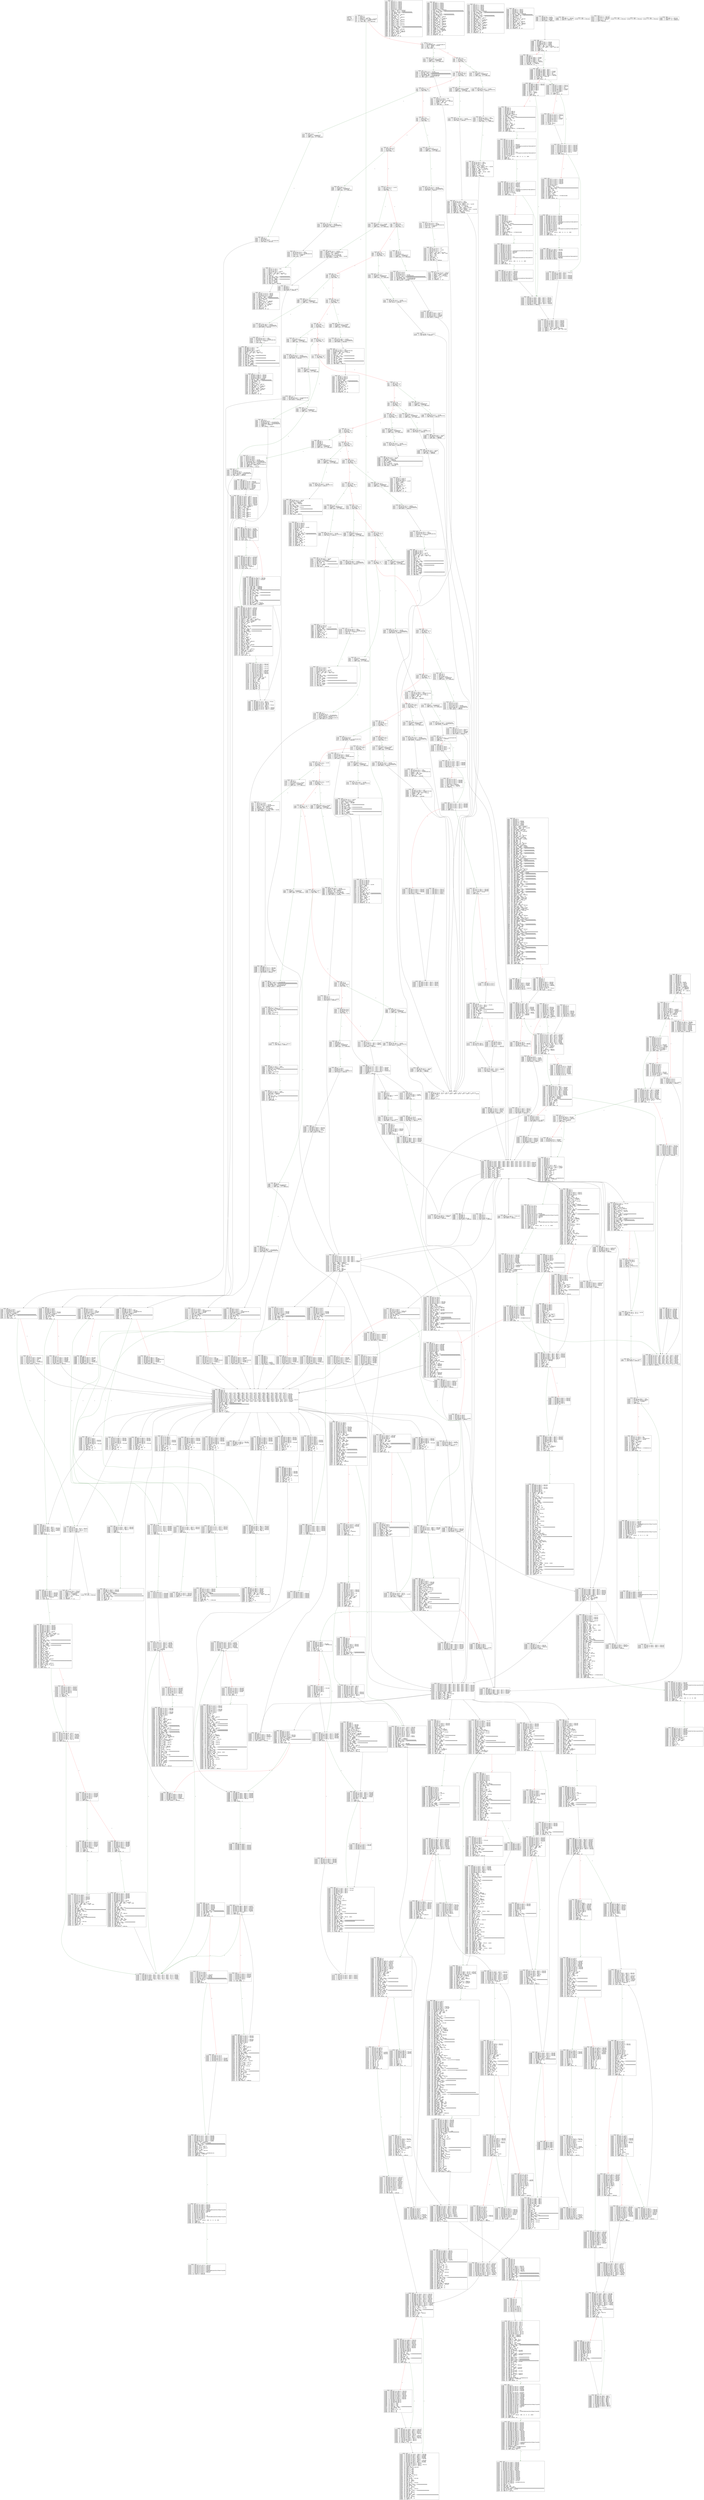 
digraph G {
graph [fontname = "consolas"];
node  [fontname = "consolas"];
edge  [fontname = "consolas"];
ff [label="{_dispatch\lHash: 0x0\lStart: 0x0\lArguments: []\lStorage: []\l}", shape="record"];
block_0 [label="----- BLOCK ~0 -----\l0x0: .0 = uPHI~0[-4]\l0x0: .1 = uPHI~0[-1]\l0x0: .2 = uPHI~0-MEM // mem(0B)\l0x4: .5 = MSTORE(.2, .4#40, .3#80) // mem(32B)\l0x7: .7 = CALLDATASIZE // CALLDATASIZEx4fa9\l0x8: .8 = LT(.7, .6#4) // LT0x597\l0xc: .10 = JUMPI(.9#1c1, .8) // JUMPIx4d5d\l", shape="record"];
block_d [label="----- BLOCK ~d -----\l0xd: .0 = PHI~d-MEM(~0.5)\l0x32: .4 = CALLDATALOAD(.3#0) // CALLDATALOAD0x797\l0x33: .5 = DIV(.4, .2#1000) // DIV0x254\l0x34: .6 = AND(.5, .1#ffff)\l0x3b: .8 = EQ(.6, .7#304e)\l0x3f: .10 = JUMPI(.9#1e1, .8)\l", shape="record"];
block_40 [label="----- BLOCK ~40 -----\l0x40: .0 = uPHI~40-MEM\l0x40: .1 = PHI~40[-1](~d.6)\l0x46: .3 = EQ(.2#83e2, .1)\l0x4a: .5 = JUMPI(.4#214, .3)\l", shape="record"];
block_4b [label="----- BLOCK ~4b -----\l0x4b: .0 = PHI~4b-MEM(~40.0)\l0x4b: .1 = PHI~4b[-1](~40.1)\l0x51: .3 = EQ(.2#ab85, .1)\l0x55: .5 = JUMPI(.4#229, .3)\l", shape="record"];
block_56 [label="----- BLOCK ~56 -----\l0x56: .0 = PHI~56[-1](~4b.1)\l0x5c: .2 = EQ(.1#1aea, .0)\l0x60: .4 = JUMPI(.3#23e, .2)\l", shape="record"];
block_61 [label="----- BLOCK ~61 -----\l0x61: .0 = uPHI~61-MEM\l0x61: .1 = PHI~61[-1](~56.0)\l0x67: .3 = EQ(.2#3560, .1)\l0x6b: .5 = JUMPI(.4#267, .3)\l", shape="record"];
block_6c [label="----- BLOCK ~6c -----\l0x6c: .0 = PHI~6c-MEM(~61.0)\l0x6c: .1 = PHI~6c[-1](~61.1)\l0x72: .3 = EQ(.2#39d4, .1)\l0x76: .5 = JUMPI(.4#295, .3)\l", shape="record"];
block_77 [label="----- BLOCK ~77 -----\l0x77: .0 = PHI~77-MEM(~6c.0) // mem(0B)\l0x77: .1 = PHI~77[-1](~6c.1)\l0x7d: .3 = EQ(.2#40d8, .1)\l0x81: .5 = JUMPI(.4#2dc, .3)\l", shape="record"];
block_82 [label="----- BLOCK ~82 -----\l0x82: .0 = uPHI~82-MEM\l0x82: .1 = PHI~82[-1](~77.1)\l0x88: .3 = EQ(.2#51cf, .1)\l0x8c: .5 = JUMPI(.4#321, .3)\l", shape="record"];
block_8d [label="----- BLOCK ~8d -----\l0x8d: .0 = uPHI~8d-MEM\l0x8d: .1 = PHI~8d[-1](~82.1)\l0x93: .3 = EQ(.2#5a9b, .1)\l0x97: .5 = JUMPI(.4#342, .3)\l", shape="record"];
block_98 [label="----- BLOCK ~98 -----\l0x98: .0 = uPHI~98-MEM\l0x98: .1 = PHI~98[-1](~8d.1)\l0x9e: .3 = EQ(.2#5b1b, .1)\l0xa2: .5 = JUMPI(.4#3b8, .3)\l", shape="record"];
block_a3 [label="----- BLOCK ~a3 -----\l0xa3: .0 = PHI~a3-MEM(~98.0)\l0xa3: .1 = PHI~a3[-1](~98.1)\l0xa9: .3 = EQ(.2#6682, .1)\l0xad: .5 = JUMPI(.4#408, .3)\l", shape="record"];
block_ae [label="----- BLOCK ~ae -----\l0xae: .0 = uPHI~ae-MEM\l0xae: .1 = PHI~ae[-1](~a3.1)\l0xb4: .3 = EQ(.2#6b14, .1)\l0xb8: .5 = JUMPI(.4#451, .3)\l", shape="record"];
block_b9 [label="----- BLOCK ~b9 -----\l0xb9: .0 = PHI~b9[-1](~ae.1)\l0xbf: .2 = EQ(.1#8913, .0)\l0xc3: .4 = JUMPI(.3#4c6, .2)\l", shape="record"];
block_c4 [label="----- BLOCK ~c4 -----\l0xc4: .0 = PHI~c4[-1](~b9.0)\l0xca: .2 = EQ(.1#8ed6, .0)\l0xce: .4 = JUMPI(.3#4e3, .2)\l", shape="record"];
block_cf [label="----- BLOCK ~cf -----\l0xcf: .0 = uPHI~cf-MEM\l0xcf: .1 = PHI~cf[-1](~c4.0)\l0xd5: .3 = EQ(.2#8f0d, .1)\l0xd9: .5 = JUMPI(.4#4ff, .3)\l", shape="record"];
block_da [label="----- BLOCK ~da -----\l0xda: .0 = uPHI~da-MEM\l0xda: .1 = PHI~da[-1](~cf.1)\l0xe0: .3 = EQ(.2#968e, .1)\l0xe4: .5 = JUMPI(.4#514, .3)\l", shape="record"];
block_e5 [label="----- BLOCK ~e5 -----\l0xe5: .0 = uPHI~e5-MEM\l0xe5: .1 = PHI~e5[-1](~da.1)\l0xeb: .3 = EQ(.2#96ca, .1)\l0xef: .5 = JUMPI(.4#529, .3)\l", shape="record"];
block_f0 [label="----- BLOCK ~f0 -----\l0xf0: .0 = uPHI~f0-MEM\l0xf0: .1 = PHI~f0[-1](~e5.1)\l0xf6: .3 = EQ(.2#97f3, .1)\l0xfa: .5 = JUMPI(.4#56b, .3)\l", shape="record"];
block_fb [label="----- BLOCK ~fb -----\l0xfb: .0 = uPHI~fb-MEM\l0xfb: .1 = PHI~fb[-1](~f0.1)\l0x101: .3 = EQ(.2#9e7e, .1)\l0x105: .5 = JUMPI(.4#595, .3)\l", shape="record"];
block_106 [label="----- BLOCK ~106 -----\l0x106: .0 = uPHI~106-MEM\l0x106: .1 = PHI~106[-1](~fb.1)\l0x10c: .3 = EQ(.2#a2fb, .1)\l0x110: .5 = JUMPI(.4#5e7, .3)\l", shape="record"];
block_111 [label="----- BLOCK ~111 -----\l0x111: .0 = uPHI~111-MEM\l0x111: .1 = PHI~111[-1](~106.1)\l0x117: .3 = EQ(.2#b459, .1)\l0x11b: .5 = JUMPI(.4#65a, .3)\l", shape="record"];
block_11c [label="----- BLOCK ~11c -----\l0x11c: .0 = uPHI~11c-MEM\l0x11c: .1 = PHI~11c[-1](~111.1)\l0x122: .3 = EQ(.2#b649, .1)\l0x126: .5 = JUMPI(.4#695, .3)\l", shape="record"];
block_127 [label="----- BLOCK ~127 -----\l0x127: .0 = PHI~127-MEM(~11c.0)\l0x127: .1 = PHI~127[-1](~11c.1)\l0x12d: .3 = EQ(.2#bb0d, .1)\l0x131: .5 = JUMPI(.4#6e4, .3)\l", shape="record"];
block_132 [label="----- BLOCK ~132 -----\l0x132: .0 = PHI~132[-1](~127.1)\l0x138: .2 = EQ(.1#bb29, .0)\l0x13c: .4 = JUMPI(.3#6fc, .2)\l", shape="record"];
block_13d [label="----- BLOCK ~13d -----\l0x13d: .0 = uPHI~13d-MEM\l0x13d: .1 = PHI~13d[-1](~132.0)\l0x143: .3 = EQ(.2#bbf3, .1)\l0x147: .5 = JUMPI(.4#71b, .3)\l", shape="record"];
block_148 [label="----- BLOCK ~148 -----\l0x148: .0 = uPHI~148-MEM\l0x148: .1 = PHI~148[-1](~13d.1)\l0x14e: .3 = EQ(.2#bea0, .1)\l0x152: .5 = JUMPI(.4#73d, .3)\l", shape="record"];
block_153 [label="----- BLOCK ~153 -----\l0x153: .0 = PHI~153-MEM(~148.0)\l0x153: .1 = PHI~153[-1](~148.1)\l0x159: .3 = EQ(.2#ca5d, .1)\l0x15d: .5 = JUMPI(.4#755, .3)\l", shape="record"];
block_15e [label="----- BLOCK ~15e -----\l0x15e: .0 = uPHI~15e[-2]\l0x15e: .1 = uPHI~15e-MEM\l0x15e: .2 = PHI~15e[-1](~153.1)\l0x164: .4 = EQ(.3#d96a, .2)\l0x168: .6 = JUMPI(.5#76d, .4)\l", shape="record"];
block_169 [label="----- BLOCK ~169 -----\l0x169: .0 = PHI~169-MEM(~15e.1)\l0x169: .1 = PHI~169[-1](~15e.2)\l0x16f: .3 = EQ(.2#dfa0, .1)\l0x173: .5 = JUMPI(.4#778, .3)\l", shape="record"];
block_174 [label="----- BLOCK ~174 -----\l0x174: .0 = PHI~174-MEM(~169.0)\l0x174: .1 = PHI~174[-1](~169.1)\l0x17a: .3 = EQ(.2#e3ed, .1)\l0x17e: .5 = JUMPI(.4#790, .3)\l", shape="record"];
block_17f [label="----- BLOCK ~17f -----\l0x17f: .0 = PHI~17f-MEM(~174.0) // mem(0B)\l0x17f: .1 = PHI~17f[-1](~174.1)\l0x185: .3 = EQ(.2#ea8f, .1)\l0x189: .5 = JUMPI(.4#7f0, .3)\l", shape="record"];
block_18a [label="----- BLOCK ~18a -----\l0x18a: .0 = PHI~18a-MEM(~17f.0) // mem(0B)\l0x18a: .1 = PHI~18a[-1](~17f.1)\l0x190: .3 = EQ(.2#eacb, .1)\l0x194: .5 = JUMPI(.4#835, .3)\l", shape="record"];
block_195 [label="----- BLOCK ~195 -----\l0x195: .0 = PHI~195[-1](~18a.1)\l0x19b: .2 = EQ(.1#f2fd, .0)\l0x19f: .4 = JUMPI(.3#87a, .2)\l", shape="record"];
block_1a0 [label="----- BLOCK ~1a0 -----\l0x1a0: .0 = PHI~1a0[-1](~195.0)\l0x1a6: .2 = EQ(.1#f4a0, .0)\l0x1aa: .4 = JUMPI(.3#89b, .2)\l", shape="record"];
block_1ab [label="----- BLOCK ~1ab -----\l0x1ab: .0 = uPHI~1ab[-4]\l0x1ab: .1 = uPHI~1ab-MEM\l0x1ab: .2 = PHI~1ab[-1](~1a0.0)\l0x1b1: .4 = EQ(.3#f60c, .2)\l0x1b5: .6 = JUMPI(.5#8b3, .4)\l", shape="record"];
block_1b6 [label="----- BLOCK ~1b6 -----\l0x1b6: .0 = PHI~1b6[-4](~1ab.0)\l0x1b6: .1 = PHI~1b6-MEM(~1ab.1)\l0x1b6: .2 = PHI~1b6[-1](~1ab.2)\l0x1bc: .4 = EQ(.3#f870, .2)\l0x1c0: .6 = JUMPI(.5#8c8, .4)\l", shape="record"];
block_1c1 [label="----- BLOCK ~1c1 -----\l0x1c1: .0 = uPHI~1c1[-3]\l0x1c1: .1 = PHI~1c1[-4](~0.0, ~1b6.0) // PHIx21fd\l0x1c1: .2 = PHI~1c1-MEM(~0.5, ~1b6.1) // mem(0B)\l0x1c1: .3 = PHI~1c1[-1](~0.1, ~1b6.2) // PHIx21f8\l0x1c5: .5 = CALLER // CALLERx4fa9\l0x1c9: .7 = JUMP(.6#8dd) // JUMPx3299\l", shape="record"];
block_1ca [label="----- BLOCK ~1ca -----\l0x1ca: .0 = uPHI~1ca[-4]\l0x1ca: .1 = uPHI~1ca[-2]\l0x1ca: .2 = uPHI~1ca[-3]\l0x1ca: .3 = PHI~1ca-MEM(~8dd.2) // mem(0B)\l0x1ca: .4 = PHI~1ca[-1](~8dd.7)\l0x1cb: .5 = ISZERO(.4)\l0x1cc: .6 = ISZERO(.5)\l0x1d0: .8 = JUMPI(.7#1d5, .6)\l", shape="record"];
block_1d5 [label="----- BLOCK ~1d5 -----\l0x1d5: .0 = PHI~1d5[-3](~1ca.0)\l0x1d5: .1 = PHI~1d5[-1](~1ca.1)\l0x1d5: .2 = PHI~1d5[-2](~1ca.2)\l0x1d5: .3 = PHI~1d5-MEM(~1ca.3) // mem(0B)\l0x1de: .7 = JUMP(.6#8e2) // JUMPx7caf\l", shape="record"];
block_1df [label="----- BLOCK ~1df -----\l0x1e0: .0 = STOP // STOPx4fa9\l", shape="record"];
block_1e1 [label="----- BLOCK ~1e1 -----\l0x1e1: .0 = PHI~1e1-MEM(~d.0) // mem(0B)\l0x1e2: .1 = CALLVALUE // CALLVALUEx4fa9\l0x1e4: .2 = ISZERO(.1) // ISZERO0x24a\l0x1e8: .4 = JUMPI(.3#1ed, .2) // JUMPIx2d7b\l", shape="record"];
block_1ed [label="----- BLOCK ~1ed -----\l0x1ed: .0 = PHI~1ed-MEM(~1e1.0) // mem(0B)\l0x1ed: .1 = PHI~1ed[-1](~1e1.1) // CALLVALUEx4fa9\l0x1f8: .6 = EXP(.5#2, .4#a0) // #10000000000000000000000000000000000000000\l0x1f9: .7 = SUB(.6#1000, .3#1) // #ffffffffffffffffffffffffffffffffffffffff\l0x1fc: .9 = CALLDATALOAD(.8#4) // CALLDATALOADx764b\l0x1fd: .10 = AND(.9, .7#ffff) // CALLDATALOADx764b\l0x201: .12 = JUMP(.11#e4c) // JUMP0x453\l", shape="record"];
block_202 [label="----- BLOCK ~202 -----\l0x202: .0 = PHI~202[-1](~e81.23, ~e4c.10, ~2011.10, ~23da.3, ~18d9.3, ~eb3.21, ~1fdf.10, ~18df.3, ~1c5f.10)\l0x202: .1 = PHI~202-MEM(~e81.22, ~e4c.7, ~2011.7, ~23da.0, ~18d9.0, ~eb3.20, ~1fdf.7, ~18df.0, ~1c5f.7) // mem(0B)\l0x206: .3 = MLOAD(.1, .2#40)\l0x209: .4 = MSTORE(.1, .3, .0)\l0x20a: .5 = MLOAD(.4, .2#40)\l0x20e: .6 = SUB(.3, .5)\l0x211: .8 = ADD(.7#20, .6)\l0x213: .9 = RETURN(.4, .5, .8)\l", shape="record"];
block_214 [label="----- BLOCK ~214 -----\l0x214: .0 = PHI~214-MEM(~40.0)\l0x215: .1 = CALLVALUE // CALLVALUEx4fa9\l0x217: .2 = ISZERO(.1) // ISZERO0x24a\l0x21b: .4 = JUMPI(.3#220, .2) // JUMPIx344b\l", shape="record"];
block_220 [label="----- BLOCK ~220 -----\l0x220: .0 = PHI~220-MEM(~214.0) // mem(0B)\l0x220: .1 = PHI~220[-1](~214.1) // CALLVALUEx4fa9\l0x228: .4 = JUMP(.3#e5e) // JUMPx2e7c\l", shape="record"];
block_229 [label="----- BLOCK ~229 -----\l0x229: .0 = PHI~229-MEM(~4b.0) // mem(0B)\l0x22a: .1 = CALLVALUE // CALLVALUEx4fa9\l0x22c: .2 = ISZERO(.1) // ISZERO0x24a\l0x230: .4 = JUMPI(.3#235, .2) // JUMPIx3768\l", shape="record"];
block_235 [label="----- BLOCK ~235 -----\l0x235: .0 = PHI~235-MEM(~229.0) // mem(0B)\l0x235: .1 = PHI~235[-1](~229.1) // CALLVALUEx4fa9\l0x23d: .4 = JUMP(.3#eb3) // JUMPx2663\l", shape="record"];
block_23e [label="----- BLOCK ~23e -----\l0x23e: .0 = uPHI~23e-MEM\l0x23f: .1 = CALLVALUE // CALLVALUEx4fa9\l0x241: .2 = ISZERO(.1) // ISZERO0x24a\l0x245: .4 = JUMPI(.3#24a, .2) // JUMPI0xe37\l", shape="record"];
block_24a [label="----- BLOCK ~24a -----\l0x24a: .0 = uPHI~24a[-2]\l0x24a: .1 = uPHI~24a[-6]\l0x24a: .2 = PHI~24a-MEM(~23e.0)\l0x24a: .3 = PHI~24a[-1](~23e.1) // CALLVALUEx4fa9\l0x252: .6 = JUMP(.5#edd) // JUMPx1366\l", shape="record"];
block_253 [label="----- BLOCK ~253 -----\l0x253: .0 = PHI~253[-1](~f16.3) // PHIx114\l0x253: .1 = PHI~253-MEM(~f16.0) // mem(0B)\l0x257: .3 = MLOAD(.1, .2#40) // MLOADx112\l0x259: .4 = ISZERO(.0) // ISZERO0x51f\l0x25a: .5 = ISZERO(.4) // ISZERO0x453\l0x25c: .6 = MSTORE(.1, .3, .5) // mem(0B)\l0x25d: .7 = MLOAD(.6, .2#40)\l0x261: .8 = SUB(.3, .7)\l0x264: .10 = ADD(.9#20, .8)\l0x266: .11 = RETURN(.6, .7, .10)\l", shape="record"];
block_267 [label="----- BLOCK ~267 -----\l0x267: .0 = PHI~267-MEM(~61.0)\l0x268: .1 = CALLVALUE // CALLVALUEx4fa9\l0x26a: .2 = ISZERO(.1) // ISZERO0x24a\l0x26e: .4 = JUMPI(.3#273, .2) // JUMPIx2b79\l", shape="record"];
block_273 [label="----- BLOCK ~273 -----\l0x273: .0 = PHI~273-MEM(~267.0) // mem(0B)\l0x273: .1 = PHI~273[-1](~267.1) // CALLVALUEx4fa9\l0x27a: .4 = CALLDATALOAD(.3#4) // CALLDATALOADx764b\l0x27e: .6 = JUMP(.5#f1c) // JUMP0x337\l", shape="record"];
block_27f [label="----- BLOCK ~27f -----\l0x27f: .0 = PHI~27f[-1](~f2a.19) // PHIx12e\l0x27f: .1 = PHI~27f-MEM(~f2a.6) // mem(0B)\l0x283: .3 = MLOAD(.1, .2#40) // MLOADx12b\l0x288: .5 = AND(.0, .4#ff) // ANDx4c03\l0x28a: .6 = MSTORE(.1, .3, .5) // mem(0B)\l0x28b: .7 = MLOAD(.6, .2#40)\l0x28f: .8 = SUB(.3, .7)\l0x292: .10 = ADD(.9#20, .8)\l0x294: .11 = RETURN(.6, .7, .10)\l", shape="record"];
block_295 [label="----- BLOCK ~295 -----\l0x295: .0 = PHI~295-MEM(~6c.0)\l0x296: .1 = CALLVALUE // CALLVALUEx4fa9\l0x298: .2 = ISZERO(.1) // ISZERO0x24a\l0x29c: .4 = JUMPI(.3#2a1, .2) // JUMPIx55c4\l", shape="record"];
block_2a1 [label="----- BLOCK ~2a1 -----\l0x2a1: .0 = PHI~2a1-MEM(~295.0) // mem(0B)\l0x2a1: .1 = PHI~2a1[-1](~295.1) // CALLVALUEx4fa9\l0x2a8: .4 = CALLDATALOAD(.3#4) // CALLDATALOADx764b\l0x2ac: .6 = JUMP(.5#f4e) // JUMP0x66e\l", shape="record"];
block_2ad [label="----- BLOCK ~2ad -----\l0x2ad: .0 = PHI~2ad[-1](~f5c.25) // PHIx155\l0x2ad: .1 = PHI~2ad[-2](~f5c.22) // PHIx14f\l0x2ad: .2 = PHI~2ad[-3](~f5c.16) // PHIx14b\l0x2ad: .3 = PHI~2ad-MEM(~f5c.6) // mem(0B)\l0x2b1: .5 = MLOAD(.3, .4#40) // MLOADx144\l0x2b8: .9 = EXP(.8#2, .7#50) // #100000000000000000000\l0x2b9: .10 = SUB(.9#1000, .6#1) // #ffffffffffffffffffff\l0x2bc: .11 = AND(.2, .10#ffff)\l0x2be: .12 = MSTORE(.3, .5, .11)\l0x2c6: .14 = AND(.13#ffff, .1) // ANDx5b58\l0x2ca: .16 = ADD(.5, .15#20) // ADD0x7bb\l0x2cb: .17 = MSTORE(.12, .16, .14)\l0x2cd: .18 = AND(.13#ffff, .0) // ANDx1af1\l0x2d0: .19 = ADD(.4#40, .5) // ADDx5683\l0x2d1: .20 = MSTORE(.17, .19, .18)\l0x2d2: .21 = MLOAD(.20, .4#40)\l0x2d6: .22 = SUB(.5, .21)\l0x2d9: .24 = ADD(.23#60, .22)\l0x2db: .25 = RETURN(.20, .21, .24)\l", shape="record"];
block_2dc [label="----- BLOCK ~2dc -----\l0x2dc: .0 = PHI~2dc-MEM(~77.0) // mem(0B)\l0x2dd: .1 = CALLVALUE // CALLVALUEx4fa9\l0x2df: .2 = ISZERO(.1) // ISZERO0x24a\l0x2e3: .4 = JUMPI(.3#2e8, .2) // JUMPI0x4de\l", shape="record"];
block_2e8 [label="----- BLOCK ~2e8 -----\l0x2e8: .0 = PHI~2e8-MEM(~2dc.0) // mem(0B)\l0x2e8: .1 = PHI~2e8[-1](~2dc.1) // CALLVALUEx4fa9\l0x2ed: .3 = MLOAD(.0, .2#40) // MLOADx166\l0x2f3: .5 = ADD(.4#c60, .3) // ADD0x4c1\l0x2f6: .6 = MSTORE(.0, .2#40, .5) // mem(32B)\l0x2fb: .8 = CALLDATASIZE // CALLDATASIZEx4fa9\l0x311: .12 = CALLDATACOPY(.6, .3, .9#4, .4#c60) // mem(0B)\l0x320: .14 = JUMP(.13#f99) // JUMP0x329\l", shape="record"];
block_321 [label="----- BLOCK ~321 -----\l0x321: .0 = uPHI~321[-3]\l0x321: .1 = uPHI~321[-1]\l0x321: .2 = uPHI~321[-2]\l0x321: .3 = PHI~321-MEM(~82.0)\l0x322: .4 = CALLVALUE // CALLVALUEx4fa9\l0x324: .5 = ISZERO(.4) // ISZERO0x24a\l0x328: .7 = JUMPI(.6#32d, .5) // JUMPI0x6ae\l", shape="record"];
block_32d [label="----- BLOCK ~32d -----\l0x32d: .0 = PHI~32d[-4](~321.0)\l0x32d: .1 = PHI~32d[-2](~321.1)\l0x32d: .2 = PHI~32d[-3](~321.2)\l0x32d: .3 = PHI~32d-MEM(~321.3) // mem(0B)\l0x32d: .4 = PHI~32d[-1](~321.4) // CALLVALUEx4fa9\l0x338: .9 = EXP(.8#2, .7#a0) // #10000000000000000000000000000000000000000\l0x339: .10 = SUB(.9#1000, .6#1) // #ffffffffffffffffffffffffffffffffffffffff\l0x33c: .12 = CALLDATALOAD(.11#4) // CALLDATALOADx764b\l0x33d: .13 = AND(.12, .10#ffff) // CALLDATALOADx764b\l0x341: .15 = JUMP(.14#114d) // JUMPx48be\l", shape="record"];
block_342 [label="----- BLOCK ~342 -----\l0x342: .0 = PHI~342-MEM(~8d.0)\l0x343: .1 = CALLVALUE // CALLVALUEx4fa9\l0x345: .2 = ISZERO(.1) // ISZERO0x24a\l0x349: .4 = JUMPI(.3#34e, .2) // JUMPIx4584\l", shape="record"];
block_34e [label="----- BLOCK ~34e -----\l0x34e: .0 = PHI~34e-MEM(~342.0) // mem(0B)\l0x34e: .1 = PHI~34e[-1](~342.1) // CALLVALUEx4fa9\l0x356: .4 = JUMP(.3#131e) // JUMP0x463\l", shape="record"];
block_357 [label="----- BLOCK ~357 -----\l0x357: .0 = uPHI~357[-4] // PHIx1b3\l0x357: .1 = uPHI~357[-3] // PHIx1ae\l0x357: .2 = uPHI~357[-5] // PHIx1ad\l0x357: .3 = uPHI~357[-2] // PHIx1a6\l0x357: .4 = uPHI~357[-1] // PHIx1a5\l0x357: .5 = uPHI~357[-6] // PHIx1a4\l0x357: .6 = uPHI~357[-7] // PHIx1a0\l0x357: .7 = uPHI~357[-8] // PHIx19b\l0x357: .8 = uPHI~357[-9] // PHIx194\l0x357: .9 = uPHI~357-MEM // mem(0B)\l0x35b: .11 = MLOAD(.9, .10#40) // MLOADx192\l0x35e: .12 = MSTORE(.9, .11, .8) // mem(0B)\l0x365: .16 = EXP(.15#2, .14#50) // #100000000000000000000\l0x366: .17 = SUB(.16#1000, .13#1) // #ffffffffffffffffffff\l0x369: .18 = AND(.17#ffff, .7)\l0x36d: .20 = ADD(.11, .19#20) // ADDx13f2\l0x36e: .21 = MSTORE(.12, .20, .18)\l0x371: .22 = AND(.17#ffff, .6)\l0x374: .23 = ADD(.10#40, .11) // ADD0x19c\l0x375: .24 = MSTORE(.21, .23, .22)\l0x379: .25 = AND(.17#ffff, .5)\l0x37d: .27 = ADD(.11, .26#60) // ADD0x48b\l0x37e: .28 = MSTORE(.24, .27, .25)\l0x382: .30 = ADD(.11, .29#80) // ADD0x6f5\l0x386: .31 = MSTORE(.28, .30, .2)\l0x38a: .33 = ADD(.11, .32#a0) // ADDx62ef\l0x38b: .34 = MSTORE(.31, .33, .0)\l0x38f: .36 = ADD(.11, .35#c0) // ADDx7830\l0x390: .37 = MSTORE(.34, .36, .1)\l0x397: .41 = EXP(.40#2, .39#a0) // #10000000000000000000000000000000000000000\l0x398: .42 = SUB(.41#1000, .38#1) // #ffffffffffffffffffffffffffffffffffffffff\l0x39b: .43 = AND(.3, .42#ffff)\l0x39f: .45 = ADD(.11, .44#e0) // ADDxd688\l0x3a0: .46 = MSTORE(.37, .45, .43)\l0x3a6: .48 = AND(.4, .47#ffff) // ANDx1316\l0x3ab: .50 = ADD(.11, .49#100) // ADD0x2c0\l0x3ac: .51 = MSTORE(.46, .50, .48)\l0x3ad: .52 = MLOAD(.51, .10#40)\l0x3b1: .53 = SUB(.11, .52)\l0x3b5: .55 = ADD(.54#120, .53)\l0x3b7: .56 = RETURN(.51, .52, .55)\l", shape="record"];
block_3b8 [label="----- BLOCK ~3b8 -----\l0x3b8: .0 = PHI~3b8-MEM(~98.0)\l0x3b9: .1 = CALLVALUE // CALLVALUEx4fa9\l0x3bb: .2 = ISZERO(.1) // ISZERO0x24a\l0x3bf: .4 = JUMPI(.3#3c4, .2) // JUMPIx552d\l", shape="record"];
block_3c4 [label="----- BLOCK ~3c4 -----\l0x3c4: .0 = PHI~3c4-MEM(~3b8.0) // mem(0B)\l0x3c4: .1 = PHI~3c4[-1](~3b8.1) // CALLVALUEx4fa9\l0x3cb: .4 = CALLDATALOAD(.3#4) // CALLDATALOADx764b\l0x3cf: .6 = JUMP(.5#15f8) // JUMPx2cab\l", shape="record"];
block_3d0 [label="----- BLOCK ~3d0 -----\l0x3d0: .0 = PHI~3d0[-1](~1606.32) // PHIx1ed\l0x3d0: .1 = PHI~3d0[-2](~1606.27) // PHIx1e8\l0x3d0: .2 = PHI~3d0[-3](~1606.21) // PHIx1e2\l0x3d0: .3 = PHI~3d0[-4](~1606.16) // PHIx1df\l0x3d0: .4 = PHI~3d0-MEM(~1606.6) // mem(0B)\l0x3d4: .6 = MLOAD(.4, .5#40) // MLOADx1d8\l0x3db: .10 = EXP(.9#2, .8#50) // #100000000000000000000\l0x3dc: .11 = SUB(.10#1000, .7#1) // #ffffffffffffffffffff\l0x3df: .12 = AND(.11#ffff, .3)\l0x3e1: .13 = MSTORE(.4, .6, .12)\l0x3e5: .14 = AND(.11#ffff, .2)\l0x3e9: .16 = ADD(.6, .15#20) // ADDx15a2\l0x3ea: .17 = MSTORE(.13, .16, .14)\l0x3f2: .19 = AND(.18#ffff, .1) // ANDx752f\l0x3f5: .20 = ADD(.5#40, .6) // ADD0x2fb\l0x3f6: .21 = MSTORE(.17, .20, .19)\l0x3f7: .22 = AND(.0, .18#ffff) // ANDx7479\l0x3fb: .24 = ADD(.6, .23#60) // ADDx2918\l0x3fc: .25 = MSTORE(.21, .24, .22)\l0x3fe: .26 = MLOAD(.25, .5#40)\l0x402: .27 = SUB(.6, .26)\l0x405: .29 = ADD(.28#80, .27)\l0x407: .30 = RETURN(.25, .26, .29)\l", shape="record"];
block_408 [label="----- BLOCK ~408 -----\l0x408: .0 = PHI~408-MEM(~a3.0) // mem(0B)\l0x409: .1 = CALLVALUE // CALLVALUEx4fa9\l0x40b: .2 = ISZERO(.1) // ISZERO0x24a\l0x40f: .4 = JUMPI(.3#414, .2) // JUMPI0x488\l", shape="record"];
block_414 [label="----- BLOCK ~414 -----\l0x414: .0 = PHI~414-MEM(~408.0) // mem(0B)\l0x414: .1 = PHI~414[-1](~408.1) // CALLVALUEx4fa9\l0x41b: .4 = CALLDATALOAD(.3#4) // CALLDATALOADx764b\l0x41f: .6 = JUMP(.5#1642) // JUMPx3616\l", shape="record"];
block_420 [label="----- BLOCK ~420 -----\l0x420: .0 = PHI~420[-1](~1642.27)\l0x420: .1 = PHI~420[-2](~1642.21)\l0x420: .2 = PHI~420[-3](~1642.16)\l0x420: .3 = PHI~420-MEM(~1642.7)\l0x424: .5 = MLOAD(.3, .4#40)\l0x42b: .9 = EXP(.8#2, .7#50) // #100000000000000000000\l0x42c: .10 = SUB(.9#1000, .6#1) // #ffffffffffffffffffff\l0x42f: .11 = AND(.10#ffff, .2)\l0x431: .12 = MSTORE(.3, .5, .11)\l0x435: .13 = AND(.10#ffff, .1)\l0x439: .15 = ADD(.5, .14#20)\l0x43a: .16 = MSTORE(.12, .15, .13)\l0x441: .18 = AND(.17#ffff, .0)\l0x444: .19 = ADD(.4#40, .5)\l0x445: .20 = MSTORE(.16, .19, .18)\l0x447: .21 = MLOAD(.20, .4#40)\l0x44b: .22 = SUB(.5, .21)\l0x44e: .24 = ADD(.23#60, .22)\l0x450: .25 = RETURN(.20, .21, .24)\l", shape="record"];
block_451 [label="----- BLOCK ~451 -----\l0x451: .0 = PHI~451-MEM(~ae.0)\l0x452: .1 = CALLVALUE // CALLVALUEx4fa9\l0x454: .2 = ISZERO(.1) // ISZERO0x24a\l0x458: .4 = JUMPI(.3#45d, .2) // JUMPI0x35c\l", shape="record"];
block_45d [label="----- BLOCK ~45d -----\l0x45d: .0 = PHI~45d-MEM(~451.0) // mem(0B)\l0x45d: .1 = PHI~45d[-1](~451.1) // CALLVALUEx4fa9\l0x464: .4 = CALLDATALOAD(.3#4) // CALLDATALOADx764b\l0x468: .6 = JUMP(.5#1679) // JUMPx4cbb\l", shape="record"];
block_469 [label="----- BLOCK ~469 -----\l0x469: .0 = uPHI~469[-2] // PHIx24c\l0x469: .1 = uPHI~469[-1] // PHIx24b\l0x469: .2 = uPHI~469[-3] // PHIx24a\l0x469: .3 = uPHI~469[-4] // PHIx245\l0x469: .4 = uPHI~469[-5] // PHIx240\l0x469: .5 = uPHI~469[-6] // PHIx23a\l0x469: .6 = uPHI~469[-7] // PHIx232\l0x469: .7 = uPHI~469-MEM // mem(0B)\l0x46d: .9 = MLOAD(.7, .8#40) // MLOADx22b\l0x474: .13 = EXP(.12#2, .11#a0) // #10000000000000000000000000000000000000000\l0x475: .14 = SUB(.13#1000, .10#1) // #ffffffffffffffffffffffffffffffffffffffff\l0x478: .15 = AND(.6, .14#ffff)\l0x47a: .16 = MSTORE(.7, .9, .15)\l0x481: .20 = EXP(.19#2, .18#50) // #100000000000000000000\l0x482: .21 = SUB(.20#1000, .17#1) // #ffffffffffffffffffff\l0x485: .22 = AND(.5, .21#ffff)\l0x489: .24 = ADD(.9, .23#20) // ADD0x6af\l0x48a: .25 = MSTORE(.16, .24, .22)\l0x496: .27 = AND(.26#ffff, .4) // AND0x763\l0x499: .28 = ADD(.8#40, .9) // ADD0x121\l0x49a: .29 = MSTORE(.25, .28, .27)\l0x49f: .31 = AND(.30#ff, .3) // ANDx40f2\l0x4a3: .33 = ADD(.9, .32#60) // ADD0x577\l0x4a4: .34 = MSTORE(.29, .33, .31)\l0x4a8: .35 = AND(.30#ff, .2) // ANDx14a6\l0x4ac: .37 = ADD(.9, .36#80) // ADDx3e64\l0x4ad: .38 = MSTORE(.34, .37, .35)\l0x4af: .39 = AND(.26#ffff, .0) // ANDx6f21\l0x4b3: .41 = ADD(.9, .40#a0) // ADD0x6fb\l0x4b4: .42 = MSTORE(.38, .41, .39)\l0x4b5: .43 = ISZERO(.1) // ISZEROx1e9d\l0x4b6: .44 = ISZERO(.43) // ISZERO0x59e\l0x4ba: .46 = ADD(.9, .45#c0) // ADDx51db\l0x4bb: .47 = MSTORE(.42, .46, .44)\l0x4bc: .48 = MLOAD(.47, .8#40)\l0x4c0: .49 = SUB(.9, .48)\l0x4c3: .51 = ADD(.50#e0, .49)\l0x4c5: .52 = RETURN(.47, .48, .51)\l", shape="record"];
block_4c6 [label="----- BLOCK ~4c6 -----\l0x4c6: .0 = uPHI~4c6-MEM\l0x4c7: .1 = CALLVALUE // CALLVALUEx4fa9\l0x4c9: .2 = ISZERO(.1) // ISZERO0x24a\l0x4cd: .4 = JUMPI(.3#4d2, .2) // JUMPIx14b6\l", shape="record"];
block_4d2 [label="----- BLOCK ~4d2 -----\l0x4d2: .0 = uPHI~4d2[-5]\l0x4d2: .1 = PHI~4d2-MEM(~4c6.0)\l0x4d2: .2 = PHI~4d2[-1](~4c6.1) // CALLVALUEx4fa9\l0x4d9: .5 = CALLDATALOAD(.4#4) // CALLDATALOADx764b\l0x4dc: .7 = CALLDATALOAD(.6#24) // CALLDATALOAD0x30d\l0x4dd: .8 = ISZERO(.7) // ISZERO0x694\l0x4de: .9 = ISZERO(.8)\l0x4e2: .11 = JUMP(.10#180e) // JUMPx5d11\l", shape="record"];
block_4e3 [label="----- BLOCK ~4e3 -----\l0x4e3: .0 = uPHI~4e3-MEM\l0x4e4: .1 = CALLVALUE // CALLVALUEx4fa9\l0x4e6: .2 = ISZERO(.1) // ISZERO0x24a\l0x4ea: .4 = JUMPI(.3#4ef, .2) // JUMPI0x2e8\l", shape="record"];
block_4ef [label="----- BLOCK ~4ef -----\l0x4ef: .0 = uPHI~4ef[-2]\l0x4ef: .1 = uPHI~4ef[-6]\l0x4ef: .2 = PHI~4ef-MEM(~4e3.0)\l0x4ef: .3 = PHI~4ef[-1](~4e3.1) // CALLVALUEx4fa9\l0x4f9: .7 = CALLDATALOAD(.6#4) // CALLDATALOADx764b\l0x4fa: .8 = AND(.7, .5#ffff) // AND0x3f5\l0x4fe: .10 = JUMP(.9#1872) // JUMP0x9d0\l", shape="record"];
block_4ff [label="----- BLOCK ~4ff -----\l0x4ff: .0 = PHI~4ff-MEM(~cf.0)\l0x500: .1 = CALLVALUE // CALLVALUEx4fa9\l0x502: .2 = ISZERO(.1) // ISZERO0x24a\l0x506: .4 = JUMPI(.3#50b, .2) // JUMPIx36f0\l", shape="record"];
block_50b [label="----- BLOCK ~50b -----\l0x50b: .0 = PHI~50b-MEM(~4ff.0) // mem(0B)\l0x50b: .1 = PHI~50b[-1](~4ff.1) // CALLVALUEx4fa9\l0x513: .4 = JUMP(.3#18d9) // JUMPx24c3\l", shape="record"];
block_514 [label="----- BLOCK ~514 -----\l0x514: .0 = PHI~514-MEM(~da.0)\l0x515: .1 = CALLVALUE // CALLVALUEx4fa9\l0x517: .2 = ISZERO(.1) // ISZERO0x24a\l0x51b: .4 = JUMPI(.3#520, .2) // JUMPIx4c89\l", shape="record"];
block_520 [label="----- BLOCK ~520 -----\l0x520: .0 = PHI~520-MEM(~514.0) // mem(0B)\l0x520: .1 = PHI~520[-1](~514.1) // CALLVALUEx4fa9\l0x528: .4 = JUMP(.3#18df) // JUMP0x36d\l", shape="record"];
block_529 [label="----- BLOCK ~529 -----\l0x529: .0 = PHI~529-MEM(~e5.0)\l0x52a: .1 = CALLVALUE // CALLVALUEx4fa9\l0x52c: .2 = ISZERO(.1) // ISZERO0x24a\l0x530: .4 = JUMPI(.3#535, .2) // JUMPIx4fa6\l", shape="record"];
block_535 [label="----- BLOCK ~535 -----\l0x535: .0 = PHI~535-MEM(~529.0) // mem(0B)\l0x535: .1 = PHI~535[-1](~529.1) // CALLVALUEx4fa9\l0x53d: .4 = JUMP(.3#18e5) // JUMP0x30a\l", shape="record"];
block_53e [label="----- BLOCK ~53e -----\l0x53e: .0 = PHI~53e[-1](~18e5.15)\l0x53e: .1 = PHI~53e[-2](~18e5.5)\l0x53e: .2 = PHI~53e[-3](~18e5.11)\l0x53e: .3 = PHI~53e-MEM(~18e5.0) // mem(0B)\l0x542: .5 = MLOAD(.3, .4#40)\l0x548: .7 = AND(.2, .6#ffff)\l0x54a: .8 = MSTORE(.3, .5, .7)\l0x54e: .10 = ADD(.5, .9#20)\l0x552: .11 = MSTORE(.8, .10, .1)\l0x55c: .13 = AND(.12#ffff, .0)\l0x55f: .14 = ADD(.4#40, .5)\l0x560: .15 = MSTORE(.11, .14, .13)\l0x561: .16 = MLOAD(.15, .4#40)\l0x565: .17 = SUB(.5, .16)\l0x568: .19 = ADD(.18#60, .17)\l0x56a: .20 = RETURN(.15, .16, .19)\l", shape="record"];
block_56b [label="----- BLOCK ~56b -----\l0x56b: .0 = uPHI~56b[-1]\l0x56b: .1 = uPHI~56b[-2]\l0x56b: .2 = uPHI~56b[-3]\l0x56b: .3 = uPHI~56b[-4]\l0x56b: .4 = PHI~56b-MEM(~f0.0)\l0x56c: .5 = CALLVALUE // CALLVALUEx4fa9\l0x56e: .6 = ISZERO(.5) // ISZERO0x24a\l0x572: .8 = JUMPI(.7#577, .6) // JUMPIx60ff\l", shape="record"];
block_577 [label="----- BLOCK ~577 -----\l0x577: .0 = PHI~577[-2](~56b.0)\l0x577: .1 = PHI~577[-3](~56b.1)\l0x577: .2 = PHI~577[-4](~56b.2)\l0x577: .3 = PHI~577[-5](~56b.3)\l0x577: .4 = PHI~577-MEM(~56b.4) // mem(0B)\l0x577: .5 = PHI~577[-1](~56b.5) // CALLVALUEx4fa9\l0x57e: .8 = CALLDATALOAD(.7#4) // CALLDATALOADx764b\l0x58a: .11 = CALLDATALOAD(.10#24) // CALLDATALOAD0x30d\l0x58b: .12 = AND(.11, .9#ffff) // AND0x3e9\l0x58e: .14 = CALLDATALOAD(.13#44) // CALLDATALOAD0x763\l0x58f: .15 = ISZERO(.14) // ISZERO0x697\l0x590: .16 = ISZERO(.15)\l0x594: .18 = JUMP(.17#190e) // JUMPx620a\l", shape="record"];
block_595 [label="----- BLOCK ~595 -----\l0x595: .0 = PHI~595-MEM(~fb.0)\l0x596: .1 = CALLVALUE // CALLVALUEx4fa9\l0x598: .2 = ISZERO(.1) // ISZERO0x24a\l0x59c: .4 = JUMPI(.3#5a1, .2) // JUMPI0x434\l", shape="record"];
block_5a1 [label="----- BLOCK ~5a1 -----\l0x5a1: .0 = PHI~5a1-MEM(~595.0) // mem(0B)\l0x5a1: .1 = PHI~5a1[-1](~595.1) // CALLVALUEx4fa9\l0x5a9: .4 = JUMP(.3#1b39) // JUMP0x27f\l", shape="record"];
block_5aa [label="----- BLOCK ~5aa -----\l0x5aa: .0 = PHI~5aa[-1](~1b39.26)\l0x5aa: .1 = PHI~5aa[-2](~1b39.21)\l0x5aa: .2 = PHI~5aa[-3](~1b39.16)\l0x5aa: .3 = PHI~5aa[-4](~1b39.8)\l0x5aa: .4 = PHI~5aa[-5](~1b39.5)\l0x5aa: .5 = PHI~5aa-MEM(~1b39.0) // mem(0B)\l0x5ae: .7 = MLOAD(.5, .6#40)\l0x5b3: .9 = AND(.8#ff, .4)\l0x5b5: .10 = MSTORE(.5, .7, .9)\l0x5b9: .11 = AND(.8#ff, .3)\l0x5bd: .13 = ADD(.7, .12#20)\l0x5be: .14 = MSTORE(.10, .13, .11)\l0x5c5: .18 = EXP(.17#2, .16#50) // #100000000000000000000\l0x5c6: .19 = SUB(.18#1000, .15#1) // #ffffffffffffffffffff\l0x5c9: .20 = AND(.19#ffff, .2)\l0x5cc: .21 = ADD(.6#40, .7)\l0x5cd: .22 = MSTORE(.14, .21, .20)\l0x5d0: .23 = AND(.19#ffff, .1)\l0x5d4: .25 = ADD(.7, .24#60)\l0x5d5: .26 = MSTORE(.22, .25, .23)\l0x5d6: .27 = AND(.0, .19#ffff)\l0x5da: .29 = ADD(.7, .28#80)\l0x5db: .30 = MSTORE(.26, .29, .27)\l0x5dd: .31 = MLOAD(.30, .6#40)\l0x5e1: .32 = SUB(.7, .31)\l0x5e4: .34 = ADD(.33#a0, .32)\l0x5e6: .35 = RETURN(.30, .31, .34)\l", shape="record"];
block_5e7 [label="----- BLOCK ~5e7 -----\l0x5e7: .0 = PHI~5e7-MEM(~106.0)\l0x5e8: .1 = CALLVALUE // CALLVALUEx4fa9\l0x5ea: .2 = ISZERO(.1) // ISZERO0x24a\l0x5ee: .4 = JUMPI(.3#5f3, .2) // JUMPI0x78f\l", shape="record"];
block_5f3 [label="----- BLOCK ~5f3 -----\l0x5f3: .0 = PHI~5f3-MEM(~5e7.0) // mem(0B)\l0x5f3: .1 = PHI~5f3[-1](~5e7.1) // CALLVALUEx4fa9\l0x5fa: .4 = CALLDATALOAD(.3#4) // CALLDATALOADx764b\l0x5fe: .6 = JUMP(.5#1b72) // JUMP0x37e\l", shape="record"];
block_5ff [label="----- BLOCK ~5ff -----\l0x5ff: .0 = uPHI~5ff[-2] // PHIx322\l0x5ff: .1 = uPHI~5ff[-1] // PHIx321\l0x5ff: .2 = uPHI~5ff[-3] // PHIx320\l0x5ff: .3 = uPHI~5ff[-4] // PHIx31c\l0x5ff: .4 = uPHI~5ff[-5] // PHIx316\l0x5ff: .5 = uPHI~5ff[-6] // PHIx30e\l0x5ff: .6 = uPHI~5ff-MEM // mem(0B)\l0x603: .8 = MLOAD(.6, .7#40) // MLOADx307\l0x60a: .12 = EXP(.11#2, .10#a0) // #10000000000000000000000000000000000000000\l0x60b: .13 = SUB(.12#1000, .9#1) // #ffffffffffffffffffffffffffffffffffffffff\l0x60e: .14 = AND(.5, .13#ffff)\l0x610: .15 = MSTORE(.6, .8, .14)\l0x617: .19 = EXP(.18#2, .17#50) // #100000000000000000000\l0x618: .20 = SUB(.19#1000, .16#1) // #ffffffffffffffffffff\l0x61b: .21 = AND(.4, .20#ffff)\l0x61f: .23 = ADD(.8, .22#20) // ADD0xf7f\l0x620: .24 = MSTORE(.15, .23, .21)\l0x62c: .26 = AND(.25#ffff, .3) // ANDx10ad\l0x62f: .27 = ADD(.7#40, .8) // ADD0x3d3\l0x630: .28 = MSTORE(.24, .27, .26)\l0x634: .29 = AND(.25#ffff, .2) // AND0x3cc\l0x638: .31 = ADD(.8, .30#60) // ADD0x27f\l0x639: .32 = MSTORE(.28, .31, .29)\l0x642: .34 = AND(.0, .33#ffff) // ANDx31b9\l0x646: .36 = ADD(.8, .35#80) // ADDx6d3c\l0x647: .37 = MSTORE(.32, .36, .34)\l0x64a: .39 = AND(.38#ff, .1) // AND0x136\l0x64e: .41 = ADD(.8, .40#a0) // ADDx3f7e\l0x64f: .42 = MSTORE(.37, .41, .39)\l0x650: .43 = MLOAD(.42, .7#40)\l0x654: .44 = SUB(.8, .43)\l0x657: .46 = ADD(.45#c0, .44)\l0x659: .47 = RETURN(.42, .43, .46)\l", shape="record"];
block_65a [label="----- BLOCK ~65a -----\l0x65a: .0 = PHI~65a-MEM(~111.0)\l0x65b: .1 = CALLVALUE // CALLVALUEx4fa9\l0x65d: .2 = ISZERO(.1) // ISZERO0x24a\l0x661: .4 = JUMPI(.3#666, .2) // JUMPIx62ef\l", shape="record"];
block_666 [label="----- BLOCK ~666 -----\l0x666: .0 = PHI~666-MEM(~65a.0) // mem(0B)\l0x666: .1 = PHI~666[-1](~65a.1) // CALLVALUEx4fa9\l0x66e: .4 = JUMP(.3#1bfc) // JUMPx21fc\l", shape="record"];
block_66f [label="----- BLOCK ~66f -----\l0x66f: .0 = PHI~66f[-1](~1bfc.14)\l0x66f: .1 = PHI~66f[-2](~1bfc.9)\l0x66f: .2 = PHI~66f-MEM(~1bfc.0) // mem(0B)\l0x673: .4 = MLOAD(.2, .3#40)\l0x67a: .8 = EXP(.7#2, .6#50) // #100000000000000000000\l0x67b: .9 = SUB(.8#1000, .5#1) // #ffffffffffffffffffff\l0x67e: .10 = AND(.9#ffff, .1)\l0x680: .11 = MSTORE(.2, .4, .10)\l0x684: .12 = AND(.9#ffff, .0)\l0x688: .14 = ADD(.4, .13#20)\l0x689: .15 = MSTORE(.11, .14, .12)\l0x68b: .16 = MLOAD(.15, .3#40)\l0x68f: .17 = SUB(.4, .16)\l0x692: .18 = ADD(.3#40, .17)\l0x694: .19 = RETURN(.15, .16, .18)\l", shape="record"];
block_695 [label="----- BLOCK ~695 -----\l0x695: .0 = PHI~695-MEM(~11c.0)\l0x696: .1 = CALLVALUE // CALLVALUEx4fa9\l0x698: .2 = ISZERO(.1) // ISZERO0x24a\l0x69c: .4 = JUMPI(.3#6a1, .2) // JUMPIx6401\l", shape="record"];
block_6a1 [label="----- BLOCK ~6a1 -----\l0x6a1: .0 = PHI~6a1-MEM(~695.0) // mem(0B)\l0x6a1: .1 = PHI~6a1[-1](~695.1) // CALLVALUEx4fa9\l0x6a8: .4 = CALLDATALOAD(.3#4) // CALLDATALOADx764b\l0x6ac: .6 = JUMP(.5#1c16) // JUMPx1377\l", shape="record"];
block_6ad [label="----- BLOCK ~6ad -----\l0x6ad: .0 = uPHI~6ad[-1] // PHIx373\l0x6ad: .1 = uPHI~6ad[-2] // PHIx372\l0x6ad: .2 = uPHI~6ad[-3] // PHIx36d\l0x6ad: .3 = uPHI~6ad[-4] // PHIx36a\l0x6ad: .4 = uPHI~6ad-MEM // mem(0B)\l0x6b1: .6 = MLOAD(.4, .5#40) // MLOADx363\l0x6b8: .10 = EXP(.9#2, .8#50) // #100000000000000000000\l0x6b9: .11 = SUB(.10#1000, .7#1) // #ffffffffffffffffffff\l0x6bc: .12 = AND(.11#ffff, .3)\l0x6be: .13 = MSTORE(.4, .6, .12)\l0x6c1: .14 = AND(.11#ffff, .2)\l0x6c5: .16 = ADD(.6, .15#20) // ADDx2b55\l0x6c6: .17 = MSTORE(.13, .16, .14)\l0x6ca: .18 = AND(.11#ffff, .1)\l0x6cd: .19 = ADD(.5#40, .6) // ADDx5f60\l0x6ce: .20 = MSTORE(.17, .19, .18)\l0x6d3: .22 = AND(.0, .21#ff) // ANDx87fa\l0x6d7: .24 = ADD(.6, .23#60) // ADDx3797\l0x6d8: .25 = MSTORE(.20, .24, .22)\l0x6da: .26 = MLOAD(.25, .5#40)\l0x6de: .27 = SUB(.6, .26)\l0x6e1: .29 = ADD(.28#80, .27)\l0x6e3: .30 = RETURN(.25, .26, .29)\l", shape="record"];
block_6e4 [label="----- BLOCK ~6e4 -----\l0x6e4: .0 = PHI~6e4-MEM(~127.0) // mem(0B)\l0x6e5: .1 = CALLVALUE // CALLVALUEx4fa9\l0x6e7: .2 = ISZERO(.1) // ISZERO0x24a\l0x6eb: .4 = JUMPI(.3#6f0, .2) // JUMPI0x62d\l", shape="record"];
block_6f0 [label="----- BLOCK ~6f0 -----\l0x6f0: .0 = PHI~6f0-MEM(~6e4.0) // mem(0B)\l0x6f0: .1 = PHI~6f0[-1](~6e4.1) // CALLVALUEx4fa9\l0x6f7: .4 = CALLDATALOAD(.3#4) // CALLDATALOADx764b\l0x6fb: .6 = JUMP(.5#1c5f) // JUMP0xfe4\l", shape="record"];
block_6fc [label="----- BLOCK ~6fc -----\l0x6fc: .0 = uPHI~6fc-MEM\l0x6fd: .1 = CALLVALUE // CALLVALUEx4fa9\l0x6ff: .2 = ISZERO(.1) // ISZERO0x24a\l0x703: .4 = JUMPI(.3#708, .2) // JUMPI0x1aa\l", shape="record"];
block_708 [label="----- BLOCK ~708 -----\l0x708: .0 = uPHI~708[-5]\l0x708: .1 = PHI~708-MEM(~6fc.0)\l0x708: .2 = PHI~708[-1](~6fc.1) // CALLVALUEx4fa9\l0x712: .6 = CALLDATALOAD(.5#4) // CALLDATALOADx764b\l0x713: .7 = AND(.6, .4#ffff) // AND0x3f5\l0x716: .9 = CALLDATALOAD(.8#24) // CALLDATALOAD0x30d\l0x71a: .11 = JUMP(.10#1c71) // JUMPx72b9\l", shape="record"];
block_71b [label="----- BLOCK ~71b -----\l0x71b: .0 = uPHI~71b[-3]\l0x71b: .1 = uPHI~71b[-1]\l0x71b: .2 = uPHI~71b[-2]\l0x71b: .3 = PHI~71b-MEM(~13d.0)\l0x71c: .4 = CALLVALUE // CALLVALUEx4fa9\l0x71e: .5 = ISZERO(.4) // ISZERO0x24a\l0x722: .7 = JUMPI(.6#727, .5) // JUMPIx2ee1\l", shape="record"];
block_727 [label="----- BLOCK ~727 -----\l0x727: .0 = PHI~727[-4](~71b.0)\l0x727: .1 = PHI~727[-2](~71b.1)\l0x727: .2 = PHI~727[-3](~71b.2)\l0x727: .3 = PHI~727-MEM(~71b.3) // mem(0B)\l0x727: .4 = PHI~727[-1](~71b.4) // CALLVALUEx4fa9\l0x737: .8 = CALLDATALOAD(.7#4) // CALLDATALOADx764b\l0x738: .9 = AND(.8, .6#ffff) // ANDx3a24\l0x73c: .11 = JUMP(.10#1cdc) // JUMPx6c55\l", shape="record"];
block_73d [label="----- BLOCK ~73d -----\l0x73e: .0 = CALLVALUE // CALLVALUEx4fa9\l0x740: .1 = ISZERO(.0) // ISZERO0x24a\l0x744: .3 = JUMPI(.2#749, .1) // JUMPI0x576\l", shape="record"];
block_749 [label="----- BLOCK ~749 -----\l0x749: .0 = PHI~749[-1](~73d.0) // CALLVALUEx4fa9\l0x750: .3 = CALLDATALOAD(.2#4) // CALLDATALOADx764b\l0x754: .5 = JUMP(.4#1f35) // JUMPx20ea\l", shape="record"];
block_755 [label="----- BLOCK ~755 -----\l0x755: .0 = PHI~755-MEM(~153.0) // mem(0B)\l0x756: .1 = CALLVALUE // CALLVALUEx4fa9\l0x758: .2 = ISZERO(.1) // ISZERO0x24a\l0x75c: .4 = JUMPI(.3#761, .2) // JUMPIx5531\l", shape="record"];
block_761 [label="----- BLOCK ~761 -----\l0x761: .0 = PHI~761-MEM(~755.0) // mem(0B)\l0x761: .1 = PHI~761[-1](~755.1) // CALLVALUEx4fa9\l0x768: .4 = CALLDATALOAD(.3#4) // CALLDATALOADx764b\l0x76c: .6 = JUMP(.5#1fdf) // JUMP0x2c5\l", shape="record"];
block_76d [label="----- BLOCK ~76d -----\l0x76d: .0 = PHI~76d[-2](~15e.0)\l0x76d: .1 = PHI~76d-MEM(~15e.1)\l0x773: .4 = CALLDATALOAD(.3#4) // CALLDATALOADx764b\l0x777: .6 = JUMP(.5#1ff1) // JUMP0x1a6\l", shape="record"];
block_778 [label="----- BLOCK ~778 -----\l0x778: .0 = PHI~778-MEM(~169.0) // mem(0B)\l0x779: .1 = CALLVALUE // CALLVALUEx4fa9\l0x77b: .2 = ISZERO(.1) // ISZERO0x24a\l0x77f: .4 = JUMPI(.3#784, .2) // JUMPI0x567\l", shape="record"];
block_784 [label="----- BLOCK ~784 -----\l0x784: .0 = PHI~784-MEM(~778.0) // mem(0B)\l0x784: .1 = PHI~784[-1](~778.1) // CALLVALUEx4fa9\l0x78b: .4 = CALLDATALOAD(.3#4) // CALLDATALOADx764b\l0x78f: .6 = JUMP(.5#2011) // JUMP0x5fc\l", shape="record"];
block_790 [label="----- BLOCK ~790 -----\l0x790: .0 = PHI~790-MEM(~174.0)\l0x791: .1 = CALLVALUE // CALLVALUEx4fa9\l0x793: .2 = ISZERO(.1) // ISZERO0x24a\l0x797: .4 = JUMPI(.3#79c, .2) // JUMPIx413e\l", shape="record"];
block_79c [label="----- BLOCK ~79c -----\l0x79c: .0 = PHI~79c-MEM(~790.0) // mem(0B)\l0x79c: .1 = PHI~79c[-1](~790.1) // CALLVALUEx4fa9\l0x7a4: .4 = JUMP(.3#2023) // JUMP0x4dd\l", shape="record"];
block_7a5 [label="----- BLOCK ~7a5 -----\l0x7a5: .0 = PHI~7a5[-2](~2023.24)\l0x7a5: .1 = PHI~7a5[-1](~2023.30)\l0x7a5: .2 = PHI~7a5[-3](~2023.14)\l0x7a5: .3 = PHI~7a5[-4](~2023.9)\l0x7a5: .4 = PHI~7a5[-5](~2023.5)\l0x7a5: .5 = PHI~7a5-MEM(~2023.0) // mem(0B)\l0x7a9: .7 = MLOAD(.5, .6#40)\l0x7b1: .9 = AND(.4, .8#ffff)\l0x7b3: .10 = MSTORE(.5, .7, .9)\l0x7bf: .12 = AND(.11#ffff, .3)\l0x7c3: .14 = ADD(.7, .13#20)\l0x7c4: .15 = MSTORE(.10, .14, .12)\l0x7c8: .16 = AND(.11#ffff, .2)\l0x7cb: .17 = ADD(.6#40, .7)\l0x7cc: .18 = MSTORE(.15, .17, .16)\l0x7d3: .22 = EXP(.21#2, .20#50) // #100000000000000000000\l0x7d4: .23 = SUB(.22#1000, .19#1) // #ffffffffffffffffffff\l0x7d5: .24 = AND(.23#ffff, .0)\l0x7d9: .26 = ADD(.7, .25#60)\l0x7da: .27 = MSTORE(.18, .26, .24)\l0x7e0: .29 = AND(.1, .28#ffff)\l0x7e4: .31 = ADD(.7, .30#80)\l0x7e5: .32 = MSTORE(.27, .31, .29)\l0x7e6: .33 = MLOAD(.32, .6#40)\l0x7ea: .34 = SUB(.7, .33)\l0x7ed: .36 = ADD(.35#a0, .34)\l0x7ef: .37 = RETURN(.32, .33, .36)\l", shape="record"];
block_7f0 [label="----- BLOCK ~7f0 -----\l0x7f0: .0 = uPHI~7f0[-1]\l0x7f0: .1 = uPHI~7f0[-2]\l0x7f0: .2 = PHI~7f0-MEM(~17f.0) // mem(0B)\l0x7f1: .3 = CALLVALUE // CALLVALUEx4fa9\l0x7f3: .4 = ISZERO(.3) // ISZERO0x24a\l0x7f7: .6 = JUMPI(.5#7fc, .4) // JUMPIx1fc2\l", shape="record"];
block_7fc [label="----- BLOCK ~7fc -----\l0x7fc: .0 = PHI~7fc[-2](~7f0.0)\l0x7fc: .1 = PHI~7fc[-3](~7f0.1)\l0x7fc: .2 = PHI~7fc-MEM(~7f0.2) // mem(0B)\l0x7fc: .3 = PHI~7fc[-1](~7f0.3) // CALLVALUEx4fa9\l0x801: .5 = MLOAD(.2, .4#40) // MLOADx414\l0x807: .7 = ADD(.6#500, .5) // ADDx4142\l0x80a: .8 = MSTORE(.2, .4#40, .7) // mem(32B)\l0x80f: .10 = CALLDATASIZE // CALLDATASIZEx4fa9\l0x825: .14 = CALLDATACOPY(.8, .5, .11#4, .6#500) // mem(0B)\l0x834: .16 = JUMP(.15#206d) // JUMP0x446\l", shape="record"];
block_835 [label="----- BLOCK ~835 -----\l0x835: .0 = PHI~835-MEM(~18a.0) // mem(0B)\l0x836: .1 = CALLVALUE // CALLVALUEx4fa9\l0x838: .2 = ISZERO(.1) // ISZERO0x24a\l0x83c: .4 = JUMPI(.3#841, .2) // JUMPI0x3a4\l", shape="record"];
block_841 [label="----- BLOCK ~841 -----\l0x841: .0 = PHI~841-MEM(~835.0) // mem(0B)\l0x841: .1 = PHI~841[-1](~835.1) // CALLVALUEx4fa9\l0x846: .3 = MLOAD(.0, .2#40) // MLOADx42a\l0x84c: .5 = ADD(.4#c80, .3) // ADD0x692\l0x84f: .6 = MSTORE(.0, .2#40, .5) // mem(32B)\l0x854: .8 = CALLDATASIZE // CALLDATASIZEx4fa9\l0x86a: .12 = CALLDATACOPY(.6, .3, .9#4, .4#c80) // mem(0B)\l0x879: .14 = JUMP(.13#21ca) // JUMP0x6d0\l", shape="record"];
block_87a [label="----- BLOCK ~87a -----\l0x87b: .0 = CALLVALUE // CALLVALUEx4fa9\l0x87d: .1 = ISZERO(.0) // ISZERO0x24a\l0x881: .3 = JUMPI(.2#886, .1) // JUMPI0x7ce\l", shape="record"];
block_886 [label="----- BLOCK ~886 -----\l0x886: .0 = PHI~886[-1](~87a.0) // CALLVALUEx4fa9\l0x891: .5 = EXP(.4#2, .3#a0) // #10000000000000000000000000000000000000000\l0x892: .6 = SUB(.5#1000, .2#1) // #ffffffffffffffffffffffffffffffffffffffff\l0x895: .8 = CALLDATALOAD(.7#4) // CALLDATALOADx764b\l0x896: .9 = AND(.8, .6#ffff) // CALLDATALOADx764b\l0x89a: .11 = JUMP(.10#2362) // JUMPx7a3d\l", shape="record"];
block_89b [label="----- BLOCK ~89b -----\l0x89b: .0 = uPHI~89b-MEM\l0x89c: .1 = CALLVALUE // CALLVALUEx4fa9\l0x89e: .2 = ISZERO(.1) // ISZERO0x24a\l0x8a2: .4 = JUMPI(.3#8a7, .2) // JUMPI0x575\l", shape="record"];
block_8a7 [label="----- BLOCK ~8a7 -----\l0x8a7: .0 = uPHI~8a7[-2]\l0x8a7: .1 = uPHI~8a7[-6]\l0x8a7: .2 = PHI~8a7-MEM(~89b.0)\l0x8a7: .3 = PHI~8a7[-1](~89b.1) // CALLVALUEx4fa9\l0x8ae: .6 = CALLDATALOAD(.5#4) // CALLDATALOADx764b\l0x8b2: .8 = JUMP(.7#2391) // JUMP0x29e\l", shape="record"];
block_8b3 [label="----- BLOCK ~8b3 -----\l0x8b3: .0 = PHI~8b3-MEM(~1ab.1)\l0x8b4: .1 = CALLVALUE // CALLVALUEx4fa9\l0x8b6: .2 = ISZERO(.1) // ISZERO0x24a\l0x8ba: .4 = JUMPI(.3#8bf, .2) // JUMPI0xf33\l", shape="record"];
block_8bf [label="----- BLOCK ~8bf -----\l0x8bf: .0 = PHI~8bf-MEM(~8b3.0) // mem(0B)\l0x8bf: .1 = PHI~8bf[-1](~8b3.1) // CALLVALUEx4fa9\l0x8c7: .4 = JUMP(.3#23da) // JUMPx6071\l", shape="record"];
block_8c8 [label="----- BLOCK ~8c8 -----\l0x8c8: .0 = uPHI~8c8[-1]\l0x8c8: .1 = uPHI~8c8[-5]\l0x8c8: .2 = PHI~8c8-MEM(~1b6.1)\l0x8c9: .3 = CALLVALUE // CALLVALUEx4fa9\l0x8cb: .4 = ISZERO(.3) // ISZERO0x24a\l0x8cf: .6 = JUMPI(.5#8d4, .4) // JUMPIx682e\l", shape="record"];
block_8d4 [label="----- BLOCK ~8d4 -----\l0x8d4: .0 = PHI~8d4[-2](~8c8.0)\l0x8d4: .1 = PHI~8d4[-6](~8c8.1)\l0x8d4: .2 = PHI~8d4-MEM(~8c8.2) // mem(0B)\l0x8d4: .3 = PHI~8d4[-1](~8c8.3) // CALLVALUEx4fa9\l0x8dc: .6 = JUMP(.5#23e0) // JUMP0x383\l", shape="record"];
block_8dd [label="----- BLOCK ~8dd -----\l0x8dd: .0 = PHI~8dd[-5](~1c1.0, ~1ff1.0, ~1155.2)\l0x8dd: .1 = PHI~8dd[-6](~1c1.1, ~1ff1.1, ~1155.0) // PHIx1fe5\l0x8dd: .2 = PHI~8dd-MEM(~1c1.2, ~1ff1.2, ~1155.1) // mem(0B)\l0x8dd: .3 = PHI~8dd[-3](~1c1.3, ~1ff1.3, ~1155.3) // PHIx1fe3\l0x8dd: .4 = PHI~8dd[-2](~1c1.4, ~1ff1.4, ~1155.4) // PHIx470\l0x8dd: .5 = PHI~8dd[-1](~1c1.5, ~1ff1.5, ~1155.5) // CALLERx4fa9\l0x8de: .6 = EXTCODESIZE(.5) // EXTCODESIZEx7c22\l0x8df: .7 = ISZERO(.6)\l0x8e1: .8 = JUMP(.4) // JUMP0x294\l", shape="record"];
block_8e2 [label="----- BLOCK ~8e2 -----\l0x8e2: .0 = uPHI~8e2[-1]\l0x8e2: .1 = PHI~8e2[-5](~2005.0, ~1d5.0) // PHIx21cb\l0x8e2: .2 = PHI~8e2[-2](~2005.4, ~1d5.4) // PHIx21c3\l0x8e2: .3 = PHI~8e2[-3](~2005.3, ~1d5.1) // PHIx21bc\l0x8e2: .4 = PHI~8e2[-4](~2005.1, ~1d5.2) // PHIx21b4\l0x8e2: .5 = PHI~8e2-MEM(~2005.2, ~1d5.3) // mem(0B)\l0x8e9: .8 = JUMP(.7#3bf4) // JUMP0x5b7\l", shape="record"];
block_8ea [label="----- BLOCK ~8ea -----\l0x8ea: .0 = PHI~8ea[-1](~3bf4.8) // MLOADx1c08\l0x8ea: .1 = PHI~8ea-MEM(~3bf4.24)\l0x8f7: .6 = JUMP(.5#3bf4) // JUMP0x5b7\l", shape="record"];
block_8f8 [label="----- BLOCK ~8f8 -----\l0x8f8: .0 = PHI~8f8[-6](~3bf4.1) // PHIx1fd0\l0x8f8: .1 = PHI~8f8-MEM(~3bf4.24)\l0x8fc: .3 = MLOAD(.1, .2#40)\l0x900: .5 = ADD(.3, .4#a0)\l0x902: .6 = MSTORE(.1, .2#40, .5)\l0x905: .8 = SLOAD(.7#6) // SLOAD0x121\l0x90c: .10 = AND(.8, .9#ffff) // ANDx448a\l0x90e: .11 = MSTORE(.6, .3, .10)\l0x916: .13 = DIV(.8, .12#1000) // DIVxa289\l0x922: .15 = AND(.14#ffff, .13) // ANDx123d\l0x926: .17 = ADD(.3, .16#20)\l0x927: .18 = MSTORE(.11, .17, .15)\l0x92c: .21 = EXP(.20#2, .19#60) // #1000000000000000000000000\l0x92e: .22 = DIV(.8, .21#1000) // DIVxca29\l0x92f: .23 = AND(.22, .14#ffff)\l0x932: .24 = ADD(.3, .2#40)\l0x936: .25 = MSTORE(.18, .24, .23)\l0x93b: .28 = EXP(.27#2, .26#a0) // #10000000000000000000000000000000000000000\l0x93d: .29 = DIV(.8, .28#1000) // DIVx30cf\l0x944: .33 = EXP(.32#2, .31#50) // #100000000000000000000\l0x945: .34 = SUB(.33#1000, .30#1) // #ffffffffffffffffffff\l0x946: .35 = AND(.34#ffff, .29)\l0x94a: .37 = ADD(.3, .36#60)\l0x94b: .38 = MSTORE(.25, .37, .35)\l0x950: .41 = EXP(.40#2, .39#f0) // #1000000000000000000000000000000000000000000000000000000000000\l0x953: .42 = DIV(.8, .41#1000) // DIV0x740\l0x957: .44 = AND(.43#ffff, .42)\l0x95b: .46 = ADD(.3, .45#80)\l0x95e: .47 = MSTORE(.38, .46, .44)\l0x96a: .49 = LT(.48#0, .44)\l0x96c: .50 = ISZERO(.49)\l0x970: .52 = JUMPI(.51#983, .50)\l", shape="record"];
block_971 [label="----- BLOCK ~971 -----\l0x971: .0 = PHI~971-MEM(~8f8.47)\l0x971: .1 = PHI~971[-10](~8f8.3)\l0x971: .2 = PHI~971[-1](~8f8.49)\l0x97a: .5 = ADD(.4#80, .1)\l0x97b: .6 = MLOAD(.0, .5)\l0x97f: .8 = AND(.7#ffff, .6)\l0x980: .9 = MUL(.8, .3#3b9a)\l0x981: .10 = GASPRICE // GASPRICEx4fa9\l0x982: .11 = GT(.10, .9)\l", shape="record"];
block_983 [label="----- BLOCK ~983 -----\l0x983: .0 = PHI~983-MEM(~8f8.47, ~971.0) // mem(0B)\l0x983: .1 = PHI~983[-1](~8f8.49, ~971.11)\l0x984: .2 = ISZERO(.1)\l0x988: .4 = JUMPI(.3#98d, .2)\l", shape="record"];
block_98d [label="----- BLOCK ~98d -----\l0x98d: .0 = PHI~98d-MEM(~983.0) // mem(0B)\l0x994: .3 = JUMP(.2#2410) // JUMPx1cc6\l", shape="record"];
block_995 [label="----- BLOCK ~995 -----\l0x995: .0 = uPHI~995[-12]\l0x995: .1 = uPHI~995[-8]\l0x995: .2 = uPHI~995[-7]\l0x995: .3 = uPHI~995[-6]\l0x995: .4 = uPHI~995[-5]\l0x995: .5 = uPHI~995[-4]\l0x995: .6 = uPHI~995[-3]\l0x995: .7 = uPHI~995[-2]\l0x995: .8 = uPHI~995-MEM // mem(0B)\l0x995: .9 = uPHI~995[-10] // PHIx4ca\l0x995: .10 = uPHI~995[-9] // PHIx4c9\l0x995: .11 = uPHI~995[-1] // PHIx4c7\l0x995: .12 = uPHI~995[-11] // PHIx4c5\l0x997: .13 = ADD(.12, .11) // ADDx8b72\l0x99a: .14 = TIMESTAMP // TIMESTAMPx4fa9\l0x9a0: .16 = ADD(.15#20, .9) // ADD0x205\l0x9a1: .17 = MLOAD(.8, .16) // MLOADx4cd\l0x9ab: .19 = AND(.18#ffff, .17)\l0x9b6: .21 = AND(.20#ffff, .14) // AND0x431\l0x9b7: .22 = LT(.21, .19)\l0x9b8: .23 = ISZERO(.22)\l0x9bc: .25 = JUMPI(.24#9c1, .23)\l", shape="record"];
block_9bd [label="----- BLOCK ~9bd -----\l0x9bd: .0 = PHI~9bd[-11](~995.0) // PHIx1db0\l0x9bd: .1 = PHI~9bd[-10](~995.13) // ADDx8b72\l0x9bd: .2 = PHI~9bd[-9](~995.9) // PHIx4ca\l0x9bd: .3 = PHI~9bd[-8](~995.14) // TIMESTAMPx4fa9\l0x9bd: .4 = PHI~9bd[-7](~995.1) // PHIx1dac\l0x9bd: .5 = PHI~9bd[-6](~995.2) // PHIx1dab\l0x9bd: .6 = PHI~9bd[-5](~995.3) // PHIx1daa\l0x9bd: .7 = PHI~9bd[-4](~995.4) // PHIx1da9\l0x9bd: .8 = PHI~9bd[-3](~995.5) // PHIx1da8\l0x9bd: .9 = PHI~9bd[-2](~995.6) // PHIx1da7\l0x9bd: .10 = PHI~9bd[-1](~995.7) // PHIx1da6\l0x9c0: .12 = JUMP(.11#e40) // JUMPx4d3b\l", shape="record"];
block_9c1 [label="----- BLOCK ~9c1 -----\l0x9c1: .0 = uPHI~9c1[-11]\l0x9c1: .1 = uPHI~9c1[-5]\l0x9c1: .2 = uPHI~9c1[-4]\l0x9c1: .3 = uPHI~9c1[-3]\l0x9c1: .4 = uPHI~9c1[-2]\l0x9c1: .5 = uPHI~9c1[-1]\l0x9c1: .6 = PHI~9c1[-6](~995.2)\l0x9c1: .7 = PHI~9c1[-10](~995.13) // ADDx8b72\l0x9c1: .8 = PHI~9c1[-7](~995.1) // PHIx1db1\l0x9c1: .9 = PHI~9c1[-8](~995.14) // TIMESTAMPx4fa9\l0x9c1: .10 = PHI~9c1-MEM(~995.8) // mem(0B)\l0x9c1: .11 = PHI~9c1[-9](~995.9) // PHIx4ca\l0x9c5: .13 = ADD(.12#40, .11) // ADD0x4e1\l0x9c6: .14 = MLOAD(.10, .13) // MLOADx4dc\l0x9d0: .16 = AND(.15#ffff, .14)\l0x9db: .18 = AND(.17#ffff, .9) // AND0x431\l0x9dc: .19 = GT(.18, .16)\l0x9dd: .20 = ISZERO(.19)\l0x9e1: .22 = JUMPI(.21#9ee, .20)\l", shape="record"];
block_9e2 [label="----- BLOCK ~9e2 -----\l0x9e2: .0 = PHI~9e2[-4](~9c1.2)\l0x9e2: .1 = PHI~9e2[-1](~9c1.5)\l0x9e2: .2 = PHI~9e2[-2](~9c1.4)\l0x9e2: .3 = PHI~9e2[-3](~9c1.3)\l0x9e2: .4 = PHI~9e2-MEM(~9c1.10) // mem(0B)\l0x9e8: .7 = JUMP(.6#24a8) // JUMP0x672\l", shape="record"];
block_9e9 [label="----- BLOCK ~9e9 -----\l0x9e9: .0 = uPHI~9e9[-11] // PHIx1dbd\l0x9e9: .1 = uPHI~9e9[-10] // PHIx1dbc\l0x9e9: .2 = uPHI~9e9[-9] // PHIx1dbb\l0x9e9: .3 = uPHI~9e9[-8] // PHIx1dba\l0x9e9: .4 = uPHI~9e9[-7] // PHIx1db9\l0x9e9: .5 = uPHI~9e9[-6] // PHIx1db8\l0x9e9: .6 = uPHI~9e9[-5] // PHIx1db7\l0x9e9: .7 = uPHI~9e9[-4] // PHIx1db6\l0x9e9: .8 = uPHI~9e9[-3] // PHIx1db5\l0x9e9: .9 = uPHI~9e9[-2] // PHIx1db4\l0x9e9: .10 = uPHI~9e9[-1] // PHIx1db3\l0x9ed: .12 = JUMP(.11#e40) // JUMPx4d3b\l", shape="record"];
block_9ee [label="----- BLOCK ~9ee -----\l0x9ee: .0 = PHI~9ee[-11](~9c1.0)\l0x9ee: .1 = PHI~9ee[-9](~9c1.11)\l0x9ee: .2 = PHI~9ee[-8](~9c1.9)\l0x9ee: .3 = PHI~9ee[-5](~9c1.1)\l0x9ee: .4 = PHI~9ee[-4](~9c1.2)\l0x9ee: .5 = PHI~9ee[-3](~9c1.3)\l0x9ee: .6 = PHI~9ee[-2](~9c1.4)\l0x9ee: .7 = PHI~9ee[-1](~9c1.5)\l0x9ee: .8 = PHI~9ee[-6](~9c1.6) // PHIx1ffb\l0x9ee: .9 = PHI~9ee-MEM(~9c1.10) // mem(0B)\l0x9ee: .10 = PHI~9ee[-10](~9c1.7) // PHIx1db2\l0x9ee: .11 = PHI~9ee[-7](~9c1.8) // PHIx1db1\l0x9f1: .13 = SLOAD(.12#b) // SLOAD0x664\l0x9fb: .15 = AND(.13, .14#ffff) // AND0x133\l0x9fc: .16 = ISZERO(.15) // ISZERO0x226\l0xa01: .18 = JUMPI(.17#a0d, .16)\l", shape="record"];
block_a02 [label="----- BLOCK ~a02 -----\l0xa02: .0 = PHI~a02[-12](~9ee.0)\l0xa02: .1 = PHI~a02[-10](~9ee.1)\l0xa02: .2 = PHI~a02[-9](~9ee.2)\l0xa02: .3 = PHI~a02[-8](~9ee.13)\l0xa02: .4 = PHI~a02[-6](~9ee.3)\l0xa02: .5 = PHI~a02[-5](~9ee.4)\l0xa02: .6 = PHI~a02[-4](~9ee.5)\l0xa02: .7 = PHI~a02[-3](~9ee.6)\l0xa02: .8 = PHI~a02[-2](~9ee.7)\l0xa02: .9 = PHI~a02[-7](~9ee.8) // PHIx1ffb\l0xa02: .10 = PHI~a02-MEM(~9ee.9) // mem(0B)\l0xa02: .11 = PHI~a02[-11](~9ee.10) // PHIx1db2\l0xa02: .12 = PHI~a02[-1](~9ee.16)\l0xa0c: .14 = LT(.11, .13#71af)\l", shape="record"];
block_a0d [label="----- BLOCK ~a0d -----\l0xa0d: .0 = PHI~a0d[-12](~9ee.0, ~a02.0) // PHIx2005\l0xa0d: .1 = PHI~a0d[-10](~9ee.1, ~a02.1) // PHIx2004\l0xa0d: .2 = PHI~a0d[-9](~9ee.2, ~a02.2) // PHIx2003\l0xa0d: .3 = PHI~a0d[-8](~9ee.13, ~a02.3) // PHIx2002\l0xa0d: .4 = PHI~a0d[-6](~9ee.3, ~a02.4) // PHIx2001\l0xa0d: .5 = PHI~a0d[-5](~9ee.4, ~a02.5) // PHIx2000\l0xa0d: .6 = PHI~a0d[-4](~9ee.5, ~a02.6) // PHIx1fff\l0xa0d: .7 = PHI~a0d[-3](~9ee.6, ~a02.7) // PHIx1ffe\l0xa0d: .8 = PHI~a0d[-2](~9ee.7, ~a02.8) // PHIx1ffd\l0xa0d: .9 = PHI~a0d[-7](~9ee.8, ~a02.9) // PHIx1dc0\l0xa0d: .10 = PHI~a0d-MEM(~9ee.9, ~a02.10) // mem(0B)\l0xa0d: .11 = PHI~a0d[-11](~9ee.10, ~a02.11) // PHIx1dbe\l0xa0d: .12 = PHI~a0d[-1](~9ee.16, ~a02.14)\l0xa0e: .13 = ISZERO(.12)\l0xa12: .15 = JUMPI(.14#a17, .13)\l", shape="record"];
block_a13 [label="----- BLOCK ~a13 -----\l0xa13: .0 = PHI~a13[-11](~a0d.0) // PHIx1dcb\l0xa13: .1 = PHI~a13[-10](~a0d.11) // PHIx1dbe\l0xa13: .2 = PHI~a13[-9](~a0d.1) // PHIx1dc9\l0xa13: .3 = PHI~a13[-8](~a0d.2) // PHIx1dc8\l0xa13: .4 = PHI~a13[-7](~a0d.3) // PHIx1dc7\l0xa13: .5 = PHI~a13[-6](~a0d.9) // PHIx1dc0\l0xa13: .6 = PHI~a13[-5](~a0d.4) // PHIx1dc5\l0xa13: .7 = PHI~a13[-4](~a0d.5) // PHIx1dc4\l0xa13: .8 = PHI~a13[-3](~a0d.6) // PHIx1dc3\l0xa13: .9 = PHI~a13[-2](~a0d.7) // PHIx1dc2\l0xa13: .10 = PHI~a13[-1](~a0d.8) // PHIx1dc1\l0xa16: .12 = JUMP(.11#e40) // JUMPx4d3b\l", shape="record"];
block_a17 [label="----- BLOCK ~a17 -----\l0xa17: .0 = uPHI~a17[-8]\l0xa17: .1 = PHI~a17[-6](~a0d.9) // PHIx1dc0\l0xa17: .2 = PHI~a17-MEM(~a0d.10) // mem(0B)\l0xa17: .3 = PHI~a17[-10](~a0d.11) // PHIx1dbe\l0xa22: .5 = GT(.3, .4#de0b) // GTx7c35\l0xa23: .6 = ISZERO(.5) // ISZERO0x1d1\l0xa27: .8 = JUMPI(.7#a33, .6)\l", shape="record"];
block_a28 [label="----- BLOCK ~a28 -----\l0xa28: .0 = uPHI~a28[-8]\l0xa28: .1 = PHI~a28[-6](~a17.1) // PHIx1dc0\l0xa28: .2 = PHI~a28-MEM(~a17.2) // mem(0B)\l0xa28: .3 = PHI~a28[-10](~a17.3) // PHIx1dbe\l", shape="record"];
block_a33 [label="----- BLOCK ~a33 -----\l0xa33: .0 = uPHI~a33[-11]\l0xa33: .1 = uPHI~a33[-9]\l0xa33: .2 = uPHI~a33[-7]\l0xa33: .3 = uPHI~a33[-5]\l0xa33: .4 = uPHI~a33[-4]\l0xa33: .5 = uPHI~a33[-3]\l0xa33: .6 = uPHI~a33[-2]\l0xa33: .7 = uPHI~a33[-1]\l0xa33: .8 = PHI~a33[-8](~a17.0, ~a28.0)\l0xa33: .9 = PHI~a33[-6](~a17.1, ~a28.1) // PHIx514\l0xa33: .10 = PHI~a33[-10](~a17.3, ~a28.4) // PHIx511\l0xa33: .11 = PHI~a33-MEM(~a17.2, ~a28.2) // mem(0B)\l0xa37: .13 = MLOAD(.11, .12#40)\l0xa5a: .15 = MSTORE(.11, .13, .14#4705)\l0xa5b: .16 = CALLER // CALLERx4fa9\l0xa5f: .18 = ADD(.13, .17#4)\l0xa62: .19 = MSTORE(.15, .18, .16)\l0xa66: .21 = ADD(.13, .20#24)\l0xa69: .22 = MSTORE(.19, .21, .10)\l0xa6b: .23 = MLOAD(.22, .12#40)\l0xa8f: .27 = ADD(.13, .26#44)\l0xa99: .29 = SUB(.13, .23)\l0xa9a: .30 = ADD(.29, .26#44)\l0xaa0: .32 = EXTCODESIZE(.24#3cb0) // EXTCODESIZEx1fe3\l0xaa1: .33 = ISZERO(.32) // ISZEROx22d6\l0xaa3: .34 = ISZERO(.33)\l0xaa7: .36 = JUMPI(.35#aac, .34)\l", shape="record"];
block_aac [label="----- BLOCK ~aac -----\l0xaac: .0 = PHI~aac[-21](~a33.0)\l0xaac: .1 = PHI~aac[-20](~a33.10)\l0xaac: .2 = PHI~aac[-19](~a33.1)\l0xaac: .3 = PHI~aac[-17](~a33.2)\l0xaac: .4 = PHI~aac[-15](~a33.3)\l0xaac: .5 = PHI~aac[-14](~a33.4)\l0xaac: .6 = PHI~aac[-13](~a33.5)\l0xaac: .7 = PHI~aac[-12](~a33.6)\l0xaac: .8 = PHI~aac[-11](~a33.7)\l0xaac: .9 = PHI~aac[-18](~a33.8) // PHIx2007\l0xaac: .10 = PHI~aac[-16](~a33.16) // CALLERx4fa9\l0xaac: .11 = PHI~aac[-10](~a33.24) // #3cb0021808442ad5efb61197966aef72a1def96\l0xaac: .12 = PHI~aac[-9](~a33.25) // #47055321\l0xaac: .13 = PHI~aac[-8](~a33.27) // PHIx1dcc\l0xaac: .14 = PHI~aac[-7](~a33.28) // #20\l0xaac: .15 = PHI~aac[-6](~a33.23)\l0xaac: .16 = PHI~aac[-5](~a33.30)\l0xaac: .17 = PHI~aac[-4](~a33.23)\l0xaac: .18 = PHI~aac[-3](~a33.31) // #0\l0xaac: .19 = PHI~aac[-2](~a33.24) // #3cb0021808442ad5efb61197966aef72a1def96\l0xaac: .20 = PHI~aac-MEM(~a33.22)\l0xaac: .21 = PHI~aac[-1](~a33.33)\l0xaae: .22 = GAS // GASx4fa9\l0xaaf: .23 = CALL(.20, .22, .19#3cb0, .18#0, .17, .16, .15, .14#20)\l0xab0: .24 = ISZERO(.23)\l0xab2: .25 = ISZERO(.24)\l0xab6: .27 = JUMPI(.26#ac0, .25)\l", shape="record"];
block_ac0 [label="----- BLOCK ~ac0 -----\l0xac0: .0 = PHI~ac0[-15](~aac.0) // PHIx2010\l0xac0: .1 = PHI~ac0[-14](~aac.1) // PHIx200f\l0xac0: .2 = PHI~ac0[-13](~aac.2) // PHIx200e\l0xac0: .3 = PHI~ac0[-11](~aac.3) // PHIx200d\l0xac0: .4 = PHI~ac0[-9](~aac.4) // PHIx200c\l0xac0: .5 = PHI~ac0[-8](~aac.5) // PHIx200b\l0xac0: .6 = PHI~ac0[-7](~aac.6) // PHIx200a\l0xac0: .7 = PHI~ac0[-6](~aac.7) // PHIx2009\l0xac0: .8 = PHI~ac0[-5](~aac.8) // PHIx2008\l0xac0: .9 = PHI~ac0[-12](~aac.9) // PHIx1dd0\l0xac0: .10 = PHI~ac0[-10](~aac.10) // PHIx1dcf\l0xac0: .11 = PHI~ac0-MEM(~aac.23)\l0xac0: .12 = PHI~ac0[-4](~aac.11) // #3cb0021808442ad5efb61197966aef72a1def96\l0xac0: .13 = PHI~ac0[-3](~aac.12) // #47055321\l0xac0: .14 = PHI~ac0[-2](~aac.13) // PHIx1dcc\l0xac0: .15 = PHI~ac0[-1](~aac.24)\l0xac7: .17 = MLOAD(.11, .16#40)\l0xac8: .18 = RETURNDATASIZE // RETURNDATASIZEx4fa9\l0xacc: .20 = LT(.18, .19#20) // LTx2bc8\l0xacd: .21 = ISZERO(.20) // ISZERO0x6f9\l0xad1: .23 = JUMPI(.22#ad6, .21)\l", shape="record"];
block_ad6 [label="----- BLOCK ~ad6 -----\l0xad6: .0 = PHI~ad6[-13](~ac0.0) // PHIx1dd9\l0xad6: .1 = PHI~ad6[-12](~ac0.1) // PHIx1dd8\l0xad6: .2 = PHI~ad6[-11](~ac0.2) // PHIx1dd7\l0xad6: .3 = PHI~ad6[-9](~ac0.3) // PHIx1dd6\l0xad6: .4 = PHI~ad6[-7](~ac0.4) // PHIx1dd5\l0xad6: .5 = PHI~ad6[-6](~ac0.5) // PHIx1dd4\l0xad6: .6 = PHI~ad6[-5](~ac0.6) // PHIx1dd3\l0xad6: .7 = PHI~ad6[-4](~ac0.7) // PHIx1dd2\l0xad6: .8 = PHI~ad6[-3](~ac0.8) // PHIx1dd1\l0xad6: .9 = PHI~ad6[-10](~ac0.9) // PHIx1dd0\l0xad6: .10 = PHI~ad6[-8](~ac0.10) // PHIx1dcf\l0xad6: .11 = PHI~ad6[-2](~ac0.17)\l0xad6: .12 = PHI~ad6-MEM(~ac0.11)\l0xad6: .13 = PHI~ad6[-1](~ac0.18) // RETURNDATASIZEx4fa9\l0xad8: .14 = MLOAD(.12, .11)\l0xad9: .15 = ISZERO(.14)\l0xadd: .17 = JUMPI(.16#e40, .15)\l", shape="record"];
block_ade [label="----- BLOCK ~ade -----\l0xade: .0 = uPHI~ade[-7]\l0xade: .1 = PHI~ade[-10](~ad6.1) // PHIx1dd8\l0xade: .2 = PHI~ade[-5](~ad6.4) // PHIx1dd5\l0xade: .3 = PHI~ade[-3](~ad6.6) // PHIx1dd3\l0xade: .4 = PHI~ade[-4](~ad6.5) // PHIx1dd4\l0xade: .5 = PHI~ade[-2](~ad6.7) // PHIx1dd2\l0xade: .6 = PHI~ade[-1](~ad6.8) // PHIx1dd1\l0xade: .7 = PHI~ade[-8](~ad6.9) // PHIx1dd0\l0xade: .8 = PHI~ade[-6](~ad6.10) // PHIx1dcf\l0xade: .9 = PHI~ade-MEM(~ad6.12)\l0xae1: .11 = MLOAD(.9, .10#40)\l0xae5: .13 = ADD(.11, .12#60)\l0xae7: .14 = MSTORE(.9, .10#40, .13)\l0xaee: .18 = EXP(.17#2, .16#a0) // #10000000000000000000000000000000000000000\l0xaef: .19 = SUB(.18#1000, .15#1) // #ffffffffffffffffffffffffffffffffffffffff\l0xaf1: .20 = AND(.8, .19#ffff)\l0xaf4: .21 = MSTORE(.14, .11, .20)\l0xb00: .23 = AND(.22#ffff, .7)\l0xb04: .25 = ADD(.11, .24#20)\l0xb07: .26 = MSTORE(.21, .25, .23)\l0xb08: .27 = NUMBER // NUMBERx4fa9\l0xb0b: .28 = AND(.22#ffff, .27) // ANDx80ea\l0xb0f: .29 = ADD(.10#40, .11)\l0xb12: .30 = MSTORE(.26, .29, .28)\l0xb16: .32 = SLOAD(.31#3) // SLOAD0x45c\l0xb2c: .34 = NOT(.33#ffff) // NOT0x299\l0xb2d: .35 = AND(.34, .32) // AND0x236\l0xb30: .36 = OR(.20, .35)\l0xb4e: .38 = NOT(.37#ffff) // NOT0xf35\l0xb4f: .39 = AND(.38, .36)\l0xb54: .42 = EXP(.41#2, .40#a0) // #10000000000000000000000000000000000000000\l0xb57: .43 = MUL(.23, .42#1000)\l0xb5b: .44 = OR(.43, .39)\l0xb5e: .45 = SSTORE(.31#3, .44)\l0xb62: .47 = SLOAD(.46#4) // SLOADx764b\l0xb6c: .49 = NOT(.48#ffff) // NOT0x560\l0xb6d: .50 = AND(.49, .47) // ANDx2116\l0xb70: .51 = OR(.28, .50)\l0xb72: .52 = SSTORE(.46#4, .51)\l0xb7a: .55 = JUMP(.54#2bb5) // JUMPx2e2e\l", shape="record"];
block_b7b [label="----- BLOCK ~b7b -----\l0xb7b: .0 = PHI~b7b-MEM(~2bb5.26) // mem(0B)\l0xb7b: .1 = PHI~b7b[-11](~2bb5.5) // PHIx1edd\l0xb7b: .2 = PHI~b7b[-1](~2bb5.31)\l0xb7b: .3 = PHI~b7b[-6](~2bb5.6) // PHIx1edc\l0xb86: .6 = JUMP(.5#2bdb) // JUMP0x72c\l", shape="record"];
block_b87 [label="----- BLOCK ~b87 -----\l0xb87: .0 = uPHI~b87-MEM // mem(0B)\l0xb87: .1 = uPHI~b87[-10] // PHIx58b\l0xb87: .2 = uPHI~b87[-5] // PHIx58a\l0xb87: .3 = uPHI~b87[-6] // PHIx589\l0xb91: .6 = JUMP(.5#2d68) // JUMPx1fc6\l", shape="record"];
block_b92 [label="----- BLOCK ~b92 -----\l0xb92: .0 = uPHI~b92[-8]\l0xb92: .1 = uPHI~b92[-1]\l0xb92: .2 = uPHI~b92[-2] // PHIx6a3\l0xb92: .3 = uPHI~b92[-9] // PHIx698\l0xb92: .4 = uPHI~b92[-10] // PHIx613\l0xb92: .5 = uPHI~b92[-3] // PHIx612\l0xb92: .6 = uPHI~b92[-4] // PHIx608\l0xb92: .7 = uPHI~b92-MEM // mem(0B)\l0xb99: .11 = MLOAD(.7, .10#40) // MLOADx591\l0xb9c: .12 = ADD(.11, .9#a0) // ADDx6ef5\l0xb9f: .14 = MSTORE(.7, .13#40, .12) // mem(32B)\l0xba5: .16 = ADD(.8#8, .15#0) // #8\l0xba9: .18 = SLOAD(.16#8) // SLOADx448f\l0xbae: .20 = EXP(.19#100, .17#0) // #1\l0xbb0: .21 = DIV(.18, .20#1) // SLOADx448f\l0xbb3: .23 = AND(.22#ff, .21)\l0xbb6: .25 = AND(.24#ff, .23)\l0xbb9: .27 = AND(.26#ff, .25)\l0xbbb: .28 = MSTORE(.14, .11, .27)\l0xbbe: .30 = ADD(.29#20, .11) // ADDxafe5\l0xbc2: .32 = ADD(.8#8, .31#0) // #8\l0xbc6: .34 = SLOAD(.32#8) // SLOADx448f\l0xbcb: .36 = EXP(.35#100, .33#1) // #100\l0xbcd: .37 = DIV(.34, .36#100) // DIVx30e3\l0xbd0: .39 = AND(.38#ff, .37)\l0xbd3: .41 = AND(.40#ff, .39)\l0xbd6: .43 = AND(.42#ff, .41)\l0xbd8: .44 = MSTORE(.28, .30, .43)\l0xbdb: .46 = ADD(.45#20, .30) // ADDx50e5\l0xbdf: .48 = ADD(.8#8, .47#0) // #8\l0xbe3: .50 = SLOAD(.48#8) // SLOADx448f\l0xbe8: .52 = EXP(.51#100, .49#2) // #10000\l0xbea: .53 = DIV(.50, .52#1000) // DIV0x319\l0xbf1: .57 = EXP(.56#2, .55#50) // #100000000000000000000\l0xbf2: .58 = SUB(.57#1000, .54#1) // #ffffffffffffffffffff\l0xbf3: .59 = AND(.58#ffff, .53)\l0xbfa: .63 = EXP(.62#2, .61#50) // #100000000000000000000\l0xbfb: .64 = SUB(.63#1000, .60#1) // #ffffffffffffffffffff\l0xbfc: .65 = AND(.64#ffff, .59)\l0xc03: .69 = EXP(.68#2, .67#50) // #100000000000000000000\l0xc04: .70 = SUB(.69#1000, .66#1) // #ffffffffffffffffffff\l0xc05: .71 = AND(.70#ffff, .65)\l0xc07: .72 = MSTORE(.44, .46, .71)\l0xc0a: .74 = ADD(.73#20, .46) // ADD0x24e\l0xc0e: .76 = ADD(.8#8, .75#0) // #8\l0xc12: .78 = SLOAD(.76#8) // SLOADx448f\l0xc17: .80 = EXP(.79#100, .77#c) // #1000000000000000000000000\l0xc19: .81 = DIV(.78, .80#1000) // DIV0x110\l0xc20: .85 = EXP(.84#2, .83#50) // #100000000000000000000\l0xc21: .86 = SUB(.85#1000, .82#1) // #ffffffffffffffffffff\l0xc22: .87 = AND(.86#ffff, .81)\l0xc29: .91 = EXP(.90#2, .89#50) // #100000000000000000000\l0xc2a: .92 = SUB(.91#1000, .88#1) // #ffffffffffffffffffff\l0xc2b: .93 = AND(.92#ffff, .87)\l0xc32: .97 = EXP(.96#2, .95#50) // #100000000000000000000\l0xc33: .98 = SUB(.97#1000, .94#1) // #ffffffffffffffffffff\l0xc34: .99 = AND(.98#ffff, .93)\l0xc36: .100 = MSTORE(.72, .74, .99)\l0xc39: .102 = ADD(.101#20, .74) // ADD0x6b8\l0xc3d: .104 = ADD(.8#8, .103#0) // #8\l0xc41: .106 = SLOAD(.104#8) // SLOADx448f\l0xc46: .108 = EXP(.107#100, .105#16) // #100000000000000000000000000000000000000000000\l0xc48: .109 = DIV(.106, .108#1000) // DIV0xebe\l0xc4f: .113 = EXP(.112#2, .111#50) // #100000000000000000000\l0xc50: .114 = SUB(.113#1000, .110#1) // #ffffffffffffffffffff\l0xc51: .115 = AND(.114#ffff, .109)\l0xc58: .119 = EXP(.118#2, .117#50) // #100000000000000000000\l0xc59: .120 = SUB(.119#1000, .116#1) // #ffffffffffffffffffff\l0xc5a: .121 = AND(.120#ffff, .115)\l0xc61: .125 = EXP(.124#2, .123#50) // #100000000000000000000\l0xc62: .126 = SUB(.125#1000, .122#1) // #ffffffffffffffffffff\l0xc63: .127 = AND(.126#ffff, .121)\l0xc65: .128 = MSTORE(.100, .102, .127)\l0xc6d: .130 = ADD(.129#40, .11) // ADD0x3a6\l0xc6e: .131 = MLOAD(.128, .130)\l0xc75: .135 = EXP(.134#2, .133#50) // #100000000000000000000\l0xc76: .136 = SUB(.135#1000, .132#1) // #ffffffffffffffffffff\l0xc77: .137 = AND(.136#ffff, .131)\l0xc7e: .139 = ADD(.138#40, .11) // ADD0x3a6\l0xc81: .140 = MLOAD(.128, .139)\l0xc82: .141 = ADD(.140, .4)\l0xc8c: .145 = EXP(.144#2, .143#50) // #100000000000000000000\l0xc8d: .146 = SUB(.145#1000, .142#1) // #ffffffffffffffffffff\l0xc8e: .147 = AND(.146#ffff, .141)\l0xc97: .151 = EXP(.150#2, .149#50) // #100000000000000000000\l0xc98: .152 = SUB(.151#1000, .148#1) // #ffffffffffffffffffff\l0xc99: .153 = AND(.152#ffff, .147)\l0xc9b: .154 = MSTORE(.128, .139, .153)\l0xca4: .157 = ADD(.11, .156#0) // MLOADx591\l0xca5: .158 = MLOAD(.154, .157)\l0xca9: .160 = ADD(.159#0, .155#8) // #8\l0xcaf: .163 = EXP(.162#100, .161#0) // #1\l0xcb1: .164 = SLOAD(.160#8) // SLOADx448f\l0xcb5: .166 = MUL(.165#ff, .163#1) // #ff\l0xcb6: .167 = NOT(.166#ff) // NOTx312e\l0xcb7: .168 = AND(.167, .164)\l0xcbc: .170 = AND(.169#ff, .158)\l0xcbd: .171 = MUL(.170, .163#1)\l0xcbe: .172 = OR(.171, .168)\l0xcc0: .173 = SSTORE(.160#8, .172)\l0xcc5: .175 = ADD(.11, .174#20) // ADDxafe5\l0xcc6: .176 = MLOAD(.154, .175)\l0xcca: .178 = ADD(.177#0, .155#8) // #8\l0xcd0: .181 = EXP(.180#100, .179#1) // #100\l0xcd2: .182 = SLOAD(.178#8) // SLOADx448f\l0xcd6: .184 = MUL(.183#ff, .181#100) // #ff00\l0xcd7: .185 = NOT(.184#ff00) // NOTx2409\l0xcd8: .186 = AND(.185, .182)\l0xcdd: .188 = AND(.187#ff, .176)\l0xcde: .189 = MUL(.188, .181#100)\l0xcdf: .190 = OR(.189, .186)\l0xce1: .191 = SSTORE(.178#8, .190)\l0xce6: .193 = ADD(.11, .192#40) // ADD0x3a6\l0xce7: .194 = MLOAD(.154, .193)\l0xceb: .196 = ADD(.195#0, .155#8) // #8\l0xcf1: .199 = EXP(.198#100, .197#2) // #10000\l0xcf3: .200 = SLOAD(.196#8) // SLOADx448f\l0xcfb: .204 = EXP(.203#2, .202#50) // #100000000000000000000\l0xcfc: .205 = SUB(.204#1000, .201#1) // #ffffffffffffffffffff\l0xcfd: .206 = MUL(.205#ffff, .199#1000)\l0xcfe: .207 = NOT(.206)\l0xcff: .208 = AND(.207, .200)\l0xd08: .212 = EXP(.211#2, .210#50) // #100000000000000000000\l0xd09: .213 = SUB(.212#1000, .209#1) // #ffffffffffffffffffff\l0xd0a: .214 = AND(.213#ffff, .194)\l0xd0b: .215 = MUL(.214, .199#1000)\l0xd0c: .216 = OR(.215, .208)\l0xd0e: .217 = SSTORE(.196#8, .216)\l0xd13: .219 = ADD(.11, .218#60) // ADDx5b7f\l0xd14: .220 = MLOAD(.154, .219)\l0xd18: .222 = ADD(.221#0, .155#8) // #8\l0xd1e: .225 = EXP(.224#100, .223#c) // #1000000000000000000000000\l0xd20: .226 = SLOAD(.222#8) // SLOADx448f\l0xd28: .230 = EXP(.229#2, .228#50) // #100000000000000000000\l0xd29: .231 = SUB(.230#1000, .227#1) // #ffffffffffffffffffff\l0xd2a: .232 = MUL(.231#ffff, .225#1000)\l0xd2b: .233 = NOT(.232)\l0xd2c: .234 = AND(.233, .226)\l0xd35: .238 = EXP(.237#2, .236#50) // #100000000000000000000\l0xd36: .239 = SUB(.238#1000, .235#1) // #ffffffffffffffffffff\l0xd37: .240 = AND(.239#ffff, .220)\l0xd38: .241 = MUL(.240, .225#1000)\l0xd39: .242 = OR(.241, .234)\l0xd3b: .243 = SSTORE(.222#8, .242)\l0xd40: .245 = ADD(.11, .244#80) // ADDx161e\l0xd41: .246 = MLOAD(.154, .245)\l0xd45: .248 = ADD(.247#0, .155#8) // #8\l0xd4b: .251 = EXP(.250#100, .249#16) // #100000000000000000000000000000000000000000000\l0xd4d: .252 = SLOAD(.248#8) // SLOADx448f\l0xd55: .256 = EXP(.255#2, .254#50) // #100000000000000000000\l0xd56: .257 = SUB(.256#1000, .253#1) // #ffffffffffffffffffff\l0xd57: .258 = MUL(.257#ffff, .251#1000)\l0xd58: .259 = NOT(.258)\l0xd59: .260 = AND(.259, .252)\l0xd62: .264 = EXP(.263#2, .262#50) // #100000000000000000000\l0xd63: .265 = SUB(.264#1000, .261#1) // #ffffffffffffffffffff\l0xd64: .266 = AND(.265#ffff, .246)\l0xd65: .267 = MUL(.266, .251#1000)\l0xd66: .268 = OR(.267, .260)\l0xd68: .269 = SSTORE(.248#8, .268)\l0xd71: .271 = ADD(.270#60, .3) // ADD0x1c8\l0xd72: .272 = MLOAD(.154, .271)\l0xd79: .276 = EXP(.275#2, .274#50) // #100000000000000000000\l0xd7a: .277 = SUB(.276#1000, .273#1) // #ffffffffffffffffffff\l0xd7b: .278 = AND(.277#ffff, .272)\l0xd7c: .279 = SUB(.278, .137)\l0xd81: .280 = LT(.4, .279)\l0xd82: .281 = ISZERO(.280)\l0xd86: .283 = JUMPI(.282#d90, .281)\l", shape="record"];
block_d87 [label="----- BLOCK ~d87 -----\l0xd87: .0 = uPHI~d87[-11]\l0xd87: .1 = uPHI~d87[-7]\l0xd87: .2 = uPHI~d87[-6]\l0xd87: .3 = uPHI~d87[-5]\l0xd87: .4 = PHI~d87[-8](~b92.0) // PHIx2017\l0xd87: .5 = PHI~d87[-1](~b92.1) // PHIx2015\l0xd87: .6 = PHI~d87[-9](~b92.3) // PHIx698\l0xd87: .7 = PHI~d87-MEM(~b92.154) // mem(0B)\l0xd87: .8 = PHI~d87[-4](~b92.11) // MLOADx591\l0xd87: .9 = PHI~d87[-3](~b92.137)\l0xd87: .10 = PHI~d87[-2](~b92.279)\l0xd87: .11 = PHI~d87[-10](~b92.4) // PHIx613\l0xd89: .12 = SUB(.10, .11)\l0xd8f: .14 = JUMP(.13#d95) // JUMPx4028\l", shape="record"];
block_d90 [label="----- BLOCK ~d90 -----\l0xd90: .0 = uPHI~d90[-11]\l0xd90: .1 = uPHI~d90[-7]\l0xd90: .2 = uPHI~d90[-6]\l0xd90: .3 = uPHI~d90[-5]\l0xd90: .4 = PHI~d90[-8](~b92.0) // PHIx2016\l0xd90: .5 = PHI~d90[-1](~b92.1) // PHIx2014\l0xd90: .6 = PHI~d90[-9](~b92.3) // PHIx698\l0xd90: .7 = PHI~d90[-10](~b92.4) // PHIx613\l0xd90: .8 = PHI~d90[-2](~b92.279)\l0xd90: .9 = PHI~d90-MEM(~b92.154)\l0xd90: .10 = PHI~d90[-4](~b92.11) // MLOADx591\l0xd90: .11 = PHI~d90[-3](~b92.137)\l", shape="record"];
block_d95 [label="----- BLOCK ~d95 -----\l0xd95: .0 = PHI~d95[-11](~d90.0, ~d87.0)\l0xd95: .1 = PHI~d95[-7](~d90.1, ~d87.1)\l0xd95: .2 = PHI~d95[-6](~d90.2, ~d87.2)\l0xd95: .3 = PHI~d95[-5](~d90.3, ~d87.3)\l0xd95: .4 = PHI~d95[-8](~d90.4, ~d87.4) // PHIx1de0\l0xd95: .5 = PHI~d95[-1](~d90.5, ~d87.5) // PHIx1ddf\l0xd95: .6 = PHI~d95[-9](~d90.6, ~d87.6) // PHIx1dde\l0xd95: .7 = PHI~d95[-10](~d90.7, ~d87.11) // PHIx613\l0xd95: .8 = PHI~d95[-3](~d90.12, ~d87.12) // PHIx1ccb\l0xd95: .9 = PHI~d95[-2](~d90.8, ~d87.10)\l0xd95: .10 = PHI~d95-MEM(~d90.9, ~d87.7) // mem(0B)\l0xd95: .11 = PHI~d95[-4](~d90.10, ~d87.8) // PHIx6b1\l0xd9b: .14 = ADD(.13#20, .11) // ADDx50ab\l0xd9c: .15 = MLOAD(.10, .14) // MLOADx6b4\l0xd9f: .17 = AND(.16#ff, .15)\l0xda0: .18 = GT(.17, .12#0)\l0xda1: .19 = ISZERO(.18)\l0xda5: .21 = JUMPI(.20#dc7, .19)\l", shape="record"];
block_da6 [label="----- BLOCK ~da6 -----\l0xda6: .0 = PHI~da6[-1](~d95.5)\l0xda6: .1 = PHI~da6-MEM(~d95.10) // mem(0B)\l0xda6: .2 = PHI~da6[-3](~d95.8) // PHIx1ccb\l0xda6: .3 = PHI~da6[-2](~d95.9)\l0xdae: .6 = JUMP(.5#2fc0) // JUMPx1842\l", shape="record"];
block_daf [label="----- BLOCK ~daf -----\l0xdaf: .0 = uPHI~daf[-12]\l0xdaf: .1 = uPHI~daf[-7]\l0xdaf: .2 = uPHI~daf[-5]\l0xdaf: .3 = uPHI~daf[-4] // PHIx1de7\l0xdaf: .4 = uPHI~daf[-9] // PHIx1de6\l0xdaf: .5 = uPHI~daf[-2] // PHIx1de5\l0xdaf: .6 = uPHI~daf-MEM // mem(0B)\l0xdaf: .7 = uPHI~daf[-10] // PHIx1de3\l0xdaf: .8 = uPHI~daf[-11] // PHIx1de2\l0xdaf: .9 = uPHI~daf[-8] // PHIx1ccd\l0xdaf: .10 = uPHI~daf[-6] // PHIx1ccc\l0xdaf: .11 = uPHI~daf[-1] // PHIx6c2\l0xdaf: .12 = uPHI~daf[-3] // PHIx6c1\l0xdb5: .14 = GT(.11, .13#0) // GT0x7ac\l0xdb6: .15 = ISZERO(.14) // ISZERO0x3fa\l0xdba: .17 = JUMPI(.16#dc7, .15)\l", shape="record"];
block_dbb [label="----- BLOCK ~dbb -----\l0xdbb: .0 = PHI~dbb[-1](~daf.5)\l0xdbb: .1 = PHI~dbb-MEM(~daf.6) // mem(0B)\l0xdbb: .2 = PHI~dbb[-2](~daf.11) // PHIx6c2\l0xdbb: .3 = PHI~dbb[-7](~daf.9) // PHIx1ccd\l0xdbb: .4 = PHI~dbb[-5](~daf.10) // PHIx1ccc\l0xdc4: .7 = JUMP(.6#339a) // JUMP0x6fe\l", shape="record"];
block_dc5 [label="----- BLOCK ~dc5 -----\l0xdc5: .0 = uPHI~dc5[-12]\l0xdc5: .1 = uPHI~dc5[-8]\l0xdc5: .2 = uPHI~dc5[-7]\l0xdc5: .3 = uPHI~dc5[-6]\l0xdc5: .4 = uPHI~dc5[-5]\l0xdc5: .5 = uPHI~dc5[-3]\l0xdc5: .6 = uPHI~dc5[-4] // PHIx1de1\l0xdc5: .7 = uPHI~dc5[-9] // PHIx1cd2\l0xdc5: .8 = uPHI~dc5[-2] // PHIx1cd1\l0xdc5: .9 = uPHI~dc5-MEM // mem(0B)\l0xdc5: .10 = uPHI~dc5[-10] // PHIx1ccf\l0xdc5: .11 = uPHI~dc5[-11] // PHIx1cce\l0xdc5: .12 = uPHI~dc5[-1] // PHIx6ce\l", shape="record"];
block_dc7 [label="----- BLOCK ~dc7 -----\l0xdc7: .0 = PHI~dc7[-11](~dc5.0, ~d95.0, ~daf.0) // PHIx2024\l0xdc7: .1 = PHI~dc7[-7](~dc5.1, ~d95.1, ~daf.9) // PHIx2020\l0xdc7: .2 = PHI~dc7[-6](~dc5.2, ~d95.2, ~daf.1) // PHIx201e\l0xdc7: .3 = PHI~dc7[-5](~dc5.3, ~d95.3, ~daf.10) // PHIx201c\l0xdc7: .4 = PHI~dc7[-4](~dc5.4, ~d95.11, ~daf.2) // PHIx201a\l0xdc7: .5 = PHI~dc7[-2](~dc5.5, ~d95.9, ~daf.11) // PHIx2018\l0xdc7: .6 = PHI~dc7[-3](~dc5.6, ~d95.8, ~daf.3) // PHIx1d56\l0xdc7: .7 = PHI~dc7[-8](~dc5.7, ~d95.4, ~daf.4) // PHIx6dc\l0xdc7: .8 = PHI~dc7[-1](~dc5.8, ~d95.5, ~daf.5) // PHIx6da\l0xdc7: .9 = PHI~dc7-MEM(~dc5.9, ~d95.10, ~daf.6) // mem(0B)\l0xdc7: .10 = PHI~dc7[-9](~dc5.10, ~d95.6, ~daf.7) // PHIx6d4\l0xdc7: .11 = PHI~dc7[-10](~dc5.11, ~d95.7, ~daf.8) // PHIx6d1\l0xdd3: .14 = MUL(.11, .13#5) // MULx172d\l0xdd4: .15 = DIV(.14, .12#71af) // DIV0x77b\l0xdd8: .17 = ADD(.16#40, .10) // ADD0x1a8\l0xdd9: .18 = MLOAD(.9, .17) // MLOADx6d7\l0xdda: .19 = ADD(.18, .15)\l0xde1: .21 = ADD(.7, .20#2a30) // ADD0x7bc\l0xdee: .23 = AND(.22#ffff, .21) // ANDx6d7f\l0xdf9: .25 = AND(.24#ffff, .19)\l0xdfa: .26 = GT(.25, .23)\l0xdfb: .27 = ISZERO(.26)\l0xdff: .29 = JUMPI(.28#e02, .27)\l", shape="record"];
block_e00 [label="----- BLOCK ~e00 -----\l0xe00: .0 = uPHI~e00-MEM\l0xe00: .1 = PHI~e00[-11](~dc7.0) // PHIx2024\l0xe00: .2 = PHI~e00[-10](~dc7.11) // PHIx6d1\l0xe00: .3 = PHI~e00[-9](~dc7.10) // PHIx6d4\l0xe00: .4 = PHI~e00[-7](~dc7.1) // PHIx2020\l0xe00: .5 = PHI~e00[-6](~dc7.2) // PHIx201e\l0xe00: .6 = PHI~e00[-5](~dc7.3) // PHIx201c\l0xe00: .7 = PHI~e00[-4](~dc7.4) // PHIx201a\l0xe00: .8 = PHI~e00[-2](~dc7.5) // PHIx2018\l0xe00: .9 = PHI~e00[-3](~dc7.6) // PHIx1d56\l0xe00: .10 = PHI~e00[-8](~dc7.21) // ADD0x7bc\l0xe00: .11 = PHI~e00[-1](~dc7.19)\l", shape="record"];
block_e02 [label="----- BLOCK ~e02 -----\l0xe02: .0 = PHI~e02-MEM(~dc7.9, ~e00.0)\l0xe02: .1 = PHI~e02[-11](~dc7.0, ~e00.1) // PHIx1df0\l0xe02: .2 = PHI~e02[-10](~dc7.11, ~e00.2) // PHIx6d1\l0xe02: .3 = PHI~e02[-9](~dc7.10, ~e00.3) // PHIx6d4\l0xe02: .4 = PHI~e02[-8](~dc7.21, ~e00.10) // PHIx1ded\l0xe02: .5 = PHI~e02[-7](~dc7.1, ~e00.4) // PHIx1dec\l0xe02: .6 = PHI~e02[-6](~dc7.2, ~e00.5) // PHIx1deb\l0xe02: .7 = PHI~e02[-5](~dc7.3, ~e00.6) // PHIx1dea\l0xe02: .8 = PHI~e02[-4](~dc7.4, ~e00.7) // PHIx1de9\l0xe02: .9 = PHI~e02[-2](~dc7.5, ~e00.8) // PHIx1de8\l0xe02: .10 = PHI~e02[-3](~dc7.6, ~e00.9) // PHIx1d56\l0xe02: .11 = PHI~e02[-1](~dc7.19, ~e00.10)\l0xe06: .13 = SLOAD(.12#6) // SLOAD0x121\l0xe1c: .15 = NOT(.14#ffff) // NOTx6da7\l0xe1d: .16 = AND(.15, .13) // AND0x317\l0xe22: .19 = EXP(.18#2, .17#60) // #1000000000000000000000000\l0xe2d: .21 = AND(.11, .20#ffff)\l0xe2e: .22 = MUL(.21, .19#1000)\l0xe2f: .23 = OR(.22, .16)\l0xe31: .24 = SSTORE(.12#6, .23)\l0xe33: .25 = ISZERO(.10)\l0xe34: .26 = ISZERO(.25)\l0xe38: .28 = JUMPI(.27#e40, .26)\l", shape="record"];
block_e39 [label="----- BLOCK ~e39 -----\l0xe39: .0 = PHI~e39[-4](~e02.8)\l0xe39: .1 = PHI~e39[-1](~e02.11)\l0xe39: .2 = PHI~e39[-2](~e02.9)\l0xe39: .3 = PHI~e39[-3](~e02.10)\l0xe39: .4 = PHI~e39-MEM(~e02.0) // mem(0B)\l0xe3f: .7 = JUMP(.6#3539) // JUMPx3499\l", shape="record"];
block_e40 [label="----- BLOCK ~e40 -----\l0xe40: .0 = PHI~e40[-11](~a13.0, ~9bd.0, ~ad6.0, ~e02.1, ~9e9.0) // PHIx709\l0xe40: .1 = PHI~e40[-10](~a13.1, ~9bd.1, ~ad6.1, ~e02.2, ~9e9.1) // PHIx707\l0xe40: .2 = PHI~e40[-9](~a13.2, ~9bd.2, ~ad6.2, ~e02.3, ~9e9.2) // PHIx706\l0xe40: .3 = PHI~e40[-8](~a13.3, ~9bd.3, ~ad6.9, ~e02.4, ~9e9.3) // PHIx705\l0xe40: .4 = PHI~e40[-7](~a13.4, ~9bd.4, ~ad6.3, ~e02.5, ~9e9.4) // PHIx704\l0xe40: .5 = PHI~e40[-6](~a13.5, ~9bd.5, ~ad6.10, ~e02.6, ~9e9.5) // PHIx703\l0xe40: .6 = PHI~e40[-5](~a13.6, ~9bd.6, ~ad6.4, ~e02.7, ~9e9.6) // PHIx702\l0xe40: .7 = PHI~e40[-4](~a13.7, ~9bd.7, ~ad6.5, ~e02.8, ~9e9.7) // PHIx701\l0xe40: .8 = PHI~e40[-3](~a13.8, ~9bd.8, ~ad6.6, ~e02.10, ~9e9.8) // PHIx700\l0xe40: .9 = PHI~e40[-2](~a13.9, ~9bd.9, ~ad6.7, ~e02.9, ~9e9.9) // PHIx6ff\l0xe40: .10 = PHI~e40[-1](~a13.10, ~9bd.10, ~ad6.8, ~e02.11, ~9e9.10) // PHIx6fe\l0xe4b: .11 = JUMP(.0) // JUMPx3731\l", shape="record"];
block_e4c [label="----- BLOCK ~e4c -----\l0xe4c: .0 = PHI~e4c[-2](~1ed.2) // #202\l0xe4c: .1 = PHI~e4c[-1](~1ed.10)\l0xe4c: .2 = PHI~e4c-MEM(~1ed.0) // mem(0B)\l0xe51: .5 = MSTORE(.2, .4#20, .3#d) // mem(32B)\l0xe56: .7 = MSTORE(.5, .6#0, .1)\l0xe5a: .9 = SHA3(.7, .6#0, .8#40)\l0xe5b: .10 = SLOAD(.9)\l0xe5d: .11 = JUMP(.0#202) // JUMPx69d5\l", shape="record"];
block_e5e [label="----- BLOCK ~e5e -----\l0xe5e: .0 = PHI~e5e[-1](~220.2) // #202\l0xe5e: .1 = PHI~e5e-MEM(~220.0) // mem(0B)\l0xe62: .3 = CALLER // CALLERx4fa9\l0xe78: .5 = EQ(.4#573a, .3) // EQx40c0\l0xe7c: .7 = JUMPI(.6#e81, .5) // JUMPIx119c\l", shape="record"];
block_e81 [label="----- BLOCK ~e81 -----\l0xe81: .0 = PHI~e81[-3](~e5e.0) // #202\l0xe81: .1 = PHI~e81-MEM(~e5e.1) // mem(0B)\l0xe81: .2 = PHI~e81[-2](~e5e.2) // #0\l0xe81: .3 = PHI~e81[-1](~e5e.2) // #0\l0xe87: .5 = MLOAD(.1, .4#0) // MLOADx722\l0xe8e: .8 = CODECOPY(.1, .4#0, .7#3cf6, .6#20) // mem(0B)\l0xe90: .9 = MLOAD(.8, .4#0) // MLOADx727\l0xe92: .10 = MSTORE(.8, .4#0, .5) // mem(32B)\l0xe97: .12 = MSTORE(.10, .11#0, .9) // mem(32B)\l0xe9c: .15 = MSTORE(.12, .14#20, .13#11)\l0xea0: .17 = MLOAD(.15, .16#0)\l0xea7: .20 = CODECOPY(.15, .16#0, .19#3cb6, .18#20)\l0xea9: .21 = MLOAD(.20, .16#0)\l0xeab: .22 = MSTORE(.20, .16#0, .17)\l0xead: .23 = SLOAD(.21)\l0xeb0: .24 = SSTORE(.21, .11#0)\l0xeb2: .25 = JUMP(.0#202) // JUMPx69d5\l", shape="record"];
block_eb3 [label="----- BLOCK ~eb3 -----\l0xeb3: .0 = PHI~eb3[-1](~235.2) // #202\l0xeb3: .1 = PHI~eb3-MEM(~235.0) // mem(0B)\l0xeb7: .3 = MLOAD(.1, .2#0) // MLOADx73a\l0xebe: .6 = CODECOPY(.1, .2#0, .5#3cf6, .4#20) // mem(0B)\l0xec0: .7 = MLOAD(.6, .2#0) // MLOADx73f\l0xec2: .8 = MSTORE(.6, .2#0, .3) // mem(32B)\l0xec5: .10 = MSTORE(.8, .9#0, .7) // mem(32B)\l0xeca: .13 = MSTORE(.10, .12#20, .11#11) // mem(64B)\l0xece: .15 = MLOAD(.13, .14#0) // MLOADx73f\l0xed5: .18 = CODECOPY(.13, .14#0, .17#3cb6, .16#20) // mem(32B)\l0xed7: .19 = MLOAD(.18, .14#0) // MLOADx74b\l0xed9: .20 = MSTORE(.18, .14#0, .15) // mem(64B)\l0xeda: .21 = SLOAD(.19) // SLOAD0x192\l0xedc: .22 = JUMP(.0#202) // JUMPx69d5\l", shape="record"];
block_edd [label="----- BLOCK ~edd -----\l0xedd: .0 = PHI~edd[-2](~24a.0)\l0xedd: .1 = PHI~edd[-6](~24a.1)\l0xedd: .2 = PHI~edd-MEM(~24a.2) // mem(0B)\l0xedd: .3 = PHI~edd[-1](~24a.4) // #253\l0xee1: .5 = SLOAD(.4#0) // SLOAD0x797\l0xee2: .6 = CALLER // CALLERx4fa9\l0xeea: .10 = EXP(.9#2, .8#a0) // #10000000000000000000000000000000000000000\l0xeeb: .11 = SUB(.10#1000, .7#1) // #ffffffffffffffffffffffffffffffffffffffff\l0xeec: .12 = AND(.11#ffff, .5)\l0xeee: .13 = EQ(.6, .12)\l0xef3: .15 = JUMPI(.14#f16, .13)\l", shape="record"];
block_ef4 [label="----- BLOCK ~ef4 -----\l0xef4: .0 = uPHI~ef4[-6]\l0xef4: .1 = PHI~ef4[-5](~edd.0) // PHIx210a\l0xef4: .2 = PHI~ef4[-9](~edd.1) // PHIx20fb\l0xef4: .3 = PHI~ef4[-4](~edd.3) // #253\l0xef4: .4 = PHI~ef4[-3](~edd.4) // #0\l0xef4: .5 = PHI~ef4-MEM(~edd.2) // mem(0B)\l0xef4: .6 = PHI~ef4[-2](~edd.6) // CALLERx4fa9\l0xef4: .7 = PHI~ef4[-1](~edd.13)\l0xf00: .12 = JUMP(.11#2bb5) // JUMPx2e2e\l", shape="record"];
block_f01 [label="----- BLOCK ~f01 -----\l0xf01: .0 = PHI~f01[-6](~2bb5.6) // PHIx1edc\l0xf01: .1 = PHI~f01[-4](~2bb5.7) // PHIx1edb\l0xf01: .2 = PHI~f01[-5](~2bb5.8) // PHIx1eda\l0xf01: .3 = PHI~f01[-3](~2bb5.9) // PHIx1ed9\l0xf01: .4 = PHI~f01[-1](~2bb5.31)\l0xf01: .5 = PHI~f01-MEM(~2bb5.26)\l0xf01: .6 = PHI~f01[-2](~2bb5.10) // PHIx1ed8\l0xf03: .7 = MSTORE(.5, .6, .4)\l0xf07: .9 = ADD(.6, .8#20)\l0xf0b: .10 = MSTORE(.7, .9, .3)\l0xf0e: .12 = ADD(.11#40, .6)\l0xf11: .14 = SHA3(.10, .13#0, .12)\l0xf12: .15 = SLOAD(.14)\l0xf15: .17 = AND(.16#ff, .15)\l", shape="record"];
block_f16 [label="----- BLOCK ~f16 -----\l0xf16: .0 = uPHI~f16-MEM\l0xf16: .1 = PHI~f16[-4](~edd.3, ~f01.0) // PHIx775\l0xf16: .2 = PHI~f16[-2](~edd.6, ~f01.1) // PHIx774\l0xf16: .3 = PHI~f16[-1](~edd.13, ~f01.17)\l0xf16: .4 = PHI~f16[-3](~edd.4, ~f01.2) // PHIx772\l0xf1b: .5 = JUMP(.1) // JUMPx17d9\l", shape="record"];
block_f1c [label="----- BLOCK ~f1c -----\l0xf1c: .0 = PHI~f1c[-2](~273.2) // #27f\l0xf1c: .1 = PHI~f1c-MEM(~273.0) // mem(0B)\l0xf1c: .2 = PHI~f1c[-1](~273.4) // CALLDATALOADx764b\l0xf20: .4 = SLOAD(.3#b) // SLOAD0x664\l0xf24: .5 = LT(.2, .4) // LTx2da4\l0xf28: .7 = JUMPI(.6#f2a, .5)\l", shape="record"];
block_f2a [label="----- BLOCK ~f2a -----\l0xf2a: .0 = PHI~f2a[-4](~f1c.0) // #27f\l0xf2a: .1 = PHI~f2a[-3](~f1c.2)\l0xf2a: .2 = PHI~f2a-MEM(~f1c.1) // mem(0B)\l0xf2a: .3 = PHI~f2a[-1](~f1c.2)\l0xf2a: .4 = PHI~f2a[-2](~f1c.3) // #b\l0xf2e: .6 = MSTORE(.2, .5#0, .4#b) // mem(32B)\l0xf33: .9 = SHA3(.6, .8#0, .7#20) // 'SHA3i' %1918\l0xf3a: .11 = DIV(.3, .10#20)\l0xf3b: .12 = ADD(.11, .9)\l0xf3e: .13 = MOD(.3, .10#20)\l0xf41: .14 = SLOAD(.12)\l0xf46: .16 = EXP(.15#100, .13)\l0xf48: .17 = DIV(.14, .16)\l0xf4b: .19 = AND(.18#ff, .17)\l0xf4d: .20 = JUMP(.0#27f) // JUMP0x65e\l", shape="record"];
block_f4e [label="----- BLOCK ~f4e -----\l0xf4e: .0 = PHI~f4e[-2](~2a1.2) // #2ad\l0xf4e: .1 = PHI~f4e-MEM(~2a1.0) // mem(0B)\l0xf4e: .2 = PHI~f4e[-1](~2a1.4) // CALLDATALOADx764b\l0xf52: .4 = SLOAD(.3#a) // SLOAD0x225\l0xf56: .5 = LT(.2, .4) // LTx3991\l0xf5a: .7 = JUMPI(.6#f5c, .5)\l", shape="record"];
block_f5c [label="----- BLOCK ~f5c -----\l0xf5c: .0 = PHI~f5c[-4](~f4e.0) // #2ad\l0xf5c: .1 = PHI~f5c[-3](~f4e.2)\l0xf5c: .2 = PHI~f5c[-1](~f4e.2)\l0xf5c: .3 = PHI~f5c-MEM(~f4e.1) // mem(0B)\l0xf5c: .4 = PHI~f5c[-2](~f4e.3) // #a\l0xf61: .6 = MSTORE(.3, .5#0, .4#a) // mem(32B)\l0xf66: .8 = SHA3(.6, .5#0, .7#20) // 'SHA3i' %1947\l0xf67: .9 = ADD(.8, .2)\l0xf68: .10 = SLOAD(.9)\l0xf6f: .14 = EXP(.13#2, .12#50) // #100000000000000000000\l0xf70: .15 = SUB(.14#1000, .11#1) // #ffffffffffffffffffff\l0xf72: .16 = AND(.10, .15#ffff)\l0xf7e: .20 = EXP(.19#2, .18#50) // #100000000000000000000\l0xf80: .21 = DIV(.10, .20#1000)\l0xf82: .22 = AND(.17#ffff, .21)\l0xf95: .24 = DIV(.10, .23#1000)\l0xf96: .25 = AND(.24, .17#ffff)\l0xf98: .26 = JUMP(.0#2ad) // JUMPx76e8\l", shape="record"];
block_f99 [label="----- BLOCK ~f99 -----\l0xf99: .0 = uPHI~f99[-2]\l0xf99: .1 = uPHI~f99[-3]\l0xf99: .2 = uPHI~f99[-1]\l0xf99: .3 = PHI~f99-MEM(~2e8.12) // mem(0B)\l0xfa3: .7 = JUMP(.6#3c22) // JUMP0x7eb\l", shape="record"];
block_fa4 [label="----- BLOCK ~fa4 -----\l0xfa4: .0 = PHI~fa4[-7](~3c22.0)\l0xfa4: .1 = PHI~fa4[-5](~3c22.1)\l0xfa4: .2 = PHI~fa4[-2](~3c22.3)\l0xfa4: .3 = PHI~fa4[-1](~3c22.9)\l0xfa4: .4 = PHI~fa4[-4](~3c22.4) // PHIx202e\l0xfa4: .5 = PHI~fa4[-3](~3c22.5) // PHIx202c\l0xfa4: .6 = PHI~fa4-MEM(~3c22.22) // mem(0B)\l0xfa7: .8 = SLOAD(.7#0) // SLOAD0x797\l0xfa8: .9 = CALLER // CALLERx4fa9\l0xfb0: .13 = EXP(.12#2, .11#a0) // #10000000000000000000000000000000000000000\l0xfb1: .14 = SUB(.13#1000, .10#1) // #ffffffffffffffffffffffffffffffffffffffff\l0xfb2: .15 = AND(.14#ffff, .8)\l0xfb4: .16 = EQ(.9, .15)\l0xfb9: .18 = JUMPI(.17#fdc, .16)\l", shape="record"];
block_fba [label="----- BLOCK ~fba -----\l0xfba: .0 = uPHI~fba[-6]\l0xfba: .1 = PHI~fba[-5](~fa4.5) // PHIx202c\l0xfba: .2 = PHI~fba[-9](~fa4.0) // PHIx20fe\l0xfba: .3 = PHI~fba[-4](~fa4.2) // PHIx20ef\l0xfba: .4 = PHI~fba[-3](~fa4.3) // PHIx20de\l0xfba: .5 = PHI~fba-MEM(~fa4.6) // mem(0B)\l0xfba: .6 = PHI~fba[-2](~fa4.9) // CALLERx4fa9\l0xfba: .7 = PHI~fba[-1](~fa4.16)\l0xfc6: .12 = JUMP(.11#2bb5) // JUMPx2e2e\l", shape="record"];
block_fc7 [label="----- BLOCK ~fc7 -----\l0xfc7: .0 = PHI~fc7[-9](~2bb5.2)\l0xfc7: .1 = PHI~fc7[-6](~2bb5.6)\l0xfc7: .2 = PHI~fc7[-5](~2bb5.8)\l0xfc7: .3 = PHI~fc7[-4](~2bb5.7)\l0xfc7: .4 = PHI~fc7[-8](~2bb5.3) // PHIx202d\l0xfc7: .5 = PHI~fc7[-7](~2bb5.4) // PHIx1ede\l0xfc7: .6 = PHI~fc7[-3](~2bb5.9) // PHIx1ed9\l0xfc7: .7 = PHI~fc7[-1](~2bb5.31)\l0xfc7: .8 = PHI~fc7-MEM(~2bb5.26)\l0xfc7: .9 = PHI~fc7[-2](~2bb5.10) // PHIx1ed8\l0xfc9: .10 = MSTORE(.8, .9, .7)\l0xfcd: .12 = ADD(.9, .11#20)\l0xfd1: .13 = MSTORE(.10, .12, .6)\l0xfd4: .15 = ADD(.14#40, .9)\l0xfd7: .17 = SHA3(.13, .16#0, .15)\l0xfd8: .18 = SLOAD(.17)\l0xfdb: .20 = AND(.19#ff, .18)\l", shape="record"];
block_fdc [label="----- BLOCK ~fdc -----\l0xfdc: .0 = uPHI~fdc-MEM\l0xfdc: .1 = PHI~fdc[-7](~fc7.0, ~fa4.1) // PHIx2034\l0xfdc: .2 = PHI~fdc[-4](~fc7.1, ~fa4.2) // PHIx2033\l0xfdc: .3 = PHI~fdc[-3](~fc7.2, ~fa4.3) // PHIx2032\l0xfdc: .4 = PHI~fdc[-2](~fc7.3, ~fa4.9) // PHIx2030\l0xfdc: .5 = PHI~fdc[-6](~fc7.4, ~fa4.4) // PHIx1dfc\l0xfdc: .6 = PHI~fdc[-5](~fc7.5, ~fa4.5) // PHIx1dfb\l0xfdc: .7 = PHI~fdc[-1](~fc7.20, ~fa4.16)\l0xfdd: .8 = ISZERO(.7)\l0xfde: .9 = ISZERO(.8)\l0xfe2: .11 = JUMPI(.10#fe7, .9)\l", shape="record"];
block_fe7 [label="----- BLOCK ~fe7 -----\l0xfe7: .0 = PHI~fe7-MEM(~fdc.0)\l0xfe7: .1 = PHI~fe7[-6](~fdc.1) // PHIx1e09\l0xfe7: .2 = PHI~fe7[-3](~fdc.2) // PHIx1e08\l0xfe7: .3 = PHI~fe7[-2](~fdc.3) // PHIx1e07\l0xfe7: .4 = PHI~fe7[-1](~fdc.4) // PHIx1e05\l0xfe7: .5 = PHI~fe7[-5](~fdc.5) // PHIx1dfc\l0xfe7: .6 = PHI~fe7[-4](~fdc.6) // PHIx1dfb\l", shape="record"];
block_fec [label="----- BLOCK ~fec -----\l0xfec: .0 = PHI~fec-MEM(~fe7.0, ~1001.53) // mem(0B)\l0xfec: .1 = PHI~fec[-6](~fe7.1, ~1001.0) // PHIx1e00\l0xfec: .2 = PHI~fec[-3](~fe7.2, ~1001.39) // PHIx1dff\l0xfec: .3 = PHI~fec[-2](~fe7.3, ~1001.5) // PHIx1dfe\l0xfec: .4 = PHI~fec[-1](~fe7.4, ~1001.1) // PHIx1dfd\l0xfec: .5 = PHI~fec[-5](~fe7.5, ~1001.2) // PHIx1cd7\l0xfec: .6 = PHI~fec[-4](~fe7.7, ~1001.100) // PHIx7e6\l0xff0: .8 = LT(.6, .7#63) // LTx4b10\l0xff1: .9 = ISZERO(.8) // ISZEROx60d9\l0xff5: .11 = JUMPI(.10#1146, .9)\l", shape="record"];
block_ff6 [label="----- BLOCK ~ff6 -----\l0xff6: .0 = PHI~ff6[-6](~fec.1) // PHIx1e00\l0xff6: .1 = PHI~ff6[-1](~fec.4) // PHIx1dfd\l0xff6: .2 = PHI~ff6[-3](~fec.2) // PHIx1dff\l0xff6: .3 = PHI~ff6[-2](~fec.3) // PHIx1dfe\l0xff6: .4 = PHI~ff6-MEM(~fec.0) // mem(0B)\l0xff6: .5 = PHI~ff6[-4](~fec.6) // PHIx7e6\l0xff6: .6 = PHI~ff6[-5](~fec.5) // PHIx1cd7\l0xffb: .8 = LT(.5, .7#63)\l0xfff: .10 = JUMPI(.9#1001, .8)\l", shape="record"];
block_1001 [label="----- BLOCK ~1001 -----\l0x1001: .0 = PHI~1001[-8](~ff6.0) // PHIx1e0a\l0x1001: .1 = PHI~1001[-3](~ff6.1) // PHIx1e06\l0x1001: .2 = PHI~1001[-7](~ff6.6) // PHIx1e04\l0x1001: .3 = PHI~1001[-6](~ff6.5)\l0x1001: .4 = PHI~1001[-5](~ff6.2) // PHIx1e03\l0x1001: .5 = PHI~1001[-4](~ff6.3) // PHIx1e02\l0x1001: .6 = PHI~1001-MEM(~ff6.4) // mem(0B)\l0x1001: .7 = PHI~1001[-2](~ff6.6)\l0x1001: .8 = PHI~1001[-1](~ff6.5)\l0x1004: .10 = MUL(.9#20, .8)\l0x1005: .11 = ADD(.10, .7)\l0x1006: .12 = MLOAD(.6, .11)\l0x100d: .14 = AND(.12, .13#ffff)\l0x1011: .16 = ADD(.5, .15#60) // ADDx7e8e\l0x1012: .17 = MSTORE(.6, .16, .14)\l0x101c: .19 = DIV(.12, .18#1000)\l0x1023: .21 = AND(.19, .20#ffff)\l0x1027: .23 = ADD(.5, .22#40) // ADD0x3c1\l0x1028: .24 = MSTORE(.17, .23, .21)\l0x1032: .26 = DIV(.19, .25#1000)\l0x1039: .30 = EXP(.29#2, .28#50) // #100000000000000000000\l0x103a: .31 = SUB(.30#1000, .27#1) // #ffffffffffffffffffff\l0x103c: .32 = AND(.26, .31#ffff)\l0x1040: .34 = ADD(.5, .33#20) // ADDx2e0d\l0x1041: .35 = MSTORE(.24, .34, .32)\l0x1048: .38 = EXP(.37#2, .36#50) // #100000000000000000000\l0x104a: .39 = DIV(.26, .38#1000)\l0x1051: .43 = EXP(.42#2, .41#50) // #100000000000000000000\l0x1052: .44 = SUB(.43#1000, .40#1) // #ffffffffffffffffffff\l0x1055: .45 = AND(.44#ffff, .39)\l0x1057: .46 = MSTORE(.35, .5, .45)\l0x105b: .48 = SLOAD(.47#9) // SLOAD0x3f9\l0x1060: .50 = ADD(.48, .49#1) // ADD0x465\l0x1062: .51 = SSTORE(.47#9, .50) // SSTOREx4220\l0x1068: .53 = MSTORE(.46, .52#0, .47#9)\l0x106a: .54 = MLOAD(.53, .5)\l0x108e: .56 = ADD(.48, .55#6e15) // ADD0x5ef\l0x1090: .57 = SLOAD(.56) // SLOAD0x703\l0x1094: .59 = ADD(.5, .58#20) // ADDx2e0d\l0x1095: .60 = MLOAD(.53, .59)\l0x1099: .62 = ADD(.5, .61#40) // ADD0x3c1\l0x109a: .63 = MLOAD(.53, .62)\l0x109e: .65 = ADD(.5, .64#60) // ADDx7e8e\l0x109f: .66 = MLOAD(.53, .65)\l0x10ab: .68 = NOT(.67#ffff) // NOTx1021\l0x10ae: .69 = AND(.57, .68) // ANDx6dca\l0x10b1: .70 = AND(.44#ffff, .54)\l0x10b5: .71 = OR(.70, .69)\l0x10cb: .73 = NOT(.72#ffff) // NOTxfbeb\l0x10cc: .74 = AND(.73, .71)\l0x10d1: .77 = EXP(.76#2, .75#50) // #100000000000000000000\l0x10d5: .78 = AND(.44#ffff, .60)\l0x10d6: .79 = MUL(.78, .77#1000)\l0x10da: .80 = OR(.79, .74)\l0x10f4: .82 = NOT(.81#ffff) // NOTx368e\l0x10f5: .83 = AND(.82, .80)\l0x10fa: .86 = EXP(.85#2, .84#a0) // #10000000000000000000000000000000000000000\l0x1102: .88 = AND(.87#ffff, .63)\l0x1103: .89 = MUL(.88, .86#1000)\l0x1104: .90 = OR(.89, .83)\l0x1126: .92 = AND(.91#ffff, .90)\l0x112b: .95 = EXP(.94#2, .93#c0) // #1000000000000000000000000000000000000000000000000\l0x112f: .96 = AND(.66, .87#ffff)\l0x1133: .97 = MUL(.96, .95#1000)\l0x1137: .98 = OR(.97, .92)\l0x113a: .99 = SSTORE(.56, .98)\l0x113e: .100 = ADD(.49#1, .3)\l0x1145: .102 = JUMP(.101#fec) // JUMPx1b5f\l", shape="record"];
block_1146 [label="----- BLOCK ~1146 -----\l0x1146: .0 = PHI~1146[-6](~125d.1, ~20c0.1, ~221d.1, ~1a1c.1, ~1a38.0, ~fec.1) // PHIx85c\l0x1146: .1 = PHI~1146[-5](~125d.5, ~20c0.5, ~221d.5, ~1a1c.5, ~1a38.1, ~fec.5) // PHIx85a\l0x1146: .2 = PHI~1146[-4](~125d.2, ~20c0.6, ~221d.6, ~1a1c.2, ~1a38.2, ~fec.6) // PHIx859\l0x1146: .3 = PHI~1146[-3](~125d.4, ~20c0.2, ~221d.2, ~1a1c.6, ~1a38.3, ~fec.2) // PHIx858\l0x1146: .4 = PHI~1146[-2](~125d.3, ~20c0.3, ~221d.3, ~1a1c.3, ~1a38.5, ~fec.3) // PHIx857\l0x1146: .5 = PHI~1146[-1](~125d.14, ~20c0.4, ~221d.4, ~1a1c.4, ~1a38.4, ~fec.4) // PHIx856\l0x114c: .6 = JUMP(.0) // JUMPxf4b6\l", shape="record"];
block_114d [label="----- BLOCK ~114d -----\l0x114d: .0 = uPHI~114d[-1]\l0x114d: .1 = PHI~114d[-5](~32d.0) // PHIx21c5\l0x114d: .2 = PHI~114d[-2](~32d.5) // #1df\l0x114d: .3 = PHI~114d[-3](~32d.1) // PHIx21b6\l0x114d: .4 = PHI~114d[-4](~32d.2) // PHIx21ae\l0x114d: .5 = PHI~114d-MEM(~32d.3) // mem(0B)\l0x1154: .8 = JUMP(.7#3bf4) // JUMP0x5b7\l", shape="record"];
block_1155 [label="----- BLOCK ~1155 -----\l0x1155: .0 = PHI~1155[-1](~3bf4.8) // MLOADx1c08\l0x1155: .1 = PHI~1155-MEM(~3bf4.24) // mem(0B)\l0x115e: .5 = CALLER // CALLERx4fa9\l0x1162: .7 = JUMP(.6#8dd) // JUMPx3299\l", shape="record"];
block_1163 [label="----- BLOCK ~1163 -----\l0x1163: .0 = uPHI~1163[-7]\l0x1163: .1 = uPHI~1163[-11]\l0x1163: .2 = uPHI~1163[-6]\l0x1163: .3 = uPHI~1163[-3]\l0x1163: .4 = uPHI~1163[-2]\l0x1163: .5 = PHI~1163[-4](~8dd.0) // PHIx2037\l0x1163: .6 = PHI~1163[-5](~8dd.1) // PHIx1fe5\l0x1163: .7 = PHI~1163-MEM(~8dd.2) // mem(0B)\l0x1163: .8 = PHI~1163[-1](~8dd.7)\l0x1164: .9 = ISZERO(.8)\l0x1165: .10 = ISZERO(.9)\l0x1169: .12 = JUMPI(.11#116e, .10)\l", shape="record"];
block_116e [label="----- BLOCK ~116e -----\l0x116e: .0 = PHI~116e[-6](~1163.0)\l0x116e: .1 = PHI~116e[-10](~1163.1)\l0x116e: .2 = PHI~116e[-5](~1163.2)\l0x116e: .3 = PHI~116e[-2](~1163.3)\l0x116e: .4 = PHI~116e[-1](~1163.4)\l0x116e: .5 = PHI~116e[-3](~1163.5) // PHIx1e0e\l0x116e: .6 = PHI~116e[-4](~1163.6) // PHIx1fe5\l0x116e: .7 = PHI~116e-MEM(~1163.7) // mem(0B)\l0x1172: .9 = MLOAD(.7, .8#40)\l0x1176: .11 = ADD(.9, .10#a0)\l0x1178: .12 = MSTORE(.7, .8#40, .11)\l0x117b: .14 = SLOAD(.13#6) // SLOAD0x121\l0x1182: .16 = AND(.14, .15#ffff) // ANDx448a\l0x1184: .17 = MSTORE(.12, .9, .16)\l0x1195: .20 = DIV(.14, .19#1000) // DIVxa289\l0x1197: .21 = AND(.18#ffff, .20) // ANDx123d\l0x119b: .23 = ADD(.9, .22#20)\l0x119c: .24 = MSTORE(.17, .23, .21)\l0x11a1: .27 = EXP(.26#2, .25#60) // #1000000000000000000000000\l0x11a3: .28 = DIV(.14, .27#1000) // DIVxca29\l0x11a4: .29 = AND(.28, .18#ffff)\l0x11a7: .30 = ADD(.9, .8#40)\l0x11aa: .31 = MSTORE(.24, .30, .29)\l0x11b1: .35 = EXP(.34#2, .33#50) // #100000000000000000000\l0x11b2: .36 = SUB(.35#1000, .32#1) // #ffffffffffffffffffff\l0x11b7: .39 = EXP(.38#2, .37#a0) // #10000000000000000000000000000000000000000\l0x11b9: .40 = DIV(.14, .39#1000) // DIVx30cf\l0x11ba: .41 = AND(.40, .36#ffff)\l0x11be: .43 = ADD(.9, .42#60)\l0x11bf: .44 = MSTORE(.31, .43, .41)\l0x11c7: .48 = EXP(.47#2, .46#f0) // #1000000000000000000000000000000000000000000000000000000000000\l0x11ca: .49 = DIV(.14, .48#1000) // DIV0x740\l0x11cb: .50 = AND(.49, .45#ffff)\l0x11cf: .52 = ADD(.9, .51#80)\l0x11d0: .53 = MSTORE(.44, .52, .50)\l0x11d3: .54 = TIMESTAMP // TIMESTAMPx4fa9\l0x11d4: .55 = GT(.54, .29)\l0x11d5: .56 = ISZERO(.55)\l0x11d9: .58 = JUMPI(.57#11e1, .56)\l", shape="record"];
block_11da [label="----- BLOCK ~11da -----\l0x11da: .0 = PHI~11da[-4](~116e.9)\l0x11da: .1 = PHI~11da[-1](~116e.4)\l0x11da: .2 = PHI~11da[-2](~116e.3)\l0x11da: .3 = PHI~11da[-3](~116e.5)\l0x11da: .4 = PHI~11da-MEM(~116e.53) // mem(0B)\l0x11e0: .7 = JUMP(.6#24a8) // JUMP0x672\l", shape="record"];
block_11e1 [label="----- BLOCK ~11e1 -----\l0x11e1: .0 = uPHI~11e1[-7]\l0x11e1: .1 = PHI~11e1[-6](~116e.0) // PHIx2114\l0x11e1: .2 = PHI~11e1[-10](~116e.1) // PHIx2107\l0x11e1: .3 = PHI~11e1[-5](~116e.2) // PHIx20f8\l0x11e1: .4 = PHI~11e1[-4](~116e.9) // PHIx20e6\l0x11e1: .5 = PHI~11e1[-2](~116e.3) // PHIx20d8\l0x11e1: .6 = PHI~11e1[-1](~116e.4) // PHIx20d5\l0x11e1: .7 = PHI~11e1-MEM(~116e.53) // mem(0B)\l0x11e1: .8 = PHI~11e1[-3](~116e.5) // PHIx1e0e\l0x11e2: .9 = CALLER // CALLERx4fa9\l0x11ec: .12 = JUMP(.11#2bb5) // JUMPx2e2e\l", shape="record"];
block_11ed [label="----- BLOCK ~11ed -----\l0x11ed: .0 = PHI~11ed[-2](~2bb5.10) // PHIx1ed8\l0x11ed: .1 = PHI~11ed[-3](~2bb5.9) // PHIx1ed9\l0x11ed: .2 = PHI~11ed[-4](~2bb5.7) // PHIx1edb\l0x11ed: .3 = PHI~11ed-MEM(~2bb5.26)\l0x11ed: .4 = PHI~11ed[-1](~2bb5.31)\l0x11f2: .6 = MSTORE(.3, .5#0, .4)\l0x11f9: .9 = MSTORE(.6, .8#20, .7#11)\l0x11fe: .11 = SHA3(.9, .5#0, .10#40)\l0x11ff: .12 = SLOAD(.11)\l0x1206: .16 = EXP(.15#2, .14#a0) // #10000000000000000000000000000000000000000\l0x1207: .17 = SUB(.16#1000, .13#1) // #ffffffffffffffffffffffffffffffffffffffff\l0x1209: .18 = AND(.2, .17#ffff)\l0x120b: .19 = MSTORE(.9, .5#0, .18)\l0x1210: .21 = MSTORE(.19, .8#20, .20#d)\l0x1212: .22 = SHA3(.21, .5#0, .10#40)\l0x1213: .23 = SLOAD(.22)\l0x121a: .24 = ADD(.12, .23)\l0x121e: .25 = GT(.24, .5#0)\l0x121f: .26 = ISZERO(.25)\l0x1223: .28 = JUMPI(.27#124d, .26)\l", shape="record"];
block_1224 [label="----- BLOCK ~1224 -----\l0x1224: .0 = uPHI~1224[-1]\l0x1224: .1 = PHI~1224[-2](~11ed.4)\l0x1224: .2 = PHI~1224-MEM(~11ed.21)\l0x1224: .3 = PHI~1224[-3](~11ed.2)\l0x122a: .7 = EXP(.6#2, .5#a0) // #10000000000000000000000000000000000000000\l0x122b: .8 = SUB(.7#1000, .4#1) // #ffffffffffffffffffffffffffffffffffffffff\l0x122d: .9 = AND(.3, .8#ffff)\l0x1232: .11 = MSTORE(.2, .10#0, .9)\l0x1239: .14 = MSTORE(.11, .13#20, .12#d)\l0x123e: .16 = SHA3(.14, .10#0, .15#40)\l0x1241: .17 = SSTORE(.16, .10#0)\l0x1244: .18 = MSTORE(.14, .10#0, .1)\l0x1249: .20 = MSTORE(.18, .13#20, .19#11)\l0x124b: .21 = SHA3(.20, .10#0, .15#40)\l0x124c: .22 = SSTORE(.21, .10#0)\l", shape="record"];
block_124d [label="----- BLOCK ~124d -----\l0x124d: .0 = PHI~124d[-1](~11ed.24, ~1224.0)\l0x124d: .1 = PHI~124d-MEM(~11ed.21, ~1224.20) // mem(0B)\l0x124d: .2 = PHI~124d[-2](~11ed.4, ~1224.1)\l0x1250: .4 = SLOAD(.3#b) // SLOAD0x664\l0x125c: .8 = JUMP(.7#339a) // JUMP0x6fe\l", shape="record"];
block_125d [label="----- BLOCK ~125d -----\l0x125d: .0 = uPHI~125d-MEM\l0x125d: .1 = uPHI~125d[-7] // PHIx1e12\l0x125d: .2 = uPHI~125d[-5] // PHIx1e11\l0x125d: .3 = uPHI~125d[-3] // PHIx1e10\l0x125d: .4 = uPHI~125d[-4] // PHIx1d58\l0x125d: .5 = uPHI~125d[-6] // PHIx1cd8\l0x125d: .6 = uPHI~125d[-2] // PHIx8ed\l0x125d: .7 = uPHI~125d[-1] // PHIx8eb\l0x1264: .11 = EXP(.10#2, .9#50) // #100000000000000000000\l0x1265: .12 = SUB(.11#1000, .8#1) // #ffffffffffffffffffff\l0x1266: .13 = AND(.12#ffff, .7)\l0x1267: .14 = ADD(.13, .6)\l0x126b: .16 = GT(.14, .15#0)\l0x126c: .17 = ISZERO(.16)\l0x1270: .19 = JUMPI(.18#1146, .17)\l", shape="record"];
block_1271 [label="----- BLOCK ~1271 -----\l0x1271: .0 = PHI~1271[-6](~125d.1)\l0x1271: .1 = PHI~1271[-4](~125d.2)\l0x1271: .2 = PHI~1271[-2](~125d.3)\l0x1271: .3 = PHI~1271[-1](~125d.14) // PHIx1d5a\l0x1271: .4 = PHI~1271-MEM(~125d.0) // mem(0B)\l0x1271: .5 = PHI~1271[-3](~125d.4) // PHIx1d58\l0x1271: .6 = PHI~1271[-5](~125d.5) // PHIx1cd8\l0x1277: .10 = EXP(.9#2, .8#a0) // #10000000000000000000000000000000000000000\l0x1278: .11 = SUB(.10#1000, .7#1) // #ffffffffffffffffffffffffffffffffffffffff\l0x127a: .12 = AND(.6, .11#ffff)\l0x127b: .13 = ISZERO(.12)\l0x127c: .14 = ISZERO(.13)\l0x1280: .16 = JUMPI(.15#1284, .14)\l", shape="record"];
block_1281 [label="----- BLOCK ~1281 -----\l0x1281: .0 = PHI~1281[-6](~1271.0)\l0x1281: .1 = PHI~1281[-4](~1271.1)\l0x1281: .2 = PHI~1281[-2](~1271.2)\l0x1281: .3 = PHI~1281[-1](~1271.3) // PHIx1d5a\l0x1281: .4 = PHI~1281-MEM(~1271.4) // mem(0B)\l0x1281: .5 = PHI~1281[-5](~1271.6) // PHIx1cd8\l0x1281: .6 = PHI~1281[-3](~1271.5) // PHIx1d58\l", shape="record"];
block_1284 [label="----- BLOCK ~1284 -----\l0x1284: .0 = PHI~1284[-6](~1271.0, ~1281.0) // PHIx203b\l0x1284: .1 = PHI~1284[-4](~1271.1, ~1281.1) // PHIx203a\l0x1284: .2 = PHI~1284[-3](~1271.5, ~1281.6) // PHIx1d58\l0x1284: .3 = PHI~1284[-2](~1271.2, ~1281.2) // PHIx2038\l0x1284: .4 = PHI~1284[-1](~1271.3, ~1281.3) // PHIx1d5a\l0x1284: .5 = PHI~1284[-5](~1271.6, ~1281.6) // PHIx90a\l0x1284: .6 = PHI~1284-MEM(~1271.4, ~1281.4) // mem(0B)\l0x1288: .8 = MLOAD(.6, .7#40) // MLOADx901\l0x12ab: .10 = MSTORE(.6, .8, .9#b43c) // mem(0B)\l0x12b2: .14 = EXP(.13#2, .12#a0) // #10000000000000000000000000000000000000000\l0x12b3: .15 = SUB(.14#1000, .11#1) // #ffffffffffffffffffffffffffffffffffffffff\l0x12b5: .16 = AND(.5, .15#ffff)\l0x12b9: .18 = ADD(.8, .17#4) // ADDx15a1\l0x12ba: .19 = MSTORE(.10, .18, .16)\l0x12be: .21 = ADD(.8, .20#24) // ADD0x60d\l0x12c1: .22 = MSTORE(.19, .21, .4)\l0x12c3: .23 = MLOAD(.22, .7#40)\l0x12e4: .27 = ADD(.8, .26#44) // ADDx7169\l0x12ed: .29 = SUB(.8, .23)\l0x12ee: .30 = ADD(.29, .26#44)\l0x12f3: .31 = EXTCODESIZE(.24#3cb0) // EXTCODESIZEx1fe3\l0x12f4: .32 = ISZERO(.31) // ISZEROx22d6\l0x12f6: .33 = ISZERO(.32)\l0x12fa: .35 = JUMPI(.34#12ff, .33)\l", shape="record"];
block_12ff [label="----- BLOCK ~12ff -----\l0x12ff: .0 = PHI~12ff[-16](~1284.0) // PHIx1e1b\l0x12ff: .1 = PHI~12ff[-15](~1284.5) // PHIx1e1a\l0x12ff: .2 = PHI~12ff[-14](~1284.1) // PHIx1e19\l0x12ff: .3 = PHI~12ff[-13](~1284.2) // PHIx1e18\l0x12ff: .4 = PHI~12ff[-12](~1284.3) // PHIx1e17\l0x12ff: .5 = PHI~12ff[-11](~1284.4) // PHIx911\l0x12ff: .6 = PHI~12ff[-10](~1284.24) // #3cb0021808442ad5efb61197966aef72a1def96\l0x12ff: .7 = PHI~12ff[-9](~1284.25) // #b43c4cf5\l0x12ff: .8 = PHI~12ff[-8](~1284.27) // ADDx7169\l0x12ff: .9 = PHI~12ff[-7](~1284.28) // #0\l0x12ff: .10 = PHI~12ff[-6](~1284.23)\l0x12ff: .11 = PHI~12ff[-5](~1284.30)\l0x12ff: .12 = PHI~12ff[-4](~1284.23)\l0x12ff: .13 = PHI~12ff[-3](~1284.28) // #0\l0x12ff: .14 = PHI~12ff[-2](~1284.24) // #3cb0021808442ad5efb61197966aef72a1def96\l0x12ff: .15 = PHI~12ff-MEM(~1284.22)\l0x12ff: .16 = PHI~12ff[-1](~1284.32)\l0x1301: .17 = GAS // GASx4fa9\l0x1302: .18 = CALL(.15, .17, .14#3cb0, .13#0, .12, .11, .10, .9#0)\l0x1303: .19 = ISZERO(.18)\l0x1305: .20 = ISZERO(.19)\l0x1309: .22 = JUMPI(.21#1313, .20)\l", shape="record"];
block_1313 [label="----- BLOCK ~1313 -----\l0x1313: .0 = PHI~1313[-10](~12ff.0) // PHIx1e1b\l0x1313: .1 = PHI~1313[-9](~12ff.1) // PHIx1e1a\l0x1313: .2 = PHI~1313[-8](~12ff.2) // PHIx1e19\l0x1313: .3 = PHI~1313[-7](~12ff.3) // PHIx1e18\l0x1313: .4 = PHI~1313[-6](~12ff.4) // PHIx1e17\l0x1313: .5 = PHI~1313[-5](~12ff.5) // PHIx1e16\l0x1313: .6 = PHI~1313[-4](~12ff.6) // #3cb0021808442ad5efb61197966aef72a1def96\l0x1313: .7 = PHI~1313[-3](~12ff.7) // #b43c4cf5\l0x1313: .8 = PHI~1313[-2](~12ff.8) // PHIx1e13\l0x1313: .9 = PHI~1313[-1](~12ff.19)\l0x131d: .10 = JUMP(.0) // JUMP0x446\l", shape="record"];
block_131e [label="----- BLOCK ~131e -----\l0x131e: .0 = PHI~131e-MEM(~34e.0) // mem(0B)\l0x1337: .9 = JUMP(.8#3c49) // JUMP0x639\l", shape="record"];
block_1338 [label="----- BLOCK ~1338 -----\l0x1338: .0 = uPHI~1338[-5]\l0x1338: .1 = PHI~1338[-8](~3c49.0) // PHIx2102\l0x1338: .2 = PHI~1338[-3](~3c49.4) // PHIx1fd3\l0x1338: .3 = PHI~1338[-1](~3c49.10) // MLOADx1c2f\l0x1338: .4 = PHI~1338[-2](~3c49.1) // PHIx1fd6\l0x1338: .5 = PHI~1338-MEM(~3c49.20)\l0x1338: .6 = PHI~1338[-4](~3c49.6) // PHIx1fd1\l0x133c: .8 = CALLER // CALLERx4fa9\l0x1346: .11 = JUMP(.10#2bb5) // JUMPx2e2e\l", shape="record"];
block_1347 [label="----- BLOCK ~1347 -----\l0x1347: .0 = PHI~1347[-12](~2bb5.0)\l0x1347: .1 = PHI~1347[-11](~2bb5.5)\l0x1347: .2 = PHI~1347[-10](~2bb5.1)\l0x1347: .3 = PHI~1347[-9](~2bb5.2)\l0x1347: .4 = PHI~1347[-8](~2bb5.3)\l0x1347: .5 = PHI~1347[-3](~2bb5.9) // PHIx1ed9\l0x1347: .6 = PHI~1347[-2](~2bb5.10) // PHIx1ed8\l0x1347: .7 = PHI~1347[-4](~2bb5.7) // PHIx1edb\l0x1347: .8 = PHI~1347[-5](~2bb5.8) // PHIx1eda\l0x1347: .9 = PHI~1347[-6](~2bb5.6) // PHIx1edc\l0x1347: .10 = PHI~1347[-7](~2bb5.4) // PHIx1ede\l0x1347: .11 = PHI~1347-MEM(~2bb5.26)\l0x1347: .12 = PHI~1347[-1](~2bb5.31)\l0x134c: .14 = MSTORE(.11, .13#0, .12)\l0x1353: .17 = MSTORE(.14, .16#20, .15#11)\l0x1358: .19 = SHA3(.17, .13#0, .18#40)\l0x1359: .20 = SLOAD(.19)\l0x1360: .24 = EXP(.23#2, .22#a0) // #10000000000000000000000000000000000000000\l0x1361: .25 = SUB(.24#1000, .21#1) // #ffffffffffffffffffffffffffffffffffffffff\l0x1363: .26 = AND(.10, .25#ffff)\l0x1365: .27 = MSTORE(.17, .13#0, .26)\l0x1369: .29 = MSTORE(.27, .16#20, .28#d)\l0x136c: .30 = SHA3(.29, .13#0, .18#40)\l0x136d: .31 = SLOAD(.30)\l0x1370: .32 = MSTORE(.29, .13#0, .12)\l0x1374: .34 = MSTORE(.32, .16#20, .33#12)\l0x1378: .35 = SHA3(.34, .13#0, .18#40)\l0x137a: .36 = MLOAD(.34, .18#40)\l0x137e: .38 = ADD(.36, .37#60)\l0x1380: .39 = MSTORE(.34, .18#40, .38)\l0x1382: .40 = SLOAD(.35)\l0x1389: .44 = EXP(.43#2, .42#50) // #100000000000000000000\l0x138a: .45 = SUB(.44#1000, .41#1) // #ffffffffffffffffffff\l0x138d: .46 = AND(.40, .45#ffff)\l0x138f: .47 = MSTORE(.39, .36, .46)\l0x1394: .50 = EXP(.49#2, .48#50) // #100000000000000000000\l0x1396: .51 = DIV(.40, .50#1000)\l0x1397: .52 = AND(.51, .45#ffff)\l0x139a: .53 = ADD(.36, .16#20)\l0x139e: .54 = MSTORE(.47, .53, .52)\l0x13a3: .57 = EXP(.56#2, .55#a0) // #10000000000000000000000000000000000000000\l0x13a6: .58 = DIV(.40, .57#1000)\l0x13ad: .60 = AND(.59#ffff, .58)\l0x13b0: .61 = ADD(.36, .18#40)\l0x13b3: .62 = MSTORE(.54, .61, .60)\l0x13b6: .64 = SLOAD(.63#b) // SLOAD0x664\l0x13bd: .65 = ADD(.20, .31)\l0x13c2: .66 = LT(.60, .64)\l0x13c3: .67 = ISZERO(.66)\l0x13c7: .69 = JUMPI(.68#1425, .67)\l", shape="record"];
block_13c8 [label="----- BLOCK ~13c8 -----\l0x13c8: .0 = PHI~13c8[-4](~1347.65) // PHIx203f\l0x13c8: .1 = PHI~13c8[-2](~1347.5) // PHIx1ed9\l0x13c8: .2 = PHI~13c8[-1](~1347.6) // PHIx1ed8\l0x13c8: .3 = PHI~13c8-MEM(~1347.62)\l0x13c8: .4 = PHI~13c8[-3](~1347.36)\l0x13cf: .8 = ADD(.7#40, .4)\l0x13d0: .9 = MLOAD(.3, .8)\l0x13d7: .11 = AND(.10#ffff, .9)\l0x13d9: .12 = SLOAD(.6#b) // SLOAD0x664\l0x13db: .13 = LT(.11, .12)\l0x13dc: .14 = ISZERO(.13)\l0x13dd: .15 = ISZERO(.14)\l0x13e1: .17 = JUMPI(.16#13e3, .15)\l", shape="record"];
block_13e3 [label="----- BLOCK ~13e3 -----\l0x13e3: .0 = uPHI~13e3[-14]\l0x13e3: .1 = uPHI~13e3[-13]\l0x13e3: .2 = uPHI~13e3[-12]\l0x13e3: .3 = uPHI~13e3[-11]\l0x13e3: .4 = uPHI~13e3[-10]\l0x13e3: .5 = uPHI~13e3[-9]\l0x13e3: .6 = uPHI~13e3[-8]\l0x13e3: .7 = PHI~13e3[-7](~13c8.0) // PHIx1e22\l0x13e3: .8 = PHI~13e3[-5](~13c8.1) // PHIx1e21\l0x13e3: .9 = PHI~13e3[-4](~13c8.2) // PHIx1e20\l0x13e3: .10 = PHI~13e3[-6](~13c8.4)\l0x13e3: .11 = PHI~13e3[-3](~13c8.5) // #0\l0x13e3: .12 = PHI~13e3[-1](~13c8.11)\l0x13e3: .13 = PHI~13e3-MEM(~13c8.3)\l0x13e3: .14 = PHI~13e3[-2](~13c8.6) // #b\l0x13e8: .16 = MSTORE(.13, .15#0, .14#b)\l0x13ee: .18 = SHA3(.16, .15#0, .17#20)\l0x13f1: .19 = DIV(.12, .17#20)\l0x13f4: .20 = ADD(.18, .19)\l0x13f5: .21 = SLOAD(.20)\l0x13fc: .24 = AND(.12, .23#1f)\l0x1400: .26 = EXP(.25#100, .24)\l0x1402: .27 = DIV(.21, .26)\l0x1403: .28 = AND(.27, .22#ff)\l0x1404: .29 = GT(.28, .11#0)\l0x1405: .30 = ISZERO(.29)\l0x1409: .32 = JUMPI(.31#141d, .30)\l", shape="record"];
block_140a [label="----- BLOCK ~140a -----\l0x140a: .0 = uPHI~140a[-11]\l0x140a: .1 = uPHI~140a[-10]\l0x140a: .2 = uPHI~140a[-9]\l0x140a: .3 = uPHI~140a[-8]\l0x140a: .4 = uPHI~140a[-7]\l0x140a: .5 = uPHI~140a[-6]\l0x140a: .6 = uPHI~140a[-5]\l0x140a: .7 = PHI~140a[-4](~13e3.7) // PHIx1e22\l0x140a: .8 = PHI~140a[-2](~13e3.8) // PHIx1e21\l0x140a: .9 = PHI~140a[-1](~13e3.9) // PHIx1e20\l0x140a: .10 = PHI~140a-MEM(~13e3.16)\l0x140a: .11 = PHI~140a[-3](~13e3.10)\l0x140d: .13 = ADD(.11, .12#20)\l0x140e: .14 = MLOAD(.10, .13)\l0x1410: .15 = MLOAD(.10, .11)\l0x1411: .16 = ADD(.15, .14)\l0x1418: .20 = EXP(.19#2, .18#50) // #100000000000000000000\l0x1419: .21 = SUB(.20#1000, .17#1) // #ffffffffffffffffffff\l0x141a: .22 = AND(.21#ffff, .16)\l0x141c: .23 = MSTORE(.10, .11, .22)\l", shape="record"];
block_141d [label="----- BLOCK ~141d -----\l0x141d: .0 = PHI~141d[-11](~13e3.0, ~140a.0)\l0x141d: .1 = PHI~141d[-10](~13e3.1, ~140a.1)\l0x141d: .2 = PHI~141d[-9](~13e3.2, ~140a.2)\l0x141d: .3 = PHI~141d[-8](~13e3.3, ~140a.3)\l0x141d: .4 = PHI~141d[-7](~13e3.4, ~140a.4)\l0x141d: .5 = PHI~141d[-6](~13e3.5, ~140a.5)\l0x141d: .6 = PHI~141d[-5](~13e3.6, ~140a.6)\l0x141d: .7 = PHI~141d[-4](~13e3.7, ~140a.7) // PHIx1e22\l0x141d: .8 = PHI~141d[-2](~13e3.8, ~140a.8) // PHIx1e21\l0x141d: .9 = PHI~141d[-1](~13e3.9, ~140a.9) // PHIx1e20\l0x141d: .10 = PHI~141d-MEM(~13e3.16, ~140a.23)\l0x141d: .11 = PHI~141d[-3](~13e3.10, ~140a.11)\l0x1423: .14 = ADD(.11, .13#20)\l0x1424: .15 = MSTORE(.10, .14, .12#0)\l", shape="record"];
block_1425 [label="----- BLOCK ~1425 -----\l0x1425: .0 = PHI~1425[-11](~1347.0, ~141d.0) // PHIx2181\l0x1425: .1 = PHI~1425[-10](~1347.1, ~141d.1) // PHIx217f\l0x1425: .2 = PHI~1425[-9](~1347.2, ~141d.2) // PHIx217d\l0x1425: .3 = PHI~1425[-8](~1347.3, ~141d.3) // PHIx217b\l0x1425: .4 = PHI~1425[-7](~1347.4, ~141d.4) // PHIx2179\l0x1425: .5 = PHI~1425[-6](~1347.10, ~141d.5) // PHIx2177\l0x1425: .6 = PHI~1425[-5](~1347.12, ~141d.6) // PHIx2175\l0x1425: .7 = PHI~1425[-4](~1347.65, ~141d.7) // PHIx9da\l0x1425: .8 = PHI~1425-MEM(~1347.62, ~141d.15)\l0x1425: .9 = PHI~1425[-3](~1347.36, ~141d.11)\l0x1425: .10 = PHI~1425[-2](~1347.5, ~141d.8) // PHIx9cc\l0x1425: .11 = PHI~1425[-1](~1347.6, ~141d.9) // PHIx9cb\l0x1429: .12 = MLOAD(.8, .9)\l0x142c: .14 = SLOAD(.13#6) // SLOAD0x121\l0x142f: .16 = SLOAD(.15#3) // SLOAD0x45c\l0x1436: .20 = EXP(.19#2, .18#50) // #100000000000000000000\l0x1437: .21 = SUB(.20#1000, .17#1) // #ffffffffffffffffffff\l0x143a: .22 = AND(.12, .21#ffff)\l0x143e: .23 = ADD(.22, .7)\l0x1445: .25 = AND(.24#ffff, .14) // ANDx448a\l0x144d: .29 = EXP(.28#2, .27#a0) // #10000000000000000000000000000000000000000\l0x144e: .30 = SUB(.29#1000, .26#1) // #ffffffffffffffffffffffffffffffffffffffff\l0x144f: .31 = AND(.30#ffff, .16)\l0x1456: .34 = JUMP(.33#38a3) // JUMP0x5a3\l", shape="record"];
block_1457 [label="----- BLOCK ~1457 -----\l0x1457: .0 = uPHI~1457[-15]\l0x1457: .1 = uPHI~1457[-14]\l0x1457: .2 = uPHI~1457[-13]\l0x1457: .3 = uPHI~1457[-12]\l0x1457: .4 = uPHI~1457[-11]\l0x1457: .5 = uPHI~1457[-10]\l0x1457: .6 = uPHI~1457[-9]\l0x1457: .7 = uPHI~1457[-8]\l0x1457: .8 = PHI~1457[-5](~38a3.7) // PHIx1f75\l0x1457: .9 = PHI~1457[-3](~38a3.9) // PHIx1f73\l0x1457: .10 = PHI~1457[-7](~38a3.5) // PHIx1f77\l0x1457: .11 = PHI~1457[-6](~38a3.6) // PHIx1f76\l0x1457: .12 = PHI~1457-MEM(~38a3.10) // mem(0B)\l0x1457: .13 = PHI~1457[-4](~38a3.8) // PHIx1f74\l0x1457: .14 = PHI~1457[-2](~38a3.11) // PHIx1f71\l0x1457: .15 = PHI~1457[-1](~38a3.20)\l0x145e: .19 = EXP(.18#2, .17#a0) // #10000000000000000000000000000000000000000\l0x145f: .20 = SUB(.19#1000, .16#1) // #ffffffffffffffffffffffffffffffffffffffff\l0x1460: .21 = AND(.20#ffff, .15)\l0x1468: .25 = EXP(.24#2, .23#a0) // #10000000000000000000000000000000000000000\l0x1469: .26 = SUB(.25#1000, .22#1) // #ffffffffffffffffffffffffffffffffffffffff\l0x146a: .27 = AND(.26#ffff, .14)\l0x146b: .28 = EQ(.27, .21)\l0x146c: .29 = ISZERO(.28)\l0x1470: .31 = JUMPI(.30#1474, .29)\l", shape="record"];
block_1471 [label="----- BLOCK ~1471 -----\l0x1471: .0 = uPHI~1471[-14]\l0x1471: .1 = uPHI~1471[-13]\l0x1471: .2 = uPHI~1471[-12]\l0x1471: .3 = uPHI~1471[-11]\l0x1471: .4 = uPHI~1471[-10]\l0x1471: .5 = uPHI~1471[-9]\l0x1471: .6 = uPHI~1471[-8]\l0x1471: .7 = uPHI~1471[-7]\l0x1471: .8 = PHI~1471[-4](~1457.8)\l0x1471: .9 = PHI~1471[-2](~1457.9)\l0x1471: .10 = PHI~1471[-6](~1457.10)\l0x1471: .11 = PHI~1471[-5](~1457.11)\l0x1471: .12 = PHI~1471-MEM(~1457.12)\l0x1471: .13 = PHI~1471[-3](~1457.13)\l0x1471: .14 = PHI~1471[-1](~1457.14)\l", shape="record"];
block_1474 [label="----- BLOCK ~1474 -----\l0x1474: .0 = PHI~1474[-14](~1457.0, ~1471.0)\l0x1474: .1 = PHI~1474[-13](~1457.1, ~1471.1)\l0x1474: .2 = PHI~1474[-12](~1457.2, ~1471.2)\l0x1474: .3 = PHI~1474[-11](~1457.3, ~1471.3)\l0x1474: .4 = PHI~1474[-10](~1457.4, ~1471.4)\l0x1474: .5 = PHI~1474[-9](~1457.5, ~1471.5)\l0x1474: .6 = PHI~1474[-8](~1457.6, ~1471.6)\l0x1474: .7 = PHI~1474[-7](~1457.7, ~1471.7)\l0x1474: .8 = PHI~1474[-1](~1457.14, ~1471.15)\l0x1474: .9 = PHI~1474[-4](~1457.8, ~1471.8)\l0x1474: .10 = PHI~1474[-2](~1457.9, ~1471.9)\l0x1474: .11 = PHI~1474[-6](~1457.10, ~1471.10)\l0x1474: .12 = PHI~1474[-5](~1457.11, ~1471.11)\l0x1474: .13 = PHI~1474-MEM(~1457.12, ~1471.12)\l0x1474: .14 = PHI~1474[-3](~1457.13, ~1471.13)\l0x1477: .16 = SLOAD(.15#8) // SLOADx448f\l0x147a: .18 = SLOAD(.17#6) // SLOAD0x121\l0x147d: .20 = SLOAD(.19#7) // SLOAD0x560\l0x1482: .22 = ADD(.14, .21#20)\l0x1483: .23 = MLOAD(.13, .22)\l0x1488: .25 = MSTORE(.13, .24#0, .12)\l0x148c: .27 = MSTORE(.25, .21#20, .26#10)\l0x1491: .29 = SHA3(.27, .24#0, .28#40)\l0x1492: .30 = SLOAD(.29)\l0x1494: .31 = MLOAD(.27, .28#40)\l0x14b7: .33 = MSTORE(.27, .31, .32#70a0)\l0x14be: .37 = EXP(.36#2, .35#a0) // #10000000000000000000000000000000000000000\l0x14bf: .38 = SUB(.37#1000, .34#1) // #ffffffffffffffffffffffffffffffffffffffff\l0x14c1: .39 = AND(.11, .38#ffff)\l0x14c5: .41 = ADD(.31, .40#4)\l0x14c6: .42 = MSTORE(.33, .41, .39)\l0x14c8: .43 = MLOAD(.42, .28#40)\l0x14d5: .45 = MUL(.44#1000, .10)\l0x14dd: .47 = DIV(.18, .46#1000) // DIVxa289\l0x14e9: .49 = AND(.48#ffff, .47) // ANDx123d\l0x14ed: .50 = ADD(.49, .45)\l0x14f0: .51 = MUL(.44#1000, .50)\l0x14f5: .54 = EXP(.53#2, .52#60) // #1000000000000000000000000\l0x14f7: .55 = DIV(.18, .54#1000) // DIVxca29\l0x14fb: .56 = AND(.55, .48#ffff)\l0x14fc: .57 = ADD(.56, .51)\l0x1501: .60 = EXP(.59#2, .58#50) // #100000000000000000000\l0x1504: .61 = MUL(.60#1000, .57)\l0x150b: .65 = EXP(.64#2, .63#50) // #100000000000000000000\l0x150c: .66 = SUB(.65#1000, .62#1) // #ffffffffffffffffffff\l0x1511: .69 = EXP(.68#2, .67#a0) // #10000000000000000000000000000000000000000\l0x1514: .70 = DIV(.18, .69#1000) // DIVx30cf\l0x1516: .71 = AND(.66#ffff, .70)\l0x1517: .72 = ADD(.71, .61)\l0x151d: .74 = MUL(.73#100, .72)\l0x1522: .76 = AND(.16, .75#ff) // ANDx2a17\l0x1526: .77 = ADD(.76, .74)\l0x1528: .78 = MUL(.73#100, .77)\l0x152b: .79 = DIV(.16, .73#100) // DIVx30e3\l0x152c: .80 = AND(.79, .75#ff) // ANDx5c00\l0x152d: .81 = ADD(.80, .78)\l0x1531: .82 = AND(.66#ffff, .20)\l0x1535: .83 = DIV(.20, .60#1000) // DIVx1bb8\l0x1537: .84 = AND(.66#ffff, .83)\l0x1538: .85 = ADD(.84, .82)\l0x1540: .87 = DIV(.16, .86#1000) // DIV0x319\l0x1543: .88 = AND(.66#ffff, .87) // AND0x5c4\l0x156b: .92 = ADD(.31, .91#24)\l0x1572: .93 = SUB(.31, .43)\l0x1573: .94 = ADD(.93, .91#24)\l0x1579: .95 = EXTCODESIZE(.89#3cb0) // EXTCODESIZEx1fe3\l0x157a: .96 = ISZERO(.95) // ISZEROx22d6\l0x157c: .97 = ISZERO(.96)\l0x1580: .99 = JUMPI(.98#1585, .97)\l", shape="record"];
block_1585 [label="----- BLOCK ~1585 -----\l0x1585: .0 = PHI~LB[-32]\l0x1585: .1 = PHI~1585[-22](~1474.11) // PHIx2054\l0x1585: .2 = PHI~1585[-21](~1474.12) // PHIx2053\l0x1585: .3 = PHI~1585[-20](~1474.9) // PHIx2052\l0x1585: .4 = PHI~1585[-19](~1474.14) // PHIx2051\l0x1585: .5 = PHI~1585[-18](~1474.10) // PHIx2050\l0x1585: .6 = PHI~1585[-16](~1474.81) // PHIx204f\l0x1585: .7 = PHI~LB[-31]\l0x1585: .8 = PHI~1585[-15](~1474.85) // PHIx204d\l0x1585: .9 = PHI~1585[-30](~1474.0) // PHIx204c\l0x1585: .10 = PHI~1585[-14](~1474.88) // PHIx204b\l0x1585: .11 = PHI~1585[-29](~1474.1) // PHIx204a\l0x1585: .12 = PHI~1585[-13](~1474.23) // PHIx2049\l0x1585: .13 = PHI~1585[-28](~1474.2) // PHIx2048\l0x1585: .14 = PHI~1585[-12](~1474.9) // PHIx2047\l0x1585: .15 = PHI~1585[-27](~1474.3) // PHIx2046\l0x1585: .16 = PHI~1585[-11](~1474.30) // PHIx2045\l0x1585: .17 = PHI~1585[-26](~1474.4) // PHIx2044\l0x1585: .18 = PHI~1585[-25](~1474.5) // PHIx2043\l0x1585: .19 = PHI~1585[-24](~1474.6) // PHIx2042\l0x1585: .20 = PHI~1585[-23](~1474.7) // PHIx2041\l0x1585: .21 = PHI~1585[-17](~1474.8) // PHIx2040\l0x1585: .22 = PHI~1585[-10](~1474.89) // #3cb0021808442ad5efb61197966aef72a1def96\l0x1585: .23 = PHI~1585[-9](~1474.90) // #70a08231\l0x1585: .24 = PHI~1585[-8](~1474.92) // PHIx1e23\l0x1585: .25 = PHI~1585[-7](~1474.21) // #20\l0x1585: .26 = PHI~1585[-6](~1474.43)\l0x1585: .27 = PHI~1585[-5](~1474.94)\l0x1585: .28 = PHI~1585[-4](~1474.43)\l0x1585: .29 = PHI~1585[-3](~1474.24) // #0\l0x1585: .30 = PHI~1585[-2](~1474.89) // #3cb0021808442ad5efb61197966aef72a1def96\l0x1585: .31 = PHI~1585-MEM(~1474.42)\l0x1585: .32 = PHI~1585[-1](~1474.96)\l0x1587: .33 = GAS // GASx4fa9\l0x1588: .34 = CALL(.31, .33, .30#3cb0, .29#0, .28, .27, .26, .25#20)\l0x1589: .35 = ISZERO(.34)\l0x158b: .36 = ISZERO(.35)\l0x158f: .38 = JUMPI(.37#1599, .36)\l", shape="record"];
block_1599 [label="----- BLOCK ~1599 -----\l0x1599: .0 = PHI~1599[-26](~1585.0) // PHIx1e3b\l0x1599: .1 = PHI~1599[-16](~1585.1) // PHIx1e3a\l0x1599: .2 = PHI~1599[-15](~1585.2) // PHIx1e39\l0x1599: .3 = PHI~1599[-14](~1585.3) // PHIx1e38\l0x1599: .4 = PHI~1599[-13](~1585.4) // PHIx1e37\l0x1599: .5 = PHI~1599[-12](~1585.5) // PHIx1e36\l0x1599: .6 = PHI~1599[-10](~1585.6) // PHIx1e35\l0x1599: .7 = PHI~1599[-25](~1585.7) // PHIx1e34\l0x1599: .8 = PHI~1599[-9](~1585.8) // PHIx1e33\l0x1599: .9 = PHI~1599[-24](~1585.9) // PHIx1e32\l0x1599: .10 = PHI~1599[-8](~1585.10) // PHIx1e31\l0x1599: .11 = PHI~1599[-23](~1585.11) // PHIx1e30\l0x1599: .12 = PHI~1599[-7](~1585.12) // PHIx1e2f\l0x1599: .13 = PHI~1599[-22](~1585.13) // PHIx1e2e\l0x1599: .14 = PHI~1599[-6](~1585.14) // PHIx1e2d\l0x1599: .15 = PHI~1599[-21](~1585.15) // PHIx1e2c\l0x1599: .16 = PHI~1599[-5](~1585.16) // PHIx1e2b\l0x1599: .17 = PHI~1599[-20](~1585.17) // PHIx1e2a\l0x1599: .18 = PHI~1599[-19](~1585.18) // PHIx1e29\l0x1599: .19 = PHI~1599[-18](~1585.19) // PHIx1e28\l0x1599: .20 = PHI~1599[-17](~1585.20) // PHIx1e27\l0x1599: .21 = PHI~1599[-11](~1585.21) // PHIx1e26\l0x1599: .22 = PHI~1599-MEM(~1585.34)\l0x1599: .23 = PHI~1599[-4](~1585.22) // #3cb0021808442ad5efb61197966aef72a1def96\l0x1599: .24 = PHI~1599[-3](~1585.23) // #70a08231\l0x1599: .25 = PHI~1599[-2](~1585.24) // PHIx1e23\l0x1599: .26 = PHI~1599[-1](~1585.35)\l0x15a0: .28 = MLOAD(.22, .27#40)\l0x15a1: .29 = RETURNDATASIZE // RETURNDATASIZEx4fa9\l0x15a5: .31 = LT(.29, .30#20) // LTx2bc8\l0x15a6: .32 = ISZERO(.31) // ISZERO0x6f9\l0x15aa: .34 = JUMPI(.33#15af, .32)\l", shape="record"];
block_15af [label="----- BLOCK ~15af -----\l0x15af: .0 = PHI~15af[-24](~1599.0) // PHIx1e3b\l0x15af: .1 = PHI~15af[-14](~1599.1) // PHIx1e3a\l0x15af: .2 = PHI~15af[-13](~1599.2) // PHIx1e39\l0x15af: .3 = PHI~15af[-12](~1599.3) // PHIx1e38\l0x15af: .4 = PHI~15af[-11](~1599.4) // PHIx1e37\l0x15af: .5 = PHI~15af[-10](~1599.5) // PHIx1e36\l0x15af: .6 = PHI~15af[-8](~1599.6) // PHIx1e35\l0x15af: .7 = PHI~15af[-23](~1599.7) // PHIx1e34\l0x15af: .8 = PHI~15af[-7](~1599.8) // PHIx1e33\l0x15af: .9 = PHI~15af[-22](~1599.9) // PHIx1e32\l0x15af: .10 = PHI~15af[-6](~1599.10) // PHIx1e31\l0x15af: .11 = PHI~15af[-21](~1599.11) // PHIx1e30\l0x15af: .12 = PHI~15af[-5](~1599.12) // PHIx1e2f\l0x15af: .13 = PHI~15af[-20](~1599.13) // PHIx1e2e\l0x15af: .14 = PHI~15af[-4](~1599.14) // PHIx1e2d\l0x15af: .15 = PHI~15af[-19](~1599.15) // PHIx1e2c\l0x15af: .16 = PHI~15af[-3](~1599.16) // PHIx1e2b\l0x15af: .17 = PHI~15af[-18](~1599.17) // PHIx1e2a\l0x15af: .18 = PHI~15af[-17](~1599.18) // PHIx1e29\l0x15af: .19 = PHI~15af[-16](~1599.19) // PHIx1e28\l0x15af: .20 = PHI~15af[-15](~1599.20) // PHIx1e27\l0x15af: .21 = PHI~15af[-9](~1599.21) // PHIx1e26\l0x15af: .22 = PHI~15af-MEM(~1599.22)\l0x15af: .23 = PHI~15af[-1](~1599.29) // RETURNDATASIZEx4fa9\l0x15af: .24 = PHI~15af[-2](~1599.28)\l0x15b1: .25 = ADD(.24, .23)\l0x15b5: .26 = MLOAD(.22, .24)\l0x15b9: .28 = ADD(.27#20, .24)\l0x15c6: .31 = ADD(.30#0, .29#6) // #6\l0x15ca: .33 = SLOAD(.31#6) // SLOAD0x121\l0x15cf: .35 = EXP(.34#100, .32#1e) // #1000000000000000000000000000000000000000000000000000000000000\l0x15d1: .36 = DIV(.33, .35#1000) // DIV0x740\l0x15d5: .38 = AND(.37#ffff, .36)\l0x15f7: .39 = JUMP(.0) // JUMPx7f6a\l", shape="record"];
block_15f8 [label="----- BLOCK ~15f8 -----\l0x15f8: .0 = PHI~15f8[-2](~3c4.2) // #3d0\l0x15f8: .1 = PHI~15f8-MEM(~3c4.0) // mem(0B)\l0x15f8: .2 = PHI~15f8[-1](~3c4.4) // CALLDATALOADx764b\l0x15fc: .4 = SLOAD(.3#9) // SLOAD0x3f9\l0x1600: .5 = LT(.2, .4)\l0x1604: .7 = JUMPI(.6#1606, .5)\l", shape="record"];
block_1606 [label="----- BLOCK ~1606 -----\l0x1606: .0 = PHI~1606[-4](~15f8.0) // #3d0\l0x1606: .1 = PHI~1606[-3](~15f8.2)\l0x1606: .2 = PHI~1606[-1](~15f8.2)\l0x1606: .3 = PHI~1606-MEM(~15f8.1) // mem(0B)\l0x1606: .4 = PHI~1606[-2](~15f8.3) // #9\l0x160b: .6 = MSTORE(.3, .5#0, .4#9) // mem(32B)\l0x1610: .8 = SHA3(.6, .5#0, .7#20) // 'SHA3i' %2734\l0x1611: .9 = ADD(.8, .2)\l0x1612: .10 = SLOAD(.9)\l0x1619: .14 = EXP(.13#2, .12#50) // #100000000000000000000\l0x161a: .15 = SUB(.14#1000, .11#1)\l0x161d: .16 = AND(.10, .15)\l0x1624: .19 = EXP(.18#2, .17#50) // #100000000000000000000\l0x1626: .20 = DIV(.10, .19#1000)\l0x1627: .21 = AND(.20, .15)\l0x1632: .25 = EXP(.24#2, .23#a0) // #10000000000000000000000000000000000000000\l0x1634: .26 = DIV(.10, .25#1000)\l0x1636: .27 = AND(.22#ffff, .26)\l0x163c: .30 = EXP(.29#2, .28#c0) // #1000000000000000000000000000000000000000000000000\l0x163e: .31 = DIV(.10, .30#1000)\l0x163f: .32 = AND(.31, .22#ffff)\l0x1641: .33 = JUMP(.0#3d0) // JUMPx6a2e\l", shape="record"];
block_1642 [label="----- BLOCK ~1642 -----\l0x1642: .0 = PHI~1642[-2](~414.2) // #420\l0x1642: .1 = PHI~1642[-1](~414.4) // CALLDATALOADx764b\l0x1642: .2 = PHI~1642-MEM(~414.0) // mem(0B)\l0x1647: .5 = MSTORE(.2, .4#20, .3#12) // mem(32B)\l0x164c: .7 = MSTORE(.5, .6#0, .1)\l0x1650: .9 = SHA3(.7, .6#0, .8#40)\l0x1651: .10 = SLOAD(.9)\l0x1658: .14 = EXP(.13#2, .12#50) // #100000000000000000000\l0x1659: .15 = SUB(.14#1000, .11#1)\l0x165c: .16 = AND(.10, .15)\l0x1662: .19 = EXP(.18#2, .17#50) // #100000000000000000000\l0x1664: .20 = DIV(.10, .19#1000)\l0x1667: .21 = AND(.15, .20)\l0x166d: .24 = EXP(.23#2, .22#a0) // #10000000000000000000000000000000000000000\l0x166f: .25 = DIV(.10, .24#1000)\l0x1676: .27 = AND(.26#ffff, .25)\l0x1678: .28 = JUMP(.0#420) // JUMPx17ff\l", shape="record"];
block_1679 [label="----- BLOCK ~1679 -----\l0x1679: .0 = uPHI~1679[-2]\l0x1679: .1 = PHI~1679[-1](~45d.4) // CALLDATALOADx764b\l0x1679: .2 = PHI~1679-MEM(~45d.0) // mem(0B)\l0x168b: .9 = JUMP(.8#3c69) // JUMP0xabb\l", shape="record"];
block_168c [label="----- BLOCK ~168c -----\l0x168c: .0 = PHI~168c-MEM(~3c69.31) // mem(0B)\l0x168c: .1 = PHI~168c[-10](~3c69.0) // PHIx2059\l0x168c: .2 = PHI~168c[-1](~3c69.12) // MLOADx1c3e\l0x168c: .3 = PHI~168c[-2](~3c69.1) // PHIx1fde\l0x168c: .4 = PHI~168c[-3](~3c69.2) // PHIx1fdd\l0x168c: .5 = PHI~168c[-4](~3c69.3) // PHIx1fdc\l0x168c: .6 = PHI~168c[-5](~3c69.4) // PHIx1fdb\l0x168c: .7 = PHI~168c[-6](~3c69.5) // PHIx1fda\l0x168c: .8 = PHI~168c[-7](~3c69.6) // PHIx1fd9\l0x168c: .9 = PHI~168c[-8](~3c69.7) // PHIx1fd8\l0x168c: .10 = PHI~168c[-9](~3c69.8) // PHIx1fd7\l0x168f: .12 = SLOAD(.11#c) // SLOAD0xbf0\l0x1691: .13 = LT(.10, .12)\l0x1695: .15 = JUMPI(.14#16fa, .13)\l", shape="record"];
block_1696 [label="----- BLOCK ~1696 -----\l0x1696: .0 = PHI~1696[-9](~168c.10) // PHIx1e41\l0x1696: .1 = PHI~1696[-10](~168c.1) // PHIx1e40\l0x1696: .2 = PHI~1696[-1](~168c.2) // PHIx1e3f\l0x1696: .3 = PHI~1696[-2](~168c.3)\l0x1696: .4 = PHI~1696[-3](~168c.4)\l0x1696: .5 = PHI~1696[-4](~168c.5)\l0x1696: .6 = PHI~1696[-5](~168c.6)\l0x1696: .7 = PHI~1696[-6](~168c.7)\l0x1696: .8 = PHI~1696[-7](~168c.8)\l0x1696: .9 = PHI~1696[-8](~168c.9)\l0x1698: .11 = SLOAD(.10#3) // SLOAD0x45c\l0x169b: .13 = SLOAD(.12#7) // SLOAD0x560\l0x169e: .15 = SLOAD(.14#8) // SLOADx448f\l0x16a1: .17 = SLOAD(.16#4) // SLOADx764b\l0x16a8: .21 = EXP(.20#2, .19#a0) // #10000000000000000000000000000000000000000\l0x16a9: .22 = SUB(.21#1000, .18#1)\l0x16ab: .23 = AND(.11, .22)\l0x16b6: .28 = EXP(.27#2, .26#50) // #100000000000000000000\l0x16b7: .29 = SUB(.28#1000, .25#1)\l0x16ba: .30 = AND(.13, .29)\l0x16bf: .33 = EXP(.32#2, .31#50) // #100000000000000000000\l0x16c2: .34 = DIV(.13, .33#1000)\l0x16c4: .35 = AND(.29, .34)\l0x16c8: .36 = ADD(.35, .30)\l0x16cb: .37 = AND(.29, .36)\l0x16cf: .38 = DIV(.37, .24#2)\l0x16df: .42 = EXP(.41#2, .40#a0) // #10000000000000000000000000000000000000000\l0x16e2: .43 = DIV(.11, .42#1000)\l0x16e4: .44 = AND(.39#ffff, .43)\l0x16e9: .46 = AND(.45#ff, .15) // ANDx2a17\l0x16f0: .48 = AND(.17, .39#ffff) // ANDx1059\l0x16f9: .50 = JUMP(.49#1802) // JUMP0x107\l", shape="record"];
block_16fa [label="----- BLOCK ~16fa -----\l0x16fa: .0 = PHI~16fa[-10](~168c.1) // PHIx2059\l0x16fa: .1 = PHI~16fa[-8](~168c.9) // PHIx1fd8\l0x16fa: .2 = PHI~16fa[-7](~168c.8) // PHIx1fd9\l0x16fa: .3 = PHI~16fa[-6](~168c.7) // PHIx1fda\l0x16fa: .4 = PHI~16fa[-5](~168c.6) // PHIx1fdb\l0x16fa: .5 = PHI~16fa[-4](~168c.5) // PHIx1fdc\l0x16fa: .6 = PHI~16fa[-3](~168c.4) // PHIx1fdd\l0x16fa: .7 = PHI~16fa[-2](~168c.3) // PHIx1fde\l0x16fa: .8 = PHI~16fa[-1](~168c.2) // PHIx1e43\l0x16fa: .9 = PHI~16fa-MEM(~168c.0) // mem(0B)\l0x16fa: .10 = PHI~16fa[-9](~168c.10)\l0x16fe: .12 = SLOAD(.11#c) // SLOAD0xbf0\l0x1702: .13 = LT(.10, .12)\l0x1706: .15 = JUMPI(.14#1708, .13)\l", shape="record"];
block_1708 [label="----- BLOCK ~1708 -----\l0x1708: .0 = PHI~1708[-11](~16fa.10) // PHIx1e4c\l0x1708: .1 = PHI~1708[-12](~16fa.0) // PHIx1e4b\l0x1708: .2 = PHI~1708[-10](~16fa.1) // PHIx1e4a\l0x1708: .3 = PHI~1708[-9](~16fa.2) // PHIx1e49\l0x1708: .4 = PHI~1708[-8](~16fa.3) // PHIx1e48\l0x1708: .5 = PHI~1708[-7](~16fa.4) // PHIx1e47\l0x1708: .6 = PHI~1708[-6](~16fa.5) // PHIx1e46\l0x1708: .7 = PHI~1708[-5](~16fa.6) // PHIx1e45\l0x1708: .8 = PHI~1708[-4](~16fa.7) // PHIx1e44\l0x1708: .9 = PHI~1708[-3](~16fa.8) // PHIx1e43\l0x1708: .10 = PHI~1708[-1](~16fa.10)\l0x1708: .11 = PHI~1708-MEM(~16fa.9) // mem(0B)\l0x1708: .12 = PHI~1708[-2](~16fa.11) // #c\l0x170d: .14 = MSTORE(.11, .13#0, .12#c) // mem(32B)\l0x1713: .16 = SHA3(.14, .13#0, .15#20) // 'SHA3i' %2865\l0x1717: .18 = MLOAD(.14, .17#40) // MLOADxb37\l0x171b: .20 = ADD(.18, .19#c0) // ADDx56ec\l0x171d: .21 = MSTORE(.14, .17#40, .20)\l0x1723: .23 = MUL(.22#2, .10)\l0x1726: .24 = ADD(.16, .23)\l0x1728: .25 = SLOAD(.24)\l0x172f: .29 = EXP(.28#2, .27#a0) // #10000000000000000000000000000000000000000\l0x1730: .30 = SUB(.29#1000, .26#1)\l0x1732: .31 = AND(.25, .30)\l0x1735: .32 = MSTORE(.21, .18, .31)\l0x173a: .35 = EXP(.34#2, .33#a0) // #10000000000000000000000000000000000000000\l0x173d: .36 = DIV(.25, .35#1000)\l0x1744: .40 = EXP(.39#2, .38#50) // #100000000000000000000\l0x1745: .41 = SUB(.40#1000, .37#1)\l0x1746: .42 = AND(.41, .36)\l0x1749: .43 = ADD(.18, .15#20)\l0x174c: .44 = MSTORE(.32, .43, .42)\l0x1751: .46 = ADD(.24, .45#1)\l0x1752: .47 = SLOAD(.46)\l0x175e: .49 = AND(.47, .48#ffff)\l0x1761: .50 = ADD(.18, .17#40)\l0x1764: .51 = MSTORE(.44, .50, .49)\l0x1770: .53 = DIV(.47, .52#1000)\l0x1771: .54 = AND(.53, .48#ffff)\l0x1775: .56 = ADD(.18, .55#60) // ADD0x526\l0x1776: .57 = MSTORE(.51, .56, .54)\l0x178a: .59 = DIV(.47, .58#1000)\l0x1793: .61 = AND(.60#ffff, .59)\l0x1797: .63 = ADD(.18, .62#80) // ADDx66bf\l0x179a: .64 = MSTORE(.57, .63, .61)\l0x179f: .67 = EXP(.66#2, .65#a8) // #1000000000000000000000000000000000000000000\l0x17a2: .68 = DIV(.47, .67#1000)\l0x17a5: .70 = AND(.69#ff, .68)\l0x17a9: .72 = ADD(.18, .71#a0) // ADD0x1ea\l0x17aa: .73 = MSTORE(.64, .72, .70)\l0x17ae: .75 = SLOAD(.74#b) // SLOAD0x664\l0x17b7: .77 = NOT(.76#0) // NOT0x797\l0x17ba: .78 = ADD(.61, .77)\l0x17bb: .79 = AND(.78, .60#ffff)\l0x17be: .80 = LT(.79, .75)\l0x17c2: .82 = JUMPI(.81#17c4, .80)\l", shape="record"];
block_17c4 [label="----- BLOCK ~17c4 -----\l0x17c4: .0 = PHI~17c4[-14](~1708.0) // PHIx1e4c\l0x17c4: .1 = PHI~17c4[-15](~1708.1) // PHIx1e4b\l0x17c4: .2 = PHI~17c4[-5](~1708.31)\l0x17c4: .3 = PHI~17c4[-13](~1708.2) // PHIx1e4a\l0x17c4: .4 = PHI~17c4[-4](~1708.42)\l0x17c4: .5 = PHI~17c4[-12](~1708.3) // PHIx1e49\l0x17c4: .6 = PHI~17c4[-3](~1708.49)\l0x17c4: .7 = PHI~17c4[-11](~1708.4) // PHIx1e48\l0x17c4: .8 = PHI~17c4[-10](~1708.5) // PHIx1e47\l0x17c4: .9 = PHI~17c4[-9](~1708.6) // PHIx1e46\l0x17c4: .10 = PHI~17c4[-8](~1708.7) // PHIx1e45\l0x17c4: .11 = PHI~17c4[-7](~1708.8) // PHIx1e44\l0x17c4: .12 = PHI~17c4[-6](~1708.18)\l0x17c4: .13 = PHI~17c4-MEM(~1708.73)\l0x17c4: .14 = PHI~17c4[-1](~1708.79)\l0x17c4: .15 = PHI~17c4[-2](~1708.74) // #b\l0x17c8: .17 = MSTORE(.13, .16#0, .15#b)\l0x17cd: .20 = SHA3(.17, .19#0, .18#20)\l0x17d4: .22 = DIV(.14, .21#20)\l0x17d5: .23 = ADD(.22, .20)\l0x17d8: .24 = MOD(.14, .21#20)\l0x17da: .25 = SLOAD(.23)\l0x17df: .27 = EXP(.26#100, .24)\l0x17e1: .28 = DIV(.25, .27)\l0x17e4: .30 = AND(.29#ff, .28)\l0x17e7: .32 = ADD(.31#1, .30)\l0x17eb: .34 = ADD(.33#a0, .12)\l0x17ec: .35 = MLOAD(.17, .34)\l0x17f0: .37 = ADD(.36#60, .12)\l0x17f1: .38 = MLOAD(.17, .37)\l", shape="record"];
block_1802 [label="----- BLOCK ~1802 -----\l0x1802: .0 = PHI~1802[-9](~17c4.0, ~1696.0) // PHIxbaa\l0x1802: .1 = PHI~1802[-7](~17c4.4, ~1696.38)\l0x1802: .2 = PHI~1802[-5](~17c4.32, ~1696.46)\l0x1802: .3 = PHI~1802[-3](~17c4.38, ~1696.48)\l0x1802: .4 = PHI~1802[-10](~17c4.1, ~1696.1) // PHIxba6\l0x1802: .5 = PHI~1802[-8](~17c4.2, ~1696.23)\l0x1802: .6 = PHI~1802[-6](~17c4.6, ~1696.44)\l0x1802: .7 = PHI~1802[-2](~17c4.39, ~1696.47) // PHIxba3\l0x1802: .8 = PHI~1802[-4](~17c4.35, ~1696.47) // PHIxba2\l0x1802: .9 = PHI~1802[-1](~17c4.12, ~1696.2) // PHIxba1\l0x180d: .10 = JUMP(.4)\l", shape="record"];
block_180e [label="----- BLOCK ~180e -----\l0x180e: .0 = PHI~180e[-7](~4d2.0)\l0x180e: .1 = PHI~180e[-3](~4d2.3) // #1df\l0x180e: .2 = PHI~180e[-1](~4d2.9) // PHIx2068\l0x180e: .3 = PHI~180e[-2](~4d2.5) // CALLDATALOADx764b\l0x180e: .4 = PHI~180e-MEM(~4d2.1) // mem(0B)\l0x1811: .6 = SLOAD(.5#0) // SLOAD0x797\l0x1812: .7 = CALLER // CALLERx4fa9\l0x181a: .11 = EXP(.10#2, .9#a0) // #10000000000000000000000000000000000000000\l0x181b: .12 = SUB(.11#1000, .8#1)\l0x181c: .13 = AND(.12, .6)\l0x181e: .14 = EQ(.7, .13)\l0x1823: .16 = JUMPI(.15#1846, .14)\l", shape="record"];
block_1824 [label="----- BLOCK ~1824 -----\l0x1824: .0 = uPHI~1824[-6]\l0x1824: .1 = PHI~1824[-5](~180e.1) // #1df\l0x1824: .2 = PHI~1824[-9](~180e.0) // PHIx2101\l0x1824: .3 = PHI~1824[-4](~180e.3) // CALLDATALOADx764b\l0x1824: .4 = PHI~1824[-3](~180e.2) // PHIx2068\l0x1824: .5 = PHI~1824-MEM(~180e.4) // mem(0B)\l0x1824: .6 = PHI~1824[-2](~180e.7) // CALLERx4fa9\l0x1824: .7 = PHI~1824[-1](~180e.14)\l0x1830: .12 = JUMP(.11#2bb5) // JUMPx2e2e\l", shape="record"];
block_1831 [label="----- BLOCK ~1831 -----\l0x1831: .0 = PHI~1831[-7](~2bb5.4) // PHIx1ede\l0x1831: .1 = PHI~1831[-5](~2bb5.8) // PHIx1eda\l0x1831: .2 = PHI~1831[-6](~2bb5.6) // PHIx1edc\l0x1831: .3 = PHI~1831[-4](~2bb5.7) // PHIx1edb\l0x1831: .4 = PHI~1831[-3](~2bb5.9) // PHIx1ed9\l0x1831: .5 = PHI~1831[-1](~2bb5.31)\l0x1831: .6 = PHI~1831-MEM(~2bb5.26)\l0x1831: .7 = PHI~1831[-2](~2bb5.10) // PHIx1ed8\l0x1833: .8 = MSTORE(.6, .7, .5)\l0x1837: .10 = ADD(.7, .9#20)\l0x183b: .11 = MSTORE(.8, .10, .4)\l0x183e: .13 = ADD(.12#40, .7)\l0x1841: .15 = SHA3(.11, .14#0, .13)\l0x1842: .16 = SLOAD(.15)\l0x1845: .18 = AND(.17#ff, .16)\l", shape="record"];
block_1846 [label="----- BLOCK ~1846 -----\l0x1846: .0 = PHI~1846[-5](~1831.0, ~180e.1) // PHIx1e52\l0x1846: .1 = PHI~1846[-3](~1831.1, ~180e.2) // PHIx1e51\l0x1846: .2 = PHI~1846-MEM(~1831.11, ~180e.4) // mem(0B)\l0x1846: .3 = PHI~1846[-4](~1831.2, ~180e.3) // PHIx1e4f\l0x1846: .4 = PHI~1846[-2](~1831.3, ~180e.7) // PHIx1e4e\l0x1846: .5 = PHI~1846[-1](~1831.18, ~180e.14)\l0x1847: .6 = ISZERO(.5)\l0x1848: .7 = ISZERO(.6)\l0x184c: .9 = JUMPI(.8#1851, .7)\l", shape="record"];
block_1851 [label="----- BLOCK ~1851 -----\l0x1851: .0 = PHI~1851[-4](~1846.0) // PHIx1e52\l0x1851: .1 = PHI~1851[-2](~1846.1) // PHIx1e51\l0x1851: .2 = PHI~1851-MEM(~1846.2) // mem(0B)\l0x1851: .3 = PHI~1851[-3](~1846.3) // PHIx1e4f\l0x1851: .4 = PHI~1851[-1](~1846.4) // PHIx1e4e\l0x1857: .6 = MSTORE(.2, .5#0, .3) // mem(32B)\l0x185c: .9 = MSTORE(.6, .8#20, .7#1) // mem(64B)\l0x1861: .11 = SHA3(.9, .5#0, .10#40) // 'SHA3i' %3032 %3035\l0x1863: .12 = SLOAD(.11)\l0x1866: .14 = NOT(.13#ff) // NOTx312e\l0x1867: .15 = AND(.14, .12)\l0x1869: .16 = ISZERO(.1)\l0x186a: .17 = ISZERO(.16)\l0x186e: .18 = OR(.17, .15)\l0x1870: .19 = SSTORE(.11, .18)\l0x1871: .20 = JUMP(.0)\l", shape="record"];
block_1872 [label="----- BLOCK ~1872 -----\l0x1872: .0 = PHI~1872[-3](~4ef.0)\l0x1872: .1 = PHI~1872[-7](~4ef.1)\l0x1872: .2 = PHI~1872[-2](~4ef.4) // #1df\l0x1872: .3 = PHI~1872[-1](~4ef.8) // PHIx206d\l0x1872: .4 = PHI~1872-MEM(~4ef.2) // mem(0B)\l0x1875: .6 = SLOAD(.5#0) // SLOAD0x797\l0x1876: .7 = CALLER // CALLERx4fa9\l0x187e: .11 = EXP(.10#2, .9#a0) // #10000000000000000000000000000000000000000\l0x187f: .12 = SUB(.11#1000, .8#1)\l0x1880: .13 = AND(.12, .6)\l0x1882: .14 = EQ(.7, .13)\l0x1887: .16 = JUMPI(.15#18aa, .14)\l", shape="record"];
block_1888 [label="----- BLOCK ~1888 -----\l0x1888: .0 = uPHI~1888[-6]\l0x1888: .1 = PHI~1888[-5](~1872.0) // PHIx210b\l0x1888: .2 = PHI~1888[-9](~1872.1) // PHIx20fc\l0x1888: .3 = PHI~1888[-4](~1872.2) // #1df\l0x1888: .4 = PHI~1888[-3](~1872.3) // PHIx206d\l0x1888: .5 = PHI~1888-MEM(~1872.4) // mem(0B)\l0x1888: .6 = PHI~1888[-2](~1872.7) // CALLERx4fa9\l0x1888: .7 = PHI~1888[-1](~1872.14)\l0x1894: .12 = JUMP(.11#2bb5) // JUMPx2e2e\l", shape="record"];
block_1895 [label="----- BLOCK ~1895 -----\l0x1895: .0 = PHI~1895[-6](~2bb5.6) // PHIx1edc\l0x1895: .1 = PHI~1895[-5](~2bb5.8) // PHIx1eda\l0x1895: .2 = PHI~1895[-4](~2bb5.7) // PHIx1edb\l0x1895: .3 = PHI~1895[-3](~2bb5.9) // PHIx1ed9\l0x1895: .4 = PHI~1895[-1](~2bb5.31)\l0x1895: .5 = PHI~1895-MEM(~2bb5.26)\l0x1895: .6 = PHI~1895[-2](~2bb5.10) // PHIx1ed8\l0x1897: .7 = MSTORE(.5, .6, .4)\l0x189b: .9 = ADD(.6, .8#20)\l0x189f: .10 = MSTORE(.7, .9, .3)\l0x18a2: .12 = ADD(.11#40, .6)\l0x18a5: .14 = SHA3(.10, .13#0, .12)\l0x18a6: .15 = SLOAD(.14)\l0x18a9: .17 = AND(.16#ff, .15)\l", shape="record"];
block_18aa [label="----- BLOCK ~18aa -----\l0x18aa: .0 = PHI~18aa[-4](~1872.2, ~1895.0) // PHIx1e56\l0x18aa: .1 = PHI~18aa[-3](~1872.3, ~1895.1) // PHIx1e55\l0x18aa: .2 = PHI~18aa[-2](~1872.7, ~1895.2) // PHIx1e54\l0x18aa: .3 = PHI~18aa[-1](~1872.14, ~1895.17)\l0x18ab: .4 = ISZERO(.3)\l0x18ac: .5 = ISZERO(.4)\l0x18b0: .7 = JUMPI(.6#18b5, .5)\l", shape="record"];
block_18b5 [label="----- BLOCK ~18b5 -----\l0x18b5: .0 = PHI~18b5[-3](~18aa.0) // PHIx1e56\l0x18b5: .1 = PHI~18b5[-2](~18aa.1) // PHIx1e55\l0x18b5: .2 = PHI~18b5[-1](~18aa.2) // PHIx1e54\l0x18ba: .4 = SLOAD(.3#6) // SLOAD0x121\l0x18c0: .6 = AND(.1, .5#ffff) // AND0x410\l0x18c5: .9 = EXP(.8#2, .7#f0) // #1000000000000000000000000000000000000000000000000000000000000\l0x18c6: .10 = MUL(.9#1000, .6)\l0x18cd: .14 = EXP(.13#2, .12#f0) // #1000000000000000000000000000000000000000000000000000000000000\l0x18ce: .15 = SUB(.14#1000, .11#1)\l0x18d1: .16 = AND(.4, .15)\l0x18d5: .17 = OR(.16, .10)\l0x18d7: .18 = SSTORE(.3#6, .17)\l0x18d8: .19 = JUMP(.0)\l", shape="record"];
block_18d9 [label="----- BLOCK ~18d9 -----\l0x18d9: .0 = PHI~18d9-MEM(~50b.0) // mem(0B)\l0x18d9: .1 = PHI~18d9[-1](~50b.2) // #202\l0x18dc: .3 = SLOAD(.2#b) // SLOAD0x664\l0x18de: .4 = JUMP(.1#202) // JUMPx69d5\l", shape="record"];
block_18df [label="----- BLOCK ~18df -----\l0x18df: .0 = PHI~18df-MEM(~520.0) // mem(0B)\l0x18df: .1 = PHI~18df[-1](~520.2) // #202\l0x18e2: .3 = SLOAD(.2#e) // SLOAD0x329\l0x18e4: .4 = JUMP(.1#202) // JUMPx69d5\l", shape="record"];
block_18e5 [label="----- BLOCK ~18e5 -----\l0x18e5: .0 = PHI~18e5-MEM(~535.0) // mem(0B)\l0x18e5: .1 = PHI~18e5[-1](~535.2) // #53e\l0x18e8: .3 = SLOAD(.2#6) // SLOAD0x121\l0x18eb: .5 = SLOAD(.4#13) // SLOADx1782\l0x18f0: .8 = EXP(.7#2, .6#f0) // #1000000000000000000000000000000000000000000000000000000000000\l0x18f2: .9 = DIV(.3, .8#1000)\l0x18f6: .11 = AND(.10#ffff, .9)\l0x1901: .13 = DIV(.3, .12#1000) // DIVxa289\l0x190b: .15 = AND(.14#ffff, .13) // ANDx123d\l0x190d: .16 = JUMP(.1#53e) // JUMP0x3ed\l", shape="record"];
block_190e [label="----- BLOCK ~190e -----\l0x190e: .0 = uPHI~190e[-9]\l0x190e: .1 = PHI~190e[-1](~577.16) // PHIx21ee\l0x190e: .2 = PHI~190e[-2](~577.12) // PHIx21ed\l0x190e: .3 = PHI~190e[-3](~577.8) // CALLDATALOADx764b\l0x190e: .4 = PHI~190e[-4](~577.6) // #1df\l0x190e: .5 = PHI~190e[-5](~577.0) // PHIx21ea\l0x190e: .6 = PHI~190e[-6](~577.1) // PHIx21e9\l0x190e: .7 = PHI~190e[-7](~577.2) // PHIx21e8\l0x190e: .8 = PHI~190e[-8](~577.3) // PHIx21e7\l0x190e: .9 = PHI~190e-MEM(~577.4) // mem(0B)\l0x1915: .12 = JUMP(.11#3c69) // JUMP0xabb\l", shape="record"];
block_1916 [label="----- BLOCK ~1916 -----\l0x1916: .0 = PHI~1916[-7](~3c69.6)\l0x1916: .1 = PHI~1916[-2](~3c69.1)\l0x1916: .2 = PHI~1916[-3](~3c69.2)\l0x1916: .3 = PHI~1916[-1](~3c69.12)\l0x1916: .4 = PHI~1916[-4](~3c69.3) // PHIx1fdc\l0x1916: .5 = PHI~1916-MEM(~3c69.31) // mem(0B)\l0x1919: .7 = SLOAD(.6#0) // SLOAD0x797\l0x191a: .8 = CALLER // CALLERx4fa9\l0x1922: .12 = EXP(.11#2, .10#a0) // #10000000000000000000000000000000000000000\l0x1923: .13 = SUB(.12#1000, .9#1)\l0x1924: .14 = AND(.13, .7)\l0x1926: .15 = EQ(.8, .14)\l0x192b: .17 = JUMPI(.16#194e, .15)\l", shape="record"];
block_192c [label="----- BLOCK ~192c -----\l0x192c: .0 = uPHI~192c[-6]\l0x192c: .1 = PHI~192c[-5](~1916.2) // PHIx2108\l0x192c: .2 = PHI~192c[-9](~1916.0) // PHIx20f9\l0x192c: .3 = PHI~192c[-4](~1916.1) // PHIx20ea\l0x192c: .4 = PHI~192c[-3](~1916.3) // PHIx20d9\l0x192c: .5 = PHI~192c-MEM(~1916.5) // mem(0B)\l0x192c: .6 = PHI~192c[-2](~1916.8) // CALLERx4fa9\l0x192c: .7 = PHI~192c[-1](~1916.15)\l0x1938: .12 = JUMP(.11#2bb5) // JUMPx2e2e\l", shape="record"];
block_1939 [label="----- BLOCK ~1939 -----\l0x1939: .0 = uPHI~1939[-6]\l0x1939: .1 = PHI~1939[-7](~2bb5.4)\l0x1939: .2 = PHI~1939[-5](~2bb5.8)\l0x1939: .3 = PHI~1939[-8](~2bb5.3) // PHIx2076\l0x1939: .4 = PHI~1939[-3](~2bb5.9) // PHIx1ed9\l0x1939: .5 = PHI~1939[-1](~2bb5.31)\l0x1939: .6 = PHI~1939-MEM(~2bb5.26)\l0x1939: .7 = PHI~1939[-2](~2bb5.10) // PHIx1ed8\l0x193b: .8 = MSTORE(.6, .7, .5)\l0x193f: .10 = ADD(.7, .9#20)\l0x1943: .11 = MSTORE(.8, .10, .4)\l0x1946: .13 = ADD(.12#40, .7)\l0x1949: .15 = SHA3(.11, .14#0, .13)\l0x194a: .16 = SLOAD(.15)\l0x194d: .18 = AND(.17#ff, .16)\l", shape="record"];
block_194e [label="----- BLOCK ~194e -----\l0x194e: .0 = uPHI~194e[-7]\l0x194e: .1 = uPHI~194e[-2]\l0x194e: .2 = PHI~194e[-4](~1939.0, ~1916.1)\l0x194e: .3 = PHI~194e[-5](~1939.1, ~1916.2) // PHIx207a\l0x194e: .4 = PHI~194e[-3](~1939.2, ~1916.3) // PHIx2079\l0x194e: .5 = PHI~194e-MEM(~1939.11, ~1916.5) // mem(0B)\l0x194e: .6 = PHI~194e[-6](~1939.3, ~1916.4) // PHIx1e5c\l0x194e: .7 = PHI~194e[-1](~1939.18, ~1916.15)\l0x194f: .8 = ISZERO(.7)\l0x1950: .9 = ISZERO(.8)\l0x1954: .11 = JUMPI(.10#1959, .9)\l", shape="record"];
block_1959 [label="----- BLOCK ~1959 -----\l0x1959: .0 = PHI~1959[-6](~194e.0)\l0x1959: .1 = PHI~1959[-1](~194e.1)\l0x1959: .2 = PHI~1959[-3](~194e.2) // PHIx207b\l0x1959: .3 = PHI~1959[-4](~194e.3) // PHIx1e5f\l0x1959: .4 = PHI~1959[-2](~194e.4) // PHIx1e5e\l0x1959: .5 = PHI~1959-MEM(~194e.5) // mem(0B)\l0x1959: .6 = PHI~1959[-5](~194e.6) // PHIx1e5c\l0x195d: .8 = SLOAD(.7#c) // SLOAD0xbf0\l0x1961: .9 = LT(.6, .8)\l0x1965: .11 = JUMPI(.10#1967, .9)\l", shape="record"];
block_1967 [label="----- BLOCK ~1967 -----\l0x1967: .0 = PHI~1967[-8](~1959.0) // PHIx207f\l0x1967: .1 = PHI~1967[-3](~1959.1) // PHIx207c\l0x1967: .2 = PHI~1967[-7](~1959.6) // PHIx1e61\l0x1967: .3 = PHI~1967[-5](~1959.2) // PHIx1e60\l0x1967: .4 = PHI~1967[-6](~1959.3) // PHIx1e5f\l0x1967: .5 = PHI~1967[-4](~1959.4) // PHIx1e5e\l0x1967: .6 = PHI~1967[-1](~1959.6)\l0x1967: .7 = PHI~1967-MEM(~1959.5) // mem(0B)\l0x1967: .8 = PHI~1967[-2](~1959.7) // #c\l0x196c: .10 = MSTORE(.7, .9#0, .8#c) // mem(32B)\l0x1972: .12 = SHA3(.10, .9#0, .11#20) // 'SHA3i' %3190\l0x1976: .14 = MLOAD(.10, .13#40) // MLOADxc7c\l0x197a: .16 = ADD(.14, .15#c0) // ADD0x52f\l0x197c: .17 = MSTORE(.10, .13#40, .16)\l0x1982: .19 = MUL(.18#2, .6)\l0x1985: .20 = ADD(.12, .19)\l0x1987: .21 = SLOAD(.20)\l0x198e: .25 = EXP(.24#2, .23#a0) // #10000000000000000000000000000000000000000\l0x198f: .26 = SUB(.25#1000, .22#1)\l0x1991: .27 = AND(.21, .26)\l0x1993: .28 = MSTORE(.17, .14, .27)\l0x1998: .31 = EXP(.30#2, .29#a0) // #10000000000000000000000000000000000000000\l0x199a: .32 = DIV(.21, .31#1000)\l0x19a1: .36 = EXP(.35#2, .34#50) // #100000000000000000000\l0x19a2: .37 = SUB(.36#1000, .33#1)\l0x19a3: .38 = AND(.37, .32)\l0x19a6: .39 = ADD(.14, .11#20)\l0x19aa: .40 = MSTORE(.28, .39, .38)\l0x19af: .42 = ADD(.20, .41#1)\l0x19b0: .43 = SLOAD(.42)\l0x19bc: .45 = AND(.43, .44#ffff)\l0x19bf: .46 = ADD(.14, .13#40)\l0x19c2: .47 = MSTORE(.40, .46, .45)\l0x19ce: .49 = DIV(.43, .48#1000)\l0x19d0: .50 = AND(.44#ffff, .49)\l0x19d4: .52 = ADD(.14, .51#60) // ADDx304f\l0x19d5: .53 = MSTORE(.47, .52, .50)\l0x19e9: .55 = DIV(.43, .54#1000)\l0x19f0: .57 = AND(.56#ffff, .55)\l0x19f4: .59 = ADD(.14, .58#80) // ADDx2917\l0x19f5: .60 = MSTORE(.53, .59, .57)\l0x19fa: .63 = EXP(.62#2, .61#a8) // #1000000000000000000000000000000000000000000\l0x19fd: .64 = DIV(.43, .63#1000)\l0x1a00: .66 = AND(.65#ff, .64)\l0x1a04: .68 = ADD(.14, .67#a0) // ADD0x2b2\l0x1a05: .69 = MSTORE(.60, .68, .66)\l0x1a0a: .70 = AND(.4, .44#ffff) // AND0x565\l0x1a0b: .71 = EQ(.70, .45)\l0x1a0d: .72 = ISZERO(.71)\l0x1a11: .74 = JUMPI(.73#1a1c, .72)\l", shape="record"];
block_1a12 [label="----- BLOCK ~1a12 -----\l0x1a12: .0 = PHI~1a12[-7](~1967.0) // PHIx207f\l0x1a12: .1 = PHI~1a12[-5](~1967.4) // PHIx1e5f\l0x1a12: .2 = PHI~1a12[-2](~1967.1) // PHIx207c\l0x1a12: .3 = PHI~1a12[-6](~1967.2) // PHIx1e61\l0x1a12: .4 = PHI~1a12[-4](~1967.3) // PHIx1e60\l0x1a12: .5 = PHI~1a12-MEM(~1967.69)\l0x1a12: .6 = PHI~1a12[-3](~1967.14)\l0x1a12: .7 = PHI~1a12[-1](~1967.71)\l0x1a16: .9 = ADD(.6, .8#a0)\l0x1a17: .10 = MLOAD(.5, .9)\l0x1a1a: .12 = AND(.11#ff, .10)\l0x1a1b: .13 = ISZERO(.12)\l", shape="record"];
block_1a1c [label="----- BLOCK ~1a1c -----\l0x1a1c: .0 = PHI~1a1c-MEM(~1967.69, ~1a12.5)\l0x1a1c: .1 = PHI~1a1c[-7](~1967.0, ~1a12.0) // PHIx1e66\l0x1a1c: .2 = PHI~1a1c[-5](~1967.4, ~1a12.1) // PHIx1e65\l0x1a1c: .3 = PHI~1a1c[-3](~1967.14, ~1a12.6) // PHIx1e64\l0x1a1c: .4 = PHI~1a1c[-2](~1967.1, ~1a12.2) // PHIx1e63\l0x1a1c: .5 = PHI~1a1c[-6](~1967.2, ~1a12.3) // PHIx1e61\l0x1a1c: .6 = PHI~1a1c[-4](~1967.3, ~1a12.4) // PHIx1e60\l0x1a1c: .7 = PHI~1a1c[-1](~1967.71, ~1a12.13)\l0x1a1d: .8 = ISZERO(.7)\l0x1a21: .10 = JUMPI(.9#1146, .8)\l", shape="record"];
block_1a22 [label="----- BLOCK ~1a22 -----\l0x1a22: .0 = PHI~1a22[-6](~1a1c.1) // PHIx1e66\l0x1a22: .1 = PHI~1a22[-4](~1a1c.2) // PHIx1e65\l0x1a22: .2 = PHI~1a22[-1](~1a1c.4) // PHIx1e63\l0x1a22: .3 = PHI~1a22[-2](~1a1c.3) // PHIx1e64\l0x1a22: .4 = PHI~1a22-MEM(~1a1c.0) // mem(0B)\l0x1a22: .5 = PHI~1a22[-5](~1a1c.5)\l0x1a22: .6 = PHI~1a22[-3](~1a1c.6)\l0x1a23: .7 = ISZERO(.6)\l0x1a27: .9 = JUMPI(.8#1ab0, .7)\l", shape="record"];
block_1a28 [label="----- BLOCK ~1a28 -----\l0x1a28: .0 = PHI~1a28[-6](~1a22.0) // PHIx2086\l0x1a28: .1 = PHI~1a28[-4](~1a22.1) // PHIx2085\l0x1a28: .2 = PHI~1a28[-3](~1a22.6) // PHIx2084\l0x1a28: .3 = PHI~1a28[-1](~1a22.2) // PHIx2083\l0x1a28: .4 = PHI~1a28[-2](~1a22.3) // PHIx1e68\l0x1a28: .5 = PHI~1a28-MEM(~1a22.4) // mem(0B)\l0x1a28: .6 = PHI~1a28[-5](~1a22.5)\l0x1a2e: .9 = SLOAD(.8#c) // SLOAD0xbf0\l0x1a30: .10 = LT(.6, .9)\l0x1a31: .11 = ISZERO(.10)\l0x1a32: .12 = ISZERO(.11)\l0x1a36: .14 = JUMPI(.13#1a38, .12)\l", shape="record"];
block_1a38 [label="----- BLOCK ~1a38 -----\l0x1a38: .0 = PHI~1a38[-9](~1a28.0) // PHIx1e6d\l0x1a38: .1 = PHI~1a38[-8](~1a28.6) // PHIx1e6c\l0x1a38: .2 = PHI~1a38[-7](~1a28.1) // PHIx1e6b\l0x1a38: .3 = PHI~1a38[-6](~1a28.2) // PHIx1e6a\l0x1a38: .4 = PHI~1a38[-4](~1a28.3) // PHIx1e69\l0x1a38: .5 = PHI~1a38[-5](~1a28.4) // PHIx1e68\l0x1a38: .6 = PHI~1a38[-3](~1a28.7) // #1\l0x1a38: .7 = PHI~1a38[-1](~1a28.6)\l0x1a38: .8 = PHI~1a38-MEM(~1a28.5) // mem(0B)\l0x1a38: .9 = PHI~1a38[-2](~1a28.8) // #c\l0x1a3d: .11 = MSTORE(.8, .10#0, .9#c) // mem(32B)\l0x1a42: .13 = SHA3(.11, .10#0, .12#20) // 'SHA3i' %3288\l0x1a49: .16 = MUL(.7, .15#2)\l0x1a4a: .17 = ADD(.16, .13)\l0x1a4e: .18 = ADD(.17, .14#1)\l0x1a50: .19 = SLOAD(.18)\l0x1a56: .21 = AND(.20#ff, .6#1) // #1\l0x1a5b: .24 = EXP(.23#2, .22#a8) // #1000000000000000000000000000000000000000000\l0x1a5c: .25 = MUL(.24#1000, .21#1)\l0x1a74: .27 = NOT(.26#ff00) // NOTx4151\l0x1a77: .28 = AND(.19, .27)\l0x1a7b: .29 = OR(.28, .25)\l0x1a7e: .30 = SSTORE(.18, .29)\l0x1a81: .31 = ADD(.12#20, .5) // ADD0x1d7\l0x1a82: .32 = MLOAD(.11, .31)\l0x1a84: .33 = MLOAD(.11, .5)\l0x1a8b: .37 = EXP(.36#2, .35#a0) // #10000000000000000000000000000000000000000\l0x1a8c: .38 = SUB(.37#1000, .34#1)\l0x1a8d: .39 = AND(.38, .33)\l0x1a8f: .40 = MSTORE(.11, .10#0, .39)\l0x1a94: .42 = MSTORE(.40, .12#20, .41#d)\l0x1a98: .44 = SHA3(.42, .10#0, .43#40)\l0x1a9a: .45 = SLOAD(.44)\l0x1aa1: .49 = EXP(.48#2, .47#50) // #100000000000000000000\l0x1aa2: .50 = SUB(.49#1000, .46#1)\l0x1aa5: .51 = AND(.32, .50)\l0x1aa9: .52 = ADD(.51, .45)\l0x1aab: .53 = SSTORE(.44, .52)\l0x1aaf: .55 = JUMP(.54#1146) // JUMPx254a\l", shape="record"];
block_1ab0 [label="----- BLOCK ~1ab0 -----\l0x1ab0: .0 = PHI~1ab0[-6](~1a22.0) // PHIx1e73\l0x1ab0: .1 = PHI~1ab0[-4](~1a22.1) // PHIx1e72\l0x1ab0: .2 = PHI~1ab0[-3](~1a22.6) // PHIx1e71\l0x1ab0: .3 = PHI~1ab0[-1](~1a22.2) // PHIx1e70\l0x1ab0: .4 = PHI~1ab0[-2](~1a22.3) // PHIx1e6f\l0x1ab0: .5 = PHI~1ab0-MEM(~1a22.4) // mem(0B)\l0x1ab0: .6 = PHI~1ab0[-5](~1a22.5)\l0x1ab7: .9 = SLOAD(.8#c) // SLOAD0xbf0\l0x1ab9: .10 = LT(.6, .9)\l0x1aba: .11 = ISZERO(.10)\l0x1abb: .12 = ISZERO(.11)\l0x1abf: .14 = JUMPI(.13#1ac1, .12)\l", shape="record"];
block_1ac1 [label="----- BLOCK ~1ac1 -----\l0x1ac1: .0 = PHI~1ac1[-9](~1ab0.0) // PHIx1e73\l0x1ac1: .1 = PHI~1ac1[-8](~1ab0.6)\l0x1ac1: .2 = PHI~1ac1[-7](~1ab0.1) // PHIx1e72\l0x1ac1: .3 = PHI~1ac1[-6](~1ab0.2) // PHIx1e71\l0x1ac1: .4 = PHI~1ac1[-4](~1ab0.3) // PHIx1e70\l0x1ac1: .5 = PHI~1ac1[-5](~1ab0.4) // PHIx1e6f\l0x1ac1: .6 = PHI~1ac1[-3](~1ab0.7) // #2\l0x1ac1: .7 = PHI~1ac1[-1](~1ab0.6)\l0x1ac1: .8 = PHI~1ac1-MEM(~1ab0.5) // mem(0B)\l0x1ac1: .9 = PHI~1ac1[-2](~1ab0.8) // #c\l0x1ac6: .11 = MSTORE(.8, .10#0, .9#c) // mem(32B)\l0x1acc: .13 = SHA3(.11, .10#0, .12#20) // 'SHA3i' %3349\l0x1ad3: .16 = MUL(.7, .15#2)\l0x1ad4: .17 = ADD(.16, .13)\l0x1ad5: .18 = ADD(.17, .14#1)\l0x1ad7: .19 = SLOAD(.18)\l0x1add: .21 = AND(.20#ff, .6#2) // #2\l0x1ae2: .24 = EXP(.23#2, .22#a8) // #1000000000000000000000000000000000000000000\l0x1ae3: .25 = MUL(.24#1000, .21#2)\l0x1afb: .27 = NOT(.26#ff00) // NOTx4151\l0x1afe: .28 = AND(.19, .27)\l0x1b02: .29 = OR(.28, .25)\l0x1b05: .30 = SSTORE(.18, .29)\l0x1b07: .31 = ADD(.5, .12#20) // ADDx2182\l0x1b08: .32 = MLOAD(.11, .31)\l0x1b0c: .34 = SLOAD(.33#7) // SLOAD0x560\l0x1b13: .38 = EXP(.37#2, .36#50) // #100000000000000000000\l0x1b14: .39 = SUB(.38#1000, .35#1)\l0x1b17: .40 = AND(.34, .39)\l0x1b1a: .41 = ADD(.32, .40)\l0x1b1d: .42 = AND(.39, .41)\l0x1b29: .44 = NOT(.43#ffff) // NOTx1021\l0x1b2c: .45 = AND(.34, .44)\l0x1b30: .46 = OR(.45, .42)\l0x1b32: .47 = SSTORE(.33#7, .46)\l0x1b38: .48 = JUMP(.0)\l", shape="record"];
block_1b39 [label="----- BLOCK ~1b39 -----\l0x1b39: .0 = PHI~1b39-MEM(~5a1.0) // mem(0B)\l0x1b39: .1 = PHI~1b39[-1](~5a1.2) // #5aa\l0x1b3c: .3 = SLOAD(.2#8) // SLOADx448f\l0x1b41: .5 = AND(.3, .4#ff) // ANDx2a17\l0x1b47: .7 = DIV(.3, .6#100) // DIVx30e3\l0x1b4a: .8 = AND(.4#ff, .7)\l0x1b52: .12 = EXP(.11#2, .10#50) // #100000000000000000000\l0x1b53: .13 = SUB(.12#1000, .9#1)\l0x1b59: .15 = DIV(.3, .14#1000) // DIV0x319\l0x1b5b: .16 = AND(.13, .15)\l0x1b61: .19 = EXP(.18#2, .17#60) // #1000000000000000000000000\l0x1b63: .20 = DIV(.3, .19#1000)\l0x1b65: .21 = AND(.13, .20)\l0x1b6b: .24 = EXP(.23#2, .22#b0) // #100000000000000000000000000000000000000000000\l0x1b6e: .25 = DIV(.3, .24#1000)\l0x1b6f: .26 = AND(.25, .13)\l0x1b71: .27 = JUMP(.1#5aa) // JUMP0x27e\l", shape="record"];
block_1b72 [label="----- BLOCK ~1b72 -----\l0x1b72: .0 = PHI~1b72[-2](~5f3.2) // #5ff\l0x1b72: .1 = PHI~1b72-MEM(~5f3.0) // mem(0B)\l0x1b72: .2 = PHI~1b72[-1](~5f3.4) // CALLDATALOADx764b\l0x1b76: .4 = SLOAD(.3#c) // SLOAD0xbf0\l0x1b7a: .5 = LT(.2, .4)\l0x1b7e: .7 = JUMPI(.6#1b80, .5)\l", shape="record"];
block_1b80 [label="----- BLOCK ~1b80 -----\l0x1b80: .0 = PHI~1b80[-4](~1b72.0) // #5ff\l0x1b80: .1 = PHI~1b80[-3](~1b72.2)\l0x1b80: .2 = PHI~1b80[-1](~1b72.2)\l0x1b80: .3 = PHI~1b80-MEM(~1b72.1) // mem(0B)\l0x1b80: .4 = PHI~1b80[-2](~1b72.3) // #c\l0x1b85: .6 = MSTORE(.3, .5#0, .4#c) // mem(32B)\l0x1b8a: .8 = SHA3(.6, .5#0, .7#20) // 'SHA3i' %3432\l0x1b8f: .10 = MUL(.2, .9#2)\l0x1b90: .11 = ADD(.10, .8)\l0x1b92: .12 = SLOAD(.11)\l0x1b97: .14 = ADD(.11, .13#1)\l0x1b98: .15 = SLOAD(.14)\l0x1b9f: .19 = EXP(.18#2, .17#a0) // #10000000000000000000000000000000000000000\l0x1ba0: .20 = SUB(.19#1000, .16#1)\l0x1ba2: .21 = AND(.12, .20)\l0x1ba9: .24 = EXP(.23#2, .22#a0) // #10000000000000000000000000000000000000000\l0x1bac: .25 = DIV(.12, .24#1000)\l0x1bb3: .29 = EXP(.28#2, .27#50) // #100000000000000000000\l0x1bb4: .30 = SUB(.29#1000, .26#1)\l0x1bb5: .31 = AND(.30, .25)\l0x1bc2: .33 = AND(.15, .32#ffff)\l0x1bcf: .35 = DIV(.15, .34#1000)\l0x1bd2: .36 = AND(.32#ffff, .35)\l0x1be7: .38 = DIV(.15, .37#1000)\l0x1bee: .40 = AND(.39#ffff, .38)\l0x1bf4: .43 = EXP(.42#2, .41#a8) // #1000000000000000000000000000000000000000000\l0x1bf6: .44 = DIV(.15, .43#1000)\l0x1bf9: .46 = AND(.45#ff, .44)\l0x1bfb: .47 = JUMP(.0#5ff)\l", shape="record"];
block_1bfc [label="----- BLOCK ~1bfc -----\l0x1bfc: .0 = PHI~1bfc-MEM(~666.0) // mem(0B)\l0x1bfc: .1 = PHI~1bfc[-1](~666.2) // #66f\l0x1bff: .3 = SLOAD(.2#7) // SLOAD0x560\l0x1c06: .7 = EXP(.6#2, .5#50) // #100000000000000000000\l0x1c07: .8 = SUB(.7#1000, .4#1)\l0x1c0a: .9 = AND(.3, .8)\l0x1c10: .12 = EXP(.11#2, .10#50) // #100000000000000000000\l0x1c12: .13 = DIV(.3, .12#1000)\l0x1c13: .14 = AND(.13, .8)\l0x1c15: .15 = JUMP(.1#66f) // JUMP0x296\l", shape="record"];
block_1c16 [label="----- BLOCK ~1c16 -----\l0x1c16: .0 = PHI~1c16[-2](~6a1.2) // #6ad\l0x1c16: .1 = PHI~1c16-MEM(~6a1.0) // mem(0B)\l0x1c16: .2 = PHI~1c16[-1](~6a1.4) // CALLDATALOADx764b\l0x1c1a: .4 = SLOAD(.3#5) // SLOAD0x6c6\l0x1c1e: .5 = LT(.2, .4)\l0x1c22: .7 = JUMPI(.6#1c24, .5)\l", shape="record"];
block_1c24 [label="----- BLOCK ~1c24 -----\l0x1c24: .0 = PHI~1c24[-4](~1c16.0) // #6ad\l0x1c24: .1 = PHI~1c24[-3](~1c16.2)\l0x1c24: .2 = PHI~1c24[-1](~1c16.2)\l0x1c24: .3 = PHI~1c24-MEM(~1c16.1) // mem(0B)\l0x1c24: .4 = PHI~1c24[-2](~1c16.3) // #5\l0x1c29: .6 = MSTORE(.3, .5#0, .4#5) // mem(32B)\l0x1c2e: .8 = SHA3(.6, .5#0, .7#20) // 'SHA3i' %3502\l0x1c2f: .9 = ADD(.8, .2)\l0x1c30: .10 = SLOAD(.9)\l0x1c37: .14 = EXP(.13#2, .12#50) // #100000000000000000000\l0x1c38: .15 = SUB(.14#1000, .11#1)\l0x1c3b: .16 = AND(.10, .15)\l0x1c42: .19 = EXP(.18#2, .17#50) // #100000000000000000000\l0x1c44: .20 = DIV(.10, .19#1000)\l0x1c46: .21 = AND(.15, .20)\l0x1c4c: .24 = EXP(.23#2, .22#a0) // #10000000000000000000000000000000000000000\l0x1c4e: .25 = DIV(.10, .24#1000)\l0x1c51: .26 = AND(.15, .25)\l0x1c57: .29 = EXP(.28#2, .27#f0) // #1000000000000000000000000000000000000000000000000000000000000\l0x1c59: .30 = DIV(.10, .29#1000)\l0x1c5c: .32 = AND(.31#ff, .30)\l0x1c5e: .33 = JUMP(.0#6ad)\l", shape="record"];
block_1c5f [label="----- BLOCK ~1c5f -----\l0x1c5f: .0 = PHI~1c5f[-2](~6f0.2) // #202\l0x1c5f: .1 = PHI~1c5f[-1](~6f0.4) // CALLDATALOADx764b\l0x1c5f: .2 = PHI~1c5f-MEM(~6f0.0) // mem(0B)\l0x1c64: .5 = MSTORE(.2, .4#20, .3#11) // mem(32B)\l0x1c69: .7 = MSTORE(.5, .6#0, .1)\l0x1c6d: .9 = SHA3(.7, .6#0, .8#40)\l0x1c6e: .10 = SLOAD(.9)\l0x1c70: .11 = JUMP(.0#202) // JUMPx69d5\l", shape="record"];
block_1c71 [label="----- BLOCK ~1c71 -----\l0x1c71: .0 = PHI~1c71[-7](~708.0)\l0x1c71: .1 = PHI~1c71[-3](~708.3) // #1df\l0x1c71: .2 = PHI~1c71[-1](~708.9) // CALLDATALOAD0x30d\l0x1c71: .3 = PHI~1c71[-2](~708.7) // PHIx2090\l0x1c71: .4 = PHI~1c71-MEM(~708.1) // mem(0B)\l0x1c74: .6 = SLOAD(.5#0) // SLOAD0x797\l0x1c75: .7 = CALLER // CALLERx4fa9\l0x1c7d: .11 = EXP(.10#2, .9#a0) // #10000000000000000000000000000000000000000\l0x1c7e: .12 = SUB(.11#1000, .8#1)\l0x1c7f: .13 = AND(.12, .6)\l0x1c81: .14 = EQ(.7, .13)\l0x1c86: .16 = JUMPI(.15#1ca9, .14)\l", shape="record"];
block_1c87 [label="----- BLOCK ~1c87 -----\l0x1c87: .0 = uPHI~1c87[-6]\l0x1c87: .1 = PHI~1c87[-5](~1c71.1) // #1df\l0x1c87: .2 = PHI~1c87[-9](~1c71.0) // PHIx2100\l0x1c87: .3 = PHI~1c87[-4](~1c71.3) // PHIx2090\l0x1c87: .4 = PHI~1c87[-3](~1c71.2) // CALLDATALOAD0x30d\l0x1c87: .5 = PHI~1c87-MEM(~1c71.4) // mem(0B)\l0x1c87: .6 = PHI~1c87[-2](~1c71.7) // CALLERx4fa9\l0x1c87: .7 = PHI~1c87[-1](~1c71.14)\l0x1c93: .12 = JUMP(.11#2bb5) // JUMPx2e2e\l", shape="record"];
block_1c94 [label="----- BLOCK ~1c94 -----\l0x1c94: .0 = PHI~1c94[-7](~2bb5.4) // PHIx1ede\l0x1c94: .1 = PHI~1c94[-5](~2bb5.8) // PHIx1eda\l0x1c94: .2 = PHI~1c94[-6](~2bb5.6) // PHIx1edc\l0x1c94: .3 = PHI~1c94[-4](~2bb5.7) // PHIx1edb\l0x1c94: .4 = PHI~1c94[-3](~2bb5.9) // PHIx1ed9\l0x1c94: .5 = PHI~1c94[-1](~2bb5.31)\l0x1c94: .6 = PHI~1c94-MEM(~2bb5.26)\l0x1c94: .7 = PHI~1c94[-2](~2bb5.10) // PHIx1ed8\l0x1c96: .8 = MSTORE(.6, .7, .5)\l0x1c9a: .10 = ADD(.7, .9#20)\l0x1c9e: .11 = MSTORE(.8, .10, .4)\l0x1ca1: .13 = ADD(.12#40, .7)\l0x1ca4: .15 = SHA3(.11, .14#0, .13)\l0x1ca5: .16 = SLOAD(.15)\l0x1ca8: .18 = AND(.17#ff, .16)\l", shape="record"];
block_1ca9 [label="----- BLOCK ~1ca9 -----\l0x1ca9: .0 = PHI~1ca9[-5](~1c71.1, ~1c94.0) // PHIx1e7e\l0x1ca9: .1 = PHI~1ca9[-3](~1c71.2, ~1c94.1) // PHIx1e7d\l0x1ca9: .2 = PHI~1ca9[-4](~1c71.3, ~1c94.2) // PHIx1e7c\l0x1ca9: .3 = PHI~1ca9[-2](~1c71.7, ~1c94.3) // PHIx1e7b\l0x1ca9: .4 = PHI~1ca9[-1](~1c71.14, ~1c94.18)\l0x1caa: .5 = ISZERO(.4)\l0x1cab: .6 = ISZERO(.5)\l0x1caf: .8 = JUMPI(.7#1cb4, .6)\l", shape="record"];
block_1cb4 [label="----- BLOCK ~1cb4 -----\l0x1cb4: .0 = PHI~1cb4[-4](~1ca9.0) // PHIx1e7e\l0x1cb4: .1 = PHI~1cb4[-2](~1ca9.1) // PHIx1e7d\l0x1cb4: .2 = PHI~1cb4[-3](~1ca9.2) // PHIx1e7c\l0x1cb4: .3 = PHI~1cb4[-1](~1ca9.3) // PHIx1e7b\l0x1cb9: .5 = SLOAD(.4#6) // SLOAD0x121\l0x1cbf: .7 = AND(.2, .6#ffff) // AND0xa58\l0x1cc4: .10 = EXP(.9#2, .8#f0) // #1000000000000000000000000000000000000000000000000000000000000\l0x1cc5: .11 = MUL(.10#1000, .7)\l0x1ccc: .15 = EXP(.14#2, .13#f0) // #1000000000000000000000000000000000000000000000000000000000000\l0x1ccd: .16 = SUB(.15#1000, .12#1)\l0x1cd0: .17 = AND(.5, .16)\l0x1cd4: .18 = OR(.17, .11)\l0x1cd7: .19 = SSTORE(.4#6, .18)\l0x1cda: .21 = SSTORE(.20#13, .1) // SSTOREx260d\l0x1cdb: .22 = JUMP(.0)\l", shape="record"];
block_1cdc [label="----- BLOCK ~1cdc -----\l0x1cdc: .0 = uPHI~1cdc[-1]\l0x1cdc: .1 = PHI~1cdc[-5](~727.0) // PHIx21cc\l0x1cdc: .2 = PHI~1cdc[-2](~727.5) // #1df\l0x1cdc: .3 = PHI~1cdc[-3](~727.1) // PHIx21bd\l0x1cdc: .4 = PHI~1cdc[-4](~727.2) // PHIx21b5\l0x1cdc: .5 = PHI~1cdc-MEM(~727.3) // mem(0B)\l0x1ce3: .8 = JUMP(.7#3bf4) // JUMP0x5b7\l", shape="record"];
block_1ce4 [label="----- BLOCK ~1ce4 -----\l0x1ce4: .0 = PHI~1ce4[-2](~3bf4.0)\l0x1ce4: .1 = PHI~1ce4[-6](~3bf4.1)\l0x1ce4: .2 = PHI~1ce4[-1](~3bf4.8) // MLOADx1c08\l0x1ce4: .3 = PHI~1ce4-MEM(~3bf4.24) // mem(0B)\l0x1ce8: .5 = SLOAD(.4#0) // SLOAD0x797\l0x1ce9: .6 = CALLER // CALLERx4fa9\l0x1cf1: .10 = EXP(.9#2, .8#a0) // #10000000000000000000000000000000000000000\l0x1cf2: .11 = SUB(.10#1000, .7#1)\l0x1cf3: .12 = AND(.11, .5)\l0x1cf5: .13 = EQ(.6, .12)\l0x1cfa: .15 = JUMPI(.14#1d1d, .13)\l", shape="record"];
block_1cfb [label="----- BLOCK ~1cfb -----\l0x1cfb: .0 = uPHI~1cfb[-6]\l0x1cfb: .1 = PHI~1cfb[-5](~1ce4.0) // PHIx210e\l0x1cfb: .2 = PHI~1cfb[-9](~1ce4.1) // PHIx20ff\l0x1cfb: .3 = PHI~1cfb[-4](~1ce4.2) // MLOADx1c08\l0x1cfb: .4 = PHI~1cfb[-3](~1ce4.4) // #0\l0x1cfb: .5 = PHI~1cfb-MEM(~1ce4.3) // mem(0B)\l0x1cfb: .6 = PHI~1cfb[-2](~1ce4.6) // CALLERx4fa9\l0x1cfb: .7 = PHI~1cfb[-1](~1ce4.13)\l0x1d07: .12 = JUMP(.11#2bb5) // JUMPx2e2e\l", shape="record"];
block_1d08 [label="----- BLOCK ~1d08 -----\l0x1d08: .0 = PHI~1d08[-5](~2bb5.8) // PHIx1eda\l0x1d08: .1 = PHI~1d08[-6](~2bb5.6) // PHIx1edc\l0x1d08: .2 = PHI~1d08[-3](~2bb5.9) // PHIx1ed9\l0x1d08: .3 = PHI~1d08[-1](~2bb5.31)\l0x1d08: .4 = PHI~1d08-MEM(~2bb5.26)\l0x1d08: .5 = PHI~1d08[-2](~2bb5.10) // PHIx1ed8\l0x1d0a: .6 = MSTORE(.4, .5, .3)\l0x1d0e: .8 = ADD(.5, .7#20)\l0x1d12: .9 = MSTORE(.6, .8, .2)\l0x1d15: .11 = ADD(.10#40, .5)\l0x1d18: .13 = SHA3(.9, .12#0, .11)\l0x1d19: .14 = SLOAD(.13)\l0x1d1c: .16 = AND(.15#ff, .14)\l", shape="record"];
block_1d1d [label="----- BLOCK ~1d1d -----\l0x1d1d: .0 = uPHI~1d1d[-5]\l0x1d1d: .1 = PHI~1d1d[-3](~1ce4.4, ~1d08.0) // PHIx1e83\l0x1d1d: .2 = PHI~1d1d[-4](~1ce4.2, ~1d08.1) // PHIx1e82\l0x1d1d: .3 = PHI~1d1d-MEM(~1ce4.3, ~1d08.9) // mem(0B)\l0x1d1d: .4 = PHI~1d1d[-1](~1ce4.13, ~1d08.16)\l0x1d1e: .5 = ISZERO(.4)\l0x1d1f: .6 = ISZERO(.5)\l0x1d23: .8 = JUMPI(.7#1d28, .6)\l", shape="record"];
block_1d28 [label="----- BLOCK ~1d28 -----\l0x1d28: .0 = uPHI~1d28[-5]\l0x1d28: .1 = uPHI~1d28[-1]\l0x1d28: .2 = PHI~1d28[-4](~1d1d.0)\l0x1d28: .3 = PHI~1d28[-2](~1d1d.1) // PHIx1e83\l0x1d28: .4 = PHI~1d28[-3](~1d1d.2) // PHIx1e82\l0x1d28: .5 = PHI~1d28-MEM(~1d1d.3) // mem(0B)\l0x1d2c: .7 = MLOAD(.5, .6#40) // MLOADxe4a\l0x1d30: .9 = ADD(.7, .8#a0) // ADDx7fc5\l0x1d32: .10 = MSTORE(.5, .6#40, .9)\l0x1d35: .12 = SLOAD(.11#6) // SLOAD0x121\l0x1d3c: .14 = AND(.12, .13#ffff) // ANDx448a\l0x1d3f: .15 = MSTORE(.10, .7, .14)\l0x1d50: .18 = DIV(.12, .17#1000) // DIVxa289\l0x1d52: .19 = AND(.16#ffff, .18)\l0x1d56: .21 = ADD(.7, .20#20) // ADD0x310\l0x1d57: .22 = MSTORE(.15, .21, .19)\l0x1d5c: .25 = EXP(.24#2, .23#60) // #1000000000000000000000000\l0x1d5e: .26 = DIV(.12, .25#1000)\l0x1d5f: .27 = AND(.26, .16#ffff)\l0x1d62: .28 = ADD(.7, .6#40)\l0x1d66: .29 = MSTORE(.22, .28, .27)\l0x1d6d: .33 = EXP(.32#2, .31#50) // #100000000000000000000\l0x1d6e: .34 = SUB(.33#1000, .30#1)\l0x1d73: .37 = EXP(.36#2, .35#a0) // #10000000000000000000000000000000000000000\l0x1d75: .38 = DIV(.12, .37#1000)\l0x1d76: .39 = AND(.38, .34)\l0x1d7a: .41 = ADD(.7, .40#60) // ADD0x497\l0x1d7b: .42 = MSTORE(.29, .41, .39)\l0x1d83: .46 = EXP(.45#2, .44#f0) // #1000000000000000000000000000000000000000000000000000000000000\l0x1d86: .47 = DIV(.12, .46#1000)\l0x1d87: .48 = AND(.47, .43#ffff)\l0x1d8b: .50 = ADD(.7, .49#80) // ADD0x157\l0x1d8c: .51 = MSTORE(.42, .50, .48)\l0x1d8f: .52 = TIMESTAMP // TIMESTAMPx4fa9\l0x1d92: .53 = ISZERO(.14)\l0x1d93: .54 = ISZERO(.53)\l0x1d97: .56 = JUMPI(.55#1e0a, .54)\l", shape="record"];
block_1d98 [label="----- BLOCK ~1d98 -----\l0x1d98: .0 = PHI~1d98[-4](~1d28.2)\l0x1d98: .1 = PHI~1d98[-1](~1d28.1)\l0x1d98: .2 = PHI~1d98[-2](~1d28.52)\l0x1d98: .3 = PHI~1d98[-3](~1d28.7)\l0x1d98: .4 = PHI~1d98-MEM(~1d28.51) // mem(0B)\l0x1d9e: .7 = JUMP(.6#24a8) // JUMP0x672\l", shape="record"];
block_1d9f [label="----- BLOCK ~1d9f -----\l0x1d9f: .0 = uPHI~1d9f[-5]\l0x1d9f: .1 = uPHI~1d9f[-1]\l0x1d9f: .2 = uPHI~1d9f[-4] // PHIx1e85\l0x1d9f: .3 = uPHI~1d9f[-2] // PHIx1e84\l0x1d9f: .4 = uPHI~1d9f[-3] // PHIxeb1\l0x1d9f: .5 = uPHI~1d9f-MEM // mem(0B)\l0x1da3: .7 = MLOAD(.5, .6#40) // MLOADxe83\l0x1da7: .9 = ADD(.7, .8#a0) // ADDx1e4e\l0x1da9: .10 = MSTORE(.5, .6#40, .9)\l0x1dac: .12 = SLOAD(.11#6) // SLOAD0x121\l0x1db3: .14 = AND(.12, .13#ffff) // ANDx448a\l0x1db5: .15 = MSTORE(.10, .7, .14)\l0x1dbd: .17 = DIV(.12, .16#1000) // DIVxa289\l0x1dc9: .19 = AND(.18#ffff, .17) // ANDx123d\l0x1dcd: .21 = ADD(.7, .20#20) // ADD0x556\l0x1dce: .22 = MSTORE(.15, .21, .19)\l0x1dd3: .25 = EXP(.24#2, .23#60) // #1000000000000000000000000\l0x1dd5: .26 = DIV(.12, .25#1000)\l0x1dd6: .27 = AND(.26, .18#ffff)\l0x1dd9: .28 = ADD(.7, .6#40) // ADD0x5e6\l0x1ddd: .29 = MSTORE(.22, .28, .27)\l0x1de2: .32 = EXP(.31#2, .30#a0) // #10000000000000000000000000000000000000000\l0x1de4: .33 = DIV(.12, .32#1000)\l0x1deb: .37 = EXP(.36#2, .35#50) // #100000000000000000000\l0x1dec: .38 = SUB(.37#1000, .34#1)\l0x1ded: .39 = AND(.38, .33)\l0x1df1: .41 = ADD(.7, .40#60) // ADD0x492\l0x1df2: .42 = MSTORE(.29, .41, .39)\l0x1df7: .45 = EXP(.44#2, .43#f0) // #1000000000000000000000000000000000000000000000000000000000000\l0x1dfa: .46 = DIV(.12, .45#1000)\l0x1dfe: .48 = AND(.47#ffff, .46)\l0x1e02: .50 = ADD(.7, .49#80) // ADD0x76e\l0x1e03: .51 = MSTORE(.42, .50, .48)\l0x1e09: .53 = JUMP(.52#1e45) // JUMPx7940\l", shape="record"];
block_1e0a [label="----- BLOCK ~1e0a -----\l0x1e0a: .0 = PHI~1e0a[-5](~1d28.0)\l0x1e0a: .1 = PHI~1e0a[-1](~1d28.1)\l0x1e0a: .2 = PHI~1e0a[-4](~1d28.2) // PHIx209b\l0x1e0a: .3 = PHI~1e0a[-2](~1d28.52) // TIMESTAMPx4fa9\l0x1e0a: .4 = PHI~1e0a-MEM(~1d28.51)\l0x1e0a: .5 = PHI~1e0a[-3](~1d28.7)\l0x1e10: .8 = ADD(.7#0, .5)\l0x1e11: .9 = MLOAD(.4, .8)\l0x1e17: .11 = AND(.10#ffff, .9)\l0x1e18: .12 = GT(.11, .6#1)\l0x1e1d: .14 = JUMPI(.13#1e3b, .12)\l", shape="record"];
block_1e1e [label="----- BLOCK ~1e1e -----\l0x1e1e: .0 = PHI~1e1e[-6](~1e0a.0)\l0x1e1e: .1 = PHI~1e1e[-2](~1e0a.1)\l0x1e1e: .2 = PHI~1e1e[-5](~1e0a.2) // PHIx209b\l0x1e1e: .3 = PHI~1e1e[-3](~1e0a.3)\l0x1e1e: .4 = PHI~1e1e-MEM(~1e0a.4)\l0x1e1e: .5 = PHI~1e1e[-4](~1e0a.5)\l0x1e1e: .6 = PHI~1e1e[-1](~1e0a.12)\l0x1e22: .8 = ADD(.7#20, .5)\l0x1e23: .9 = MLOAD(.4, .8)\l0x1e2d: .11 = AND(.10#ffff, .9)\l0x1e38: .13 = AND(.12#ffff, .3)\l0x1e39: .14 = LT(.13, .11)\l0x1e3a: .15 = ISZERO(.14)\l", shape="record"];
block_1e3b [label="----- BLOCK ~1e3b -----\l0x1e3b: .0 = PHI~1e3b[-6](~1e0a.0, ~1e1e.0) // PHIx209e\l0x1e3b: .1 = PHI~1e3b[-2](~1e0a.1, ~1e1e.1) // PHIx209d\l0x1e3b: .2 = PHI~1e3b-MEM(~1e0a.4, ~1e1e.4) // mem(0B)\l0x1e3b: .3 = PHI~1e3b[-4](~1e0a.5, ~1e1e.5) // PHIx1e88\l0x1e3b: .4 = PHI~1e3b[-5](~1e0a.2, ~1e1e.2) // PHIx1e87\l0x1e3b: .5 = PHI~1e3b[-3](~1e0a.3, ~1e1e.3) // PHIx1e86\l0x1e3b: .6 = PHI~1e3b[-1](~1e0a.12, ~1e1e.15)\l0x1e3c: .7 = ISZERO(.6)\l0x1e40: .9 = JUMPI(.8#1e45, .7)\l", shape="record"];
block_1e41 [label="----- BLOCK ~1e41 -----\l0x1e41: .0 = PHI~1e41[-5](~1e3b.0) // PHIx1e8e\l0x1e41: .1 = PHI~1e41[-4](~1e3b.4) // PHIx1e87\l0x1e41: .2 = PHI~1e41[-3](~1e3b.3) // PHIx1e88\l0x1e41: .3 = PHI~1e41[-2](~1e3b.5) // PHIx1e86\l0x1e41: .4 = PHI~1e41[-1](~1e3b.1) // PHIx1e8a\l0x1e44: .6 = JUMP(.5#1f2f) // JUMPx1abb\l", shape="record"];
block_1e45 [label="----- BLOCK ~1e45 -----\l0x1e45: .0 = PHI~1e45[-5](~1e3b.0, ~1d9f.0) // PHIx1e90\l0x1e45: .1 = PHI~1e45[-1](~1e3b.1, ~1d9f.1) // PHIx1e8f\l0x1e45: .2 = PHI~1e45-MEM(~1e3b.2, ~1d9f.51) // mem(0B)\l0x1e45: .3 = PHI~1e45[-3](~1e3b.3, ~1d9f.7) // PHIx1d66\l0x1e45: .4 = PHI~1e45[-4](~1e3b.4, ~1d9f.2) // PHIxed5\l0x1e45: .5 = PHI~1e45[-2](~1e3b.5, ~1d9f.3) // PHIxed2\l0x1e50: .7 = AND(.6#ffff, .5) // ANDx14b9\l0x1e5b: .9 = AND(.8#ffff, .4) // ANDx6469\l0x1e5c: .10 = LT(.9, .7)\l0x1e5d: .11 = ISZERO(.10)\l0x1e61: .13 = JUMPI(.12#1e65, .11)\l", shape="record"];
block_1e62 [label="----- BLOCK ~1e62 -----\l0x1e62: .0 = PHI~1e62[-5](~1e45.0) // PHIx1e90\l0x1e62: .1 = PHI~1e62[-1](~1e45.1) // PHIx1e8f\l0x1e62: .2 = PHI~1e62-MEM(~1e45.2)\l0x1e62: .3 = PHI~1e62[-3](~1e45.3)\l0x1e62: .4 = PHI~1e62[-4](~1e45.4)\l0x1e62: .5 = PHI~1e62[-2](~1e45.5)\l", shape="record"];
block_1e65 [label="----- BLOCK ~1e65 -----\l0x1e65: .0 = PHI~1e65[-5](~1e45.0, ~1e62.0) // PHIx1e90\l0x1e65: .1 = PHI~1e65[-2](~1e45.5, ~1e62.5)\l0x1e65: .2 = PHI~1e65[-1](~1e45.1, ~1e62.1) // PHIx1e8f\l0x1e65: .3 = PHI~1e65-MEM(~1e45.2, ~1e62.2)\l0x1e65: .4 = PHI~1e65[-3](~1e45.3, ~1e62.3)\l0x1e65: .5 = PHI~1e65[-4](~1e45.4, ~1e62.5)\l0x1e71: .7 = AND(.6#ffff, .5)\l0x1e75: .9 = ADD(.4, .8#20)\l0x1e78: .10 = MSTORE(.3, .9, .7)\l0x1e7d: .12 = ADD(.5, .11#2a30)\l0x1e80: .13 = AND(.6#ffff, .12)\l0x1e84: .15 = ADD(.4, .14#40)\l0x1e87: .16 = MSTORE(.10, .15, .13)\l0x1e89: .17 = MLOAD(.16, .4)\l0x1e8d: .19 = SLOAD(.18#6) // SLOAD0x121\l0x1e91: .21 = ADD(.4, .20#60)\l0x1e92: .22 = MLOAD(.16, .21)\l0x1e96: .24 = ADD(.4, .23#80)\l0x1e97: .25 = MLOAD(.16, .24)\l0x1e9d: .27 = NOT(.26#ffff) // NOTx4470\l0x1ea0: .28 = AND(.19, .27)\l0x1ea8: .30 = AND(.17, .29#ffff)\l0x1eac: .31 = OR(.30, .28)\l0x1eba: .33 = NOT(.32#ffff) // NOT0x6d7\l0x1ebb: .34 = AND(.33, .31)\l0x1ec4: .36 = MUL(.7, .35#1000)\l0x1ec8: .37 = OR(.36, .34)\l0x1ede: .39 = NOT(.38#ffff) // NOTx6da7\l0x1edf: .40 = AND(.39, .37)\l0x1ee4: .43 = EXP(.42#2, .41#60) // #1000000000000000000000000\l0x1ee7: .44 = MUL(.13, .43#1000)\l0x1eeb: .45 = OR(.44, .40)\l0x1eef: .47 = MLOAD(.16, .46#0)\l0x1ef6: .50 = CODECOPY(.16, .46#0, .49#3cd6, .48#20)\l0x1ef8: .51 = MLOAD(.50, .46#0)\l0x1efa: .52 = MSTORE(.50, .46#0, .47)\l0x1efb: .53 = AND(.51, .45)\l0x1f00: .56 = EXP(.55#2, .54#a0) // #10000000000000000000000000000000000000000\l0x1f07: .60 = EXP(.59#2, .58#50) // #100000000000000000000\l0x1f08: .61 = SUB(.60#1000, .57#1)\l0x1f0b: .62 = AND(.22, .61)\l0x1f0f: .63 = MUL(.62, .56#1000)\l0x1f10: .64 = OR(.63, .53)\l0x1f17: .68 = EXP(.67#2, .66#f0) // #1000000000000000000000000000000000000000000000000000000000000\l0x1f18: .69 = SUB(.68#1000, .65#1)\l0x1f19: .70 = AND(.69, .64)\l0x1f1e: .73 = EXP(.72#2, .71#f0) // #1000000000000000000000000000000000000000000000000000000000000\l0x1f24: .75 = AND(.25, .74#ffff)\l0x1f28: .76 = MUL(.75, .73#1000)\l0x1f2c: .77 = OR(.76, .70)\l0x1f2e: .78 = SSTORE(.18#6, .77)\l", shape="record"];
block_1f2f [label="----- BLOCK ~1f2f -----\l0x1f2f: .0 = PHI~1f2f[-5](~1e41.0, ~1e65.0) // PHIxf2f\l0x1f2f: .1 = PHI~1f2f[-4](~1e41.1, ~1e65.5) // PHIxf2d\l0x1f2f: .2 = PHI~1f2f[-3](~1e41.2, ~1e65.4) // PHIxf2c\l0x1f2f: .3 = PHI~1f2f[-2](~1e41.3, ~1e65.1) // PHIxf2b\l0x1f2f: .4 = PHI~1f2f[-1](~1e41.4, ~1e65.2) // PHIxf2a\l0x1f34: .5 = JUMP(.0)\l", shape="record"];
block_1f35 [label="----- BLOCK ~1f35 -----\l0x1f35: .0 = uPHI~1f35[-2]\l0x1f35: .1 = PHI~1f35[-1](~749.3) // CALLDATALOADx764b\l0x1f38: .3 = SLOAD(.2#b) // SLOAD0x664\l0x1f40: .5 = ISZERO(.3)\l0x1f45: .7 = JUMPI(.6#1f51, .5)\l", shape="record"];
block_1f46 [label="----- BLOCK ~1f46 -----\l0x1f46: .0 = uPHI~1f46[-6]\l0x1f46: .1 = PHI~1f46[-3](~1f35.4)\l0x1f46: .2 = PHI~1f46[-2](~1f35.4)\l0x1f46: .3 = PHI~1f46[-4](~1f35.4) // #0\l0x1f46: .4 = PHI~1f46[-5](~1f35.1)\l0x1f46: .5 = PHI~1f46[-1](~1f35.5)\l0x1f50: .7 = LT(.4, .6#71af)\l", shape="record"];
block_1f51 [label="----- BLOCK ~1f51 -----\l0x1f51: .0 = PHI~1f51[-6](~1f35.0, ~1f46.0)\l0x1f51: .1 = PHI~1f51[-3](~1f35.4, ~1f46.1) // PHIx20a6\l0x1f51: .2 = PHI~1f51[-2](~1f35.4, ~1f46.2) // PHIx20a4\l0x1f51: .3 = PHI~1f51[-5](~1f35.1, ~1f46.4) // PHIx20a2\l0x1f51: .4 = PHI~1f51[-4](~1f35.4, ~1f46.3) // PHIx1e91\l0x1f51: .5 = PHI~1f51[-1](~1f35.5, ~1f46.7)\l0x1f56: .7 = JUMPI(.6#1f64, .5)\l", shape="record"];
block_1f57 [label="----- BLOCK ~1f57 -----\l0x1f57: .0 = PHI~1f57[-6](~1f51.0)\l0x1f57: .1 = PHI~1f57[-3](~1f51.1) // PHIx20a6\l0x1f57: .2 = PHI~1f57[-2](~1f51.2) // PHIx20a4\l0x1f57: .3 = PHI~1f57[-5](~1f51.3) // PHIx20a2\l0x1f57: .4 = PHI~1f57[-4](~1f51.4) // PHIx1e91\l0x1f57: .5 = PHI~1f57[-1](~1f51.5)\l0x1f5a: .7 = SLOAD(.6#8) // SLOADx448f\l0x1f5f: .9 = DIV(.7, .8#100) // DIVx30e3\l0x1f62: .11 = AND(.10#ff, .9) // ANDx5c00\l0x1f63: .12 = ISZERO(.11)\l", shape="record"];
block_1f64 [label="----- BLOCK ~1f64 -----\l0x1f64: .0 = PHI~1f64[-6](~1f51.0, ~1f57.0) // PHIx20a8\l0x1f64: .1 = PHI~1f64[-3](~1f51.1, ~1f57.1) // PHIx1e94\l0x1f64: .2 = PHI~1f64[-2](~1f51.2, ~1f57.2) // PHIx1e93\l0x1f64: .3 = PHI~1f64[-5](~1f51.3, ~1f57.3) // PHIx1e92\l0x1f64: .4 = PHI~1f64[-4](~1f51.4, ~1f57.4) // PHIx1e91\l0x1f64: .5 = PHI~1f64[-1](~1f51.5, ~1f57.12)\l0x1f65: .6 = ISZERO(.5)\l0x1f69: .8 = JUMPI(.7#1f72, .6)\l", shape="record"];
block_1f6a [label="----- BLOCK ~1f6a -----\l0x1f6a: .0 = PHI~1f6a[-4](~1f64.3) // PHIx1e92\l0x1f6a: .1 = PHI~1f6a[-5](~1f64.0) // PHIx1e97\l0x1f6a: .2 = PHI~1f6a[-2](~1f64.1) // PHIx1e94\l0x1f6a: .3 = PHI~1f6a[-1](~1f64.2) // PHIx1e93\l0x1f6a: .4 = PHI~1f6a[-3](~1f64.4)\l0x1f71: .7 = JUMP(.6#1fd8) // JUMP0x4fc\l", shape="record"];
block_1f72 [label="----- BLOCK ~1f72 -----\l0x1f72: .0 = PHI~1f72[-2](~1f64.1) // PHIx1e94\l0x1f72: .1 = PHI~1f72[-1](~1f64.2) // PHIx1e93\l0x1f72: .2 = PHI~1f72[-4](~1f64.3) // PHIx1e92\l0x1f7d: .4 = GT(.2, .3#de0b) // GT0x503\l0x1f7e: .5 = ISZERO(.4)\l0x1f82: .7 = JUMPI(.6#1f8e, .5)\l", shape="record"];
block_1f83 [label="----- BLOCK ~1f83 -----\l0x1f83: .0 = PHI~1f83[-2](~1f72.0)\l0x1f83: .1 = PHI~1f83[-1](~1f72.1)\l0x1f83: .2 = PHI~1f83[-4](~1f72.2)\l", shape="record"];
block_1f8e [label="----- BLOCK ~1f8e -----\l0x1f8e: .0 = uPHI~1f8e-MEM\l0x1f8e: .1 = PHI~1f8e[-4](~1f72.2, ~1f83.3) // PHIxf69\l0x1f8e: .2 = PHI~1f8e[-2](~1f72.0, ~1f83.0)\l0x1f8e: .3 = PHI~1f8e[-1](~1f72.1, ~1f83.1)\l0x1f93: .5 = SLOAD(.4#8) // SLOADx448f\l0x1f96: .7 = SLOAD(.6#6) // SLOAD0x121\l0x1f9d: .11 = EXP(.10#2, .9#50) // #100000000000000000000\l0x1f9e: .12 = SUB(.11#1000, .8#1)\l0x1fa5: .14 = DIV(.5, .13#1000) // DIV0x319\l0x1fa7: .15 = AND(.12, .14)\l0x1fad: .18 = EXP(.17#2, .16#a0) // #10000000000000000000000000000000000000000\l0x1fb0: .19 = DIV(.7, .18#1000)\l0x1fb1: .20 = AND(.19, .12)\l0x1fb4: .21 = SUB(.20, .15)\l0x1fb7: .22 = LT(.1, .21)\l0x1fb8: .23 = ISZERO(.22)\l0x1fbc: .25 = JUMPI(.24#1fc6, .23)\l", shape="record"];
block_1fbd [label="----- BLOCK ~1fbd -----\l0x1fbd: .0 = PHI~1fbd-MEM(~1f8e.0)\l0x1fbd: .1 = PHI~1fbd[-2](~1f8e.15)\l0x1fbd: .2 = PHI~1fbd[-1](~1f8e.21)\l0x1fbd: .3 = PHI~1fbd[-4](~1f8e.1)\l0x1fbf: .4 = SUB(.2, .3)\l0x1fc5: .6 = JUMP(.5#1fcb) // JUMP0x796\l", shape="record"];
block_1fc6 [label="----- BLOCK ~1fc6 -----\l0x1fc6: .0 = PHI~1fc6-MEM(~1f8e.0)\l0x1fc6: .1 = PHI~1fc6[-1](~1f8e.21)\l0x1fc6: .2 = PHI~1fc6[-2](~1f8e.15)\l", shape="record"];
block_1fcb [label="----- BLOCK ~1fcb -----\l0x1fcb: .0 = PHI~1fcb-MEM(~1fbd.0, ~1fc6.0) // mem(0B)\l0x1fcb: .1 = PHI~1fcb[-2](~1fbd.4, ~1fc6.3) // PHIxf78\l0x1fcb: .2 = PHI~1fcb[-1](~1fbd.2, ~1fc6.1)\l0x1fd4: .5 = JUMP(.4#38b2) // JUMP0x573\l", shape="record"];
block_1fd5 [label="----- BLOCK ~1fd5 -----\l0x1fd5: .0 = uPHI~1fd5[-5] // PHIx1cff\l0x1fd5: .1 = uPHI~1fd5[-6] // PHIx1cfe\l0x1fd5: .2 = uPHI~1fd5[-3] // PHIx1cfd\l0x1fd5: .3 = uPHI~1fd5[-2] // PHIx1cfc\l0x1fd5: .4 = uPHI~1fd5[-1] // PHIxf7c\l0x1fd5: .5 = uPHI~1fd5[-4] // PHIxf7b\l", shape="record"];
block_1fd8 [label="----- BLOCK ~1fd8 -----\l0x1fd8: .0 = PHI~1fd8[-4](~1fd5.0, ~1f6a.0) // PHIxf81\l0x1fd8: .1 = PHI~1fd8[-3](~1fd5.4, ~1f6a.5) // PHIxf80\l0x1fd8: .2 = PHI~1fd8[-5](~1fd5.1, ~1f6a.1) // PHIxf7f\l0x1fd8: .3 = PHI~1fd8[-2](~1fd5.2, ~1f6a.2) // PHIxf7e\l0x1fd8: .4 = PHI~1fd8[-1](~1fd5.3, ~1f6a.3) // PHIxf7d\l0x1fde: .5 = JUMP(.2)\l", shape="record"];
block_1fdf [label="----- BLOCK ~1fdf -----\l0x1fdf: .0 = PHI~1fdf[-2](~761.2) // #202\l0x1fdf: .1 = PHI~1fdf-MEM(~761.0) // mem(0B)\l0x1fdf: .2 = PHI~1fdf[-1](~761.4) // CALLDATALOADx764b\l0x1fe4: .4 = MSTORE(.1, .3#0, .2)\l0x1fe9: .7 = MSTORE(.4, .6#20, .5#10)\l0x1fed: .9 = SHA3(.7, .3#0, .8#40)\l0x1fee: .10 = SLOAD(.9)\l0x1ff0: .11 = JUMP(.0#202) // JUMPx69d5\l", shape="record"];
block_1ff1 [label="----- BLOCK ~1ff1 -----\l0x1ff1: .0 = uPHI~1ff1[-3]\l0x1ff1: .1 = PHI~1ff1[-4](~76d.0) // PHIx21fe\l0x1ff1: .2 = PHI~1ff1-MEM(~76d.1) // mem(0B)\l0x1ff1: .3 = PHI~1ff1[-1](~76d.4) // CALLDATALOADx764b\l0x1ff5: .5 = CALLER // CALLERx4fa9\l0x1ff9: .7 = JUMP(.6#8dd) // JUMPx3299\l", shape="record"];
block_1ffa [label="----- BLOCK ~1ffa -----\l0x1ffa: .0 = uPHI~1ffa[-4]\l0x1ffa: .1 = uPHI~1ffa[-3]\l0x1ffa: .2 = PHI~1ffa-MEM(~8dd.2) // mem(0B)\l0x1ffa: .3 = PHI~1ffa[-2](~8dd.3) // PHIx1fe3\l0x1ffa: .4 = PHI~1ffa[-1](~8dd.7)\l0x1ffb: .5 = ISZERO(.4)\l0x1ffc: .6 = ISZERO(.5)\l0x2000: .8 = JUMPI(.7#2005, .6)\l", shape="record"];
block_2005 [label="----- BLOCK ~2005 -----\l0x2005: .0 = PHI~2005[-3](~1ffa.0)\l0x2005: .1 = PHI~2005[-2](~1ffa.1)\l0x2005: .2 = PHI~2005-MEM(~1ffa.2) // mem(0B)\l0x2005: .3 = PHI~2005[-1](~1ffa.3) // PHIx1fe3\l0x200d: .6 = JUMP(.5#8e2) // JUMPx7caf\l", shape="record"];
block_200e [label="----- BLOCK ~200e -----\l0x200e: .0 = uPHI~200e[-2] // PHIxfa1\l0x200e: .1 = uPHI~200e[-1] // PHIxf9f\l0x2010: .2 = JUMP(.0) // JUMP0x7fa\l", shape="record"];
block_2011 [label="----- BLOCK ~2011 -----\l0x2011: .0 = PHI~2011[-2](~784.2) // #202\l0x2011: .1 = PHI~2011[-1](~784.4) // CALLDATALOADx764b\l0x2011: .2 = PHI~2011-MEM(~784.0) // mem(0B)\l0x2016: .5 = MSTORE(.2, .4#20, .3#10) // mem(32B)\l0x201b: .7 = MSTORE(.5, .6#0, .1)\l0x201f: .9 = SHA3(.7, .6#0, .8#40)\l0x2020: .10 = SLOAD(.9)\l0x2022: .11 = JUMP(.0#202) // JUMPx69d5\l", shape="record"];
block_2023 [label="----- BLOCK ~2023 -----\l0x2023: .0 = PHI~2023-MEM(~79c.0) // mem(0B)\l0x2023: .1 = PHI~2023[-1](~79c.2) // #7a5\l0x2026: .3 = SLOAD(.2#6) // SLOAD0x121\l0x202d: .5 = AND(.3, .4#ffff) // ANDx448a\l0x203f: .8 = DIV(.3, .7#1000) // DIVxa289\l0x2041: .9 = AND(.6#ffff, .8)\l0x2047: .12 = EXP(.11#2, .10#60) // #1000000000000000000000000\l0x2049: .13 = DIV(.3, .12#1000)\l0x204c: .14 = AND(.6#ffff, .13)\l0x2054: .18 = EXP(.17#2, .16#50) // #100000000000000000000\l0x2055: .19 = SUB(.18#1000, .15#1)\l0x205a: .22 = EXP(.21#2, .20#a0) // #10000000000000000000000000000000000000000\l0x205c: .23 = DIV(.3, .22#1000)\l0x205d: .24 = AND(.23, .19)\l0x2066: .28 = EXP(.27#2, .26#f0) // #1000000000000000000000000000000000000000000000000000000000000\l0x2069: .29 = DIV(.3, .28#1000)\l0x206a: .30 = AND(.29, .25#ffff)\l0x206c: .31 = JUMP(.1#7a5) // JUMP0x681\l", shape="record"];
block_206d [label="----- BLOCK ~206d -----\l0x206d: .0 = uPHI~206d[-5]\l0x206d: .1 = PHI~206d[-3](~7fc.0) // PHIx21e0\l0x206d: .2 = PHI~206d[-4](~7fc.1) // PHIx21db\l0x206d: .3 = PHI~206d[-2](~7fc.9) // #1df\l0x206d: .4 = PHI~206d[-1](~7fc.5) // MLOADx414\l0x206d: .5 = PHI~206d-MEM(~7fc.14) // mem(0B)\l0x2077: .9 = JUMP(.8#3c49) // JUMP0x639\l", shape="record"];
block_2078 [label="----- BLOCK ~2078 -----\l0x2078: .0 = PHI~2078[-7](~3c49.3)\l0x2078: .1 = PHI~2078[-5](~3c49.5)\l0x2078: .2 = PHI~2078[-2](~3c49.1)\l0x2078: .3 = PHI~2078[-1](~3c49.10)\l0x2078: .4 = PHI~2078[-4](~3c49.6) // PHIx1fd1\l0x2078: .5 = PHI~2078[-3](~3c49.4) // PHIx1fd3\l0x2078: .6 = PHI~2078-MEM(~3c49.20) // mem(0B)\l0x207b: .8 = SLOAD(.7#0) // SLOAD0x797\l0x207c: .9 = CALLER // CALLERx4fa9\l0x2084: .13 = EXP(.12#2, .11#a0) // #10000000000000000000000000000000000000000\l0x2085: .14 = SUB(.13#1000, .10#1)\l0x2086: .15 = AND(.14, .8)\l0x2088: .16 = EQ(.9, .15)\l0x208d: .18 = JUMPI(.17#20b0, .16)\l", shape="record"];
block_208e [label="----- BLOCK ~208e -----\l0x208e: .0 = uPHI~208e[-6]\l0x208e: .1 = PHI~208e[-5](~2078.5) // PHIx1fd3\l0x208e: .2 = PHI~208e[-9](~2078.0) // PHIx2103\l0x208e: .3 = PHI~208e[-4](~2078.2) // PHIx20f4\l0x208e: .4 = PHI~208e[-3](~2078.3) // PHIx20e3\l0x208e: .5 = PHI~208e-MEM(~2078.6) // mem(0B)\l0x208e: .6 = PHI~208e[-2](~2078.9) // CALLERx4fa9\l0x208e: .7 = PHI~208e[-1](~2078.16)\l0x209a: .12 = JUMP(.11#2bb5) // JUMPx2e2e\l", shape="record"];
block_209b [label="----- BLOCK ~209b -----\l0x209b: .0 = PHI~209b[-9](~2bb5.2)\l0x209b: .1 = PHI~209b[-6](~2bb5.6)\l0x209b: .2 = PHI~209b[-5](~2bb5.8)\l0x209b: .3 = PHI~209b[-4](~2bb5.7)\l0x209b: .4 = PHI~209b[-8](~2bb5.3) // PHIx20b0\l0x209b: .5 = PHI~209b[-7](~2bb5.4) // PHIx1ede\l0x209b: .6 = PHI~209b[-3](~2bb5.9) // PHIx1ed9\l0x209b: .7 = PHI~209b[-1](~2bb5.31)\l0x209b: .8 = PHI~209b-MEM(~2bb5.26)\l0x209b: .9 = PHI~209b[-2](~2bb5.10) // PHIx1ed8\l0x209d: .10 = MSTORE(.8, .9, .7)\l0x20a1: .12 = ADD(.9, .11#20)\l0x20a5: .13 = MSTORE(.10, .12, .6)\l0x20a8: .15 = ADD(.14#40, .9)\l0x20ab: .17 = SHA3(.13, .16#0, .15)\l0x20ac: .18 = SLOAD(.17)\l0x20af: .20 = AND(.19#ff, .18)\l", shape="record"];
block_20b0 [label="----- BLOCK ~20b0 -----\l0x20b0: .0 = uPHI~20b0-MEM\l0x20b0: .1 = PHI~20b0[-7](~2078.1, ~209b.0) // PHIx20b6\l0x20b0: .2 = PHI~20b0[-4](~2078.2, ~209b.1) // PHIx20b5\l0x20b0: .3 = PHI~20b0[-3](~2078.3, ~209b.2) // PHIx20b4\l0x20b0: .4 = PHI~20b0[-2](~2078.9, ~209b.3) // PHIx20b2\l0x20b0: .5 = PHI~20b0[-6](~2078.4, ~209b.4) // PHIx1ea0\l0x20b0: .6 = PHI~20b0[-5](~2078.5, ~209b.5) // PHIx1e9f\l0x20b0: .7 = PHI~20b0[-1](~2078.16, ~209b.20)\l0x20b1: .8 = ISZERO(.7)\l0x20b2: .9 = ISZERO(.8)\l0x20b6: .11 = JUMPI(.10#20bb, .9)\l", shape="record"];
block_20bb [label="----- BLOCK ~20bb -----\l0x20bb: .0 = PHI~20bb-MEM(~20b0.0)\l0x20bb: .1 = PHI~20bb[-6](~20b0.1) // PHIx1ead\l0x20bb: .2 = PHI~20bb[-3](~20b0.2) // PHIx1eac\l0x20bb: .3 = PHI~20bb[-2](~20b0.3) // PHIx1eab\l0x20bb: .4 = PHI~20bb[-1](~20b0.4) // PHIx1ea9\l0x20bb: .5 = PHI~20bb[-5](~20b0.5) // PHIx1ea0\l0x20bb: .6 = PHI~20bb[-4](~20b0.6) // PHIx1e9f\l", shape="record"];
block_20c0 [label="----- BLOCK ~20c0 -----\l0x20c0: .0 = PHI~20c0-MEM(~20bb.0, ~20d5.40) // mem(0B)\l0x20c0: .1 = PHI~20c0[-6](~20bb.1, ~20d5.0) // PHIx1ea4\l0x20c0: .2 = PHI~20c0[-3](~20bb.2, ~20d5.26) // PHIx1ea3\l0x20c0: .3 = PHI~20c0[-2](~20bb.3, ~20d5.5) // PHIx1ea2\l0x20c0: .4 = PHI~20c0[-1](~20bb.4, ~20d5.1) // PHIx1ea1\l0x20c0: .5 = PHI~20c0[-5](~20bb.5, ~20d5.2) // PHIx1d00\l0x20c0: .6 = PHI~20c0[-4](~20bb.7, ~20d5.74) // PHIxffe\l0x20c4: .8 = LT(.6, .7#28) // LT0x369\l0x20c5: .9 = ISZERO(.8)\l0x20c9: .11 = JUMPI(.10#1146, .9)\l", shape="record"];
block_20ca [label="----- BLOCK ~20ca -----\l0x20ca: .0 = PHI~20ca[-6](~20c0.1) // PHIx1ea4\l0x20ca: .1 = PHI~20ca[-1](~20c0.4) // PHIx1ea1\l0x20ca: .2 = PHI~20ca[-3](~20c0.2) // PHIx1ea7\l0x20ca: .3 = PHI~20ca[-2](~20c0.3) // PHIx1ea6\l0x20ca: .4 = PHI~20ca-MEM(~20c0.0) // mem(0B)\l0x20ca: .5 = PHI~20ca[-4](~20c0.6)\l0x20ca: .6 = PHI~20ca[-5](~20c0.5)\l0x20cf: .8 = LT(.5, .7#28)\l0x20d3: .10 = JUMPI(.9#20d5, .8)\l", shape="record"];
block_20d5 [label="----- BLOCK ~20d5 -----\l0x20d5: .0 = PHI~20d5[-8](~20ca.0) // PHIx1eae\l0x20d5: .1 = PHI~20d5[-3](~20ca.1) // PHIx1eaa\l0x20d5: .2 = PHI~20d5[-7](~20ca.6) // PHIx1ea8\l0x20d5: .3 = PHI~20d5[-6](~20ca.5)\l0x20d5: .4 = PHI~20d5[-5](~20ca.2) // PHIx1ea7\l0x20d5: .5 = PHI~20d5[-4](~20ca.3) // PHIx1ea6\l0x20d5: .6 = PHI~20d5-MEM(~20ca.4) // mem(0B)\l0x20d5: .7 = PHI~20d5[-2](~20ca.6)\l0x20d5: .8 = PHI~20d5[-1](~20ca.5)\l0x20d8: .10 = MUL(.9#20, .8)\l0x20d9: .11 = ADD(.10, .7)\l0x20da: .12 = MLOAD(.6, .11)\l0x20e1: .14 = AND(.12, .13#ffff)\l0x20e5: .16 = ADD(.5, .15#40) // ADDx1234\l0x20e6: .17 = MSTORE(.6, .16, .14)\l0x20f0: .19 = DIV(.12, .18#1000)\l0x20f7: .21 = AND(.19, .20#ffff)\l0x20fb: .23 = ADD(.5, .22#20) // ADDx7cfc\l0x20fc: .24 = MSTORE(.17, .23, .21)\l0x2106: .26 = DIV(.19, .25#1000)\l0x210d: .30 = EXP(.29#2, .28#50) // #100000000000000000000\l0x210e: .31 = SUB(.30#1000, .27#1)\l0x2111: .32 = AND(.31, .26)\l0x2113: .33 = MSTORE(.24, .5, .32)\l0x2117: .35 = SLOAD(.34#a) // SLOAD0x225\l0x211c: .37 = ADD(.35, .36#1) // ADD0x696\l0x211e: .38 = SSTORE(.34#a, .37)\l0x2124: .40 = MSTORE(.33, .39#0, .34#a)\l0x2126: .41 = MLOAD(.40, .5)\l0x214a: .43 = ADD(.35, .42#c65a) // ADD0x646\l0x214c: .44 = SLOAD(.43)\l0x2150: .46 = ADD(.5, .45#20) // ADDx7cfc\l0x2151: .47 = MLOAD(.40, .46)\l0x2155: .49 = ADD(.5, .48#40) // ADDx1234\l0x2156: .50 = MLOAD(.40, .49)\l0x2162: .52 = NOT(.51#ffff) // NOTx1021\l0x2165: .53 = AND(.44, .52)\l0x2169: .54 = AND(.31, .41)\l0x216d: .55 = OR(.54, .53)\l0x217d: .57 = NOT(.56#ffff) // NOTx5cbe\l0x217e: .58 = AND(.57, .55)\l0x2183: .61 = EXP(.60#2, .59#50) // #100000000000000000000\l0x218b: .63 = AND(.62#ffff, .47)\l0x218c: .64 = MUL(.63, .61#1000)\l0x218d: .65 = OR(.64, .58)\l0x21a1: .67 = NOT(.66#ffff) // NOT0xc3c\l0x21a2: .68 = AND(.67, .65)\l0x21b6: .70 = AND(.50, .62#ffff)\l0x21ba: .71 = MUL(.70, .69#1000)\l0x21bb: .72 = OR(.71, .68)\l0x21be: .73 = SSTORE(.43, .72)\l0x21c2: .74 = ADD(.36#1, .3)\l0x21c9: .76 = JUMP(.75#20c0) // JUMP0x62e\l", shape="record"];
block_21ca [label="----- BLOCK ~21ca -----\l0x21ca: .0 = uPHI~21ca[-2]\l0x21ca: .1 = uPHI~21ca[-3]\l0x21ca: .2 = uPHI~21ca[-1]\l0x21ca: .3 = PHI~21ca-MEM(~841.12) // mem(0B)\l0x21d4: .7 = JUMP(.6#3c22) // JUMP0x7eb\l", shape="record"];
block_21d5 [label="----- BLOCK ~21d5 -----\l0x21d5: .0 = PHI~21d5[-7](~3c22.0)\l0x21d5: .1 = PHI~21d5[-5](~3c22.1)\l0x21d5: .2 = PHI~21d5[-2](~3c22.3)\l0x21d5: .3 = PHI~21d5[-1](~3c22.9)\l0x21d5: .4 = PHI~21d5[-4](~3c22.4) // PHIx20bc\l0x21d5: .5 = PHI~21d5[-3](~3c22.5) // PHIx20ba\l0x21d5: .6 = PHI~21d5-MEM(~3c22.22) // mem(0B)\l0x21d8: .8 = SLOAD(.7#0) // SLOAD0x797\l0x21d9: .9 = CALLER // CALLERx4fa9\l0x21e1: .13 = EXP(.12#2, .11#a0) // #10000000000000000000000000000000000000000\l0x21e2: .14 = SUB(.13#1000, .10#1)\l0x21e3: .15 = AND(.14, .8)\l0x21e5: .16 = EQ(.9, .15)\l0x21ea: .18 = JUMPI(.17#220d, .16)\l", shape="record"];
block_21eb [label="----- BLOCK ~21eb -----\l0x21eb: .0 = uPHI~21eb[-6]\l0x21eb: .1 = PHI~21eb[-5](~21d5.5) // PHIx20ba\l0x21eb: .2 = PHI~21eb[-9](~21d5.0) // PHIx2104\l0x21eb: .3 = PHI~21eb[-4](~21d5.2) // PHIx20f5\l0x21eb: .4 = PHI~21eb[-3](~21d5.3) // PHIx20e4\l0x21eb: .5 = PHI~21eb-MEM(~21d5.6) // mem(0B)\l0x21eb: .6 = PHI~21eb[-2](~21d5.9) // CALLERx4fa9\l0x21eb: .7 = PHI~21eb[-1](~21d5.16)\l0x21f7: .12 = JUMP(.11#2bb5) // JUMPx2e2e\l", shape="record"];
block_21f8 [label="----- BLOCK ~21f8 -----\l0x21f8: .0 = PHI~21f8[-9](~2bb5.2)\l0x21f8: .1 = PHI~21f8[-6](~2bb5.6)\l0x21f8: .2 = PHI~21f8[-5](~2bb5.8)\l0x21f8: .3 = PHI~21f8[-4](~2bb5.7)\l0x21f8: .4 = PHI~21f8[-8](~2bb5.3) // PHIx20bb\l0x21f8: .5 = PHI~21f8[-7](~2bb5.4) // PHIx1ede\l0x21f8: .6 = PHI~21f8[-3](~2bb5.9) // PHIx1ed9\l0x21f8: .7 = PHI~21f8[-1](~2bb5.31)\l0x21f8: .8 = PHI~21f8-MEM(~2bb5.26)\l0x21f8: .9 = PHI~21f8[-2](~2bb5.10) // PHIx1ed8\l0x21fa: .10 = MSTORE(.8, .9, .7)\l0x21fe: .12 = ADD(.9, .11#20)\l0x2202: .13 = MSTORE(.10, .12, .6)\l0x2205: .15 = ADD(.14#40, .9)\l0x2208: .17 = SHA3(.13, .16#0, .15)\l0x2209: .18 = SLOAD(.17)\l0x220c: .20 = AND(.19#ff, .18)\l", shape="record"];
block_220d [label="----- BLOCK ~220d -----\l0x220d: .0 = uPHI~220d-MEM\l0x220d: .1 = PHI~220d[-7](~21f8.0, ~21d5.1) // PHIx20c2\l0x220d: .2 = PHI~220d[-4](~21f8.1, ~21d5.2) // PHIx20c1\l0x220d: .3 = PHI~220d[-3](~21f8.2, ~21d5.3) // PHIx20c0\l0x220d: .4 = PHI~220d[-2](~21f8.3, ~21d5.9) // PHIx20be\l0x220d: .5 = PHI~220d[-6](~21f8.4, ~21d5.4) // PHIx1eb2\l0x220d: .6 = PHI~220d[-5](~21f8.5, ~21d5.5) // PHIx1eb1\l0x220d: .7 = PHI~220d[-1](~21f8.20, ~21d5.16)\l0x220e: .8 = ISZERO(.7)\l0x220f: .9 = ISZERO(.8)\l0x2213: .11 = JUMPI(.10#2218, .9)\l", shape="record"];
block_2218 [label="----- BLOCK ~2218 -----\l0x2218: .0 = PHI~2218-MEM(~220d.0)\l0x2218: .1 = PHI~2218[-6](~220d.1) // PHIx1ebf\l0x2218: .2 = PHI~2218[-3](~220d.2) // PHIx1ebe\l0x2218: .3 = PHI~2218[-2](~220d.3) // PHIx1ebd\l0x2218: .4 = PHI~2218[-1](~220d.4) // PHIx1ebb\l0x2218: .5 = PHI~2218[-5](~220d.5) // PHIx1eb2\l0x2218: .6 = PHI~2218[-4](~220d.6) // PHIx1eb1\l", shape="record"];
block_221d [label="----- BLOCK ~221d -----\l0x221d: .0 = PHI~221d-MEM(~2218.0, ~2232.91) // mem(0B)\l0x221d: .1 = PHI~221d[-6](~2218.1, ~2232.0) // PHIx1eb6\l0x221d: .2 = PHI~221d[-3](~2218.2, ~2232.50) // PHIx1eb5\l0x221d: .3 = PHI~221d[-2](~2218.3, ~2232.5) // PHIx1eb4\l0x221d: .4 = PHI~221d[-1](~2218.4, ~2232.1) // PHIx1eb3\l0x221d: .5 = PHI~221d[-5](~2218.5, ~2232.2) // PHIx1d01\l0x221d: .6 = PHI~221d[-4](~2218.7, ~2232.111) // PHIx1085\l0x2221: .8 = LT(.6, .7#64) // LTx6cb6\l0x2222: .9 = ISZERO(.8)\l0x2226: .11 = JUMPI(.10#1146, .9)\l", shape="record"];
block_2227 [label="----- BLOCK ~2227 -----\l0x2227: .0 = PHI~2227[-6](~221d.1) // PHIx1eb6\l0x2227: .1 = PHI~2227[-1](~221d.4) // PHIx1eb3\l0x2227: .2 = PHI~2227[-3](~221d.2) // PHIx1eb9\l0x2227: .3 = PHI~2227[-2](~221d.3) // PHIx1eb8\l0x2227: .4 = PHI~2227-MEM(~221d.0) // mem(0B)\l0x2227: .5 = PHI~2227[-4](~221d.6)\l0x2227: .6 = PHI~2227[-5](~221d.5)\l0x222c: .8 = LT(.5, .7#64)\l0x2230: .10 = JUMPI(.9#2232, .8)\l", shape="record"];
block_2232 [label="----- BLOCK ~2232 -----\l0x2232: .0 = PHI~2232[-8](~2227.0) // PHIx1ec0\l0x2232: .1 = PHI~2232[-3](~2227.1) // PHIx1ebc\l0x2232: .2 = PHI~2232[-7](~2227.6) // PHIx1eba\l0x2232: .3 = PHI~2232[-6](~2227.5)\l0x2232: .4 = PHI~2232[-5](~2227.2) // PHIx1eb9\l0x2232: .5 = PHI~2232[-4](~2227.3) // PHIx1eb8\l0x2232: .6 = PHI~2232-MEM(~2227.4) // mem(0B)\l0x2232: .7 = PHI~2232[-2](~2227.6)\l0x2232: .8 = PHI~2232[-1](~2227.5)\l0x2235: .10 = MUL(.9#20, .8)\l0x2236: .11 = ADD(.10, .7)\l0x2237: .12 = MLOAD(.6, .11)\l0x223b: .14 = AND(.12, .13#ff)\l0x223f: .16 = ADD(.5, .15#60) // ADDx7237\l0x2240: .17 = MSTORE(.6, .16, .14)\l0x2247: .19 = DIV(.12, .18#100)\l0x224e: .23 = EXP(.22#2, .21#50) // #100000000000000000000\l0x224f: .24 = SUB(.23#1000, .20#1)\l0x2251: .25 = AND(.19, .24)\l0x2255: .27 = ADD(.5, .26#40) // ADD0x486\l0x2256: .28 = MSTORE(.17, .27, .25)\l0x225d: .31 = EXP(.30#2, .29#50) // #100000000000000000000\l0x225f: .32 = DIV(.19, .31#1000)\l0x2266: .36 = EXP(.35#2, .34#50) // #100000000000000000000\l0x2267: .37 = SUB(.36#1000, .33#1)\l0x2269: .38 = AND(.32, .37)\l0x226d: .40 = ADD(.5, .39#20) // ADDx5ec0\l0x226e: .41 = MSTORE(.28, .40, .38)\l0x2275: .44 = EXP(.43#2, .42#50) // #100000000000000000000\l0x227d: .48 = EXP(.47#2, .46#50) // #100000000000000000000\l0x227e: .49 = SUB(.48#1000, .45#1)\l0x2281: .50 = DIV(.32, .44#1000)\l0x2284: .51 = AND(.50, .49)\l0x2286: .52 = MSTORE(.41, .5, .51)\l0x228a: .54 = SLOAD(.53#5) // SLOAD0x6c6\l0x228f: .56 = ADD(.55#1, .54) // ADD0x401\l0x2291: .57 = SSTORE(.53#5, .56)\l0x2297: .59 = MSTORE(.52, .58#0, .53#5)\l0x2299: .60 = MLOAD(.59, .5)\l0x22bd: .62 = ADD(.54, .61#36b6) // ADDx2770\l0x22bf: .63 = SLOAD(.62)\l0x22c3: .65 = ADD(.5, .64#20) // ADDx5ec0\l0x22c4: .66 = MLOAD(.59, .65)\l0x22c8: .68 = ADD(.5, .67#40) // ADD0x486\l0x22c9: .69 = MLOAD(.59, .68)\l0x22cd: .71 = ADD(.5, .70#60) // ADDx7237\l0x22ce: .72 = MLOAD(.59, .71)\l0x22d1: .74 = AND(.73#ff, .72)\l0x22d6: .77 = EXP(.76#2, .75#f0) // #1000000000000000000000000000000000000000000000000000000000000\l0x22d7: .78 = MUL(.77#1000, .74)\l0x22fb: .80 = AND(.49, .69)\l0x2300: .83 = EXP(.82#2, .81#a0) // #10000000000000000000000000000000000000000\l0x2301: .84 = MUL(.83#1000, .80)\l0x2305: .86 = MLOAD(.59, .85#0)\l0x230c: .89 = CODECOPY(.59, .85#0, .88#3cd6, .87#20)\l0x230e: .90 = MLOAD(.89, .85#0)\l0x2310: .91 = MSTORE(.89, .85#0, .86)\l0x2313: .92 = AND(.49, .66)\l0x2318: .95 = EXP(.94#2, .93#50) // #100000000000000000000\l0x2319: .96 = MUL(.95#1000, .92)\l0x232f: .98 = NOT(.97#ffff) // NOTxfbeb\l0x2333: .99 = AND(.49, .60)\l0x233f: .101 = NOT(.100#ffff) // NOTx1021\l0x2342: .102 = AND(.63, .101)\l0x2346: .103 = OR(.102, .99)\l0x234a: .104 = AND(.103, .98)\l0x234e: .105 = OR(.104, .96)\l0x234f: .106 = AND(.105, .90)\l0x2350: .107 = OR(.106, .84)\l0x2354: .108 = AND(.107, .79#ff00)\l0x2355: .109 = OR(.108, .78)\l0x2358: .110 = SSTORE(.62, .109)\l0x235a: .111 = ADD(.3, .55#1)\l0x2361: .113 = JUMP(.112#221d) // JUMP0x255\l", shape="record"];
block_2362 [label="----- BLOCK ~2362 -----\l0x2362: .0 = PHI~2362[-1](~886.9) // PHIx1ec1\l0x2365: .2 = SLOAD(.1#0) // SLOAD0x797\l0x236c: .6 = EXP(.5#2, .4#a0) // #10000000000000000000000000000000000000000\l0x236d: .7 = SUB(.6#1000, .3#1)\l0x236e: .8 = AND(.7, .2)\l0x236f: .9 = CALLER // CALLERx4fa9\l0x2370: .10 = EQ(.9, .8)\l0x2374: .12 = JUMPI(.11#2379, .10)\l", shape="record"];
block_2379 [label="----- BLOCK ~2379 -----\l0x2379: .0 = PHI~2379[-1](~2362.0) // PHIx1ec1\l0x2381: .3 = JUMP(.2#3bae) // JUMP0x751\l", shape="record"];
block_2382 [label="----- BLOCK ~2382 -----\l0x2382: .0 = uPHI~2382[-7]\l0x2382: .1 = uPHI~2382[-6]\l0x2382: .2 = uPHI~2382[-10]\l0x2382: .3 = uPHI~2382[-5]\l0x2382: .4 = uPHI~2382[-3]\l0x2382: .5 = uPHI~2382[-4]\l0x2382: .6 = uPHI~2382[-2]\l0x2382: .7 = uPHI~2382-MEM // mem(0B)\l0x2382: .8 = uPHI~2382[-1] // PHIx1114\l0x238a: .11 = JUMP(.10#2bb5) // JUMPx2e2e\l", shape="record"];
block_238b [label="----- BLOCK ~238b -----\l0x238b: .0 = PHI~238b[-3](~2bb5.9) // PHIx1ed9\l0x238b: .1 = PHI~238b[-2](~2bb5.10) // PHIx1ed8\l0x238b: .2 = PHI~238b[-1](~2bb5.31)\l0x238e: .4 = SSTORE(.3#2, .2)\l0x2390: .5 = JUMP(.0)\l", shape="record"];
block_2391 [label="----- BLOCK ~2391 -----\l0x2391: .0 = PHI~2391[-3](~8a7.0)\l0x2391: .1 = PHI~2391[-7](~8a7.1)\l0x2391: .2 = PHI~2391[-2](~8a7.4) // #1df\l0x2391: .3 = PHI~2391[-1](~8a7.6) // CALLDATALOADx764b\l0x2391: .4 = PHI~2391-MEM(~8a7.2) // mem(0B)\l0x2394: .6 = SLOAD(.5#0) // SLOAD0x797\l0x2395: .7 = CALLER // CALLERx4fa9\l0x239d: .11 = EXP(.10#2, .9#a0) // #10000000000000000000000000000000000000000\l0x239e: .12 = SUB(.11#1000, .8#1)\l0x239f: .13 = AND(.12, .6)\l0x23a1: .14 = EQ(.7, .13)\l0x23a6: .16 = JUMPI(.15#23c9, .14)\l", shape="record"];
block_23a7 [label="----- BLOCK ~23a7 -----\l0x23a7: .0 = uPHI~23a7[-6]\l0x23a7: .1 = PHI~23a7[-5](~2391.0) // PHIx2109\l0x23a7: .2 = PHI~23a7[-9](~2391.1) // PHIx20fa\l0x23a7: .3 = PHI~23a7[-4](~2391.2) // #1df\l0x23a7: .4 = PHI~23a7[-3](~2391.3) // CALLDATALOADx764b\l0x23a7: .5 = PHI~23a7-MEM(~2391.4) // mem(0B)\l0x23a7: .6 = PHI~23a7[-2](~2391.7) // CALLERx4fa9\l0x23a7: .7 = PHI~23a7[-1](~2391.14)\l0x23b3: .12 = JUMP(.11#2bb5) // JUMPx2e2e\l", shape="record"];
block_23b4 [label="----- BLOCK ~23b4 -----\l0x23b4: .0 = PHI~23b4[-6](~2bb5.6) // PHIx1edc\l0x23b4: .1 = PHI~23b4[-5](~2bb5.8) // PHIx1eda\l0x23b4: .2 = PHI~23b4[-4](~2bb5.7) // PHIx1edb\l0x23b4: .3 = PHI~23b4[-3](~2bb5.9) // PHIx1ed9\l0x23b4: .4 = PHI~23b4[-1](~2bb5.31)\l0x23b4: .5 = PHI~23b4-MEM(~2bb5.26)\l0x23b4: .6 = PHI~23b4[-2](~2bb5.10) // PHIx1ed8\l0x23b6: .7 = MSTORE(.5, .6, .4)\l0x23ba: .9 = ADD(.6, .8#20)\l0x23be: .10 = MSTORE(.7, .9, .3)\l0x23c1: .12 = ADD(.11#40, .6)\l0x23c4: .14 = SHA3(.10, .13#0, .12)\l0x23c5: .15 = SLOAD(.14)\l0x23c8: .17 = AND(.16#ff, .15)\l", shape="record"];
block_23c9 [label="----- BLOCK ~23c9 -----\l0x23c9: .0 = PHI~23c9[-4](~2391.2, ~23b4.0) // PHIx1ec6\l0x23c9: .1 = PHI~23c9[-3](~2391.3, ~23b4.1) // PHIx1ec5\l0x23c9: .2 = PHI~23c9[-2](~2391.7, ~23b4.2) // PHIx1ec4\l0x23c9: .3 = PHI~23c9[-1](~2391.14, ~23b4.17)\l0x23ca: .4 = ISZERO(.3)\l0x23cb: .5 = ISZERO(.4)\l0x23cf: .7 = JUMPI(.6#23d4, .5)\l", shape="record"];
block_23d4 [label="----- BLOCK ~23d4 -----\l0x23d4: .0 = PHI~23d4[-3](~23c9.0) // PHIx1ec6\l0x23d4: .1 = PHI~23d4[-2](~23c9.1) // PHIx1ec5\l0x23d4: .2 = PHI~23d4[-1](~23c9.2) // PHIx1ec4\l0x23d8: .4 = SSTORE(.3#13, .1) // SSTOREx29f9\l0x23d9: .5 = JUMP(.0)\l", shape="record"];
block_23da [label="----- BLOCK ~23da -----\l0x23da: .0 = PHI~23da-MEM(~8bf.0) // mem(0B)\l0x23da: .1 = PHI~23da[-1](~8bf.2) // #202\l0x23dd: .3 = SLOAD(.2#f) // SLOADx27bc\l0x23df: .4 = JUMP(.1#202) // JUMPx69d5\l", shape="record"];
block_23e0 [label="----- BLOCK ~23e0 -----\l0x23e0: .0 = uPHI~23e0[-3]\l0x23e0: .1 = PHI~23e0[-2](~8d4.0) // PHIx2113\l0x23e0: .2 = PHI~23e0[-6](~8d4.1) // PHIx2105\l0x23e0: .3 = PHI~23e0[-1](~8d4.4) // #253\l0x23e0: .4 = PHI~23e0-MEM(~8d4.2) // mem(0B)\l0x23f3: .10 = CALLER // CALLERx4fa9\l0x23f7: .12 = JUMP(.11#2bb5) // JUMPx2e2e\l", shape="record"];
block_23f8 [label="----- BLOCK ~23f8 -----\l0x23f8: .0 = PHI~23f8[-6](~2bb5.6) // PHIx1edc\l0x23f8: .1 = PHI~23f8[-5](~2bb5.8) // PHIx1eda\l0x23f8: .2 = PHI~23f8[-4](~2bb5.7) // PHIx1edb\l0x23f8: .3 = PHI~23f8[-3](~2bb5.9) // PHIx1ed9\l0x23f8: .4 = PHI~23f8[-1](~2bb5.31)\l0x23f8: .5 = PHI~23f8-MEM(~2bb5.26)\l0x23f8: .6 = PHI~23f8[-2](~2bb5.10) // PHIx1ed8\l0x23fa: .7 = MSTORE(.5, .6, .4)\l0x23fe: .9 = ADD(.6, .8#20)\l0x2402: .10 = MSTORE(.7, .9, .3)\l0x2405: .12 = ADD(.11#40, .6)\l0x2408: .14 = SHA3(.10, .13#0, .12)\l0x2409: .15 = SLOAD(.14)\l0x240a: .16 = LT(.15, .2)\l0x240b: .17 = ISZERO(.16)\l0x240f: .18 = JUMP(.0)\l", shape="record"];
block_2410 [label="----- BLOCK ~2410 -----\l0x2410: .0 = PHI~2410[-1](~98d.1) // #995\l0x2410: .1 = PHI~2410-MEM(~98d.0) // mem(0B)\l0x2413: .3 = CALLVALUE // CALLVALUEx4fa9\l0x2416: .4 = GT(.3, .2#0) // GT0x18b\l0x2417: .5 = ISZERO(.4)\l0x241b: .7 = JUMPI(.6#24a3, .5)\l", shape="record"];
block_241c [label="----- BLOCK ~241c -----\l0x241c: .0 = PHI~241c[-2](~2410.2) // #0\l0x241c: .1 = PHI~241c[-3](~2410.0) // #995\l0x241c: .2 = PHI~241c[-1](~2410.3) // CALLVALUEx4fa9\l0x241c: .3 = PHI~241c-MEM(~2410.1) // mem(0B)\l0x241f: .5 = MLOAD(.3, .4#40)\l0x2442: .7 = MSTORE(.3, .5, .6#f340)\l0x2443: .8 = CALLER // CALLERx4fa9\l0x2447: .10 = ADD(.5, .9#4)\l0x2448: .11 = MSTORE(.7, .10, .8)\l0x244a: .12 = MLOAD(.11, .4#40)\l0x246d: .16 = ADD(.5, .15#24)\l0x2477: .18 = SUB(.5, .12)\l0x2478: .19 = ADD(.18, .15#24)\l0x247d: .20 = EXTCODESIZE(.13#3cb0) // EXTCODESIZEx1fe3\l0x247e: .21 = ISZERO(.20)\l0x2480: .22 = ISZERO(.21)\l0x2484: .24 = JUMPI(.23#2489, .22)\l", shape="record"];
block_2489 [label="----- BLOCK ~2489 -----\l0x2489: .0 = PHI~2489[-13](~241c.0) // PHIx1ed0\l0x2489: .1 = PHI~2489[-12](~241c.2) // PHIx1ecf\l0x2489: .2 = PHI~2489[-14](~241c.1) // PHIx1ece\l0x2489: .3 = PHI~2489[-11](~241c.13) // #3cb0021808442ad5efb61197966aef72a1def96\l0x2489: .4 = PHI~2489[-10](~241c.14) // #f340fa01\l0x2489: .5 = PHI~2489[-9](~241c.2) // PHIx1ecb\l0x2489: .6 = PHI~2489[-8](~241c.16) // PHIx1eca\l0x2489: .7 = PHI~2489[-7](~241c.17) // #0\l0x2489: .8 = PHI~2489[-6](~241c.12)\l0x2489: .9 = PHI~2489[-5](~241c.19)\l0x2489: .10 = PHI~2489[-4](~241c.12)\l0x2489: .11 = PHI~2489[-3](~241c.2)\l0x2489: .12 = PHI~2489[-2](~241c.13) // #3cb0021808442ad5efb61197966aef72a1def96\l0x2489: .13 = PHI~2489-MEM(~241c.11)\l0x2489: .14 = PHI~2489[-1](~241c.21)\l0x248b: .15 = GAS // GASx4fa9\l0x248c: .16 = CALL(.13, .15, .12#3cb0, .11, .10, .9, .8, .7#0)\l0x248d: .17 = ISZERO(.16)\l0x248f: .18 = ISZERO(.17)\l0x2493: .20 = JUMPI(.19#249d, .18)\l", shape="record"];
block_249d [label="----- BLOCK ~249d -----\l0x249d: .0 = PHI~249d[-7](~2489.0) // PHIx1ed0\l0x249d: .1 = PHI~249d[-6](~2489.1) // PHIx1ecf\l0x249d: .2 = PHI~249d[-8](~2489.2) // PHIx1ece\l0x249d: .3 = PHI~249d[-5](~2489.3) // #3cb0021808442ad5efb61197966aef72a1def96\l0x249d: .4 = PHI~249d[-4](~2489.4) // #f340fa01\l0x249d: .5 = PHI~249d[-3](~2489.5) // PHIx1ecb\l0x249d: .6 = PHI~249d[-2](~2489.6) // PHIx1eca\l0x249d: .7 = PHI~249d[-1](~2489.17)\l", shape="record"];
block_24a3 [label="----- BLOCK ~24a3 -----\l0x24a3: .0 = PHI~24a3[-2](~2410.2, ~249d.0) // PHIx11a8\l0x24a3: .1 = PHI~24a3[-1](~2410.3, ~249d.1) // PHIx11a7\l0x24a3: .2 = PHI~24a3[-3](~2410.0, ~249d.2) // PHIx11a6\l0x24a7: .3 = JUMP(.2)\l", shape="record"];
block_24a8 [label="----- BLOCK ~24a8 -----\l0x24a8: .0 = uPHI~24a8[-1]\l0x24a8: .1 = PHI~24a8[-5](~1d98.0, ~11da.0, ~9e2.0) // PHIx21c7\l0x24a8: .2 = PHI~24a8[-2](~1d98.1, ~11da.1, ~9e2.1) // PHIx21c0\l0x24a8: .3 = PHI~24a8[-3](~1d98.2, ~11da.2, ~9e2.2) // PHIx21b8\l0x24a8: .4 = PHI~24a8[-4](~1d98.3, ~11da.3, ~9e2.3) // PHIx21b0\l0x24a8: .5 = PHI~24a8-MEM(~1d98.4, ~11da.4, ~9e2.4) // mem(0B)\l0x24af: .8 = JUMP(.7#3bf4) // JUMP0x5b7\l", shape="record"];
block_24b0 [label="----- BLOCK ~24b0 -----\l0x24b0: .0 = uPHI~24b0[-4]\l0x24b0: .1 = PHI~24b0[-1](~3bf4.8) // MLOADx1c08\l0x24b0: .2 = PHI~24b0[-3](~3bf4.2) // PHIx1fcf\l0x24b0: .3 = PHI~24b0[-2](~3bf4.0) // PHIx21ef\l0x24b0: .4 = PHI~24b0-MEM(~3bf4.24)\l0x24b9: .8 = JUMP(.7#3c9e) // JUMP0x6ba\l", shape="record"];
block_24ba [label="----- BLOCK ~24ba -----\l0x24ba: .0 = uPHI~24ba[-4]\l0x24ba: .1 = PHI~24ba[-2](~3c9e.1) // PHIx1fe2\l0x24ba: .2 = PHI~24ba[-3](~3c9e.2) // PHIx1fe1\l0x24ba: .3 = PHI~24ba[-1](~3c9e.8) // MLOADx1c56\l0x24ba: .4 = PHI~24ba-MEM(~3c9e.15)\l0x24c6: .9 = JUMP(.8#3c49) // JUMP0x639\l", shape="record"];
block_24c7 [label="----- BLOCK ~24c7 -----\l0x24c7: .0 = PHI~24c7[-2](~3c49.1) // PHIx1fd6\l0x24c7: .1 = PHI~24c7[-1](~3c49.10)\l0x24c7: .2 = PHI~24c7[-3](~3c49.4) // PHIx1fd3\l0x24c7: .3 = PHI~24c7[-4](~3c49.6) // PHIx1fd1\l0x24c7: .4 = PHI~24c7[-5](~3c49.5) // PHIx1fd2\l0x24c7: .5 = PHI~24c7[-6](~3c49.2) // PHIx1fd5\l0x24c7: .6 = PHI~24c7[-7](~3c49.3) // PHIx1fd4\l0x24c7: .7 = PHI~24c7-MEM(~3c49.20)\l0x24cb: .9 = MLOAD(.7, .8#40)\l0x24cf: .11 = ADD(.9, .10#a0)\l0x24d1: .12 = MSTORE(.7, .8#40, .11)\l0x24d4: .14 = SLOAD(.13#6) // SLOAD0x121\l0x24db: .16 = AND(.14, .15#ffff) // ANDx448a\l0x24de: .17 = MSTORE(.12, .9, .16)\l0x24ef: .20 = DIV(.14, .19#1000) // DIVxa289\l0x24f1: .21 = AND(.18#ffff, .20)\l0x24f5: .23 = ADD(.9, .22#20)\l0x24f6: .24 = MSTORE(.17, .23, .21)\l0x24fb: .27 = EXP(.26#2, .25#60) // #1000000000000000000000000\l0x24fd: .28 = DIV(.14, .27#1000)\l0x24fe: .29 = AND(.28, .18#ffff)\l0x2501: .30 = ADD(.9, .8#40)\l0x2505: .31 = MSTORE(.24, .30, .29)\l0x250c: .35 = EXP(.34#2, .33#50) // #100000000000000000000\l0x250d: .36 = SUB(.35#1000, .32#1)\l0x2512: .39 = EXP(.38#2, .37#a0) // #10000000000000000000000000000000000000000\l0x2514: .40 = DIV(.14, .39#1000)\l0x2515: .41 = AND(.40, .36)\l0x2519: .43 = ADD(.9, .42#60)\l0x251a: .44 = MSTORE(.31, .43, .41)\l0x2522: .48 = EXP(.47#2, .46#f0) // #1000000000000000000000000000000000000000000000000000000000000\l0x2525: .49 = DIV(.14, .48#1000)\l0x2526: .50 = AND(.49, .45#ffff)\l0x252a: .52 = ADD(.9, .51#80)\l0x252b: .53 = MSTORE(.44, .52, .50)\l0x252e: .54 = TIMESTAMP // TIMESTAMPx4fa9\l0x2535: .56 = LT(.55#0, .16) // LT0x69f\l0x2536: .57 = ISZERO(.56)\l0x253a: .59 = JUMPI(.58#2816, .57)\l", shape="record"];
block_253b [label="----- BLOCK ~253b -----\l0x253b: .0 = uPHI~253b[-7]\l0x253b: .1 = uPHI~253b[-1]\l0x253b: .2 = PHI~253b[-3](~24c7.0)\l0x253b: .3 = PHI~253b[-2](~24c7.1)\l0x253b: .4 = PHI~253b[-4](~24c7.2)\l0x253b: .5 = PHI~253b[-5](~24c7.3)\l0x253b: .6 = PHI~253b[-6](~24c7.4)\l0x253b: .7 = PHI~253b[-8](~24c7.9)\l0x253b: .8 = PHI~253b-MEM(~24c7.53)\l0x253e: .10 = MLOAD(.8, .9#40)\l0x2541: .11 = ADD(.9#40, .10)\l0x2543: .12 = MSTORE(.8, .9#40, .11)\l0x2547: .14 = SLOAD(.13#7) // SLOAD0x560\l0x2550: .19 = EXP(.18#2, .17#50) // #100000000000000000000\l0x2551: .20 = SUB(.19#1000, .16#1)\l0x2554: .21 = AND(.14, .20)\l0x2557: .22 = DIV(.21, .15#2)\l0x255a: .23 = AND(.20, .22)\l0x255d: .24 = MSTORE(.12, .10, .23)\l0x2564: .27 = ADD(.10, .26#20)\l0x2568: .28 = MSTORE(.24, .27, .25#0)\l0x2574: .30 = NOT(.29#ffff) // NOTx1021\l0x2576: .31 = AND(.14, .30)\l0x2579: .32 = OR(.23, .31)\l0x258f: .34 = NOT(.33#ffff) // NOTxfbeb\l0x2590: .35 = AND(.34, .32)\l0x2593: .36 = SSTORE(.13#7, .35)\l0x2595: .37 = MLOAD(.28, .9#40)\l0x2599: .39 = ADD(.37, .38#60)\l0x259b: .40 = MSTORE(.28, .9#40, .39)\l0x259e: .42 = SLOAD(.41#3) // SLOAD0x45c\l0x25a5: .46 = EXP(.45#2, .44#a0) // #10000000000000000000000000000000000000000\l0x25a6: .47 = SUB(.46#1000, .43#1)\l0x25a8: .48 = AND(.42, .47)\l0x25aa: .49 = MSTORE(.40, .37, .48)\l0x25af: .52 = EXP(.51#2, .50#a0) // #10000000000000000000000000000000000000000\l0x25b1: .53 = DIV(.42, .52#1000)\l0x25bd: .55 = AND(.54#ffff, .53)\l0x25c0: .56 = ADD(.37, .26#20)\l0x25c4: .57 = MSTORE(.49, .56, .55)\l0x25c7: .59 = SLOAD(.58#4) // SLOADx764b\l0x25ca: .60 = AND(.54#ffff, .59)\l0x25cd: .61 = ADD(.37, .9#40)\l0x25d1: .62 = MSTORE(.57, .61, .60)\l0x25d5: .64 = ADD(.7, .63#80)\l0x25d6: .65 = MLOAD(.62, .64)\l0x25de: .68 = EXP(.67#2, .66#50) // #100000000000000000000\l0x25e1: .69 = DIV(.14, .68#1000)\l0x25e4: .70 = AND(.20, .69)\l0x25e5: .71 = DIV(.70, .15#2)\l0x25e8: .72 = ADD(.71, .22)\l0x25f4: .74 = AND(.73#ffff, .65)\l0x25f5: .75 = ISZERO(.74)\l0x25f6: .76 = ISZERO(.75)\l0x25fa: .78 = JUMPI(.77#262b, .76)\l", shape="record"];
block_25fb [label="----- BLOCK ~25fb -----\l0x25fb: .0 = PHI~25fb[-7](~253b.0)\l0x25fb: .1 = PHI~25fb[-8](~253b.7)\l0x25fb: .2 = PHI~25fb[-1](~253b.1)\l0x25fb: .3 = PHI~25fb[-4](~253b.71) // PHIx1ed4\l0x25fb: .4 = PHI~25fb[-3](~253b.2)\l0x25fb: .5 = PHI~25fb[-5](~253b.72)\l0x25fb: .6 = PHI~25fb-MEM(~253b.62)\l0x25fb: .7 = PHI~25fb[-2](~253b.37)\l0x25fc: .8 = MLOAD(.6, .7)\l0x2603: .12 = EXP(.11#2, .10#a0) // #10000000000000000000000000000000000000000\l0x2604: .13 = SUB(.12#1000, .9#1)\l0x2605: .14 = AND(.13, .8)\l0x260a: .16 = MSTORE(.6, .15#0, .14)\l0x260f: .19 = MSTORE(.16, .18#20, .17#d)\l0x2613: .21 = SHA3(.19, .15#0, .20#40)\l0x2615: .22 = SLOAD(.21)\l0x261c: .26 = EXP(.25#2, .24#50) // #100000000000000000000\l0x261d: .27 = SUB(.26#1000, .23#1)\l0x261f: .28 = AND(.5, .27)\l0x2620: .29 = ADD(.28, .22)\l0x2622: .30 = SSTORE(.21, .29)\l0x262a: .33 = JUMP(.32#2630) // JUMPx7f8f\l", shape="record"];
block_262b [label="----- BLOCK ~262b -----\l0x262b: .0 = PHI~262b[-7](~253b.0)\l0x262b: .1 = PHI~262b[-8](~253b.7)\l0x262b: .2 = PHI~262b[-1](~253b.1)\l0x262b: .3 = PHI~262b[-4](~253b.71)\l0x262b: .4 = PHI~262b[-5](~253b.72)\l0x262b: .5 = PHI~262b[-2](~253b.37)\l0x262b: .6 = PHI~262b-MEM(~253b.62)\l0x262b: .7 = PHI~262b[-3](~253b.2)\l", shape="record"];
block_2630 [label="----- BLOCK ~2630 -----\l0x2630: .0 = PHI~2630[-7](~25fb.0, ~262b.0) // PHIx20d3\l0x2630: .1 = PHI~2630[-8](~25fb.1, ~262b.1) // PHIx20d2\l0x2630: .2 = PHI~2630[-1](~25fb.2, ~262b.2) // PHIx20d1\l0x2630: .3 = PHI~2630[-4](~25fb.3, ~262b.3) // PHIx12e3\l0x2630: .4 = PHI~2630[-3](~25fb.31, ~262b.8) // PHIx1286\l0x2630: .5 = PHI~2630[-5](~25fb.5, ~262b.4)\l0x2630: .6 = PHI~2630[-2](~25fb.7, ~262b.5)\l0x2630: .7 = PHI~2630-MEM(~25fb.19, ~262b.6)\l0x2634: .9 = MLOAD(.7, .8#40)\l0x2638: .11 = ADD(.9, .10#c0)\l0x263a: .12 = MSTORE(.7, .8#40, .11)\l0x263c: .13 = MLOAD(.12, .6)\l0x2643: .17 = EXP(.16#2, .15#a0) // #10000000000000000000000000000000000000000\l0x2644: .18 = SUB(.17#1000, .14#1)\l0x2647: .19 = AND(.18, .13)\l0x2649: .20 = MSTORE(.12, .9, .19)\l0x2650: .24 = EXP(.23#2, .22#50) // #100000000000000000000\l0x2651: .25 = SUB(.24#1000, .21#1)\l0x2654: .26 = AND(.25, .5)\l0x2659: .28 = ADD(.9, .27#20)\l0x265c: .29 = MSTORE(.20, .28, .26)\l0x265f: .30 = ADD(.6, .27#20)\l0x2660: .31 = MLOAD(.29, .30)\l0x266c: .33 = AND(.32#ffff, .31)\l0x266f: .34 = ADD(.8#40, .9)\l0x2672: .35 = MSTORE(.29, .34, .33)\l0x2675: .36 = ADD(.6, .8#40)\l0x2676: .37 = MLOAD(.35, .36)\l0x2678: .38 = AND(.32#ffff, .37)\l0x267c: .40 = ADD(.9, .39#60)\l0x267f: .41 = MSTORE(.35, .40, .38)\l0x2682: .43 = SLOAD(.42#b) // SLOAD0x664\l0x268b: .45 = AND(.44#ffff, .43) // AND0x133\l0x268f: .47 = ADD(.9, .46#80)\l0x2692: .48 = MSTORE(.41, .47, .45)\l0x2697: .50 = AND(.49#ff, .4) // AND0x1eb\l0x269b: .52 = ADD(.9, .51#a0)\l0x269e: .53 = MSTORE(.48, .52, .50)\l0x26a2: .55 = SLOAD(.54#c) // SLOAD0xbf0\l0x26a6: .57 = ADD(.55, .56#1) // ADD0x61b\l0x26a8: .58 = SSTORE(.54#c, .57)\l0x26ad: .60 = MSTORE(.53, .59#0, .54#c)\l0x26af: .61 = MLOAD(.60, .9)\l0x26d5: .64 = MUL(.55, .63#2) // MULx2688\l0x26d8: .65 = ADD(.64, .62#df69)\l0x26da: .66 = SLOAD(.65)\l0x26dc: .67 = MLOAD(.60, .28)\l0x26f2: .69 = NOT(.68#ffff) // NOT0x299\l0x26f5: .70 = AND(.66, .69)\l0x26f9: .71 = AND(.18, .61)\l0x26fa: .72 = OR(.71, .70)\l0x26fe: .74 = MLOAD(.60, .73#0)\l0x2705: .77 = CODECOPY(.60, .73#0, .76#3cd6, .75#20)\l0x2707: .78 = MLOAD(.77, .73#0)\l0x2709: .79 = MSTORE(.77, .73#0, .74)\l0x270a: .80 = AND(.78, .72)\l0x270f: .83 = EXP(.82#2, .81#a0) // #10000000000000000000000000000000000000000\l0x2712: .84 = AND(.25, .67)\l0x2716: .85 = MUL(.84, .83#1000)\l0x271a: .86 = OR(.85, .80)\l0x271d: .87 = SSTORE(.65, .86)\l0x271f: .88 = MLOAD(.79, .34)\l0x2743: .90 = ADD(.64, .89#df69) // ADDx217e\l0x2745: .91 = SLOAD(.90)\l0x2747: .92 = MLOAD(.79, .40)\l0x2749: .93 = MLOAD(.79, .47)\l0x274b: .94 = MLOAD(.79, .52)\l0x2755: .96 = NOT(.95#ffff) // NOT0x560\l0x2758: .97 = AND(.91, .96)\l0x275b: .98 = AND(.32#ffff, .88)\l0x275f: .99 = OR(.98, .97)\l0x2771: .101 = NOT(.100#ffff) // NOTx1c38\l0x2772: .102 = AND(.101, .99)\l0x2780: .104 = AND(.32#ffff, .92)\l0x2781: .105 = MUL(.104, .103#1000)\l0x2785: .106 = OR(.105, .102)\l0x279c: .108 = NOT(.107#ffff) // NOT0x398\l0x279d: .109 = AND(.108, .106)\l0x27b3: .111 = AND(.44#ffff, .93)\l0x27b7: .112 = MUL(.111, .110#1000)\l0x27b8: .113 = OR(.112, .109)\l0x27d0: .115 = NOT(.114#ff00) // NOTx4151\l0x27d1: .116 = AND(.115, .113)\l0x27d6: .119 = EXP(.118#2, .117#a8) // #1000000000000000000000000000000000000000000\l0x27da: .120 = AND(.49#ff, .94)\l0x27de: .121 = MUL(.120, .119#1000)\l0x27e2: .122 = OR(.121, .116)\l0x27e5: .123 = SSTORE(.90, .122)\l0x27e9: .125 = MLOAD(.79, .124#0)\l0x27f0: .128 = CODECOPY(.79, .124#0, .127#3cf6, .126#20)\l0x27f2: .129 = MLOAD(.128, .124#0)\l0x27f4: .130 = MSTORE(.128, .124#0, .125)\l0x27f7: .131 = MSTORE(.130, .59#0, .129)\l0x27fc: .133 = MSTORE(.131, .27#20, .132#11)\l0x2800: .135 = MLOAD(.133, .134#0)\l0x2807: .138 = CODECOPY(.133, .134#0, .137#3cb6, .136#20)\l0x2809: .139 = MLOAD(.138, .134#0)\l0x280b: .140 = MSTORE(.138, .134#0, .135)\l0x280d: .141 = SLOAD(.139)\l0x2810: .142 = AND(.3, .25)\l0x2813: .143 = ADD(.141, .142)\l0x2815: .144 = SSTORE(.139, .143)\l", shape="record"];
block_2816 [label="----- BLOCK ~2816 -----\l0x2816: .0 = uPHI~2816[-9]\l0x2816: .1 = uPHI~2816[-6]\l0x2816: .2 = uPHI~2816[-5]\l0x2816: .3 = uPHI~2816[-4]\l0x2816: .4 = uPHI~2816[-3]\l0x2816: .5 = uPHI~2816[-2]\l0x2816: .6 = PHI~2816[-7](~2630.0, ~24c7.54) // PHIx1ed7\l0x2816: .7 = PHI~2816[-8](~2630.1, ~24c7.9) // PHIx1ed6\l0x2816: .8 = PHI~2816[-1](~2630.2, ~24c7.55) // PHIx1ed5\l0x2816: .9 = PHI~2816-MEM(~2630.140, ~24c7.53)\l0x281a: .11 = SLOAD(.10#b) // SLOAD0x664\l0x281e: .13 = ADD(.11, .12#1) // ADD0x30b\l0x2820: .14 = SSTORE(.10#b, .13)\l0x2825: .16 = MSTORE(.9, .15#0, .10#b)\l0x284a: .19 = DIV(.11, .18#20) // DIV0x216\l0x284b: .20 = ADD(.19, .17#175b)\l0x284d: .21 = SLOAD(.20)\l0x2852: .23 = AND(.11, .22#1f) // AND0x51e\l0x2856: .25 = EXP(.24#100, .23) // EXP0x199\l0x2859: .27 = MUL(.26#ff, .25) // MUL0x59c\l0x285a: .28 = NOT(.27)\l0x285d: .29 = AND(.21, .28)\l0x285f: .30 = SSTORE(.20, .29)\l0x2863: .32 = SLOAD(.31#5) // SLOAD0x6c6\l0x2868: .33 = LT(.15#0, .32)\l0x286c: .35 = JUMPI(.34#286e, .33)\l", shape="record"];
block_286e [label="----- BLOCK ~286e -----\l0x286e: .0 = PHI~286e[-11](~2816.0)\l0x286e: .1 = PHI~286e[-8](~2816.1)\l0x286e: .2 = PHI~286e[-7](~2816.2)\l0x286e: .3 = PHI~286e[-6](~2816.3)\l0x286e: .4 = PHI~286e[-5](~2816.4)\l0x286e: .5 = PHI~286e[-4](~2816.5)\l0x286e: .6 = PHI~286e[-9](~2816.6) // PHIx1ed7\l0x286e: .7 = PHI~286e[-10](~2816.7) // PHIx1ed6\l0x286e: .8 = PHI~286e[-3](~2816.8) // PHIx1ed5\l0x286e: .9 = PHI~286e-MEM(~2816.16)\l0x286e: .10 = PHI~286e[-1](~2816.15) // #0\l0x286e: .11 = PHI~286e[-2](~2816.31) // #5\l0x2872: .13 = MSTORE(.9, .12#0, .11#5)\l0x2877: .16 = SHA3(.13, .15#0, .14#20)\l0x2878: .17 = ADD(.16, .10#0)\l0x287b: .19 = ADD(.18#0, .17)\l0x287f: .21 = SLOAD(.19)\l0x2884: .23 = EXP(.22#100, .20#0) // #1\l0x2886: .24 = DIV(.21, .23#1)\l0x288d: .28 = EXP(.27#2, .26#50) // #100000000000000000000\l0x288e: .29 = SUB(.28#1000, .25#1)\l0x288f: .30 = AND(.29, .24)\l0x2896: .34 = EXP(.33#2, .32#50) // #100000000000000000000\l0x2897: .35 = SUB(.34#1000, .31#1)\l0x2898: .36 = AND(.35, .30)\l0x28a0: .39 = ADD(.38#0, .7) // PHIx1ed6\l0x28a3: .40 = MLOAD(.13, .39)\l0x28a4: .41 = ADD(.40, .37#1)\l0x28ad: .43 = AND(.42#ffff, .41)\l0x28b5: .45 = AND(.44#ffff, .43)\l0x28b7: .46 = MSTORE(.13, .39, .45)\l0x28be: .48 = ADD(.6, .47#258) // ADDx4e70\l0x28c2: .50 = ADD(.49#20, .7) // ADD0x751\l0x28cd: .52 = AND(.51#ffff, .48) // AND0x1b1\l0x28d9: .54 = AND(.53#ffff, .52) // ANDxc8ba\l0x28db: .55 = MSTORE(.46, .50, .54)\l0x28e4: .58 = ADD(.57#20, .7) // ADD0x751\l0x28e5: .59 = MLOAD(.55, .58)\l0x28e6: .60 = ADD(.59, .56#2a30)\l0x28ea: .62 = ADD(.61#40, .7) // ADDx5d28\l0x28f5: .64 = AND(.63#ffff, .60)\l0x2901: .66 = AND(.65#ffff, .64)\l0x2903: .67 = MSTORE(.55, .62, .66)\l0x290a: .69 = ADD(.68#60, .7) // ADDx355e\l0x2912: .73 = EXP(.72#2, .71#50) // #100000000000000000000\l0x2913: .74 = SUB(.73#1000, .70#1)\l0x2914: .75 = AND(.74, .36)\l0x291d: .79 = EXP(.78#2, .77#50) // #100000000000000000000\l0x291e: .80 = SUB(.79#1000, .76#1)\l0x291f: .81 = AND(.80, .75)\l0x2921: .82 = MSTORE(.67, .69, .81)\l0x292a: .85 = ADD(.7, .84#0) // PHIx1ed6\l0x292b: .86 = MLOAD(.82, .85)\l0x292f: .88 = ADD(.87#0, .83#6) // #6\l0x2935: .91 = EXP(.90#100, .89#0) // #1\l0x2937: .92 = SLOAD(.88#6)\l0x293e: .94 = MUL(.93#ffff, .91#1) // #ffffffff\l0x293f: .95 = NOT(.94#ffff)\l0x2940: .96 = AND(.95, .92)\l0x2948: .98 = AND(.97#ffff, .86)\l0x2949: .99 = MUL(.98, .91#1)\l0x294a: .100 = OR(.99, .96)\l0x294c: .101 = SSTORE(.88#6, .100)\l0x2951: .103 = ADD(.7, .102#20) // ADD0x751\l0x2952: .104 = MLOAD(.82, .103)\l0x2956: .106 = ADD(.105#0, .83#6) // #6\l0x295c: .109 = EXP(.108#100, .107#4) // #100000000\l0x295e: .110 = SLOAD(.106#6)\l0x2969: .112 = MUL(.111#ffff, .109#1000) // #ffffffffffffffff00000000\l0x296a: .113 = NOT(.112#ffff)\l0x296b: .114 = AND(.113, .110)\l0x2977: .116 = AND(.115#ffff, .104)\l0x2978: .117 = MUL(.116, .109#1000)\l0x2979: .118 = OR(.117, .114)\l0x297b: .119 = SSTORE(.106#6, .118)\l0x2980: .121 = ADD(.7, .120#40) // ADDx5d28\l0x2981: .122 = MLOAD(.82, .121)\l0x2985: .124 = ADD(.123#0, .83#6) // #6\l0x298b: .127 = EXP(.126#100, .125#c) // #1000000000000000000000000\l0x298d: .128 = SLOAD(.124#6)\l0x2998: .130 = MUL(.129#ffff, .127#1000) // #ffffffffffffffff000000000000000000000000\l0x2999: .131 = NOT(.130#ffff)\l0x299a: .132 = AND(.131, .128)\l0x29a6: .134 = AND(.133#ffff, .122)\l0x29a7: .135 = MUL(.134, .127#1000)\l0x29a8: .136 = OR(.135, .132)\l0x29aa: .137 = SSTORE(.124#6, .136)\l0x29af: .139 = ADD(.7, .138#60) // ADDx355e\l0x29b0: .140 = MLOAD(.82, .139)\l0x29b4: .142 = ADD(.141#0, .83#6) // #6\l0x29ba: .145 = EXP(.144#100, .143#14) // #10000000000000000000000000000000000000000\l0x29bc: .146 = SLOAD(.142#6)\l0x29c4: .150 = EXP(.149#2, .148#50) // #100000000000000000000\l0x29c5: .151 = SUB(.150#1000, .147#1)\l0x29c6: .152 = MUL(.151, .145#1000)\l0x29c7: .153 = NOT(.152)\l0x29c8: .154 = AND(.153, .146)\l0x29d1: .158 = EXP(.157#2, .156#50) // #100000000000000000000\l0x29d2: .159 = SUB(.158#1000, .155#1)\l0x29d3: .160 = AND(.159, .140)\l0x29d4: .161 = MUL(.160, .145#1000)\l0x29d5: .162 = OR(.161, .154)\l0x29d7: .163 = SSTORE(.142#6, .162)\l0x29dc: .165 = ADD(.7, .164#80) // ADDx7a13\l0x29dd: .166 = MLOAD(.82, .165)\l0x29e1: .168 = ADD(.167#0, .83#6) // #6\l0x29e7: .171 = EXP(.170#100, .169#1e) // #1000000000000000000000000000000000000000000000000000000000000\l0x29e9: .172 = SLOAD(.168#6)\l0x29ee: .174 = MUL(.173#ffff, .171#1000) // #ffff000000000000000000000000000000000000000000000000000000000000\l0x29ef: .175 = NOT(.174#ffff)\l0x29f0: .176 = AND(.175, .172)\l0x29f6: .178 = AND(.177#ffff, .166)\l0x29f7: .179 = MUL(.178, .171#1000)\l0x29f8: .180 = OR(.179, .176)\l0x29fa: .181 = SSTORE(.168#6, .180)\l0x2a03: .184 = MLOAD(.82, .183#40)\l0x2a06: .185 = ADD(.184, .182#a0)\l0x2a09: .187 = MSTORE(.82, .186#40, .185)\l0x2a0f: .190 = AND(.189#ff, .188#1) // #1\l0x2a11: .191 = MSTORE(.187, .184, .190#1)\l0x2a14: .193 = ADD(.192#20, .184)\l0x2a19: .196 = AND(.195#ff, .194#1) // #1\l0x2a1b: .197 = MSTORE(.191, .193, .196#1)\l0x2a1e: .199 = ADD(.198#20, .193)\l0x2a27: .204 = EXP(.203#2, .202#50) // #100000000000000000000\l0x2a28: .205 = SUB(.204#1000, .201#1)\l0x2a29: .206 = AND(.205, .200#0)\l0x2a2b: .207 = MSTORE(.197, .199, .206)\l0x2a2e: .209 = ADD(.208#20, .199)\l0x2a36: .212 = MUL(.36, .211#298)\l0x2a38: .213 = ISZERO(.210#3e8) // ISZEROx4541\l0x2a39: .214 = ISZERO(.213)\l0x2a3d: .216 = JUMPI(.215#2a3f, .214)\l", shape="record"];
block_2a3f [label="----- BLOCK ~2a3f -----\l0x2a3f: .0 = PHI~2a3f[-13](~286e.0) // PHIx2180\l0x2a3f: .1 = PHI~2a3f[-12](~286e.7) // PHIx1ed6\l0x2a3f: .2 = PHI~2a3f[-11](~286e.6) // PHIx1ed7\l0x2a3f: .3 = PHI~2a3f[-10](~286e.1) // PHIx217a\l0x2a3f: .4 = PHI~2a3f[-9](~286e.2) // PHIx2178\l0x2a3f: .5 = PHI~2a3f[-8](~286e.3) // PHIx2176\l0x2a3f: .6 = PHI~2a3f[-7](~286e.4) // PHIx2174\l0x2a3f: .7 = PHI~2a3f[-6](~286e.5) // PHIx2173\l0x2a3f: .8 = PHI~2a3f[-5](~286e.36) // PHIx2172\l0x2a3f: .9 = PHI~2a3f[-4](~286e.184)\l0x2a3f: .10 = PHI~2a3f-MEM(~286e.207)\l0x2a3f: .11 = PHI~2a3f[-3](~286e.209)\l0x2a3f: .12 = PHI~2a3f[-1](~286e.212)\l0x2a3f: .13 = PHI~2a3f[-2](~286e.210) // #3e8\l0x2a46: .17 = EXP(.16#2, .15#50) // #100000000000000000000\l0x2a47: .18 = SUB(.17#1000, .14#1)\l0x2a4a: .19 = DIV(.12, .13#3e8)\l0x2a4c: .20 = AND(.18, .19)\l0x2a4e: .21 = MSTORE(.10, .11, .20)\l0x2a55: .24 = ADD(.23#20, .11)\l0x2a56: .25 = MSTORE(.21, .24, .22#0)\l0x2a58: .26 = MLOAD(.25, .9)\l0x2a5c: .28 = SLOAD(.27#8) // SLOADx448f\l0x2a5f: .29 = ADD(.9, .23#20)\l0x2a60: .30 = MLOAD(.25, .29)\l0x2a65: .32 = ADD(.9, .31#40)\l0x2a66: .33 = MLOAD(.25, .32)\l0x2a6b: .35 = ADD(.9, .34#60)\l0x2a6c: .36 = MLOAD(.25, .35)\l0x2a71: .38 = ADD(.9, .37#80)\l0x2a72: .39 = MLOAD(.25, .38)\l0x2a74: .40 = AND(.18, .39)\l0x2a79: .43 = EXP(.42#2, .41#b0) // #100000000000000000000000000000000000000000000\l0x2a7a: .44 = MUL(.43#1000, .40)\l0x2a94: .46 = AND(.18, .36)\l0x2a99: .49 = EXP(.48#2, .47#60) // #1000000000000000000000000\l0x2a9a: .50 = MUL(.49#1000, .46)\l0x2ab2: .52 = NOT(.51#ffff) // NOTx4bc4\l0x2ab6: .53 = AND(.18, .33)\l0x2abb: .55 = MUL(.54#1000, .53)\l0x2ac9: .57 = NOT(.56#ffff) // NOTx8432\l0x2ace: .59 = AND(.58#ff, .30)\l0x2ad2: .61 = MUL(.60#100, .59)\l0x2ad6: .63 = NOT(.62#ff00) // NOTx2409\l0x2ada: .64 = AND(.26, .58#ff)\l0x2add: .66 = NOT(.65#ff) // NOTx312e\l0x2ae0: .67 = AND(.28, .66)\l0x2ae4: .68 = OR(.67, .64)\l0x2ae8: .69 = AND(.68, .63)\l0x2aec: .70 = OR(.69, .61)\l0x2af0: .71 = AND(.70, .57)\l0x2af4: .72 = OR(.71, .55)\l0x2af8: .73 = AND(.72, .52)\l0x2afc: .74 = OR(.73, .50)\l0x2b00: .75 = AND(.74, .45#ffff)\l0x2b01: .76 = OR(.75, .44)\l0x2b04: .77 = SSTORE(.27#8, .76)\l0x2b06: .78 = MLOAD(.25, .31#40)\l0x2b09: .79 = ADD(.78, .34#60)\l0x2b0c: .80 = MSTORE(.25, .31#40, .79)\l0x2b14: .83 = JUMP(.82#38a3) // JUMP0x5a3\l", shape="record"];
block_2b15 [label="----- BLOCK ~2b15 -----\l0x2b15: .0 = PHI~2b15[-12](~38a3.0) // PHIx1f7c\l0x2b15: .1 = PHI~2b15[-11](~38a3.1) // PHIx1f7b\l0x2b15: .2 = PHI~2b15[-10](~38a3.2) // PHIx1f7a\l0x2b15: .3 = PHI~2b15[-9](~38a3.3) // PHIx1f79\l0x2b15: .4 = PHI~2b15[-8](~38a3.4) // PHIx1f78\l0x2b15: .5 = PHI~2b15[-7](~38a3.5) // PHIx1f77\l0x2b15: .6 = PHI~2b15[-6](~38a3.6) // PHIx1f76\l0x2b15: .7 = PHI~2b15[-5](~38a3.7) // PHIx1f75\l0x2b15: .8 = PHI~2b15[-4](~38a3.8) // PHIx1f74\l0x2b15: .9 = PHI~2b15[-3](~38a3.9) // PHIx1f73\l0x2b15: .10 = PHI~2b15-MEM(~38a3.10) // mem(0B)\l0x2b15: .11 = PHI~2b15[-2](~38a3.11) // PHIx1f71\l0x2b15: .12 = PHI~2b15[-1](~38a3.20)\l0x2b1c: .16 = EXP(.15#2, .14#a0) // #10000000000000000000000000000000000000000\l0x2b1d: .17 = SUB(.16#1000, .13#1)\l0x2b20: .18 = AND(.17, .12)\l0x2b22: .19 = MSTORE(.10, .11, .18)\l0x2b29: .22 = ADD(.11, .21#20)\l0x2b2c: .23 = MSTORE(.19, .22, .20#0)\l0x2b31: .25 = ADD(.24#40, .11)\l0x2b35: .26 = MSTORE(.23, .25, .20#0)\l0x2b37: .27 = MLOAD(.26, .9)\l0x2b3b: .29 = SLOAD(.28#3) // SLOAD0x45c\l0x2b3e: .30 = ADD(.9, .21#20)\l0x2b3f: .31 = MLOAD(.26, .30)\l0x2b55: .33 = NOT(.32#ffff) // NOT0x299\l0x2b58: .34 = AND(.29, .33)\l0x2b5c: .35 = AND(.17, .27)\l0x2b5d: .36 = OR(.35, .34)\l0x2b7b: .38 = NOT(.37#ffff) // NOT0xf35\l0x2b7c: .39 = AND(.38, .36)\l0x2b81: .42 = EXP(.41#2, .40#a0) // #10000000000000000000000000000000000000000\l0x2b8d: .44 = AND(.43#ffff, .31)\l0x2b8e: .45 = MUL(.44, .42#1000)\l0x2b8f: .46 = OR(.45, .39)\l0x2b92: .47 = SSTORE(.28#3, .46)\l0x2b94: .48 = ADD(.9, .24#40)\l0x2b95: .49 = MLOAD(.26, .48)\l0x2b99: .51 = SLOAD(.50#4) // SLOADx764b\l0x2ba3: .53 = NOT(.52#ffff) // NOT0x560\l0x2ba4: .54 = AND(.53, .51)\l0x2ba8: .55 = AND(.43#ffff, .49)\l0x2ba9: .56 = OR(.55, .54)\l0x2bab: .57 = SSTORE(.50#4, .56)\l0x2bb4: .58 = JUMP(.0)\l", shape="record"];
block_2bb5 [label="----- BLOCK ~2bb5 -----\l0x2bb5: .0 = uPHI~2bb5[-13]\l0x2bb5: .1 = uPHI~2bb5[-11]\l0x2bb5: .2 = uPHI~2bb5[-10]\l0x2bb5: .3 = PHI~2bb5[-9](~192c.0, ~23a7.0, ~ef4.0, ~1888.0, ~2382.0, ~fba.0, ~1cfb.0, ~1c87.0, ~1824.0, ~1338.0, ~208e.0, ~21eb.0, ~23e0.0, ~ade.0, ~11e1.0)\l0x2bb5: .4 = PHI~2bb5[-8](~192c.1, ~23a7.1, ~ef4.1, ~1888.1, ~2382.1, ~fba.1, ~1cfb.1, ~1c87.1, ~1824.1, ~1338.8, ~208e.1, ~21eb.1, ~23e0.1, ~ade.8, ~11e1.1) // PHIx1ede\l0x2bb5: .5 = PHI~2bb5[-12](~192c.2, ~23a7.2, ~ef4.2, ~1888.2, ~2382.2, ~fba.2, ~1cfb.2, ~1c87.2, ~1824.2, ~1338.1, ~208e.2, ~21eb.2, ~23e0.2, ~ade.1, ~11e1.2) // PHIx1edd\l0x2bb5: .6 = PHI~2bb5[-7](~192c.3, ~23a7.3, ~ef4.3, ~1888.3, ~2382.3, ~fba.3, ~1cfb.3, ~1c87.3, ~1824.3, ~1338.2, ~208e.3, ~21eb.3, ~23e0.3, ~ade.2, ~11e1.3) // PHIx1edc\l0x2bb5: .7 = PHI~2bb5[-5](~192c.6, ~23a7.6, ~ef4.6, ~1888.6, ~2382.4, ~fba.6, ~1cfb.6, ~1c87.6, ~1824.6, ~1338.3, ~208e.6, ~21eb.6, ~23e0.6, ~ade.3, ~11e1.9) // PHIx1edb\l0x2bb5: .8 = PHI~2bb5[-6](~192c.4, ~23a7.4, ~ef4.4, ~1888.4, ~2382.5, ~fba.4, ~1cfb.4, ~1c87.4, ~1824.4, ~1338.4, ~208e.4, ~21eb.4, ~23e0.5, ~ade.4, ~11e1.4) // PHIx1eda\l0x2bb5: .9 = PHI~2bb5[-4](~192c.8, ~23a7.8, ~ef4.8, ~1888.8, ~2382.6, ~fba.8, ~1cfb.8, ~1c87.8, ~1824.8, ~1338.7, ~208e.8, ~21eb.8, ~23e0.7, ~ade.5, ~11e1.5) // PHIx1ed9\l0x2bb5: .10 = PHI~2bb5[-3](~192c.9, ~23a7.9, ~ef4.9, ~1888.9, ~2382.8, ~fba.9, ~1cfb.9, ~1c87.9, ~1824.9, ~1338.7, ~208e.9, ~21eb.9, ~23e0.8, ~ade.6, ~11e1.6) // PHIx1ed8\l0x2bb5: .11 = PHI~2bb5[-2](~192c.10, ~23a7.10, ~ef4.10, ~1888.10, ~2382.9, ~fba.10, ~1cfb.10, ~1c87.10, ~1824.10, ~1338.9, ~208e.10, ~21eb.10, ~23e0.9, ~ade.53, ~11e1.10) // PHIx1471\l0x2bb5: .12 = PHI~2bb5[-1](~192c.6, ~23a7.6, ~ef4.6, ~1888.6, ~2382.8, ~fba.6, ~1cfb.6, ~1c87.6, ~1824.6, ~1338.8, ~208e.6, ~21eb.6, ~23e0.10, ~ade.8, ~11e1.9) // PHIx1468\l0x2bb5: .13 = PHI~2bb5-MEM(~192c.5, ~23a7.5, ~ef4.5, ~1888.5, ~2382.7, ~fba.5, ~1cfb.5, ~1c87.5, ~1824.5, ~1338.5, ~208e.5, ~21eb.5, ~23e0.4, ~ade.30, ~11e1.7) // mem(0B)\l0x2bb9: .15 = MLOAD(.13, .14#40) // MLOADx145e\l0x2bbe: .18 = EXP(.17#2, .16#60) // #1000000000000000000000000\l0x2bc5: .22 = EXP(.21#2, .20#a0) // #10000000000000000000000000000000000000000\l0x2bc6: .23 = SUB(.22#1000, .19#1)\l0x2bc8: .24 = AND(.12, .23)\l0x2bc9: .25 = MUL(.24, .18#1000)\l0x2bcb: .26 = MSTORE(.13, .15, .25)\l0x2bcd: .27 = MLOAD(.26, .14#40)\l0x2bd1: .28 = SUB(.15, .27)\l0x2bd4: .30 = ADD(.29#14, .28)\l0x2bd6: .31 = SHA3(.26, .27, .30)\l0x2bda: .32 = JUMP(.11) // JUMP0x2f6\l", shape="record"];
block_2bdb [label="----- BLOCK ~2bdb -----\l0x2bdb: .0 = uPHI~2bdb[-3]\l0x2bdb: .1 = PHI~2bdb[-2](~b7b.2) // PHIx21f3\l0x2bdb: .2 = PHI~2bdb[-1](~b7b.1) // PHIx1edd\l0x2bdb: .3 = PHI~2bdb-MEM(~b7b.0) // mem(0B)\l0x2be5: .7 = JUMP(.6#3c9e) // JUMP0x6ba\l", shape="record"];
block_2be6 [label="----- BLOCK ~2be6 -----\l0x2be6: .0 = PHI~2be6[-6](~3c9e.0) // PHIx2116\l0x2be6: .1 = PHI~2be6[-1](~3c9e.8)\l0x2be6: .2 = PHI~2be6[-2](~3c9e.1) // PHIx1fe2\l0x2be6: .3 = PHI~2be6[-3](~3c9e.2) // PHIx1fe1\l0x2be6: .4 = PHI~2be6[-5](~3c9e.3) // PHIx1fe0\l0x2be6: .5 = PHI~2be6-MEM(~3c9e.15)\l0x2be6: .6 = PHI~2be6[-4](~3c9e.4) // PHIx1fdf\l0x2bea: .8 = SLOAD(.7#e) // SLOAD0x329\l0x2bec: .9 = ADD(.6, .8)\l0x2bee: .10 = SSTORE(.7#e, .9)\l0x2bf6: .13 = MLOAD(.5, .12#0)\l0x2bfd: .16 = CODECOPY(.5, .12#0, .15#3cf6, .14#20)\l0x2bff: .17 = MLOAD(.16, .12#0)\l0x2c01: .18 = MSTORE(.16, .12#0, .13)\l0x2c06: .20 = MSTORE(.18, .19#0, .17)\l0x2c0d: .23 = MSTORE(.20, .22#20, .21#11)\l0x2c11: .25 = MLOAD(.23, .24#0)\l0x2c18: .28 = CODECOPY(.23, .24#0, .27#3cb6, .26#20)\l0x2c1a: .29 = MLOAD(.28, .24#0)\l0x2c1c: .30 = MSTORE(.28, .24#0, .25)\l0x2c1e: .31 = SLOAD(.29)\l0x2c22: .32 = DIV(.6, .11#3e8)\l0x2c27: .34 = MUL(.33#64, .32)\l0x2c2a: .35 = ADD(.34, .31)\l0x2c2d: .36 = SSTORE(.29, .35)\l0x2c31: .38 = MLOAD(.30, .37#40)\l0x2c34: .39 = ADD(.37#40, .38)\l0x2c36: .40 = MSTORE(.30, .37#40, .39)\l0x2c3a: .42 = SLOAD(.41#7) // SLOAD0x560\l0x2c41: .46 = EXP(.45#2, .44#50) // #100000000000000000000\l0x2c42: .47 = SUB(.46#1000, .43#1)\l0x2c47: .50 = EXP(.49#2, .48#50) // #100000000000000000000\l0x2c4a: .51 = DIV(.42, .50#1000)\l0x2c4c: .52 = AND(.47, .51)\l0x2c51: .54 = MUL(.32, .53#298)\l0x2c54: .55 = ADD(.54, .52)\l0x2c56: .56 = AND(.47, .55)\l0x2c59: .57 = ADD(.38, .22#20)\l0x2c5c: .58 = MSTORE(.40, .57, .56)\l0x2c5f: .59 = AND(.42, .47)\l0x2c63: .61 = MUL(.32, .60#78)\l0x2c66: .62 = ADD(.61, .59)\l0x2c69: .63 = AND(.47, .62)\l0x2c6c: .64 = MSTORE(.58, .38, .63)\l0x2c78: .66 = NOT(.65#ffff) // NOTx1021\l0x2c7b: .67 = AND(.42, .66)\l0x2c7e: .68 = OR(.63, .67)\l0x2c94: .70 = NOT(.69#ffff) // NOTxfbeb\l0x2c95: .71 = AND(.70, .68)\l0x2c97: .72 = MUL(.56, .50#1000)\l0x2c9b: .73 = OR(.72, .71)\l0x2c9e: .74 = SSTORE(.41#7, .73)\l0x2ca0: .75 = MLOAD(.64, .37#40)\l0x2cc3: .77 = MSTORE(.64, .75, .76#7f2d)\l0x2cc7: .79 = ADD(.75, .78#4)\l0x2cca: .80 = MSTORE(.77, .79, .4)\l0x2cce: .82 = MUL(.32, .81#3c)\l0x2cd2: .84 = ADD(.75, .83#24)\l0x2cd5: .85 = MSTORE(.80, .84, .82)\l0x2cda: .87 = MUL(.32, .86#1e)\l0x2cde: .89 = ADD(.75, .88#44)\l0x2ce1: .90 = MSTORE(.85, .89, .87)\l0x2ce3: .91 = MLOAD(.90, .37#40)\l0x2ce7: .92 = SUB(.6, .34)\l0x2ce8: .93 = SUB(.92, .54)\l0x2cec: .94 = SUB(.93, .61)\l0x2d15: .97 = ADD(.33#64, .75)\l0x2d1a: .98 = SUB(.75, .91)\l0x2d1b: .99 = ADD(.98, .33#64)\l0x2d20: .100 = EXTCODESIZE(.95#62a3) // EXTCODESIZE0x5d6\l0x2d21: .101 = ISZERO(.100)\l0x2d23: .102 = ISZERO(.101)\l0x2d27: .104 = JUMPI(.103#2d2c, .102)\l", shape="record"];
block_2d2c [label="----- BLOCK ~2d2c -----\l0x2d2c: .0 = PHI~2d2c[-16](~2be6.0) // PHIx1ee8\l0x2d2c: .1 = PHI~2d2c[-15](~2be6.4) // PHIx1ee7\l0x2d2c: .2 = PHI~2d2c[-11](~2be6.38) // PHIx1ee6\l0x2d2c: .3 = PHI~2d2c[-10](~2be6.95) // #62a364f7cba3be8fc9dcfdde12cabec8244af381\l0x2d2c: .4 = PHI~2d2c[-14](~2be6.94) // PHIx1ee4\l0x2d2c: .5 = PHI~2d2c[-9](~2be6.96) // #7f2dc9b5\l0x2d2c: .6 = PHI~2d2c[-12](~2be6.82) // PHIx1ee2\l0x2d2c: .7 = PHI~2d2c[-13](~2be6.87) // PHIx1ee1\l0x2d2c: .8 = PHI~2d2c[-8](~2be6.97) // PHIx1ee0\l0x2d2c: .9 = PHI~2d2c[-7](~2be6.19) // #0\l0x2d2c: .10 = PHI~2d2c[-6](~2be6.91)\l0x2d2c: .11 = PHI~2d2c[-5](~2be6.99)\l0x2d2c: .12 = PHI~2d2c[-4](~2be6.91)\l0x2d2c: .13 = PHI~2d2c[-3](~2be6.19) // #0\l0x2d2c: .14 = PHI~2d2c[-2](~2be6.95) // #62a364f7cba3be8fc9dcfdde12cabec8244af381\l0x2d2c: .15 = PHI~2d2c-MEM(~2be6.90)\l0x2d2c: .16 = PHI~2d2c[-1](~2be6.101)\l0x2d2e: .17 = GAS // GASx4fa9\l0x2d2f: .18 = CALL(.15, .17, .14#62a3, .13#0, .12, .11, .10, .9#0)\l0x2d30: .19 = ISZERO(.18)\l0x2d32: .20 = ISZERO(.19)\l0x2d36: .22 = JUMPI(.21#2d40, .20)\l", shape="record"];
block_2d40 [label="----- BLOCK ~2d40 -----\l0x2d40: .0 = PHI~2d40[-10](~2d2c.0) // PHIx1ee8\l0x2d40: .1 = PHI~2d40[-9](~2d2c.1) // PHIx1ee7\l0x2d40: .2 = PHI~2d40[-5](~2d2c.2) // PHIx1ee6\l0x2d40: .3 = PHI~2d40[-4](~2d2c.3) // #62a364f7cba3be8fc9dcfdde12cabec8244af381\l0x2d40: .4 = PHI~2d40[-8](~2d2c.4) // PHIx1ee4\l0x2d40: .5 = PHI~2d40[-3](~2d2c.5) // #7f2dc9b5\l0x2d40: .6 = PHI~2d40[-6](~2d2c.6) // PHIx1ee2\l0x2d40: .7 = PHI~2d40[-7](~2d2c.7) // PHIx1ee1\l0x2d40: .8 = PHI~2d40-MEM(~2d2c.18)\l0x2d40: .9 = PHI~2d40[-2](~2d2c.8) // PHIx1ee0\l0x2d40: .10 = PHI~2d40[-1](~2d2c.19)\l0x2d45: .12 = SLOAD(.11#2) // SLOADx5fe3\l0x2d4a: .14 = MSTORE(.8, .13#0, .12)\l0x2d4f: .17 = MSTORE(.14, .16#20, .15#11)\l0x2d53: .19 = SHA3(.17, .13#0, .18#40)\l0x2d55: .20 = SLOAD(.19)\l0x2d59: .21 = ADD(.6, .7)\l0x2d5c: .22 = SUB(.4, .21)\l0x2d5f: .23 = ADD(.20, .22)\l0x2d62: .24 = SSTORE(.19, .23)\l0x2d67: .25 = JUMP(.0)\l", shape="record"];
block_2d68 [label="----- BLOCK ~2d68 -----\l0x2d68: .0 = uPHI~2d68[-4]\l0x2d68: .1 = PHI~2d68[-3](~b87.3) // PHIx589\l0x2d68: .2 = PHI~2d68[-1](~b87.1) // PHIx58b\l0x2d68: .3 = PHI~2d68-MEM(~b87.0) // mem(0B)\l0x2d68: .4 = PHI~2d68[-2](~b87.2) // PHIx58a\l0x2d6d: .6 = MSTORE(.3, .5#0, .4) // mem(32B)\l0x2d72: .9 = MSTORE(.6, .8#20, .7#10) // mem(64B)\l0x2d76: .11 = SHA3(.9, .5#0, .10#40) // 'SHA3i' %5394 %5397\l0x2d77: .12 = SLOAD(.11)\l0x2d7b: .13 = ISZERO(.12)\l0x2d7c: .14 = ISZERO(.13)\l0x2d80: .16 = JUMPI(.15#2d8a, .14)\l", shape="record"];
block_2d81 [label="----- BLOCK ~2d81 -----\l0x2d81: .0 = uPHI~2d81[-7]\l0x2d81: .1 = uPHI~2d81[-5]\l0x2d81: .2 = PHI~2d81[-6](~2d68.1) // PHIx589\l0x2d81: .3 = PHI~2d81-MEM(~2d68.9) // mem(0B)\l0x2d81: .4 = PHI~2d81[-1](~2d68.5) // #0\l0x2d81: .5 = PHI~2d81[-2](~2d68.5) // #0\l0x2d81: .6 = PHI~2d81[-4](~2d68.2) // PHIx58b\l0x2d81: .7 = PHI~2d81[-3](~2d68.12) // PHIx1d70\l0x2d84: .9 = SLOAD(.8#f) // SLOADx27bc\l0x2d87: .11 = ADD(.10#1, .9) // ADD0x685\l0x2d89: .12 = SSTORE(.8#f, .11)\l", shape="record"];
block_2d8a [label="----- BLOCK ~2d8a -----\l0x2d8a: .0 = PHI~2d8a[-7](~2d68.0, ~2d81.0)\l0x2d8a: .1 = PHI~2d8a[-5](~2d68.4, ~2d81.1)\l0x2d8a: .2 = PHI~2d8a[-6](~2d68.1, ~2d81.2) // PHIx589\l0x2d8a: .3 = PHI~2d8a-MEM(~2d68.9, ~2d81.3) // mem(0B)\l0x2d8a: .4 = PHI~2d8a[-1](~2d68.5, ~2d81.4) // #0\l0x2d8a: .5 = PHI~2d8a[-2](~2d68.5, ~2d81.5) // #0\l0x2d8a: .6 = PHI~2d8a[-4](~2d68.2, ~2d81.6) // PHIx58b\l0x2d8a: .7 = PHI~2d8a[-3](~2d68.12, ~2d81.7) // PHIx1d0f\l0x2d8f: .10 = SLOAD(.9#13) // SLOADx1782\l0x2d90: .11 = GT(.10, .8#0)\l0x2d91: .12 = ISZERO(.11)\l0x2d95: .14 = JUMPI(.13#2eef, .12)\l", shape="record"];
block_2d96 [label="----- BLOCK ~2d96 -----\l0x2d96: .0 = PHI~2d96[-7](~2d8a.0) // PHIx2124\l0x2d96: .1 = PHI~2d96[-5](~2d8a.1) // PHIx211b\l0x2d96: .2 = PHI~2d96[-6](~2d8a.2)\l0x2d96: .3 = PHI~2d96-MEM(~2d8a.3)\l0x2d96: .4 = PHI~2d96[-1](~2d8a.4)\l0x2d96: .5 = PHI~2d96[-2](~2d8a.5)\l0x2d96: .6 = PHI~2d96[-4](~2d8a.6)\l0x2d96: .7 = PHI~2d96[-3](~2d8a.7)\l0x2da2: .9 = ADD(.6, .7)\l0x2da4: .10 = DIV(.7, .8#1634)\l0x2db1: .12 = DIV(.9, .11#1634)\l0x2db6: .13 = GT(.12, .10)\l0x2db7: .14 = ISZERO(.13)\l0x2dbb: .16 = JUMPI(.15#2eea, .14)\l", shape="record"];
block_2dbc [label="----- BLOCK ~2dbc -----\l0x2dbc: .0 = uPHI~2dbc[-7]\l0x2dbc: .1 = uPHI~2dbc[-4]\l0x2dbc: .2 = uPHI~2dbc[-3]\l0x2dbc: .3 = uPHI~2dbc[-5]\l0x2dbc: .4 = PHI~2dbc[-1](~2d96.12)\l0x2dbc: .5 = PHI~2dbc[-2](~2d96.10)\l0x2dbc: .6 = PHI~2dbc[-6](~2d96.2)\l0x2dbc: .7 = PHI~2dbc-MEM(~2d96.3)\l0x2dbe: .9 = SLOAD(.8#13) // SLOADx1782\l0x2dc2: .11 = MLOAD(.7, .10#40)\l0x2de5: .13 = MSTORE(.7, .11, .12#fb93)\l0x2dec: .17 = EXP(.16#2, .15#a0) // #10000000000000000000000000000000000000000\l0x2ded: .18 = SUB(.17#1000, .14#1)\l0x2def: .19 = AND(.6, .18)\l0x2df3: .21 = ADD(.11, .20#4)\l0x2df4: .22 = MSTORE(.13, .21, .19)\l0x2df7: .23 = SUB(.4, .5)\l0x2dfa: .24 = MUL(.9, .23)\l0x2dfe: .26 = ADD(.11, .25#24)\l0x2dff: .27 = MSTORE(.22, .26, .24)\l0x2e00: .28 = MLOAD(.27, .10#40)\l0x2e21: .32 = ADD(.11, .31#44)\l0x2e2a: .34 = SUB(.11, .28)\l0x2e2b: .35 = ADD(.34, .31#44)\l0x2e30: .36 = EXTCODESIZE(.29#573a) // EXTCODESIZEx6989\l0x2e31: .37 = ISZERO(.36)\l0x2e33: .38 = ISZERO(.37)\l0x2e37: .40 = JUMPI(.39#2e3c, .38)\l", shape="record"];
block_2e3c [label="----- BLOCK ~2e3c -----\l0x2e3c: .0 = PHI~2e3c[-17](~2dbc.0)\l0x2e3c: .1 = PHI~2e3c[-14](~2dbc.1)\l0x2e3c: .2 = PHI~2e3c[-13](~2dbc.2)\l0x2e3c: .3 = PHI~2e3c[-15](~2dbc.3)\l0x2e3c: .4 = PHI~2e3c[-11](~2dbc.4)\l0x2e3c: .5 = PHI~2e3c[-16](~2dbc.6) // PHIx1ef1\l0x2e3c: .6 = PHI~2e3c[-12](~2dbc.5) // PHIx1ef0\l0x2e3c: .7 = PHI~2e3c[-10](~2dbc.29) // #573aaaa81154cd24e96f0cb97fd86110b8f6767f\l0x2e3c: .8 = PHI~2e3c[-9](~2dbc.30) // #fb932108\l0x2e3c: .9 = PHI~2e3c[-8](~2dbc.32) // PHIx1eed\l0x2e3c: .10 = PHI~2e3c[-7](~2dbc.33) // #0\l0x2e3c: .11 = PHI~2e3c[-6](~2dbc.28)\l0x2e3c: .12 = PHI~2e3c[-5](~2dbc.35)\l0x2e3c: .13 = PHI~2e3c[-4](~2dbc.28)\l0x2e3c: .14 = PHI~2e3c[-3](~2dbc.33) // #0\l0x2e3c: .15 = PHI~2e3c[-2](~2dbc.29) // #573aaaa81154cd24e96f0cb97fd86110b8f6767f\l0x2e3c: .16 = PHI~2e3c-MEM(~2dbc.27)\l0x2e3c: .17 = PHI~2e3c[-1](~2dbc.37)\l0x2e3e: .18 = GAS // GASx4fa9\l0x2e3f: .19 = CALL(.16, .18, .15#573a, .14#0, .13, .12, .11, .10#0)\l0x2e40: .20 = ISZERO(.19)\l0x2e42: .21 = ISZERO(.20)\l0x2e46: .23 = JUMPI(.22#2e50, .21)\l", shape="record"];
block_2e50 [label="----- BLOCK ~2e50 -----\l0x2e50: .0 = PHI~2e50[-11](~2e3c.0) // PHIx2123\l0x2e50: .1 = PHI~2e50[-8](~2e3c.1) // PHIx2120\l0x2e50: .2 = PHI~2e50[-7](~2e3c.2) // PHIx211e\l0x2e50: .3 = PHI~2e50[-9](~2e3c.3) // PHIx211a\l0x2e50: .4 = PHI~2e50[-5](~2e3c.4) // PHIx2117\l0x2e50: .5 = PHI~2e50[-10](~2e3c.5) // PHIx1ef1\l0x2e50: .6 = PHI~2e50-MEM(~2e3c.19)\l0x2e50: .7 = PHI~2e50[-6](~2e3c.6) // PHIx1ef0\l0x2e50: .8 = PHI~2e50[-4](~2e3c.7) // #573aaaa81154cd24e96f0cb97fd86110b8f6767f\l0x2e50: .9 = PHI~2e50[-3](~2e3c.8) // #fb932108\l0x2e50: .10 = PHI~2e50[-2](~2e3c.9) // PHIx1eed\l0x2e50: .11 = PHI~2e50[-1](~2e3c.20)\l0x2e58: .13 = EQ(.12#0, .7) // EQx5eaa\l0x2e59: .14 = ISZERO(.13)\l0x2e5d: .16 = JUMPI(.15#2eea, .14)\l", shape="record"];
block_2e5e [label="----- BLOCK ~2e5e -----\l0x2e5e: .0 = uPHI~2e5e[-7]\l0x2e5e: .1 = uPHI~2e5e[-4]\l0x2e5e: .2 = uPHI~2e5e[-3]\l0x2e5e: .3 = uPHI~2e5e[-5]\l0x2e5e: .4 = uPHI~2e5e[-2]\l0x2e5e: .5 = uPHI~2e5e[-1]\l0x2e5e: .6 = PHI~2e5e[-6](~2e50.5)\l0x2e5e: .7 = PHI~2e5e-MEM(~2e50.6)\l0x2e61: .9 = MLOAD(.7, .8#40)\l0x2e84: .11 = MSTORE(.7, .9, .10#b943)\l0x2e8b: .15 = EXP(.14#2, .13#a0) // #10000000000000000000000000000000000000000\l0x2e8c: .16 = SUB(.15#1000, .12#1)\l0x2e8e: .17 = AND(.6, .16)\l0x2e92: .19 = ADD(.9, .18#4)\l0x2e93: .20 = MSTORE(.11, .19, .17)\l0x2e95: .21 = MLOAD(.20, .8#40)\l0x2eb6: .25 = ADD(.9, .24#24)\l0x2ebf: .27 = SUB(.9, .21)\l0x2ec0: .28 = ADD(.27, .24#24)\l0x2ec5: .29 = EXTCODESIZE(.22#573a) // EXTCODESIZEx6989\l0x2ec6: .30 = ISZERO(.29)\l0x2ec8: .31 = ISZERO(.30)\l0x2ecc: .33 = JUMPI(.32#2ed1, .31)\l", shape="record"];
block_2ed1 [label="----- BLOCK ~2ed1 -----\l0x2ed1: .0 = PHI~2ed1[-17](~2e5e.0)\l0x2ed1: .1 = PHI~2ed1[-16](~2e5e.6)\l0x2ed1: .2 = PHI~2ed1[-14](~2e5e.1)\l0x2ed1: .3 = PHI~2ed1[-13](~2e5e.2)\l0x2ed1: .4 = PHI~2ed1[-15](~2e5e.3)\l0x2ed1: .5 = PHI~2ed1[-12](~2e5e.4)\l0x2ed1: .6 = PHI~2ed1[-11](~2e5e.5)\l0x2ed1: .7 = PHI~2ed1[-10](~2e5e.22) // #573aaaa81154cd24e96f0cb97fd86110b8f6767f\l0x2ed1: .8 = PHI~2ed1[-9](~2e5e.23) // #b9431a2a\l0x2ed1: .9 = PHI~2ed1[-8](~2e5e.25) // PHIx1ef2\l0x2ed1: .10 = PHI~2ed1[-7](~2e5e.26) // #0\l0x2ed1: .11 = PHI~2ed1[-6](~2e5e.21)\l0x2ed1: .12 = PHI~2ed1[-5](~2e5e.28)\l0x2ed1: .13 = PHI~2ed1[-4](~2e5e.21)\l0x2ed1: .14 = PHI~2ed1[-3](~2e5e.26) // #0\l0x2ed1: .15 = PHI~2ed1[-2](~2e5e.22) // #573aaaa81154cd24e96f0cb97fd86110b8f6767f\l0x2ed1: .16 = PHI~2ed1-MEM(~2e5e.20)\l0x2ed1: .17 = PHI~2ed1[-1](~2e5e.30)\l0x2ed3: .18 = GAS // GASx4fa9\l0x2ed4: .19 = CALL(.16, .18, .15#573a, .14#0, .13, .12, .11, .10#0)\l0x2ed5: .20 = ISZERO(.19)\l0x2ed7: .21 = ISZERO(.20)\l0x2edb: .23 = JUMPI(.22#2ee5, .21)\l", shape="record"];
block_2ee5 [label="----- BLOCK ~2ee5 -----\l0x2ee5: .0 = PHI~2ee5[-11](~2ed1.0) // PHIx2125\l0x2ee5: .1 = PHI~2ee5[-10](~2ed1.1) // PHIx2122\l0x2ee5: .2 = PHI~2ee5[-8](~2ed1.2) // PHIx2121\l0x2ee5: .3 = PHI~2ee5[-7](~2ed1.3) // PHIx211f\l0x2ee5: .4 = PHI~2ee5-MEM(~2ed1.19) // mem(0B)\l0x2ee5: .5 = PHI~2ee5[-9](~2ed1.4) // PHIx211c\l0x2ee5: .6 = PHI~2ee5[-6](~2ed1.5) // PHIx2119\l0x2ee5: .7 = PHI~2ee5[-5](~2ed1.6) // PHIx2118\l0x2ee5: .8 = PHI~2ee5[-4](~2ed1.7) // #573aaaa81154cd24e96f0cb97fd86110b8f6767f\l0x2ee5: .9 = PHI~2ee5[-3](~2ed1.8) // #b9431a2a\l0x2ee5: .10 = PHI~2ee5[-2](~2ed1.9) // PHIx1ef2\l0x2ee5: .11 = PHI~2ee5[-1](~2ed1.20)\l", shape="record"];
block_2eea [label="----- BLOCK ~2eea -----\l0x2eea: .0 = PHI~2eea[-7](~2e50.0, ~2d96.0, ~2ee5.0) // PHIx1efc\l0x2eea: .1 = PHI~2eea[-6](~2e50.5, ~2d96.2, ~2ee5.1) // PHIx1efb\l0x2eea: .2 = PHI~2eea[-4](~2e50.1, ~2d96.6, ~2ee5.2) // PHIx1efa\l0x2eea: .3 = PHI~2eea[-3](~2e50.2, ~2d96.9, ~2ee5.3) // PHIx1ef9\l0x2eea: .4 = PHI~2eea-MEM(~2e50.6, ~2d96.3, ~2ee5.4) // mem(0B)\l0x2eea: .5 = PHI~2eea[-5](~2e50.3, ~2d96.1, ~2ee5.5) // PHIx1ef7\l0x2eea: .6 = PHI~2eea[-2](~2e50.7, ~2d96.10, ~2ee5.6) // PHIx1ef6\l0x2eea: .7 = PHI~2eea[-1](~2e50.4, ~2d96.12, ~2ee5.7) // PHIx1ef5\l0x2eee: .9 = JUMP(.8#2fa7) // JUMP0x7ee\l", shape="record"];
block_2eef [label="----- BLOCK ~2eef -----\l0x2eef: .0 = PHI~2eef[-7](~2d8a.0) // PHIx212c\l0x2eef: .1 = PHI~2eef[-5](~2d8a.1) // PHIx212a\l0x2eef: .2 = PHI~2eef[-2](~2d8a.5) // #0\l0x2eef: .3 = PHI~2eef[-1](~2d8a.4) // #0\l0x2eef: .4 = PHI~2eef[-6](~2d8a.2) // PHIx1efe\l0x2eef: .5 = PHI~2eef-MEM(~2d8a.3) // mem(0B)\l0x2eef: .6 = PHI~2eef[-4](~2d8a.6)\l0x2eef: .7 = PHI~2eef[-3](~2d8a.7)\l0x2efa: .9 = LT(.7, .8#1634)\l0x2efc: .10 = ISZERO(.9)\l0x2f00: .12 = JUMPI(.11#2f10, .10)\l", shape="record"];
block_2f01 [label="----- BLOCK ~2f01 -----\l0x2f01: .0 = PHI~2f01[-8](~2eef.0) // PHIx212c\l0x2f01: .1 = PHI~2f01[-6](~2eef.1) // PHIx212a\l0x2f01: .2 = PHI~2f01[-3](~2eef.2) // #0\l0x2f01: .3 = PHI~2f01[-2](~2eef.3) // #0\l0x2f01: .4 = PHI~2f01[-7](~2eef.4) // PHIx1efe\l0x2f01: .5 = PHI~2f01-MEM(~2eef.5) // mem(0B)\l0x2f01: .6 = PHI~2f01[-4](~2eef.7)\l0x2f01: .7 = PHI~2f01[-5](~2eef.6)\l0x2f01: .8 = PHI~2f01[-1](~2eef.9)\l0x2f0d: .10 = ADD(.6, .7)\l0x2f0e: .11 = LT(.10, .9#1634)\l0x2f0f: .12 = ISZERO(.11)\l", shape="record"];
block_2f10 [label="----- BLOCK ~2f10 -----\l0x2f10: .0 = PHI~2f10[-8](~2eef.0, ~2f01.0) // PHIx1f04\l0x2f10: .1 = PHI~2f10[-6](~2eef.1, ~2f01.1) // PHIx1f03\l0x2f10: .2 = PHI~2f10[-3](~2eef.2, ~2f01.2) // PHIx1f02\l0x2f10: .3 = PHI~2f10[-5](~2eef.6, ~2f01.7) // PHIx1f01\l0x2f10: .4 = PHI~2f10[-2](~2eef.3, ~2f01.3) // PHIx1f00\l0x2f10: .5 = PHI~2f10[-4](~2eef.7, ~2f01.6) // PHIx1eff\l0x2f10: .6 = PHI~2f10[-7](~2eef.4, ~2f01.4) // PHIx1efe\l0x2f10: .7 = PHI~2f10-MEM(~2eef.5, ~2f01.5) // mem(0B)\l0x2f10: .8 = PHI~2f10[-1](~2eef.9, ~2f01.12)\l0x2f11: .9 = ISZERO(.8)\l0x2f15: .11 = JUMPI(.10#2fa2, .9)\l", shape="record"];
block_2f16 [label="----- BLOCK ~2f16 -----\l0x2f16: .0 = PHI~2f16[-7](~2f10.0) // PHIx1f04\l0x2f16: .1 = PHI~2f16[-5](~2f10.1) // PHIx1f03\l0x2f16: .2 = PHI~2f16[-2](~2f10.2) // PHIx1f02\l0x2f16: .3 = PHI~2f16[-4](~2f10.3) // PHIx1f01\l0x2f16: .4 = PHI~2f16[-1](~2f10.4) // PHIx1f00\l0x2f16: .5 = PHI~2f16[-3](~2f10.5) // PHIx1eff\l0x2f16: .6 = PHI~2f16[-6](~2f10.6)\l0x2f16: .7 = PHI~2f16-MEM(~2f10.7)\l0x2f19: .9 = MLOAD(.7, .8#40)\l0x2f3c: .11 = MSTORE(.7, .9, .10#b943)\l0x2f43: .15 = EXP(.14#2, .13#a0) // #10000000000000000000000000000000000000000\l0x2f44: .16 = SUB(.15#1000, .12#1)\l0x2f46: .17 = AND(.6, .16)\l0x2f4a: .19 = ADD(.9, .18#4)\l0x2f4b: .20 = MSTORE(.11, .19, .17)\l0x2f4d: .21 = MLOAD(.20, .8#40)\l0x2f6e: .25 = ADD(.9, .24#24)\l0x2f77: .27 = SUB(.9, .21)\l0x2f78: .28 = ADD(.27, .24#24)\l0x2f7d: .29 = EXTCODESIZE(.22#573a) // EXTCODESIZEx6989\l0x2f7e: .30 = ISZERO(.29)\l0x2f80: .31 = ISZERO(.30)\l0x2f84: .33 = JUMPI(.32#2f89, .31)\l", shape="record"];
block_2f89 [label="----- BLOCK ~2f89 -----\l0x2f89: .0 = PHI~2f89[-17](~2f16.0) // PHIx1f0e\l0x2f89: .1 = PHI~2f89[-16](~2f16.6) // PHIx1f0d\l0x2f89: .2 = PHI~2f89[-15](~2f16.1) // PHIx1f0c\l0x2f89: .3 = PHI~2f89[-12](~2f16.2) // PHIx1f0b\l0x2f89: .4 = PHI~2f89[-14](~2f16.3) // PHIx1f0a\l0x2f89: .5 = PHI~2f89[-11](~2f16.4) // PHIx1f09\l0x2f89: .6 = PHI~2f89[-13](~2f16.5) // PHIx1f08\l0x2f89: .7 = PHI~2f89[-10](~2f16.22) // #573aaaa81154cd24e96f0cb97fd86110b8f6767f\l0x2f89: .8 = PHI~2f89[-9](~2f16.23) // #b9431a2a\l0x2f89: .9 = PHI~2f89[-8](~2f16.25) // PHIx1f05\l0x2f89: .10 = PHI~2f89[-7](~2f16.26) // #0\l0x2f89: .11 = PHI~2f89[-6](~2f16.21)\l0x2f89: .12 = PHI~2f89[-5](~2f16.28)\l0x2f89: .13 = PHI~2f89[-4](~2f16.21)\l0x2f89: .14 = PHI~2f89[-3](~2f16.26) // #0\l0x2f89: .15 = PHI~2f89[-2](~2f16.22) // #573aaaa81154cd24e96f0cb97fd86110b8f6767f\l0x2f89: .16 = PHI~2f89-MEM(~2f16.20)\l0x2f89: .17 = PHI~2f89[-1](~2f16.30)\l0x2f8b: .18 = GAS // GASx4fa9\l0x2f8c: .19 = CALL(.16, .18, .15#573a, .14#0, .13, .12, .11, .10#0)\l0x2f8d: .20 = ISZERO(.19)\l0x2f8f: .21 = ISZERO(.20)\l0x2f93: .23 = JUMPI(.22#2f9d, .21)\l", shape="record"];
block_2f9d [label="----- BLOCK ~2f9d -----\l0x2f9d: .0 = PHI~2f9d[-11](~2f89.0) // PHIx1f0e\l0x2f9d: .1 = PHI~2f9d[-10](~2f89.1) // PHIx1f0d\l0x2f9d: .2 = PHI~2f9d-MEM(~2f89.19)\l0x2f9d: .3 = PHI~2f9d[-9](~2f89.2) // PHIx1f0c\l0x2f9d: .4 = PHI~2f9d[-6](~2f89.3) // PHIx1f0b\l0x2f9d: .5 = PHI~2f9d[-8](~2f89.4) // PHIx1f0a\l0x2f9d: .6 = PHI~2f9d[-5](~2f89.5) // PHIx1f09\l0x2f9d: .7 = PHI~2f9d[-7](~2f89.6) // PHIx1f08\l0x2f9d: .8 = PHI~2f9d[-4](~2f89.7) // #573aaaa81154cd24e96f0cb97fd86110b8f6767f\l0x2f9d: .9 = PHI~2f9d[-3](~2f89.8) // #b9431a2a\l0x2f9d: .10 = PHI~2f9d[-2](~2f89.9) // PHIx1f05\l0x2f9d: .11 = PHI~2f9d[-1](~2f89.20)\l", shape="record"];
block_2fa2 [label="----- BLOCK ~2fa2 -----\l0x2fa2: .0 = PHI~2fa2[-7](~2f9d.0, ~2f10.0) // PHIx1d21\l0x2fa2: .1 = PHI~2fa2[-6](~2f9d.1, ~2f10.6)\l0x2fa2: .2 = PHI~2fa2-MEM(~2f9d.2, ~2f10.7)\l0x2fa2: .3 = PHI~2fa2[-5](~2f9d.3, ~2f10.1) // PHIx1d1e\l0x2fa2: .4 = PHI~2fa2[-2](~2f9d.4, ~2f10.2) // PHIx1d1d\l0x2fa2: .5 = PHI~2fa2[-4](~2f9d.5, ~2f10.3) // PHIx1604\l0x2fa2: .6 = PHI~2fa2[-1](~2f9d.6, ~2f10.4) // PHIx1603\l0x2fa2: .7 = PHI~2fa2[-3](~2f9d.7, ~2f10.5) // PHIx1602\l0x2fa5: .8 = ADD(.5, .7)\l", shape="record"];
block_2fa7 [label="----- BLOCK ~2fa7 -----\l0x2fa7: .0 = PHI~2fa7[-7](~2eea.0, ~2fa2.0) // PHIx1616\l0x2fa7: .1 = PHI~2fa7[-6](~2eea.1, ~2fa2.1) // PHIx1614\l0x2fa7: .2 = PHI~2fa7[-4](~2eea.2, ~2fa2.5) // PHIx1612\l0x2fa7: .3 = PHI~2fa7[-3](~2eea.3, ~2fa2.8) // PHIx1610\l0x2fa7: .4 = PHI~2fa7-MEM(~2eea.4, ~2fa2.2) // mem(0B)\l0x2fa7: .5 = PHI~2fa7[-5](~2eea.5, ~2fa2.3) // PHIx1609\l0x2fa7: .6 = PHI~2fa7[-2](~2eea.6, ~2fa2.4) // PHIx1607\l0x2fa7: .7 = PHI~2fa7[-1](~2eea.7, ~2fa2.6) // PHIx1606\l0x2fae: .9 = MSTORE(.4, .8#0, .5) // mem(32B)\l0x2fb3: .12 = MSTORE(.9, .11#20, .10#10) // mem(64B)\l0x2fb8: .14 = SHA3(.12, .8#0, .13#40) // 'SHA3i' %5641 %5644\l0x2fbc: .15 = SSTORE(.14, .3)\l0x2fbf: .16 = JUMP(.0)\l", shape="record"];
block_2fc0 [label="----- BLOCK ~2fc0 -----\l0x2fc0: .0 = PHI~2fc0[-4](~da6.0) // PHIx21ca\l0x2fc0: .1 = PHI~2fc0[-1](~da6.2) // PHIx21c2\l0x2fc0: .2 = PHI~2fc0[-2](~da6.3) // PHIx21bb\l0x2fc0: .3 = PHI~2fc0[-3](~da6.4) // #daf\l0x2fc0: .4 = PHI~2fc0-MEM(~da6.1) // mem(0B)\l0x2fc9: .8 = JUMP(.7#3bf4) // JUMP0x5b7\l", shape="record"];
block_2fca [label="----- BLOCK ~2fca -----\l0x2fca: .0 = uPHI~2fca[-3]\l0x2fca: .1 = uPHI~2fca[-4]\l0x2fca: .2 = uPHI~2fca[-2]\l0x2fca: .3 = uPHI~2fca[-1]\l0x2fca: .4 = PHI~2fca-MEM(~3bf4.24)\l0x2fd3: .8 = JUMP(.7#3c22) // JUMP0x7eb\l", shape="record"];
block_2fd4 [label="----- BLOCK ~2fd4 -----\l0x2fd4: .0 = uPHI~2fd4[-7]\l0x2fd4: .1 = PHI~2fd4[-1](~3c22.9) // MLOADx1c1d\l0x2fd4: .2 = PHI~2fd4[-5](~3c22.1) // PHIx21df\l0x2fd4: .3 = PHI~2fd4[-6](~3c22.2) // PHIx21da\l0x2fd4: .4 = PHI~2fd4[-2](~3c22.3) // PHIx21d7\l0x2fd4: .5 = PHI~2fd4[-4](~3c22.4) // PHIx21d2\l0x2fd4: .6 = PHI~2fd4[-3](~3c22.5) // PHIx21ce\l0x2fd4: .7 = PHI~2fd4-MEM(~3c22.22)\l0x2fdb: .10 = JUMP(.9#3c49) // JUMP0x639\l", shape="record"];
block_2fdc [label="----- BLOCK ~2fdc -----\l0x2fdc: .0 = uPHI~2fdc[-1]\l0x2fdc: .1 = uPHI~2fdc[-6]\l0x2fdc: .2 = uPHI~2fdc[-2]\l0x2fdc: .3 = PHI~2fdc[-7](~3c49.3) // PHIx1fd4\l0x2fdc: .4 = PHI~2fdc[-3](~3c49.4) // PHIx1fd3\l0x2fdc: .5 = PHI~2fdc[-4](~3c49.6) // PHIx1fd1\l0x2fdc: .6 = PHI~2fdc-MEM(~3c49.20)\l0x2fe0: .8 = MLOAD(.6, .7#40)\l0x2fe4: .10 = ADD(.8, .9#a0)\l0x2fe6: .11 = MSTORE(.6, .7#40, .10)\l0x2fe9: .13 = SLOAD(.12#8) // SLOADx448f\l0x2fee: .15 = AND(.13, .14#ff) // ANDx2a17\l0x2ff1: .16 = MSTORE(.11, .8, .15)\l0x2ff6: .18 = DIV(.13, .17#100) // DIVx30e3\l0x2ff8: .19 = AND(.14#ff, .18)\l0x2ffc: .21 = ADD(.8, .20#20)\l0x2ffd: .22 = MSTORE(.16, .21, .19)\l0x3004: .26 = EXP(.25#2, .24#50) // #100000000000000000000\l0x3005: .27 = SUB(.26#1000, .23#1)\l0x300b: .29 = DIV(.13, .28#1000) // DIV0x319\l0x300d: .30 = AND(.27, .29)\l0x3010: .31 = ADD(.8, .7#40)\l0x3014: .32 = MSTORE(.22, .31, .30)\l0x3019: .35 = EXP(.34#2, .33#60) // #1000000000000000000000000\l0x301b: .36 = DIV(.13, .35#1000)\l0x301d: .37 = AND(.27, .36)\l0x3021: .39 = ADD(.8, .38#60)\l0x3022: .40 = MSTORE(.32, .39, .37)\l0x3027: .43 = EXP(.42#2, .41#b0) // #100000000000000000000000000000000000000000000\l0x302a: .44 = DIV(.13, .43#1000)\l0x302d: .45 = AND(.27, .44)\l0x3031: .47 = ADD(.8, .46#80)\l0x3032: .48 = MSTORE(.40, .47, .45)\l0x3036: .50 = SLOAD(.49#5) // SLOAD0x6c6\l0x3049: .53 = NOT(.52#0) // NOT0x797\l0x304c: .54 = ADD(.15, .53)\l0x304d: .55 = AND(.54, .14#ff)\l0x3050: .56 = LT(.55, .50)\l0x3054: .58 = JUMPI(.57#3056, .56)\l", shape="record"];
block_3056 [label="----- BLOCK ~3056 -----\l0x3056: .0 = PHI~3056[-8](~2fdc.0)\l0x3056: .1 = PHI~3056[-13](~2fdc.1)\l0x3056: .2 = PHI~3056[-3](~2fdc.51)\l0x3056: .3 = PHI~3056[-4](~2fdc.51)\l0x3056: .4 = PHI~3056[-5](~2fdc.51)\l0x3056: .5 = PHI~3056[-9](~2fdc.2)\l0x3056: .6 = PHI~3056[-6](~2fdc.51) // #0\l0x3056: .7 = PHI~3056[-14](~2fdc.3) // PHIx1f45\l0x3056: .8 = PHI~3056[-11](~2fdc.8)\l0x3056: .9 = PHI~3056[-7](~2fdc.51) // #0\l0x3056: .10 = PHI~3056[-10](~2fdc.4)\l0x3056: .11 = PHI~3056[-1](~2fdc.55)\l0x3056: .12 = PHI~3056-MEM(~2fdc.48)\l0x3056: .13 = PHI~3056[-2](~2fdc.49) // #5\l0x305b: .15 = MSTORE(.12, .14#0, .13#5)\l0x305f: .17 = SHA3(.15, .14#0, .16#20)\l0x3060: .18 = ADD(.17, .11)\l0x3061: .19 = SLOAD(.18)\l0x3066: .22 = EXP(.21#2, .20#a0) // #10000000000000000000000000000000000000000\l0x3068: .23 = DIV(.19, .22#1000)\l0x306f: .27 = EXP(.26#2, .25#50) // #100000000000000000000\l0x3070: .28 = SUB(.27#1000, .24#1)\l0x3071: .29 = AND(.28, .23)\l", shape="record"];
block_3076 [label="----- BLOCK ~3076 -----\l0x3076: .0 = PHI~3076[-5](~3056.14, ~3263.0) // PHIx2143\l0x3076: .1 = PHI~3076[-6](~3056.0, ~3263.1) // PHIx2140\l0x3076: .2 = PHI~3076[-11](~3056.1, ~3263.2) // PHIx2139\l0x3076: .3 = PHI~3076[-1](~3056.2, ~3263.3) // PHIx2138\l0x3076: .4 = PHI~3076[-2](~3056.3, ~3263.4) // PHIx2137\l0x3076: .5 = PHI~3076[-3](~3056.4, ~3263.5) // PHIx2136\l0x3076: .6 = PHI~3076[-7](~3056.5, ~3263.6) // PHIx2135\l0x3076: .7 = PHI~3076[-4](~3056.6, ~3263.7) // PHIx1f15\l0x3076: .8 = PHI~3076[-12](~3056.7, ~3263.8) // PHIx1f14\l0x3076: .9 = PHI~3076[-8](~3056.29, ~3263.9) // PHIx1f13\l0x3076: .10 = PHI~3076-MEM(~3056.15, ~3263.10) // mem(0B)\l0x3076: .11 = PHI~3076[-9](~3056.8, ~3263.11) // PHIx166f\l0x307c: .14 = ADD(.13#20, .11)\l0x307d: .15 = MLOAD(.10, .14)\l0x3080: .17 = AND(.16#ff, .15)\l0x3081: .18 = GT(.17, .12#1)\l0x3082: .19 = ISZERO(.18)\l0x3086: .21 = JUMPI(.20#3170, .19)\l", shape="record"];
block_3087 [label="----- BLOCK ~3087 -----\l0x3087: .0 = PHI~3087[-5](~3076.0)\l0x3087: .1 = PHI~3087[-12](~3076.8) // PHIx1f1d\l0x3087: .2 = PHI~3087[-11](~3076.2) // PHIx1f1c\l0x3087: .3 = PHI~3087[-1](~3076.3) // PHIx1f1b\l0x3087: .4 = PHI~3087[-2](~3076.4) // PHIx1f1a\l0x3087: .5 = PHI~3087[-3](~3076.5) // PHIx1f19\l0x3087: .6 = PHI~3087[-8](~3076.9) // PHIx1f18\l0x3087: .7 = PHI~3087[-4](~3076.7) // PHIx1f17\l0x3087: .8 = PHI~3087[-7](~3076.6) // PHIx1f16\l0x3087: .9 = PHI~3087-MEM(~3076.10)\l0x3087: .10 = PHI~3087[-9](~3076.11)\l0x308e: .14 = ADD(.13#20, .10)\l0x308f: .15 = MLOAD(.9, .14)\l0x3090: .16 = SUB(.15, .12#2)\l0x3093: .18 = AND(.17#ff, .16)\l0x3095: .19 = SLOAD(.11#9) // SLOAD0x3f9\l0x3097: .20 = LT(.18, .19)\l0x3098: .21 = ISZERO(.20)\l0x3099: .22 = ISZERO(.21)\l0x309d: .24 = JUMPI(.23#309f, .22)\l", shape="record"];
block_309f [label="----- BLOCK ~309f -----\l0x309f: .0 = uPHI~309f[-12]\l0x309f: .1 = uPHI~309f[-8]\l0x309f: .2 = uPHI~309f[-15]\l0x309f: .3 = PHI~309f[-11](~3087.10) // PHIx213d\l0x309f: .4 = PHI~309f[-7](~3087.0) // PHIx213a\l0x309f: .5 = PHI~309f[-14](~3087.1) // PHIx1f1d\l0x309f: .6 = PHI~309f[-13](~3087.2) // PHIx1f1c\l0x309f: .7 = PHI~309f[-3](~3087.3) // PHIx1f1b\l0x309f: .8 = PHI~309f[-4](~3087.4) // PHIx1f1a\l0x309f: .9 = PHI~309f[-5](~3087.5) // PHIx1f19\l0x309f: .10 = PHI~309f[-10](~3087.6) // PHIx1f18\l0x309f: .11 = PHI~309f[-6](~3087.7) // PHIx1f17\l0x309f: .12 = PHI~309f[-9](~3087.8) // PHIx1f16\l0x309f: .13 = PHI~309f[-1](~3087.18)\l0x309f: .14 = PHI~309f-MEM(~3087.9)\l0x309f: .15 = PHI~309f[-2](~3087.11) // #9\l0x30a4: .17 = MSTORE(.14, .16#0, .15#9)\l0x30aa: .19 = SHA3(.17, .16#0, .18#20)\l0x30ae: .21 = MLOAD(.17, .20#40)\l0x30b2: .23 = ADD(.21, .22#80)\l0x30b4: .24 = MSTORE(.17, .20#40, .23)\l0x30b8: .25 = ADD(.13, .19)\l0x30b9: .26 = SLOAD(.25)\l0x30c0: .30 = EXP(.29#2, .28#50) // #100000000000000000000\l0x30c1: .31 = SUB(.30#1000, .27#1)\l0x30c4: .32 = AND(.26, .31)\l0x30c7: .33 = MSTORE(.24, .21, .32)\l0x30cc: .36 = EXP(.35#2, .34#50) // #100000000000000000000\l0x30ce: .37 = DIV(.26, .36#1000)\l0x30d1: .38 = AND(.31, .37)\l0x30d4: .39 = ADD(.21, .18#20)\l0x30d7: .40 = MSTORE(.33, .39, .38)\l0x30e1: .44 = EXP(.43#2, .42#a0) // #10000000000000000000000000000000000000000\l0x30e3: .45 = DIV(.26, .44#1000)\l0x30e5: .46 = AND(.41#ffff, .45)\l0x30e8: .47 = ADD(.21, .20#40)\l0x30eb: .48 = MSTORE(.40, .47, .46)\l0x30f0: .51 = EXP(.50#2, .49#c0) // #1000000000000000000000000000000000000000000000000\l0x30f3: .52 = DIV(.26, .51#1000)\l0x30f6: .53 = AND(.41#ffff, .52)\l0x30fa: .55 = ADD(.21, .54#60)\l0x30fd: .56 = MSTORE(.48, .55, .53)\l0x3105: .57 = ADD(.10, .38)\l0x310e: .58 = LT(.6, .57)\l0x3112: .60 = JUMPI(.59#3138, .58)\l", shape="record"];
block_3113 [label="----- BLOCK ~3113 -----\l0x3113: .0 = PHI~3113[-10](~309f.0)\l0x3113: .1 = PHI~3113[-8](~309f.10)\l0x3113: .2 = PHI~3113[-7](~309f.21)\l0x3113: .3 = PHI~3113[-6](~309f.1)\l0x3113: .4 = PHI~3113[-13](~309f.2)\l0x3113: .5 = PHI~3113-MEM(~309f.56) // mem(0B)\l0x3113: .6 = PHI~3113[-9](~309f.3) // PHIx213b\l0x3113: .7 = PHI~3113[-5](~309f.4) // PHIx1f1e\l0x3113: .8 = PHI~3113[-2](~309f.46)\l0x3113: .9 = PHI~3113[-1](~309f.53)\l0x3113: .10 = PHI~3113[-12](~309f.5)\l0x3113: .11 = PHI~3113[-11](~309f.6)\l0x3113: .12 = PHI~3113[-3](~309f.57)\l0x3113: .13 = PHI~3113[-4](~309f.32)\l0x3117: .15 = MUL(.14#2, .12)\l0x311a: .16 = ADD(.10, .11)\l0x311b: .17 = SUB(.16, .15)\l0x311d: .18 = MUL(.9, .17)\l0x3120: .19 = MUL(.13, .8)\l0x3121: .20 = ADD(.19, .18)\l0x3124: .21 = SUB(.10, .11)\l0x3125: .22 = MUL(.21, .20)\l0x3127: .23 = ISZERO(.13)\l0x3128: .24 = ISZERO(.23)\l0x312c: .26 = JUMPI(.25#312e, .24)\l", shape="record"];
block_312e [label="----- BLOCK ~312e -----\l0x312e: .0 = PHI~312e[-13](~3113.11) // PHIx215e\l0x312e: .1 = PHI~312e[-12](~3113.0) // PHIx215c\l0x312e: .2 = PHI~312e[-10](~3113.1) // PHIx215a\l0x312e: .3 = PHI~312e[-9](~3113.2) // PHIx2158\l0x312e: .4 = PHI~312e[-8](~3113.3) // PHIx2156\l0x312e: .5 = PHI~312e[-14](~3113.10) // PHIx2154\l0x312e: .6 = PHI~312e[-15](~3113.4) // PHIx2152\l0x312e: .7 = PHI~312e[-6](~3113.13) // PHIx2150\l0x312e: .8 = PHI~312e[-5](~3113.12) // PHIx214e\l0x312e: .9 = PHI~312e[-4](~3113.8) // PHIx214c\l0x312e: .10 = PHI~312e[-3](~3113.9) // PHIx1f21\l0x312e: .11 = PHI~312e-MEM(~3113.5) // mem(0B)\l0x312e: .12 = PHI~312e[-11](~3113.6) // PHIx1f1f\l0x312e: .13 = PHI~312e[-7](~3113.7) // PHIx1f1e\l0x312e: .14 = PHI~312e[-2](~3113.13)\l0x312e: .15 = PHI~312e[-1](~3113.22)\l0x312f: .16 = DIV(.15, .14)\l0x3131: .17 = ADD(.13, .16)\l0x3137: .19 = JUMP(.18#3268) // JUMP0x466\l", shape="record"];
block_3138 [label="----- BLOCK ~3138 -----\l0x3138: .0 = PHI~3138[-8](~309f.10)\l0x3138: .1 = PHI~3138[-5](~309f.4) // PHIx1f24\l0x3138: .2 = PHI~3138-MEM(~309f.56) // mem(0B)\l0x3138: .3 = PHI~3138[-9](~309f.3) // PHIx1f22\l0x3138: .4 = PHI~3138[-2](~309f.46)\l0x3138: .5 = PHI~3138[-1](~309f.53)\l0x3138: .6 = PHI~3138[-12](~309f.5)\l0x3138: .7 = PHI~3138[-3](~309f.57)\l0x3138: .8 = PHI~3138[-4](~309f.32)\l0x313c: .9 = SUB(.6, .7)\l0x313e: .10 = MUL(.5, .9)\l0x3141: .11 = MUL(.8, .4)\l0x3142: .12 = ADD(.11, .10)\l0x3145: .13 = SUB(.6, .7)\l0x3146: .14 = MUL(.13, .12)\l0x3148: .15 = ISZERO(.8)\l0x3149: .16 = ISZERO(.15)\l0x314d: .18 = JUMPI(.17#314f, .16)\l", shape="record"];
block_314f [label="----- BLOCK ~314f -----\l0x314f: .0 = uPHI~314f[-8]\l0x314f: .1 = uPHI~314f[-13]\l0x314f: .2 = uPHI~314f[-9]\l0x314f: .3 = PHI~314f[-6](~3138.8) // PHIx214a\l0x314f: .4 = PHI~314f[-10](~3138.0) // PHIx2148\l0x314f: .5 = PHI~314f[-4](~3138.4)\l0x314f: .6 = PHI~314f[-7](~3138.1) // PHIx1f24\l0x314f: .7 = PHI~314f[-2](~3138.8)\l0x314f: .8 = PHI~314f[-3](~3138.5)\l0x314f: .9 = PHI~314f[-14](~3138.6)\l0x314f: .10 = PHI~314f[-1](~3138.14)\l0x314f: .11 = PHI~314f[-5](~3138.7)\l0x314f: .12 = PHI~314f-MEM(~3138.2) // mem(0B)\l0x314f: .13 = PHI~314f[-11](~3138.3) // PHIx1f22\l0x3153: .15 = ADD(.13, .14#20) // ADDx75a8\l0x3155: .16 = MLOAD(.12, .15)\l0x3158: .18 = NOT(.17#0) // NOT0x797\l0x3159: .19 = ADD(.18, .16)\l0x315c: .21 = AND(.20#ff, .19)\l0x315e: .22 = MSTORE(.12, .15, .21)\l0x3164: .23 = DIV(.10, .7)\l0x3168: .24 = ADD(.23, .6)\l0x316f: .26 = JUMP(.25#3263) // JUMP0x4e7\l", shape="record"];
block_3170 [label="----- BLOCK ~3170 -----\l0x3170: .0 = PHI~3170[-9](~3076.11)\l0x3170: .1 = PHI~3170[-5](~3076.0) // PHIx1f3d\l0x3170: .2 = PHI~3170[-11](~3076.2) // PHIx1f3b\l0x3170: .3 = PHI~3170[-1](~3076.3) // PHIx1f39\l0x3170: .4 = PHI~3170[-2](~3076.4) // PHIx1f37\l0x3170: .5 = PHI~3170[-3](~3076.5) // PHIx1f35\l0x3170: .6 = PHI~3170[-6](~3076.1) // PHIx1f33\l0x3170: .7 = PHI~3170-MEM(~3076.10) // mem(0B)\l0x3170: .8 = PHI~3170[-4](~3076.7)\l0x3170: .9 = PHI~3170[-12](~3076.8)\l0x3170: .10 = PHI~3170[-8](~3076.9)\l0x317c: .13 = NOT(.12#0) // NOT0x797\l0x317f: .14 = SUB(.9, .10)\l0x3180: .15 = ADD(.14, .13)\l0x3181: .16 = DIV(.15, .11#6f05)\l", shape="record"];
block_3184 [label="----- BLOCK ~3184 -----\l0x3184: .0 = PHI~3184[-9](~3250.0, ~3170.0) // PHIx213e\l0x3184: .1 = PHI~3184[-5](~3250.1, ~3170.1) // PHIx1f2d\l0x3184: .2 = PHI~3184[-12](~3250.9, ~3170.9)\l0x3184: .3 = PHI~3184[-11](~3250.2, ~3170.2) // PHIx1f2b\l0x3184: .4 = PHI~3184[-1](~3250.3, ~3170.3) // PHIx1f2a\l0x3184: .5 = PHI~3184[-2](~3250.4, ~3170.4) // PHIx1f29\l0x3184: .6 = PHI~3184[-3](~3250.9, ~3170.5) // PHIx1f28\l0x3184: .7 = PHI~3184[-8](~3250.5, ~3170.10) // PHIx1f27\l0x3184: .8 = PHI~3184[-6](~3250.6, ~3170.6) // PHIx1f26\l0x3184: .9 = PHI~3184-MEM(~3250.7, ~3170.7) // mem(0B)\l0x3184: .10 = PHI~3184[-4](~3250.12, ~3170.16)\l0x3188: .12 = SLOAD(.11#a) // SLOAD0x225\l0x318c: .13 = LT(.10, .12)\l0x3190: .15 = JUMPI(.14#3192, .13)\l", shape="record"];
block_3192 [label="----- BLOCK ~3192 -----\l0x3192: .0 = uPHI~3192[-12]\l0x3192: .1 = uPHI~3192[-9]\l0x3192: .2 = uPHI~3192[-15]\l0x3192: .3 = PHI~3192[-11](~3184.0) // PHIx1f2f\l0x3192: .4 = PHI~3192[-6](~3184.10) // PHIx1f2e\l0x3192: .5 = PHI~3192[-7](~3184.1)\l0x3192: .6 = PHI~3192[-14](~3184.2)\l0x3192: .7 = PHI~3192[-13](~3184.3)\l0x3192: .8 = PHI~3192[-3](~3184.4)\l0x3192: .9 = PHI~3192[-4](~3184.5)\l0x3192: .10 = PHI~3192[-5](~3184.6)\l0x3192: .11 = PHI~3192[-10](~3184.7)\l0x3192: .12 = PHI~3192[-8](~3184.8)\l0x3192: .13 = PHI~3192[-1](~3184.10)\l0x3192: .14 = PHI~3192-MEM(~3184.9)\l0x3192: .15 = PHI~3192[-2](~3184.11) // #a\l0x3197: .17 = MSTORE(.14, .16#0, .15#a)\l0x319d: .19 = SHA3(.17, .16#0, .18#20)\l0x31a1: .21 = MLOAD(.17, .20#40)\l0x31a5: .23 = ADD(.21, .22#60)\l0x31a7: .24 = MSTORE(.17, .20#40, .23)\l0x31ab: .25 = ADD(.13, .19)\l0x31ac: .26 = SLOAD(.25)\l0x31b3: .30 = EXP(.29#2, .28#50) // #100000000000000000000\l0x31b4: .31 = SUB(.30#1000, .27#1)\l0x31b6: .32 = AND(.26, .31)\l0x31b9: .33 = MSTORE(.24, .21, .32)\l0x31c3: .37 = EXP(.36#2, .35#50) // #100000000000000000000\l0x31c5: .38 = DIV(.26, .37#1000)\l0x31c7: .39 = AND(.34#ffff, .38)\l0x31ca: .40 = ADD(.21, .18#20)\l0x31cd: .41 = MSTORE(.33, .40, .39)\l0x31e0: .43 = DIV(.26, .42#1000)\l0x31e3: .44 = AND(.34#ffff, .43)\l0x31e6: .45 = ADD(.21, .20#40)\l0x31e9: .46 = MSTORE(.41, .45, .44)\l0x31ee: .47 = ADD(.11, .32)\l0x31f8: .48 = GT(.7, .47)\l0x31f9: .49 = ISZERO(.48)\l0x31fd: .51 = JUMPI(.50#3222, .49)\l", shape="record"];
block_31fe [label="----- BLOCK ~31fe -----\l0x31fe: .0 = PHI~31fe[-10](~3192.0)\l0x31fe: .1 = PHI~31fe[-8](~3192.11)\l0x31fe: .2 = PHI~31fe[-7](~3192.1)\l0x31fe: .3 = PHI~31fe[-6](~3192.21)\l0x31fe: .4 = PHI~31fe[-13](~3192.2)\l0x31fe: .5 = PHI~31fe[-4](~3192.4)\l0x31fe: .6 = PHI~31fe-MEM(~3192.46) // mem(0B)\l0x31fe: .7 = PHI~31fe[-9](~3192.3) // PHIx1f2f\l0x31fe: .8 = PHI~31fe[-5](~3192.5)\l0x31fe: .9 = PHI~31fe[-1](~3192.44)\l0x31fe: .10 = PHI~31fe[-3](~3192.47)\l0x31fe: .11 = PHI~31fe[-2](~3192.39)\l0x31fe: .12 = PHI~31fe[-12](~3192.6)\l0x31fe: .13 = PHI~31fe[-11](~3192.7)\l0x3209: .15 = SUB(.12, .13)\l0x320c: .16 = MUL(.14#de0b, .11)\l0x3210: .18 = MUL(.10, .17#2)\l0x3213: .19 = ADD(.13, .12)\l0x3214: .20 = SUB(.19, .18)\l0x3216: .21 = MUL(.9, .20)\l0x3217: .22 = ADD(.21, .16)\l0x3218: .23 = MUL(.22, .15)\l0x3219: .24 = DIV(.23, .14#de0b)\l0x321b: .25 = ADD(.8, .24)\l0x3221: .27 = JUMP(.26#325e) // JUMPx676e\l", shape="record"];
block_3222 [label="----- BLOCK ~3222 -----\l0x3222: .0 = uPHI~3222[-10]\l0x3222: .1 = uPHI~3222[-7]\l0x3222: .2 = uPHI~3222[-13]\l0x3222: .3 = PHI~3222[-11](~3192.7) // PHIx2142\l0x3222: .4 = PHI~3222[-8](~3192.11) // PHIx2141\l0x3222: .5 = PHI~3222[-6](~3192.21) // PHIx213f\l0x3222: .6 = PHI~3222-MEM(~3192.46)\l0x3222: .7 = PHI~3222[-9](~3192.3) // PHIx1f2f\l0x3222: .8 = PHI~3222[-4](~3192.4) // PHIx1f2e\l0x3222: .9 = PHI~3222[-5](~3192.5)\l0x3222: .10 = PHI~3222[-2](~3192.39)\l0x3222: .11 = PHI~3222[-1](~3192.44)\l0x3222: .12 = PHI~3222[-12](~3192.6)\l0x3222: .13 = PHI~3222[-3](~3192.47)\l0x322e: .15 = SUB(.12, .13)\l0x3231: .16 = MUL(.15, .11)\l0x3234: .17 = MUL(.14#de0b, .10)\l0x3235: .18 = ADD(.17, .16)\l0x3236: .19 = MUL(.18, .15)\l0x3237: .20 = DIV(.19, .14#de0b)\l0x3239: .21 = ADD(.9, .20)\l0x323f: .23 = EQ(.22#0, .8) // EQx1344\l0x3240: .24 = ISZERO(.23)\l0x3244: .26 = JUMPI(.25#3250, .24)\l", shape="record"];
block_3245 [label="----- BLOCK ~3245 -----\l0x3245: .0 = PHI~3245[-11](~3222.3)\l0x3245: .1 = PHI~3245[-10](~3222.0)\l0x3245: .2 = PHI~3245[-8](~3222.4)\l0x3245: .3 = PHI~3245[-7](~3222.1)\l0x3245: .4 = PHI~3245[-6](~3222.5)\l0x3245: .5 = PHI~3245[-12](~3222.12)\l0x3245: .6 = PHI~3245[-13](~3222.2)\l0x3245: .7 = PHI~3245[-4](~3222.8)\l0x3245: .8 = PHI~3245[-3](~3222.13)\l0x3245: .9 = PHI~3245[-2](~3222.10)\l0x3245: .10 = PHI~3245[-1](~3222.11) // PHIx2147\l0x3245: .11 = PHI~3245[-5](~3222.21) // PHIx2146\l0x3245: .12 = PHI~3245-MEM(~3222.6)\l0x3245: .13 = PHI~3245[-9](~3222.7)\l0x324a: .16 = ADD(.13, .15#20)\l0x324b: .17 = MSTORE(.12, .16, .14#0)\l0x324f: .19 = JUMP(.18#325e) // JUMPx676e\l", shape="record"];
block_3250 [label="----- BLOCK ~3250 -----\l0x3250: .0 = PHI~3250[-9](~3222.7)\l0x3250: .1 = PHI~3250[-5](~3222.21) // PHIx1f3c\l0x3250: .2 = PHI~3250[-11](~3222.3) // PHIx1f3a\l0x3250: .3 = PHI~3250[-1](~3222.11) // PHIx1f38\l0x3250: .4 = PHI~3250[-2](~3222.10) // PHIx1f36\l0x3250: .5 = PHI~3250[-8](~3222.4) // PHIx1f34\l0x3250: .6 = PHI~3250[-6](~3222.5) // PHIx1f32\l0x3250: .7 = PHI~3250-MEM(~3222.6) // mem(0B)\l0x3250: .8 = PHI~3250[-12](~3222.12)\l0x3250: .9 = PHI~3250[-3](~3222.13)\l0x3250: .10 = PHI~3250[-4](~3222.8)\l0x3254: .12 = SUB(.10, .11#1)\l0x325d: .14 = JUMP(.13#3184) // JUMP0x3e8\l", shape="record"];
block_325e [label="----- BLOCK ~325e -----\l0x325e: .0 = PHI~325e[-11](~3245.0, ~31fe.13) // PHIx215d\l0x325e: .1 = PHI~325e[-10](~3245.1, ~31fe.0) // PHIx215b\l0x325e: .2 = PHI~325e[-8](~3245.2, ~31fe.1) // PHIx2159\l0x325e: .3 = PHI~325e[-7](~3245.3, ~31fe.2) // PHIx2157\l0x325e: .4 = PHI~325e[-6](~3245.4, ~31fe.3) // PHIx2155\l0x325e: .5 = PHI~325e[-12](~3245.5, ~31fe.12) // PHIx2153\l0x325e: .6 = PHI~325e[-13](~3245.6, ~31fe.4) // PHIx2151\l0x325e: .7 = PHI~325e[-4](~3245.7, ~31fe.5) // PHIx214f\l0x325e: .8 = PHI~325e[-3](~3245.8, ~31fe.10) // PHIx214d\l0x325e: .9 = PHI~325e[-2](~3245.9, ~31fe.11) // PHIx214b\l0x325e: .10 = PHI~325e[-1](~3245.10, ~31fe.9) // PHIx1f41\l0x325e: .11 = PHI~325e[-5](~3245.11, ~31fe.25) // PHIx1f40\l0x325e: .12 = PHI~325e-MEM(~3245.17, ~31fe.6) // mem(0B)\l0x325e: .13 = PHI~325e[-9](~3245.13, ~31fe.7) // PHIx1f3e\l0x3262: .15 = JUMP(.14#3268) // JUMP0x466\l", shape="record"];
block_3263 [label="----- BLOCK ~3263 -----\l0x3263: .0 = PHI~3263[-5](~314f.24)\l0x3263: .1 = PHI~3263[-6](~314f.0)\l0x3263: .2 = PHI~3263[-11](~314f.1)\l0x3263: .3 = PHI~3263[-1](~314f.8)\l0x3263: .4 = PHI~3263[-2](~314f.5)\l0x3263: .5 = PHI~3263[-3](~314f.11)\l0x3263: .6 = PHI~3263[-7](~314f.2)\l0x3263: .7 = PHI~3263[-4](~314f.3) // PHIx1f48\l0x3263: .8 = PHI~3263[-12](~314f.11) // PHIx1f46\l0x3263: .9 = PHI~3263[-8](~314f.4) // PHIx1f44\l0x3263: .10 = PHI~3263-MEM(~314f.22) // mem(0B)\l0x3263: .11 = PHI~3263[-9](~314f.13) // PHIx1f42\l0x3267: .13 = JUMP(.12#3076) // JUMPx7599\l", shape="record"];
block_3268 [label="----- BLOCK ~3268 -----\l0x3268: .0 = PHI~3268[-11](~325e.0, ~312e.0) // PHIx1f52\l0x3268: .1 = PHI~3268[-10](~325e.1, ~312e.1) // PHIx1f51\l0x3268: .2 = PHI~3268[-8](~325e.2, ~312e.2) // PHIx1f50\l0x3268: .3 = PHI~3268[-7](~325e.3, ~312e.3) // PHIx1f4f\l0x3268: .4 = PHI~3268[-6](~325e.4, ~312e.4) // PHIx1f4e\l0x3268: .5 = PHI~3268[-12](~325e.5, ~312e.5) // PHIx1f4d\l0x3268: .6 = PHI~3268[-13](~325e.6, ~312e.6) // PHIx1f4c\l0x3268: .7 = PHI~3268[-4](~325e.7, ~312e.7) // PHIx1f4b\l0x3268: .8 = PHI~3268[-3](~325e.8, ~312e.8) // PHIx1f4a\l0x3268: .9 = PHI~3268[-2](~325e.9, ~312e.9) // PHIx1f49\l0x3268: .10 = PHI~3268[-1](~325e.10, ~312e.10) // PHIx1d7d\l0x3268: .11 = PHI~3268[-5](~325e.11, ~312e.17) // PHIx1780\l0x3268: .12 = PHI~3268-MEM(~325e.12, ~312e.11) // mem(0B)\l0x3268: .13 = PHI~3268[-9](~325e.13, ~312e.12) // PHIx177b\l0x326c: .15 = ADD(.13, .14#80) // ADD0x463\l0x326e: .16 = MLOAD(.12, .15)\l0x3275: .18 = DIV(.11, .17#f424) // DIVx246a\l0x3278: .19 = ADD(.18, .16)\l0x327f: .23 = EXP(.22#2, .21#50) // #100000000000000000000\l0x3280: .24 = SUB(.23#1000, .20#1)\l0x3283: .25 = AND(.24, .19)\l0x3287: .26 = MSTORE(.12, .15, .25)\l0x328b: .28 = ADD(.13, .27#60) // ADD0x3dd\l0x328c: .29 = MLOAD(.26, .28)\l0x328d: .30 = AND(.29, .24)\l0x328e: .31 = GT(.30, .25)\l0x3292: .33 = JUMPI(.32#32df, .31)\l", shape="record"];
block_3293 [label="----- BLOCK ~3293 -----\l0x3293: .0 = PHI~3293[-11](~3268.0) // PHIx1f52\l0x3293: .1 = PHI~3293[-10](~3268.1) // PHIx1f51\l0x3293: .2 = PHI~3293[-8](~3268.2) // PHIx1f50\l0x3293: .3 = PHI~3293[-7](~3268.3) // PHIx1f4f\l0x3293: .4 = PHI~3293[-6](~3268.4) // PHIx1f4e\l0x3293: .5 = PHI~3293[-12](~3268.5) // PHIx1f4d\l0x3293: .6 = PHI~3293[-13](~3268.6) // PHIx1f4c\l0x3293: .7 = PHI~3293[-4](~3268.7) // PHIx1f4b\l0x3293: .8 = PHI~3293[-3](~3268.8) // PHIx1f4a\l0x3293: .9 = PHI~3293[-2](~3268.9) // PHIx1f49\l0x3293: .10 = PHI~3293[-5](~3268.18)\l0x3293: .11 = PHI~3293[-1](~3268.10)\l0x3293: .12 = PHI~3293-MEM(~3268.26)\l0x3293: .13 = PHI~3293[-9](~3268.13)\l0x3296: .15 = ADD(.14#60, .13)\l0x3297: .16 = MLOAD(.12, .15)\l0x329e: .20 = EXP(.19#2, .18#50) // #100000000000000000000\l0x329f: .21 = SUB(.20#1000, .17#1)\l0x32a0: .22 = AND(.21, .16)\l0x32a4: .24 = ADD(.23#80, .13)\l0x32a5: .25 = MLOAD(.12, .24)\l0x32ac: .29 = EXP(.28#2, .27#50) // #100000000000000000000\l0x32ad: .30 = SUB(.29#1000, .26#1)\l0x32ae: .31 = AND(.30, .25)\l0x32af: .32 = GT(.31, .22)\l0x32b0: .33 = ISZERO(.32)\l0x32b4: .35 = JUMPI(.34#32d7, .33)\l", shape="record"];
block_32b5 [label="----- BLOCK ~32b5 -----\l0x32b5: .0 = PHI~32b5[-11](~3293.0) // PHIx1f52\l0x32b5: .1 = PHI~32b5[-10](~3293.1) // PHIx1f51\l0x32b5: .2 = PHI~32b5[-8](~3293.2) // PHIx1f50\l0x32b5: .3 = PHI~32b5[-7](~3293.3) // PHIx1f4f\l0x32b5: .4 = PHI~32b5[-6](~3293.4) // PHIx1f4e\l0x32b5: .5 = PHI~32b5[-12](~3293.5) // PHIx1f4d\l0x32b5: .6 = PHI~32b5[-13](~3293.6) // PHIx1f4c\l0x32b5: .7 = PHI~32b5[-4](~3293.7) // PHIx1f4b\l0x32b5: .8 = PHI~32b5[-3](~3293.8) // PHIx1f4a\l0x32b5: .9 = PHI~32b5[-2](~3293.9) // PHIx1f49\l0x32b5: .10 = PHI~32b5[-5](~3293.10)\l0x32b5: .11 = PHI~32b5[-1](~3293.11)\l0x32b5: .12 = PHI~32b5-MEM(~3293.12)\l0x32b5: .13 = PHI~32b5[-9](~3293.13)\l0x32b8: .15 = ADD(.13, .14#60)\l0x32b9: .16 = MLOAD(.12, .15)\l0x32bd: .18 = ADD(.13, .17#80)\l0x32bf: .19 = MLOAD(.12, .18)\l0x32c6: .23 = EXP(.22#2, .21#50) // #100000000000000000000\l0x32c7: .24 = SUB(.23#1000, .20#1)\l0x32ca: .25 = AND(.16, .24)\l0x32cd: .26 = MSTORE(.12, .18, .25)\l0x32d1: .27 = SUB(.19, .16)\l0x32d2: .28 = AND(.27, .24)\l0x32d5: .29 = SUB(.10, .28)\l", shape="record"];
block_32d7 [label="----- BLOCK ~32d7 -----\l0x32d7: .0 = PHI~32d7[-11](~3293.0, ~32b5.0) // PHIx1f52\l0x32d7: .1 = PHI~32d7[-10](~3293.1, ~32b5.1) // PHIx1f51\l0x32d7: .2 = PHI~32d7[-8](~3293.2, ~32b5.2) // PHIx1f50\l0x32d7: .3 = PHI~32d7[-7](~3293.3, ~32b5.3) // PHIx1f4f\l0x32d7: .4 = PHI~32d7[-6](~3293.4, ~32b5.4) // PHIx1f4e\l0x32d7: .5 = PHI~32d7[-12](~3293.5, ~32b5.5) // PHIx1f4d\l0x32d7: .6 = PHI~32d7[-5](~3293.10, ~32b5.29)\l0x32d7: .7 = PHI~32d7[-13](~3293.6, ~32b5.6) // PHIx1f4c\l0x32d7: .8 = PHI~32d7[-4](~3293.7, ~32b5.7) // PHIx1f4b\l0x32d7: .9 = PHI~32d7[-3](~3293.8, ~32b5.8) // PHIx1f4a\l0x32d7: .10 = PHI~32d7[-2](~3293.9, ~32b5.9) // PHIx1f49\l0x32d7: .11 = PHI~32d7[-1](~3293.11, ~32b5.11)\l0x32d7: .12 = PHI~32d7-MEM(~3293.12, ~32b5.26)\l0x32d7: .13 = PHI~32d7[-9](~3293.13, ~32b5.13)\l0x32dd: .16 = ADD(.13, .15#20)\l0x32de: .17 = MSTORE(.12, .16, .14#0)\l", shape="record"];
block_32df [label="----- BLOCK ~32df -----\l0x32df: .0 = PHI~32df[-11](~32d7.0, ~3268.0) // PHIx180a\l0x32df: .1 = PHI~32df[-10](~32d7.1, ~3268.1) // PHIx1809\l0x32df: .2 = PHI~32df[-8](~32d7.2, ~3268.2) // PHIx1808\l0x32df: .3 = PHI~32df[-7](~32d7.3, ~3268.3) // PHIx1807\l0x32df: .4 = PHI~32df[-6](~32d7.4, ~3268.4) // PHIx1806\l0x32df: .5 = PHI~32df[-12](~32d7.5, ~3268.5) // PHIx1805\l0x32df: .6 = PHI~32df[-5](~32d7.6, ~3268.18)\l0x32df: .7 = PHI~32df[-13](~32d7.7, ~3268.6) // PHIx1803\l0x32df: .8 = PHI~32df[-4](~32d7.8, ~3268.7) // PHIx1802\l0x32df: .9 = PHI~32df[-3](~32d7.9, ~3268.8) // PHIx1800\l0x32df: .10 = PHI~32df-MEM(~32d7.17, ~3268.26)\l0x32df: .11 = PHI~32df[-9](~32d7.13, ~3268.13)\l0x32df: .12 = PHI~32df[-2](~32d7.10, ~3268.9) // PHIx17c4\l0x32df: .13 = PHI~32df[-1](~32d7.11, ~3268.10)\l0x32e3: .14 = MLOAD(.10, .11)\l0x32e7: .16 = SLOAD(.15#8) // SLOADx448f\l0x32eb: .18 = ADD(.11, .17#20)\l0x32ec: .19 = MLOAD(.10, .18)\l0x32f0: .21 = ADD(.11, .20#40)\l0x32f1: .22 = MLOAD(.10, .21)\l0x32f5: .24 = ADD(.11, .23#60)\l0x32f6: .25 = MLOAD(.10, .24)\l0x32fb: .27 = ADD(.11, .26#80)\l0x32fc: .28 = MLOAD(.10, .27)\l0x32ff: .30 = NOT(.29#ff) // NOTx312e\l0x3302: .31 = AND(.16, .30)\l0x3307: .33 = AND(.32#ff, .14)\l0x3308: .34 = OR(.33, .31)\l0x330c: .36 = NOT(.35#ff00) // NOTx2409\l0x330d: .37 = AND(.36, .34)\l0x3314: .39 = AND(.19, .32#ff)\l0x3318: .40 = MUL(.39, .38#100)\l0x3319: .41 = OR(.40, .37)\l0x3327: .43 = NOT(.42#ffff) // NOTx8432\l0x3328: .44 = AND(.43, .41)\l0x3333: .49 = EXP(.48#2, .47#50) // #100000000000000000000\l0x3334: .50 = SUB(.49#1000, .46#1)\l0x3337: .51 = AND(.50, .22)\l0x3338: .52 = MUL(.51, .45#1000)\l0x3339: .53 = OR(.52, .44)\l0x3351: .55 = NOT(.54#ffff) // NOTx4bc4\l0x3352: .56 = AND(.55, .53)\l0x3357: .59 = EXP(.58#2, .57#60) // #1000000000000000000000000\l0x335a: .60 = AND(.50, .25)\l0x335e: .61 = MUL(.60, .59#1000)\l0x3362: .62 = OR(.61, .56)\l0x337a: .64 = AND(.63#ffff, .62)\l0x337f: .67 = EXP(.66#2, .65#b0) // #100000000000000000000000000000000000000000000\l0x3383: .68 = AND(.28, .50)\l0x3387: .69 = MUL(.68, .67#1000)\l0x338b: .70 = OR(.69, .64)\l0x338e: .71 = SSTORE(.15#8, .70)\l0x3399: .72 = JUMP(.7)\l", shape="record"];
block_339a [label="----- BLOCK ~339a -----\l0x339a: .0 = uPHI~339a[-6]\l0x339a: .1 = PHI~339a[-4](~dbb.5, ~124d.5) // PHIx21e1\l0x339a: .2 = PHI~339a[-5](~dbb.0, ~124d.0) // PHIx21dc\l0x339a: .3 = PHI~339a[-1](~dbb.2, ~124d.6) // PHIx21d8\l0x339a: .4 = PHI~339a[-3](~dbb.4, ~124d.2) // PHIx21d4\l0x339a: .5 = PHI~339a[-2](~dbb.3, ~124d.4) // PHIx21d0\l0x339a: .6 = PHI~339a-MEM(~dbb.1, ~124d.1) // mem(0B)\l0x33a3: .10 = JUMP(.9#3c49) // JUMP0x639\l", shape="record"];
block_33a4 [label="----- BLOCK ~33a4 -----\l0x33a4: .0 = PHI~33a4[-6](~3c49.2) // PHIx1fd5\l0x33a4: .1 = PHI~33a4[-2](~3c49.1) // PHIx1fd6\l0x33a4: .2 = PHI~33a4[-3](~3c49.4) // PHIx1fd3\l0x33a4: .3 = PHI~33a4[-4](~3c49.6) // PHIx1fd1\l0x33a4: .4 = PHI~33a4-MEM(~3c49.20)\l0x33a4: .5 = PHI~33a4[-5](~3c49.5) // PHIx1fd2\l0x33a4: .6 = PHI~33a4[-1](~3c49.10)\l0x33aa: .8 = MSTORE(.4, .7#0, .5)\l0x33b1: .11 = MSTORE(.8, .10#20, .9#12)\l0x33b7: .13 = SHA3(.11, .7#0, .12#40)\l0x33b9: .14 = MLOAD(.11, .12#40)\l0x33bd: .16 = ADD(.14, .15#60)\l0x33bf: .17 = MSTORE(.11, .12#40, .16)\l0x33c1: .18 = SLOAD(.13)\l0x33c8: .22 = EXP(.21#2, .20#50) // #100000000000000000000\l0x33c9: .23 = SUB(.22#1000, .19#1)\l0x33cc: .24 = AND(.18, .23)\l0x33ce: .25 = MSTORE(.17, .14, .24)\l0x33d3: .28 = EXP(.27#2, .26#50) // #100000000000000000000\l0x33d5: .29 = DIV(.18, .28#1000)\l0x33d6: .30 = AND(.29, .23)\l0x33d9: .31 = ADD(.14, .10#20)\l0x33dd: .32 = MSTORE(.25, .31, .30)\l0x33e8: .36 = EXP(.35#2, .34#a0) // #10000000000000000000000000000000000000000\l0x33eb: .37 = DIV(.18, .36#1000)\l0x33ed: .38 = AND(.33#ffff, .37)\l0x33f0: .39 = ADD(.14, .12#40)\l0x33f3: .40 = MSTORE(.32, .39, .38)\l0x33f7: .41 = AND(.3, .33#ffff)\l0x33f8: .42 = GT(.41, .38)\l0x33f9: .43 = ISZERO(.42)\l0x33fd: .45 = JUMPI(.44#3474, .43)\l", shape="record"];
block_33fe [label="----- BLOCK ~33fe -----\l0x33fe: .0 = PHI~33fe[-6](~33a4.0)\l0x33fe: .1 = PHI~33fe[-2](~33a4.1)\l0x33fe: .2 = PHI~33fe[-5](~33a4.5)\l0x33fe: .3 = PHI~33fe[-3](~33a4.2) // PHIx1f60\l0x33fe: .4 = PHI~33fe[-4](~33a4.3) // PHIx1f5f\l0x33fe: .5 = PHI~33fe-MEM(~33a4.40)\l0x33fe: .6 = PHI~33fe[-1](~33a4.14)\l0x3405: .10 = ADD(.9#40, .6)\l0x3406: .11 = MLOAD(.5, .10)\l0x340d: .13 = AND(.12#ffff, .11)\l0x340f: .14 = SLOAD(.8#b) // SLOAD0x664\l0x3411: .15 = LT(.13, .14)\l0x3412: .16 = ISZERO(.15)\l0x3413: .17 = ISZERO(.16)\l0x3417: .19 = JUMPI(.18#3419, .17)\l", shape="record"];
block_3419 [label="----- BLOCK ~3419 -----\l0x3419: .0 = PHI~3419[-9](~33fe.0) // PHIx2166\l0x3419: .1 = PHI~3419[-5](~33fe.1) // PHIx2163\l0x3419: .2 = PHI~3419[-8](~33fe.2) // PHIx2161\l0x3419: .3 = PHI~3419[-6](~33fe.3) // PHIx1f60\l0x3419: .4 = PHI~3419[-7](~33fe.4) // PHIx1f5f\l0x3419: .5 = PHI~3419[-4](~33fe.6)\l0x3419: .6 = PHI~3419[-3](~33fe.7) // #0\l0x3419: .7 = PHI~3419[-1](~33fe.13)\l0x3419: .8 = PHI~3419-MEM(~33fe.5)\l0x3419: .9 = PHI~3419[-2](~33fe.8) // #b\l0x341e: .11 = MSTORE(.8, .10#0, .9#b)\l0x3424: .13 = SHA3(.11, .10#0, .12#20)\l0x3427: .14 = DIV(.7, .12#20)\l0x342a: .15 = ADD(.13, .14)\l0x342b: .16 = SLOAD(.15)\l0x3432: .19 = AND(.7, .18#1f)\l0x3436: .21 = EXP(.20#100, .19)\l0x3438: .22 = DIV(.16, .21)\l0x3439: .23 = AND(.22, .17#ff)\l0x343a: .24 = GT(.23, .6#0)\l0x343b: .25 = ISZERO(.24)\l0x343f: .27 = JUMPI(.26#3453, .25)\l", shape="record"];
block_3440 [label="----- BLOCK ~3440 -----\l0x3440: .0 = PHI~3440[-6](~3419.0) // PHIx2166\l0x3440: .1 = PHI~3440[-2](~3419.1) // PHIx2163\l0x3440: .2 = PHI~3440[-5](~3419.2) // PHIx2161\l0x3440: .3 = PHI~3440[-3](~3419.3)\l0x3440: .4 = PHI~3440[-4](~3419.4)\l0x3440: .5 = PHI~3440-MEM(~3419.11)\l0x3440: .6 = PHI~3440[-1](~3419.5)\l0x3443: .8 = ADD(.6, .7#20)\l0x3444: .9 = MLOAD(.5, .8)\l0x3446: .10 = MLOAD(.5, .6)\l0x3447: .11 = ADD(.10, .9)\l0x344e: .15 = EXP(.14#2, .13#50) // #100000000000000000000\l0x344f: .16 = SUB(.15#1000, .12#1)\l0x3450: .17 = AND(.16, .11)\l0x3452: .18 = MSTORE(.5, .6, .17)\l", shape="record"];
block_3453 [label="----- BLOCK ~3453 -----\l0x3453: .0 = PHI~3453[-6](~3419.0, ~3440.0) // PHIx1f65\l0x3453: .1 = PHI~3453[-2](~3419.1, ~3440.1) // PHIx1f63\l0x3453: .2 = PHI~3453[-5](~3419.2, ~3440.2) // PHIx1f61\l0x3453: .3 = PHI~3453[-3](~3419.3, ~3440.3)\l0x3453: .4 = PHI~3453-MEM(~3419.11, ~3440.18)\l0x3453: .5 = PHI~3453[-1](~3419.5, ~3440.6)\l0x3453: .6 = PHI~3453[-4](~3419.4, ~3440.4)\l0x345b: .8 = AND(.6, .7#ffff)\l0x345f: .10 = ADD(.5, .9#40)\l0x3460: .11 = MSTORE(.4, .10, .8)\l0x3467: .15 = EXP(.14#2, .13#50) // #100000000000000000000\l0x3468: .16 = SUB(.15#1000, .12#1)\l0x346a: .17 = AND(.3, .16)\l0x346e: .19 = ADD(.5, .18#20)\l0x346f: .20 = MSTORE(.11, .19, .17)\l0x3473: .22 = JUMP(.21#3488) // JUMP0x7cd\l", shape="record"];
block_3474 [label="----- BLOCK ~3474 -----\l0x3474: .0 = PHI~3474[-4](~33a4.3) // PHIx1f67\l0x3474: .1 = PHI~3474[-6](~33a4.0) // PHIx1f66\l0x3474: .2 = PHI~3474[-2](~33a4.1) // PHIx1f64\l0x3474: .3 = PHI~3474[-5](~33a4.5) // PHIx1f62\l0x3474: .4 = PHI~3474[-3](~33a4.2)\l0x3474: .5 = PHI~3474-MEM(~33a4.40)\l0x3474: .6 = PHI~3474[-1](~33a4.14)\l0x3478: .8 = ADD(.6, .7#20)\l0x347a: .9 = MLOAD(.5, .8)\l0x347c: .10 = ADD(.4, .9)\l0x3483: .14 = EXP(.13#2, .12#50) // #100000000000000000000\l0x3484: .15 = SUB(.14#1000, .11#1)\l0x3485: .16 = AND(.15, .10)\l0x3487: .17 = MSTORE(.5, .8, .16)\l", shape="record"];
block_3488 [label="----- BLOCK ~3488 -----\l0x3488: .0 = PHI~3488[-4](~3453.6, ~3474.0) // PHIx1d8d\l0x3488: .1 = PHI~3488[-6](~3453.0, ~3474.1) // PHIx1d8c\l0x3488: .2 = PHI~3488[-2](~3453.1, ~3474.2) // PHIx1d8b\l0x3488: .3 = PHI~3488[-5](~3453.2, ~3474.3) // PHIx1d8a\l0x3488: .4 = PHI~3488-MEM(~3453.20, ~3474.17)\l0x3488: .5 = PHI~3488[-1](~3453.5, ~3474.6)\l0x3488: .6 = PHI~3488[-3](~3453.3, ~3474.4)\l0x348f: .10 = EXP(.9#2, .8#50) // #100000000000000000000\l0x3490: .11 = SUB(.10#1000, .7#1)\l0x3492: .12 = AND(.6, .11)\l0x3493: .13 = ISZERO(.12)\l0x3494: .14 = ISZERO(.13)\l0x3498: .16 = JUMPI(.15#34a1, .14)\l", shape="record"];
block_3499 [label="----- BLOCK ~3499 -----\l0x3499: .0 = PHI~3499[-4](~3488.0)\l0x3499: .1 = PHI~3499[-6](~3488.1)\l0x3499: .2 = PHI~3499[-2](~3488.2)\l0x3499: .3 = PHI~3499[-5](~3488.3)\l0x3499: .4 = PHI~3499[-3](~3488.6)\l0x3499: .5 = PHI~3499-MEM(~3488.4)\l0x3499: .6 = PHI~3499[-1](~3488.5)\l0x349a: .7 = MLOAD(.5, .6)\l0x349e: .9 = MSTORE(.5, .6, .8#0)\l", shape="record"];
block_34a1 [label="----- BLOCK ~34a1 -----\l0x34a1: .0 = PHI~34a1[-4](~3488.0, ~3499.0)\l0x34a1: .1 = PHI~34a1[-3](~3488.6, ~3499.7)\l0x34a1: .2 = PHI~34a1[-6](~3488.1, ~3499.1)\l0x34a1: .3 = PHI~34a1[-2](~3488.2, ~3499.2)\l0x34a1: .4 = PHI~34a1[-1](~3488.5, ~3499.6)\l0x34a1: .5 = PHI~34a1-MEM(~3488.4, ~3499.9)\l0x34a1: .6 = PHI~34a1[-5](~3488.3, ~3499.3)\l0x34a6: .8 = MSTORE(.5, .7#0, .6)\l0x34ad: .11 = MSTORE(.8, .10#20, .9#12)\l0x34b3: .13 = SHA3(.11, .7#0, .12#40)\l0x34b5: .14 = MLOAD(.11, .4)\l0x34b7: .15 = SLOAD(.13)\l0x34ba: .16 = ADD(.4, .10#20)\l0x34bb: .17 = MLOAD(.11, .16)\l0x34bf: .18 = ADD(.12#40, .4)\l0x34c0: .19 = MLOAD(.11, .18)\l0x34c7: .21 = AND(.20#ffff, .19)\l0x34cc: .24 = EXP(.23#2, .22#a0) // #10000000000000000000000000000000000000000\l0x34cd: .25 = MUL(.24#1000, .21)\l0x34e8: .27 = NOT(.26#ffff) // NOT0x2ca\l0x34ef: .31 = EXP(.30#2, .29#50) // #100000000000000000000\l0x34f0: .32 = SUB(.31#1000, .28#1)\l0x34f3: .33 = AND(.32, .17)\l0x34f8: .36 = EXP(.35#2, .34#50) // #100000000000000000000\l0x34f9: .37 = MUL(.36#1000, .33)\l0x350f: .39 = NOT(.38#ffff) // NOTxfbeb\l0x3513: .40 = AND(.14, .32)\l0x351f: .42 = NOT(.41#ffff) // NOTx1021\l0x3522: .43 = AND(.15, .42)\l0x3526: .44 = OR(.43, .40)\l0x352a: .45 = AND(.44, .39)\l0x352e: .46 = OR(.45, .37)\l0x352f: .47 = AND(.46, .27)\l0x3530: .48 = OR(.47, .25)\l0x3533: .49 = SSTORE(.13, .48)\l0x3538: .50 = JUMP(.2)\l", shape="record"];
block_3539 [label="----- BLOCK ~3539 -----\l0x3539: .0 = uPHI~3539[-1]\l0x3539: .1 = PHI~3539[-5](~e39.0) // PHIx21c9\l0x3539: .2 = PHI~3539[-2](~e39.1) // PHIx21c1\l0x3539: .3 = PHI~3539[-3](~e39.2) // PHIx21ba\l0x3539: .4 = PHI~3539[-4](~e39.3) // PHIx21b2\l0x3539: .5 = PHI~3539-MEM(~e39.4) // mem(0B)\l0x3540: .8 = JUMP(.7#3bf4) // JUMP0x5b7\l", shape="record"];
block_3541 [label="----- BLOCK ~3541 -----\l0x3541: .0 = uPHI~3541[-5]\l0x3541: .1 = PHI~3541[-1](~3bf4.8) // MLOADx1c08\l0x3541: .2 = PHI~3541[-2](~3bf4.0) // PHIx21f6\l0x3541: .3 = PHI~3541[-4](~3bf4.3) // PHIx1fce\l0x3541: .4 = PHI~3541[-3](~3bf4.2) // PHIx1fcf\l0x3541: .5 = PHI~3541-MEM(~3bf4.24)\l0x3548: .8 = JUMP(.7#3c9e) // JUMP0x6ba\l", shape="record"];
block_3549 [label="----- BLOCK ~3549 -----\l0x3549: .0 = PHI~3549[-3](~3c9e.2) // PHIx1fe1\l0x3549: .1 = PHI~3549[-1](~3c9e.8) // MLOADx1c56\l0x3549: .2 = PHI~3549[-2](~3c9e.1) // PHIx1fe2\l0x3549: .3 = PHI~3549-MEM(~3c9e.15)\l0x3553: .7 = JUMP(.6#3bf4) // JUMP0x5b7\l", shape="record"];
block_3554 [label="----- BLOCK ~3554 -----\l0x3554: .0 = uPHI~3554[-6]\l0x3554: .1 = uPHI~3554[-1]\l0x3554: .2 = uPHI~3554[-2]\l0x3554: .3 = PHI~3554[-3](~3bf4.2) // PHIx1fcf\l0x3554: .4 = PHI~3554[-4](~3bf4.3) // PHIx1fce\l0x3554: .5 = PHI~3554[-5](~3bf4.4) // PHIx1fcd\l0x3554: .6 = PHI~3554-MEM(~3bf4.24)\l0x3558: .8 = MLOAD(.6, .7#40)\l0x355c: .10 = ADD(.8, .9#a0)\l0x355e: .11 = MSTORE(.6, .7#40, .10)\l0x3561: .13 = SLOAD(.12#8) // SLOADx448f\l0x3566: .15 = AND(.13, .14#ff) // ANDx2a17\l0x3569: .16 = MSTORE(.11, .8, .15)\l0x356f: .18 = DIV(.13, .17#100) // DIVx30e3\l0x3571: .19 = AND(.14#ff, .18)\l0x3576: .21 = ADD(.8, .20#20)\l0x357a: .22 = MSTORE(.16, .21, .19)\l0x3580: .24 = DIV(.13, .23#1000) // DIV0x319\l0x3587: .28 = EXP(.27#2, .26#50) // #100000000000000000000\l0x3588: .29 = SUB(.28#1000, .25#1)\l0x358b: .30 = AND(.29, .24)\l0x358e: .31 = ADD(.7#40, .8)\l0x358f: .32 = MSTORE(.22, .31, .30)\l0x3594: .35 = EXP(.34#2, .33#60) // #1000000000000000000000000\l0x3596: .36 = DIV(.13, .35#1000)\l0x3598: .37 = AND(.29, .36)\l0x359c: .39 = ADD(.8, .38#60)\l0x359d: .40 = MSTORE(.32, .39, .37)\l0x35a2: .43 = EXP(.42#2, .41#b0) // #100000000000000000000000000000000000000000000\l0x35a5: .44 = DIV(.13, .43#1000)\l0x35a7: .45 = AND(.29, .44)\l0x35ab: .47 = ADD(.8, .46#80)\l0x35ae: .48 = MSTORE(.40, .47, .45)\l0x35b2: .50 = SLOAD(.49#b) // SLOAD0x664\l0x35b6: .52 = ADD(.50, .51#1) // ADD0x30b\l0x35b8: .53 = SSTORE(.49#b, .52)\l0x35be: .55 = MSTORE(.48, .54#0, .49#b)\l0x35e2: .57 = DIV(.50, .20#20)\l0x35e3: .58 = ADD(.57, .56#175b)\l0x35e5: .59 = SLOAD(.58)\l0x35ea: .61 = AND(.50, .60#1f) // AND0x51e\l0x35ed: .62 = EXP(.17#100, .61)\l0x35f0: .63 = MUL(.62, .14#ff)\l0x35f1: .64 = NOT(.63)\l0x35f2: .65 = AND(.64, .59)\l0x35f6: .66 = MUL(.15, .62)\l0x35fa: .67 = OR(.66, .65)\l0x35fc: .68 = SSTORE(.58, .67)\l0x35fe: .69 = MLOAD(.55, .7#40)\l0x3601: .70 = ADD(.7#40, .69)\l0x3604: .71 = MSTORE(.55, .7#40, .70)\l0x3607: .73 = SLOAD(.72#7) // SLOAD0x560\l0x360a: .74 = AND(.29, .73)\l0x360c: .75 = MSTORE(.71, .69, .74)\l0x3611: .78 = EXP(.77#2, .76#50) // #100000000000000000000\l0x3613: .79 = DIV(.73, .78#1000)\l0x3615: .80 = AND(.29, .79)\l0x3618: .81 = ADD(.69, .20#20)\l0x361b: .82 = MSTORE(.75, .81, .80)\l0x361c: .83 = MLOAD(.82, .47)\l0x3623: .84 = AND(.29, .83)\l0x3624: .85 = GT(.84, .80)\l0x3625: .86 = ISZERO(.85)\l0x3629: .88 = JUMPI(.87#365e, .86)\l", shape="record"];
block_362a [label="----- BLOCK ~362a -----\l0x362a: .0 = PHI~362a[-6](~3554.0)\l0x362a: .1 = PHI~362a[-1](~3554.1)\l0x362a: .2 = PHI~362a[-2](~3554.2)\l0x362a: .3 = PHI~362a[-3](~3554.3) // PHIx1f6c\l0x362a: .4 = PHI~362a[-5](~3554.8)\l0x362a: .5 = PHI~362a-MEM(~3554.82)\l0x362a: .6 = PHI~362a[-4](~3554.69)\l0x362e: .8 = ADD(.7#20, .6)\l0x362f: .9 = MLOAD(.5, .8)\l0x3633: .11 = ADD(.4, .10#80)\l0x3634: .12 = MLOAD(.5, .11)\l0x3637: .14 = SLOAD(.13#2) // SLOADx5fe3\l0x363c: .16 = MSTORE(.5, .15#0, .14)\l0x3641: .18 = MSTORE(.16, .7#20, .17#11)\l0x3646: .20 = SHA3(.18, .15#0, .19#40)\l0x3648: .21 = SLOAD(.20)\l0x364c: .22 = SUB(.12, .9)\l0x3653: .26 = EXP(.25#2, .24#50) // #100000000000000000000\l0x3654: .27 = SUB(.26#1000, .23#1)\l0x3655: .28 = AND(.27, .22)\l0x3657: .29 = SUB(.21, .28)\l0x3659: .30 = SSTORE(.20, .29)\l0x365d: .32 = JUMP(.31#36b2) // JUMP0x242\l", shape="record"];
block_365e [label="----- BLOCK ~365e -----\l0x365e: .0 = PHI~365e[-6](~3554.0)\l0x365e: .1 = PHI~365e[-1](~3554.1)\l0x365e: .2 = PHI~365e[-2](~3554.2)\l0x365e: .3 = PHI~365e[-3](~3554.3)\l0x365e: .4 = PHI~365e[-4](~3554.69)\l0x365e: .5 = PHI~365e-MEM(~3554.82)\l0x365e: .6 = PHI~365e[-5](~3554.8)\l0x3662: .8 = ADD(.7#80, .6)\l0x3663: .9 = MLOAD(.5, .8)\l0x366a: .13 = EXP(.12#2, .11#50) // #100000000000000000000\l0x366b: .14 = SUB(.13#1000, .10#1)\l0x366c: .15 = AND(.14, .9)\l0x3670: .17 = ADD(.16#20, .4)\l0x3671: .18 = MLOAD(.5, .17)\l0x3678: .22 = EXP(.21#2, .20#50) // #100000000000000000000\l0x3679: .23 = SUB(.22#1000, .19#1)\l0x367a: .24 = AND(.23, .18)\l0x367b: .25 = GT(.24, .15)\l0x367c: .26 = ISZERO(.25)\l0x3680: .28 = JUMPI(.27#36b2, .26)\l", shape="record"];
block_3681 [label="----- BLOCK ~3681 -----\l0x3681: .0 = PHI~3681[-6](~365e.0)\l0x3681: .1 = PHI~3681[-1](~365e.1)\l0x3681: .2 = PHI~3681[-2](~365e.2)\l0x3681: .3 = PHI~3681[-3](~365e.3)\l0x3681: .4 = PHI~3681[-4](~365e.4)\l0x3681: .5 = PHI~3681-MEM(~365e.5)\l0x3681: .6 = PHI~3681[-5](~365e.6)\l0x3684: .8 = ADD(.6, .7#80)\l0x3685: .9 = MLOAD(.5, .8)\l0x368a: .11 = ADD(.10#20, .4)\l0x368b: .12 = MLOAD(.5, .11)\l0x368e: .14 = SLOAD(.13#2) // SLOADx5fe3\l0x3693: .16 = MSTORE(.5, .15#0, .14)\l0x3698: .18 = MSTORE(.16, .10#20, .17#11)\l0x369d: .20 = SHA3(.18, .15#0, .19#40)\l0x369f: .21 = SLOAD(.20)\l0x36a3: .22 = SUB(.12, .9)\l0x36aa: .26 = EXP(.25#2, .24#50) // #100000000000000000000\l0x36ab: .27 = SUB(.26#1000, .23#1)\l0x36ac: .28 = AND(.27, .22)\l0x36af: .29 = ADD(.21, .28)\l0x36b1: .30 = SSTORE(.20, .29)\l", shape="record"];
block_36b2 [label="----- BLOCK ~36b2 -----\l0x36b2: .0 = PHI~36b2[-6](~362a.0, ~365e.0, ~3681.0) // PHIx2170\l0x36b2: .1 = PHI~36b2[-4](~362a.6, ~365e.4, ~3681.4) // PHIx216e\l0x36b2: .2 = PHI~36b2[-1](~362a.1, ~365e.1, ~3681.1) // PHIx216c\l0x36b2: .3 = PHI~36b2[-2](~362a.2, ~365e.2, ~3681.2) // PHIx216a\l0x36b2: .4 = PHI~36b2[-3](~362a.3, ~365e.3, ~3681.3) // PHIx198e\l0x36b2: .5 = PHI~36b2-MEM(~362a.18, ~365e.5, ~3681.18)\l0x36b2: .6 = PHI~36b2[-5](~362a.4, ~365e.6, ~3681.6)\l0x36b6: .8 = SLOAD(.7#7) // SLOAD0x560\l0x36cc: .10 = NOT(.9#ffff) // NOTxfbeb\l0x36cd: .11 = AND(.10, .8)\l0x36cf: .12 = SSTORE(.7#7, .11)\l0x36d1: .13 = MLOAD(.5, .6)\l0x36d9: .16 = AND(.13, .15#ff)\l0x36da: .17 = LT(.16, .14#64)\l0x36db: .18 = ISZERO(.17)\l0x36df: .20 = JUMPI(.19#36e6, .18)\l", shape="record"];
block_36e0 [label="----- BLOCK ~36e0 -----\l0x36e0: .0 = PHI~36e0[-6](~36b2.0) // PHIx2170\l0x36e0: .1 = PHI~36e0[-4](~36b2.1) // PHIx216e\l0x36e0: .2 = PHI~36e0[-1](~36b2.2) // PHIx216c\l0x36e0: .3 = PHI~36e0[-2](~36b2.3) // PHIx216a\l0x36e0: .4 = PHI~36e0-MEM(~36b2.5)\l0x36e0: .5 = PHI~36e0[-5](~36b2.6)\l0x36e0: .6 = PHI~36e0[-3](~36b2.13)\l0x36e3: .8 = ADD(.6, .7#1)\l", shape="record"];
block_36e6 [label="----- BLOCK ~36e6 -----\l0x36e6: .0 = PHI~36e6[-6](~36b2.0, ~36e0.0) // PHIx1f70\l0x36e6: .1 = PHI~36e6[-4](~36b2.1, ~36e0.1) // PHIx1f6f\l0x36e6: .2 = PHI~36e6[-1](~36b2.2, ~36e0.2) // PHIx1f6e\l0x36e6: .3 = PHI~36e6[-2](~36b2.3, ~36e0.3) // PHIx1f6d\l0x36e6: .4 = PHI~36e6-MEM(~36b2.5, ~36e0.4)\l0x36e6: .5 = PHI~36e6[-5](~36b2.6, ~36e0.5)\l0x36e6: .6 = PHI~36e6[-3](~36b2.13, ~36e0.8)\l0x36eb: .8 = AND(.6, .7#ff)\l0x36ee: .9 = MSTORE(.4, .5, .8)\l0x36f2: .11 = ADD(.5, .10#20)\l0x36f3: .12 = MSTORE(.9, .11, .8)\l0x36f7: .14 = SLOAD(.13#5) // SLOAD0x6c6\l0x36fc: .16 = NOT(.15#0) // NOT0x797\l0x36fe: .17 = ADD(.6, .16)\l0x36ff: .18 = AND(.17, .7#ff)\l0x3702: .19 = LT(.18, .14)\l0x3706: .21 = JUMPI(.20#3708, .19)\l", shape="record"];
block_3708 [label="----- BLOCK ~3708 -----\l0x3708: .0 = PHI~3708[-8](~36e6.0) // PHIx1f70\l0x3708: .1 = PHI~3708[-6](~36e6.1) // PHIx1f6f\l0x3708: .2 = PHI~3708[-5](~36e6.6)\l0x3708: .3 = PHI~3708[-3](~36e6.2) // PHIx1f6e\l0x3708: .4 = PHI~3708[-4](~36e6.3) // PHIx1f6d\l0x3708: .5 = PHI~3708[-7](~36e6.5)\l0x3708: .6 = PHI~3708[-1](~36e6.18)\l0x3708: .7 = PHI~3708-MEM(~36e6.12)\l0x3708: .8 = PHI~3708[-2](~36e6.13) // #5\l0x370d: .10 = MSTORE(.7, .9#0, .8#5)\l0x3711: .12 = SHA3(.10, .9#0, .11#20)\l0x3712: .13 = ADD(.12, .6)\l0x3713: .14 = SLOAD(.13)\l0x3717: .16 = ADD(.5, .15#40)\l0x371b: .17 = MSTORE(.10, .16, .9#0)\l0x3722: .21 = EXP(.20#2, .19#50) // #100000000000000000000\l0x3723: .22 = SUB(.21#1000, .18#1)\l0x3724: .23 = AND(.22, .14)\l0x372e: .26 = MUL(.23, .25#298)\l0x372f: .27 = DIV(.26, .24#3e8)\l0x3736: .31 = EXP(.30#2, .29#50) // #100000000000000000000\l0x3737: .32 = SUB(.31#1000, .28#1)\l0x373a: .33 = AND(.32, .27)\l0x373f: .35 = ADD(.34#60, .5)\l0x3742: .36 = MSTORE(.17, .35, .33)\l0x3749: .39 = ADD(.5, .38#80)\l0x374d: .40 = MSTORE(.36, .39, .37#0)\l0x374f: .41 = MLOAD(.40, .5)\l0x3753: .43 = SLOAD(.42#8) // SLOADx448f\l0x3758: .45 = ADD(.5, .44#20)\l0x3759: .46 = MLOAD(.40, .45)\l0x375e: .48 = ADD(.47#40, .5)\l0x375f: .49 = MLOAD(.40, .48)\l0x3762: .51 = NOT(.50#ff) // NOTx312e\l0x3765: .52 = AND(.43, .51)\l0x376a: .54 = AND(.53#ff, .41)\l0x376b: .55 = OR(.54, .52)\l0x376f: .57 = NOT(.56#ff00) // NOTx2409\l0x3770: .58 = AND(.57, .55)\l0x3777: .60 = AND(.46, .53#ff)\l0x377b: .61 = MUL(.60, .59#100)\l0x377f: .62 = OR(.61, .58)\l0x378d: .64 = NOT(.63#ffff) // NOTx8432\l0x378e: .65 = AND(.64, .62)\l0x3795: .67 = AND(.32, .49)\l0x3799: .68 = MUL(.67, .66#1000)\l0x379a: .69 = OR(.68, .65)\l0x37b2: .71 = NOT(.70#ffff) // NOTx4bc4\l0x37b3: .72 = AND(.71, .69)\l0x37b8: .75 = EXP(.74#2, .73#60) // #1000000000000000000000000\l0x37bb: .76 = MUL(.75#1000, .33)\l0x37bc: .77 = OR(.76, .72)\l0x37d4: .79 = AND(.78#ffff, .77)\l0x37d6: .80 = SSTORE(.42#8, .79)\l0x37d8: .81 = MLOAD(.40, .47#40)\l0x37dc: .83 = ADD(.81, .82#a0)\l0x37de: .84 = MSTORE(.40, .47#40, .83)\l0x37e2: .86 = SLOAD(.85#6) // SLOAD0x121\l0x37e9: .88 = AND(.86, .87#ffff) // ANDx448a\l0x37ec: .89 = MSTORE(.84, .81, .88)\l0x37f1: .92 = EXP(.91#2, .90#f0) // #1000000000000000000000000000000000000000000000000000000000000\l0x37f4: .93 = DIV(.86, .92#1000)\l0x37f8: .95 = AND(.94#ffff, .93)\l0x37fb: .96 = ADD(.81, .38#80)\l0x37fe: .97 = MSTORE(.89, .96, .95)\l0x380a: .100 = TIMESTAMP // TIMESTAMPx4fa9\l0x380c: .101 = ADD(.99#78, .100) // ADDx7fa2\l0x380e: .102 = AND(.98#ffff, .101)\l0x3811: .103 = ADD(.81, .44#20)\l0x3814: .104 = MSTORE(.97, .103, .102)\l0x3817: .105 = DIV(.86, .75#1000)\l0x3819: .106 = AND(.98#ffff, .105)\l0x381a: .107 = ADD(.106, .99#78)\l0x381b: .108 = AND(.107, .98#ffff)\l0x381e: .109 = ADD(.81, .47#40)\l0x3821: .110 = MSTORE(.104, .109, .108)\l0x3825: .111 = AND(.32, .23)\l0x3829: .112 = ADD(.34#60, .81)\l0x382c: .113 = MSTORE(.110, .112, .111)\l0x3832: .115 = NOT(.114#ffff) // NOTx4470\l0x3835: .116 = AND(.86, .115)\l0x3838: .117 = OR(.88, .116)\l0x3846: .119 = NOT(.118#ffff) // NOT0x6d7\l0x3847: .120 = AND(.119, .117)\l0x3850: .122 = MUL(.102, .121#1000)\l0x3851: .123 = OR(.122, .120)\l0x3867: .125 = NOT(.124#ffff) // NOTx6da7\l0x3868: .126 = AND(.125, .123)\l0x386c: .127 = MUL(.75#1000, .108)\l0x3870: .128 = OR(.127, .126)\l0x3874: .130 = MLOAD(.113, .129#0)\l0x387b: .133 = CODECOPY(.113, .129#0, .132#3cd6, .131#20)\l0x387d: .134 = MLOAD(.133, .129#0)\l0x387f: .135 = MSTORE(.133, .129#0, .130)\l0x3880: .136 = AND(.134, .128)\l0x3885: .139 = EXP(.138#2, .137#a0) // #10000000000000000000000000000000000000000\l0x3888: .140 = MUL(.111, .139#1000)\l0x388c: .141 = OR(.140, .136)\l0x3893: .145 = EXP(.144#2, .143#f0) // #1000000000000000000000000000000000000000000000000000000000000\l0x3894: .146 = SUB(.145#1000, .142#1)\l0x3895: .147 = AND(.146, .141)\l0x3897: .148 = MUL(.92#1000, .95)\l0x389b: .149 = OR(.148, .147)\l0x389e: .150 = SSTORE(.85#6, .149)\l0x38a2: .151 = JUMP(.0)\l", shape="record"];
block_38a3 [label="----- BLOCK ~38a3 -----\l0x38a3: .0 = PHI~38a3[-12](~2a3f.0, ~1425.0) // PHIx1f7c\l0x38a3: .1 = PHI~38a3[-11](~2a3f.1, ~1425.1) // PHIx1f7b\l0x38a3: .2 = PHI~38a3[-10](~2a3f.2, ~1425.2) // PHIx1f7a\l0x38a3: .3 = PHI~38a3[-9](~2a3f.3, ~1425.3) // PHIx1f79\l0x38a3: .4 = PHI~38a3[-8](~2a3f.4, ~1425.4) // PHIx1f78\l0x38a3: .5 = PHI~38a3[-7](~2a3f.5, ~1425.5) // PHIx1f77\l0x38a3: .6 = PHI~38a3[-6](~2a3f.6, ~1425.6) // PHIx1f76\l0x38a3: .7 = PHI~38a3[-5](~2a3f.7, ~1425.23) // PHIx1f75\l0x38a3: .8 = PHI~38a3[-4](~2a3f.8, ~1425.9) // PHIx1f74\l0x38a3: .9 = PHI~38a3[-3](~2a3f.78, ~1425.25) // PHIx1f73\l0x38a3: .10 = PHI~38a3-MEM(~2a3f.80, ~1425.8) // mem(0B)\l0x38a3: .11 = PHI~38a3[-2](~2a3f.78, ~1425.31) // PHIx1f71\l0x38a3: .12 = PHI~38a3[-1](~2a3f.81, ~1425.32) // PHIx1a4c\l0x38a6: .14 = SLOAD(.13#0) // SLOAD0x797\l0x38ad: .18 = EXP(.17#2, .16#a0) // #10000000000000000000000000000000000000000\l0x38ae: .19 = SUB(.18#1000, .15#1)\l0x38af: .20 = AND(.19, .14)\l0x38b1: .21 = JUMP(.12) // JUMP0x59c\l", shape="record"];
block_38b2 [label="----- BLOCK ~38b2 -----\l0x38b2: .0 = PHI~38b2[-4](~1fcb.2) // PHIx21c6\l0x38b2: .1 = PHI~38b2[-1](~1fcb.1) // PHIxf78\l0x38b2: .2 = PHI~38b2[-2](~1fcb.2) // PHIx21b7\l0x38b2: .3 = PHI~38b2[-3](~1fcb.3) // #1fd5\l0x38b2: .4 = PHI~38b2-MEM(~1fcb.0) // mem(0B)\l0x38bb: .8 = JUMP(.7#3bf4) // JUMP0x5b7\l", shape="record"];
block_38bc [label="----- BLOCK ~38bc -----\l0x38bc: .0 = uPHI~38bc[-3]\l0x38bc: .1 = uPHI~38bc[-4]\l0x38bc: .2 = uPHI~38bc[-2]\l0x38bc: .3 = uPHI~38bc[-1]\l0x38bc: .4 = PHI~38bc-MEM(~3bf4.24)\l0x38c5: .8 = JUMP(.7#3c22) // JUMP0x7eb\l", shape="record"];
block_38c6 [label="----- BLOCK ~38c6 -----\l0x38c6: .0 = uPHI~38c6[-7]\l0x38c6: .1 = PHI~38c6[-1](~3c22.9) // MLOADx1c1d\l0x38c6: .2 = PHI~38c6[-5](~3c22.1) // PHIx21e2\l0x38c6: .3 = PHI~38c6[-6](~3c22.2) // PHIx21dd\l0x38c6: .4 = PHI~38c6[-2](~3c22.3) // PHIx21d9\l0x38c6: .5 = PHI~38c6[-4](~3c22.4) // PHIx21d5\l0x38c6: .6 = PHI~38c6[-3](~3c22.5) // PHIx21d1\l0x38c6: .7 = PHI~38c6-MEM(~3c22.22)\l0x38cd: .10 = JUMP(.9#3c49) // JUMP0x639\l", shape="record"];
block_38ce [label="----- BLOCK ~38ce -----\l0x38ce: .0 = uPHI~38ce[-1]\l0x38ce: .1 = uPHI~38ce[-6]\l0x38ce: .2 = uPHI~38ce[-2]\l0x38ce: .3 = PHI~38ce[-7](~3c49.3) // PHIx1fd4\l0x38ce: .4 = PHI~38ce[-3](~3c49.4) // PHIx1fd3\l0x38ce: .5 = PHI~38ce[-4](~3c49.6) // PHIx1fd1\l0x38ce: .6 = PHI~38ce-MEM(~3c49.20)\l0x38d2: .8 = MLOAD(.6, .7#40)\l0x38d6: .10 = ADD(.8, .9#a0)\l0x38d8: .11 = MSTORE(.6, .7#40, .10)\l0x38db: .13 = SLOAD(.12#8) // SLOADx448f\l0x38e0: .15 = AND(.13, .14#ff) // ANDx2a17\l0x38e3: .16 = MSTORE(.11, .8, .15)\l0x38e8: .18 = DIV(.13, .17#100) // DIVx30e3\l0x38ea: .19 = AND(.14#ff, .18)\l0x38ee: .21 = ADD(.8, .20#20)\l0x38ef: .22 = MSTORE(.16, .21, .19)\l0x38f6: .26 = EXP(.25#2, .24#50) // #100000000000000000000\l0x38f7: .27 = SUB(.26#1000, .23#1)\l0x38fd: .29 = DIV(.13, .28#1000) // DIV0x319\l0x38ff: .30 = AND(.27, .29)\l0x3902: .31 = ADD(.8, .7#40)\l0x3906: .32 = MSTORE(.22, .31, .30)\l0x390b: .35 = EXP(.34#2, .33#60) // #1000000000000000000000000\l0x390d: .36 = DIV(.13, .35#1000)\l0x390f: .37 = AND(.27, .36)\l0x3913: .39 = ADD(.8, .38#60)\l0x3914: .40 = MSTORE(.32, .39, .37)\l0x3919: .43 = EXP(.42#2, .41#b0) // #100000000000000000000000000000000000000000000\l0x391c: .44 = DIV(.13, .43#1000)\l0x391f: .45 = AND(.27, .44)\l0x3923: .47 = ADD(.8, .46#80)\l0x3924: .48 = MSTORE(.40, .47, .45)\l0x3928: .50 = SLOAD(.49#5) // SLOAD0x6c6\l0x393b: .53 = NOT(.52#0) // NOT0x797\l0x393e: .54 = ADD(.15, .53)\l0x393f: .55 = AND(.54, .14#ff)\l0x3942: .56 = LT(.55, .50)\l0x3946: .58 = JUMPI(.57#3948, .56)\l", shape="record"];
block_3948 [label="----- BLOCK ~3948 -----\l0x3948: .0 = PHI~3948[-8](~38ce.0)\l0x3948: .1 = PHI~3948[-13](~38ce.1)\l0x3948: .2 = PHI~3948[-3](~38ce.51)\l0x3948: .3 = PHI~3948[-4](~38ce.51)\l0x3948: .4 = PHI~3948[-5](~38ce.51)\l0x3948: .5 = PHI~3948[-9](~38ce.2)\l0x3948: .6 = PHI~3948[-6](~38ce.51) // #0\l0x3948: .7 = PHI~3948[-14](~38ce.3) // PHIx1fc8\l0x3948: .8 = PHI~3948[-11](~38ce.8)\l0x3948: .9 = PHI~3948[-7](~38ce.51) // #0\l0x3948: .10 = PHI~3948[-10](~38ce.4)\l0x3948: .11 = PHI~3948[-1](~38ce.55)\l0x3948: .12 = PHI~3948-MEM(~38ce.48)\l0x3948: .13 = PHI~3948[-2](~38ce.49) // #5\l0x394d: .15 = MSTORE(.12, .14#0, .13#5)\l0x3951: .17 = SHA3(.15, .14#0, .16#20)\l0x3952: .18 = ADD(.17, .11)\l0x3953: .19 = SLOAD(.18)\l0x3958: .22 = EXP(.21#2, .20#a0) // #10000000000000000000000000000000000000000\l0x395a: .23 = DIV(.19, .22#1000)\l0x3961: .27 = EXP(.26#2, .25#50) // #100000000000000000000\l0x3962: .28 = SUB(.27#1000, .24#1)\l0x3963: .29 = AND(.28, .23)\l", shape="record"];
block_3968 [label="----- BLOCK ~3968 -----\l0x3968: .0 = PHI~3968[-5](~3b55.0, ~3948.14) // PHIx2196\l0x3968: .1 = PHI~3968[-6](~3b55.1, ~3948.0) // PHIx2193\l0x3968: .2 = PHI~3968[-11](~3b55.2, ~3948.1) // PHIx2187\l0x3968: .3 = PHI~3968[-1](~3b55.3, ~3948.2) // PHIx2186\l0x3968: .4 = PHI~3968[-2](~3b55.4, ~3948.3) // PHIx2185\l0x3968: .5 = PHI~3968[-3](~3b55.5, ~3948.4) // PHIx2184\l0x3968: .6 = PHI~3968[-7](~3b55.6, ~3948.5) // PHIx2183\l0x3968: .7 = PHI~3968[-4](~3b55.7, ~3948.6) // PHIx1f83\l0x3968: .8 = PHI~3968[-12](~3b55.8, ~3948.7) // PHIx1f82\l0x3968: .9 = PHI~3968[-8](~3b55.9, ~3948.29) // PHIx1f81\l0x3968: .10 = PHI~3968-MEM(~3b55.10, ~3948.15) // mem(0B)\l0x3968: .11 = PHI~3968[-9](~3b55.11, ~3948.8) // PHIx1aa6\l0x396e: .14 = ADD(.13#20, .11)\l0x396f: .15 = MLOAD(.10, .14)\l0x3972: .17 = AND(.16#ff, .15)\l0x3973: .18 = GT(.17, .12#1)\l0x3974: .19 = ISZERO(.18)\l0x3978: .21 = JUMPI(.20#3a62, .19)\l", shape="record"];
block_3979 [label="----- BLOCK ~3979 -----\l0x3979: .0 = uPHI~3979[-10]\l0x3979: .1 = uPHI~3979[-6]\l0x3979: .2 = uPHI~3979[-13]\l0x3979: .3 = PHI~3979[-5](~3968.0)\l0x3979: .4 = PHI~3979[-12](~3968.8) // PHIx1f8b\l0x3979: .5 = PHI~3979[-11](~3968.2) // PHIx1f8a\l0x3979: .6 = PHI~3979[-1](~3968.3) // PHIx1f89\l0x3979: .7 = PHI~3979[-2](~3968.4) // PHIx1f88\l0x3979: .8 = PHI~3979[-3](~3968.5) // PHIx1f87\l0x3979: .9 = PHI~3979[-8](~3968.9) // PHIx1f86\l0x3979: .10 = PHI~3979[-4](~3968.7) // PHIx1f85\l0x3979: .11 = PHI~3979[-7](~3968.6) // PHIx1f84\l0x3979: .12 = PHI~3979-MEM(~3968.10)\l0x3979: .13 = PHI~3979[-9](~3968.11)\l0x3980: .17 = ADD(.16#20, .13)\l0x3981: .18 = MLOAD(.12, .17)\l0x3982: .19 = SUB(.18, .15#2)\l0x3985: .21 = AND(.20#ff, .19)\l0x3987: .22 = SLOAD(.14#9) // SLOAD0x3f9\l0x3989: .23 = LT(.21, .22)\l0x398a: .24 = ISZERO(.23)\l0x398b: .25 = ISZERO(.24)\l0x398f: .27 = JUMPI(.26#3991, .25)\l", shape="record"];
block_3991 [label="----- BLOCK ~3991 -----\l0x3991: .0 = PHI~3991[-12](~3979.0)\l0x3991: .1 = PHI~3991[-8](~3979.1)\l0x3991: .2 = PHI~3991[-15](~3979.2)\l0x3991: .3 = PHI~3991[-11](~3979.13) // PHIx2190\l0x3991: .4 = PHI~3991[-7](~3979.3) // PHIx2188\l0x3991: .5 = PHI~3991[-14](~3979.4) // PHIx1f8b\l0x3991: .6 = PHI~3991[-13](~3979.5) // PHIx1f8a\l0x3991: .7 = PHI~3991[-3](~3979.6) // PHIx1f89\l0x3991: .8 = PHI~3991[-4](~3979.7) // PHIx1f88\l0x3991: .9 = PHI~3991[-5](~3979.8) // PHIx1f87\l0x3991: .10 = PHI~3991[-10](~3979.9) // PHIx1f86\l0x3991: .11 = PHI~3991[-6](~3979.10) // PHIx1f85\l0x3991: .12 = PHI~3991[-9](~3979.11) // PHIx1f84\l0x3991: .13 = PHI~3991[-1](~3979.21)\l0x3991: .14 = PHI~3991-MEM(~3979.12)\l0x3991: .15 = PHI~3991[-2](~3979.14) // #9\l0x3996: .17 = MSTORE(.14, .16#0, .15#9)\l0x399c: .19 = SHA3(.17, .16#0, .18#20)\l0x39a0: .21 = MLOAD(.17, .20#40)\l0x39a4: .23 = ADD(.21, .22#80)\l0x39a6: .24 = MSTORE(.17, .20#40, .23)\l0x39aa: .25 = ADD(.13, .19)\l0x39ab: .26 = SLOAD(.25)\l0x39b2: .30 = EXP(.29#2, .28#50) // #100000000000000000000\l0x39b3: .31 = SUB(.30#1000, .27#1)\l0x39b6: .32 = AND(.26, .31)\l0x39b9: .33 = MSTORE(.24, .21, .32)\l0x39be: .36 = EXP(.35#2, .34#50) // #100000000000000000000\l0x39c0: .37 = DIV(.26, .36#1000)\l0x39c3: .38 = AND(.31, .37)\l0x39c6: .39 = ADD(.21, .18#20)\l0x39c9: .40 = MSTORE(.33, .39, .38)\l0x39d3: .44 = EXP(.43#2, .42#a0) // #10000000000000000000000000000000000000000\l0x39d5: .45 = DIV(.26, .44#1000)\l0x39d7: .46 = AND(.41#ffff, .45)\l0x39da: .47 = ADD(.21, .20#40)\l0x39dd: .48 = MSTORE(.40, .47, .46)\l0x39e2: .51 = EXP(.50#2, .49#c0) // #1000000000000000000000000000000000000000000000000\l0x39e5: .52 = DIV(.26, .51#1000)\l0x39e8: .53 = AND(.41#ffff, .52)\l0x39ec: .55 = ADD(.21, .54#60)\l0x39ef: .56 = MSTORE(.48, .55, .53)\l0x39f7: .57 = ADD(.10, .38)\l0x3a00: .58 = LT(.6, .57)\l0x3a04: .60 = JUMPI(.59#3a2a, .58)\l", shape="record"];
block_3a05 [label="----- BLOCK ~3a05 -----\l0x3a05: .0 = PHI~3a05[-10](~3991.0) // PHIx218f\l0x3a05: .1 = PHI~3a05[-8](~3991.10) // PHIx1f86\l0x3a05: .2 = PHI~3a05[-7](~3991.21) // PHIx218d\l0x3a05: .3 = PHI~3a05[-6](~3991.1) // PHIx218c\l0x3a05: .4 = PHI~3a05[-13](~3991.2) // PHIx218b\l0x3a05: .5 = PHI~3a05-MEM(~3991.56) // mem(0B)\l0x3a05: .6 = PHI~3a05[-9](~3991.3) // PHIx2189\l0x3a05: .7 = PHI~3a05[-5](~3991.4) // PHIx1f8c\l0x3a05: .8 = PHI~3a05[-2](~3991.46)\l0x3a05: .9 = PHI~3a05[-1](~3991.53)\l0x3a05: .10 = PHI~3a05[-12](~3991.5)\l0x3a05: .11 = PHI~3a05[-11](~3991.6)\l0x3a05: .12 = PHI~3a05[-3](~3991.57)\l0x3a05: .13 = PHI~3a05[-4](~3991.32)\l0x3a09: .15 = MUL(.14#2, .12)\l0x3a0c: .16 = ADD(.10, .11)\l0x3a0d: .17 = SUB(.16, .15)\l0x3a0f: .18 = MUL(.9, .17)\l0x3a12: .19 = MUL(.13, .8)\l0x3a13: .20 = ADD(.19, .18)\l0x3a16: .21 = SUB(.10, .11)\l0x3a17: .22 = MUL(.21, .20)\l0x3a19: .23 = ISZERO(.13)\l0x3a1a: .24 = ISZERO(.23)\l0x3a1e: .26 = JUMPI(.25#3a20, .24)\l", shape="record"];
block_3a20 [label="----- BLOCK ~3a20 -----\l0x3a20: .0 = PHI~3a20[-13](~3a05.11) // PHIx1f99\l0x3a20: .1 = PHI~3a20[-12](~3a05.0) // PHIx1f98\l0x3a20: .2 = PHI~3a20[-10](~3a05.1) // PHIx1f97\l0x3a20: .3 = PHI~3a20[-9](~3a05.2) // PHIx1f96\l0x3a20: .4 = PHI~3a20[-8](~3a05.3) // PHIx1f95\l0x3a20: .5 = PHI~3a20[-6](~3a05.13) // PHIx1f94\l0x3a20: .6 = PHI~3a20[-5](~3a05.12) // PHIx1f93\l0x3a20: .7 = PHI~3a20[-14](~3a05.10) // PHIx1f92\l0x3a20: .8 = PHI~3a20[-15](~3a05.4) // PHIx1f91\l0x3a20: .9 = PHI~3a20[-4](~3a05.8) // PHIx1f90\l0x3a20: .10 = PHI~3a20[-3](~3a05.9) // PHIx1f8f\l0x3a20: .11 = PHI~3a20-MEM(~3a05.5) // mem(0B)\l0x3a20: .12 = PHI~3a20[-11](~3a05.6) // PHIx1f8d\l0x3a20: .13 = PHI~3a20[-7](~3a05.7) // PHIx1f8c\l0x3a20: .14 = PHI~3a20[-2](~3a05.13)\l0x3a20: .15 = PHI~3a20[-1](~3a05.22)\l0x3a21: .16 = DIV(.15, .14)\l0x3a23: .17 = ADD(.13, .16)\l0x3a29: .19 = JUMP(.18#3b5a) // JUMPx4f13\l", shape="record"];
block_3a2a [label="----- BLOCK ~3a2a -----\l0x3a2a: .0 = PHI~3a2a[-8](~3991.10)\l0x3a2a: .1 = PHI~3a2a[-5](~3991.4) // PHIx1f9c\l0x3a2a: .2 = PHI~3a2a-MEM(~3991.56) // mem(0B)\l0x3a2a: .3 = PHI~3a2a[-9](~3991.3) // PHIx1f9a\l0x3a2a: .4 = PHI~3a2a[-2](~3991.46)\l0x3a2a: .5 = PHI~3a2a[-1](~3991.53)\l0x3a2a: .6 = PHI~3a2a[-12](~3991.5)\l0x3a2a: .7 = PHI~3a2a[-3](~3991.57)\l0x3a2a: .8 = PHI~3a2a[-4](~3991.32)\l0x3a2e: .9 = SUB(.6, .7)\l0x3a30: .10 = MUL(.5, .9)\l0x3a33: .11 = MUL(.8, .4)\l0x3a34: .12 = ADD(.11, .10)\l0x3a37: .13 = SUB(.6, .7)\l0x3a38: .14 = MUL(.13, .12)\l0x3a3a: .15 = ISZERO(.8)\l0x3a3b: .16 = ISZERO(.15)\l0x3a3f: .18 = JUMPI(.17#3a41, .16)\l", shape="record"];
block_3a41 [label="----- BLOCK ~3a41 -----\l0x3a41: .0 = uPHI~3a41[-8]\l0x3a41: .1 = uPHI~3a41[-13]\l0x3a41: .2 = uPHI~3a41[-9]\l0x3a41: .3 = PHI~3a41[-6](~3a2a.8) // PHIx21ad\l0x3a41: .4 = PHI~3a41[-10](~3a2a.0) // PHIx21ab\l0x3a41: .5 = PHI~3a41[-4](~3a2a.4)\l0x3a41: .6 = PHI~3a41[-7](~3a2a.1) // PHIx1f9c\l0x3a41: .7 = PHI~3a41[-2](~3a2a.8)\l0x3a41: .8 = PHI~3a41[-3](~3a2a.5)\l0x3a41: .9 = PHI~3a41[-14](~3a2a.6)\l0x3a41: .10 = PHI~3a41[-1](~3a2a.14)\l0x3a41: .11 = PHI~3a41[-5](~3a2a.7)\l0x3a41: .12 = PHI~3a41-MEM(~3a2a.2) // mem(0B)\l0x3a41: .13 = PHI~3a41[-11](~3a2a.3) // PHIx1f9a\l0x3a45: .15 = ADD(.13, .14#20) // ADDx7f5c\l0x3a47: .16 = MLOAD(.12, .15)\l0x3a4a: .18 = NOT(.17#0) // NOT0x797\l0x3a4b: .19 = ADD(.18, .16)\l0x3a4e: .21 = AND(.20#ff, .19)\l0x3a50: .22 = MSTORE(.12, .15, .21)\l0x3a56: .23 = DIV(.10, .7)\l0x3a5a: .24 = ADD(.23, .6)\l0x3a61: .26 = JUMP(.25#3b55) // JUMPx4fe1\l", shape="record"];
block_3a62 [label="----- BLOCK ~3a62 -----\l0x3a62: .0 = PHI~3a62[-9](~3968.11)\l0x3a62: .1 = PHI~3a62[-5](~3968.0) // PHIx1fb5\l0x3a62: .2 = PHI~3a62[-11](~3968.2) // PHIx1fb3\l0x3a62: .3 = PHI~3a62[-1](~3968.3) // PHIx1fb1\l0x3a62: .4 = PHI~3a62[-2](~3968.4) // PHIx1faf\l0x3a62: .5 = PHI~3a62[-3](~3968.5) // PHIx1fad\l0x3a62: .6 = PHI~3a62[-6](~3968.1) // PHIx1fab\l0x3a62: .7 = PHI~3a62-MEM(~3968.10) // mem(0B)\l0x3a62: .8 = PHI~3a62[-4](~3968.7)\l0x3a62: .9 = PHI~3a62[-12](~3968.8)\l0x3a62: .10 = PHI~3a62[-8](~3968.9)\l0x3a6e: .13 = NOT(.12#0) // NOT0x797\l0x3a71: .14 = SUB(.9, .10)\l0x3a72: .15 = ADD(.14, .13)\l0x3a73: .16 = DIV(.15, .11#6f05)\l", shape="record"];
block_3a76 [label="----- BLOCK ~3a76 -----\l0x3a76: .0 = uPHI~3a76[-10]\l0x3a76: .1 = uPHI~3a76[-7]\l0x3a76: .2 = uPHI~3a76[-13]\l0x3a76: .3 = PHI~3a76[-9](~3b42.0, ~3a62.0) // PHIx2191\l0x3a76: .4 = PHI~3a76[-5](~3b42.1, ~3a62.1) // PHIx1fa5\l0x3a76: .5 = PHI~3a76[-12](~3b42.9, ~3a62.9)\l0x3a76: .6 = PHI~3a76[-11](~3b42.2, ~3a62.2) // PHIx1fa3\l0x3a76: .7 = PHI~3a76[-1](~3b42.3, ~3a62.3) // PHIx1fa2\l0x3a76: .8 = PHI~3a76[-2](~3b42.4, ~3a62.4) // PHIx1fa1\l0x3a76: .9 = PHI~3a76[-3](~3b42.9, ~3a62.5) // PHIx1fa0\l0x3a76: .10 = PHI~3a76[-8](~3b42.5, ~3a62.10) // PHIx1f9f\l0x3a76: .11 = PHI~3a76[-6](~3b42.6, ~3a62.6) // PHIx1f9e\l0x3a76: .12 = PHI~3a76-MEM(~3b42.7, ~3a62.7) // mem(0B)\l0x3a76: .13 = PHI~3a76[-4](~3b42.12, ~3a62.16)\l0x3a7a: .15 = SLOAD(.14#a) // SLOAD0x225\l0x3a7e: .16 = LT(.13, .15)\l0x3a82: .18 = JUMPI(.17#3a84, .16)\l", shape="record"];
block_3a84 [label="----- BLOCK ~3a84 -----\l0x3a84: .0 = PHI~3a84[-12](~3a76.0)\l0x3a84: .1 = PHI~3a84[-9](~3a76.1)\l0x3a84: .2 = PHI~3a84[-15](~3a76.2)\l0x3a84: .3 = PHI~3a84[-11](~3a76.3) // PHIx1fa7\l0x3a84: .4 = PHI~3a84[-6](~3a76.13) // PHIx1fa6\l0x3a84: .5 = PHI~3a84[-7](~3a76.4)\l0x3a84: .6 = PHI~3a84[-14](~3a76.5)\l0x3a84: .7 = PHI~3a84[-13](~3a76.6)\l0x3a84: .8 = PHI~3a84[-3](~3a76.7)\l0x3a84: .9 = PHI~3a84[-4](~3a76.8)\l0x3a84: .10 = PHI~3a84[-5](~3a76.9)\l0x3a84: .11 = PHI~3a84[-10](~3a76.10)\l0x3a84: .12 = PHI~3a84[-8](~3a76.11)\l0x3a84: .13 = PHI~3a84[-1](~3a76.13)\l0x3a84: .14 = PHI~3a84-MEM(~3a76.12)\l0x3a84: .15 = PHI~3a84[-2](~3a76.14) // #a\l0x3a89: .17 = MSTORE(.14, .16#0, .15#a)\l0x3a8f: .19 = SHA3(.17, .16#0, .18#20)\l0x3a93: .21 = MLOAD(.17, .20#40)\l0x3a97: .23 = ADD(.21, .22#60)\l0x3a99: .24 = MSTORE(.17, .20#40, .23)\l0x3a9d: .25 = ADD(.13, .19)\l0x3a9e: .26 = SLOAD(.25)\l0x3aa5: .30 = EXP(.29#2, .28#50) // #100000000000000000000\l0x3aa6: .31 = SUB(.30#1000, .27#1)\l0x3aa8: .32 = AND(.26, .31)\l0x3aab: .33 = MSTORE(.24, .21, .32)\l0x3ab5: .37 = EXP(.36#2, .35#50) // #100000000000000000000\l0x3ab7: .38 = DIV(.26, .37#1000)\l0x3ab9: .39 = AND(.34#ffff, .38)\l0x3abc: .40 = ADD(.21, .18#20)\l0x3abf: .41 = MSTORE(.33, .40, .39)\l0x3ad2: .43 = DIV(.26, .42#1000)\l0x3ad5: .44 = AND(.34#ffff, .43)\l0x3ad8: .45 = ADD(.21, .20#40)\l0x3adb: .46 = MSTORE(.41, .45, .44)\l0x3ae0: .47 = ADD(.11, .32)\l0x3aea: .48 = GT(.7, .47)\l0x3aeb: .49 = ISZERO(.48)\l0x3aef: .51 = JUMPI(.50#3b14, .49)\l", shape="record"];
block_3af0 [label="----- BLOCK ~3af0 -----\l0x3af0: .0 = PHI~3af0[-10](~3a84.0) // PHIx21a9\l0x3af0: .1 = PHI~3af0[-8](~3a84.11) // PHIx21a7\l0x3af0: .2 = PHI~3af0[-7](~3a84.1) // PHIx21a5\l0x3af0: .3 = PHI~3af0[-6](~3a84.21) // PHIx21a3\l0x3af0: .4 = PHI~3af0[-4](~3a84.4) // PHIx1fa6\l0x3af0: .5 = PHI~3af0[-13](~3a84.2) // PHIx219d\l0x3af0: .6 = PHI~3af0-MEM(~3a84.46) // mem(0B)\l0x3af0: .7 = PHI~3af0[-9](~3a84.3) // PHIx1fa7\l0x3af0: .8 = PHI~3af0[-5](~3a84.5)\l0x3af0: .9 = PHI~3af0[-1](~3a84.44)\l0x3af0: .10 = PHI~3af0[-3](~3a84.47)\l0x3af0: .11 = PHI~3af0[-2](~3a84.39)\l0x3af0: .12 = PHI~3af0[-12](~3a84.6)\l0x3af0: .13 = PHI~3af0[-11](~3a84.7)\l0x3afb: .15 = SUB(.12, .13)\l0x3afe: .16 = MUL(.14#de0b, .11)\l0x3b02: .18 = MUL(.10, .17#2)\l0x3b05: .19 = ADD(.13, .12)\l0x3b06: .20 = SUB(.19, .18)\l0x3b08: .21 = MUL(.9, .20)\l0x3b09: .22 = ADD(.21, .16)\l0x3b0a: .23 = MUL(.22, .15)\l0x3b0b: .24 = DIV(.23, .14#de0b)\l0x3b0d: .25 = ADD(.8, .24)\l0x3b13: .27 = JUMP(.26#3b50) // JUMP0x80d\l", shape="record"];
block_3b14 [label="----- BLOCK ~3b14 -----\l0x3b14: .0 = PHI~3b14[-10](~3a84.0)\l0x3b14: .1 = PHI~3b14[-7](~3a84.1)\l0x3b14: .2 = PHI~3b14[-13](~3a84.2)\l0x3b14: .3 = PHI~3b14[-11](~3a84.7) // PHIx2195\l0x3b14: .4 = PHI~3b14[-8](~3a84.11) // PHIx2194\l0x3b14: .5 = PHI~3b14[-6](~3a84.21) // PHIx2192\l0x3b14: .6 = PHI~3b14-MEM(~3a84.46)\l0x3b14: .7 = PHI~3b14[-9](~3a84.3) // PHIx1fa7\l0x3b14: .8 = PHI~3b14[-4](~3a84.4) // PHIx1fa6\l0x3b14: .9 = PHI~3b14[-5](~3a84.5)\l0x3b14: .10 = PHI~3b14[-2](~3a84.39)\l0x3b14: .11 = PHI~3b14[-1](~3a84.44)\l0x3b14: .12 = PHI~3b14[-12](~3a84.6)\l0x3b14: .13 = PHI~3b14[-3](~3a84.47)\l0x3b20: .15 = SUB(.12, .13)\l0x3b23: .16 = MUL(.15, .11)\l0x3b26: .17 = MUL(.14#de0b, .10)\l0x3b27: .18 = ADD(.17, .16)\l0x3b28: .19 = MUL(.18, .15)\l0x3b29: .20 = DIV(.19, .14#de0b)\l0x3b2b: .21 = ADD(.9, .20)\l0x3b31: .23 = EQ(.22#0, .8) // EQx75b3\l0x3b32: .24 = ISZERO(.23)\l0x3b36: .26 = JUMPI(.25#3b42, .24)\l", shape="record"];
block_3b37 [label="----- BLOCK ~3b37 -----\l0x3b37: .0 = PHI~3b37[-11](~3b14.3) // PHIx2195\l0x3b37: .1 = PHI~3b37[-10](~3b14.0) // PHIx21a8\l0x3b37: .2 = PHI~3b37[-8](~3b14.4) // PHIx2194\l0x3b37: .3 = PHI~3b37[-7](~3b14.1) // PHIx21a4\l0x3b37: .4 = PHI~3b37[-6](~3b14.5) // PHIx2192\l0x3b37: .5 = PHI~3b37[-4](~3b14.8) // PHIx1fa6\l0x3b37: .6 = PHI~3b37[-3](~3b14.13) // PHIx219f\l0x3b37: .7 = PHI~3b37[-12](~3b14.12) // PHIx219e\l0x3b37: .8 = PHI~3b37[-13](~3b14.2) // PHIx219c\l0x3b37: .9 = PHI~3b37[-2](~3b14.10) // PHIx219b\l0x3b37: .10 = PHI~3b37[-1](~3b14.11) // PHIx219a\l0x3b37: .11 = PHI~3b37[-5](~3b14.21) // PHIx2199\l0x3b37: .12 = PHI~3b37-MEM(~3b14.6)\l0x3b37: .13 = PHI~3b37[-9](~3b14.7)\l0x3b3c: .16 = ADD(.13, .15#20)\l0x3b3d: .17 = MSTORE(.12, .16, .14#0)\l0x3b41: .19 = JUMP(.18#3b50) // JUMP0x80d\l", shape="record"];
block_3b42 [label="----- BLOCK ~3b42 -----\l0x3b42: .0 = PHI~3b42[-9](~3b14.7)\l0x3b42: .1 = PHI~3b42[-5](~3b14.21) // PHIx1fb4\l0x3b42: .2 = PHI~3b42[-11](~3b14.3) // PHIx1fb2\l0x3b42: .3 = PHI~3b42[-1](~3b14.11) // PHIx1fb0\l0x3b42: .4 = PHI~3b42[-2](~3b14.10) // PHIx1fae\l0x3b42: .5 = PHI~3b42[-8](~3b14.4) // PHIx1fac\l0x3b42: .6 = PHI~3b42[-6](~3b14.5) // PHIx1faa\l0x3b42: .7 = PHI~3b42-MEM(~3b14.6) // mem(0B)\l0x3b42: .8 = PHI~3b42[-12](~3b14.12)\l0x3b42: .9 = PHI~3b42[-3](~3b14.13)\l0x3b42: .10 = PHI~3b42[-4](~3b14.8)\l0x3b46: .12 = SUB(.10, .11#1)\l0x3b4f: .14 = JUMP(.13#3a76) // JUMPx51fe\l", shape="record"];
block_3b50 [label="----- BLOCK ~3b50 -----\l0x3b50: .0 = PHI~3b50[-11](~3b37.0, ~3af0.13) // PHIx1fc3\l0x3b50: .1 = PHI~3b50[-10](~3b37.1, ~3af0.0) // PHIx1fc2\l0x3b50: .2 = PHI~3b50[-8](~3b37.2, ~3af0.1) // PHIx1fc1\l0x3b50: .3 = PHI~3b50[-7](~3b37.3, ~3af0.2) // PHIx1fc0\l0x3b50: .4 = PHI~3b50[-6](~3b37.4, ~3af0.3) // PHIx1fbf\l0x3b50: .5 = PHI~3b50[-4](~3b37.5, ~3af0.4) // PHIx1fbe\l0x3b50: .6 = PHI~3b50[-3](~3b37.6, ~3af0.10) // PHIx1fbd\l0x3b50: .7 = PHI~3b50[-12](~3b37.7, ~3af0.12) // PHIx1fbc\l0x3b50: .8 = PHI~3b50[-13](~3b37.8, ~3af0.5) // PHIx1fbb\l0x3b50: .9 = PHI~3b50[-2](~3b37.9, ~3af0.11) // PHIx1fba\l0x3b50: .10 = PHI~3b50[-1](~3b37.10, ~3af0.9) // PHIx1fb9\l0x3b50: .11 = PHI~3b50[-5](~3b37.11, ~3af0.25) // PHIx1fb8\l0x3b50: .12 = PHI~3b50-MEM(~3b37.17, ~3af0.6) // mem(0B)\l0x3b50: .13 = PHI~3b50[-9](~3b37.13, ~3af0.7) // PHIx1fb6\l0x3b54: .15 = JUMP(.14#3b5a) // JUMPx4f13\l", shape="record"];
block_3b55 [label="----- BLOCK ~3b55 -----\l0x3b55: .0 = PHI~3b55[-5](~3a41.24)\l0x3b55: .1 = PHI~3b55[-6](~3a41.0)\l0x3b55: .2 = PHI~3b55[-11](~3a41.1)\l0x3b55: .3 = PHI~3b55[-1](~3a41.8)\l0x3b55: .4 = PHI~3b55[-2](~3a41.5)\l0x3b55: .5 = PHI~3b55[-3](~3a41.11)\l0x3b55: .6 = PHI~3b55[-7](~3a41.2)\l0x3b55: .7 = PHI~3b55[-4](~3a41.3) // PHIx1fc9\l0x3b55: .8 = PHI~3b55[-12](~3a41.11) // PHIx1fc7\l0x3b55: .9 = PHI~3b55[-8](~3a41.4) // PHIx1fc6\l0x3b55: .10 = PHI~3b55-MEM(~3a41.22) // mem(0B)\l0x3b55: .11 = PHI~3b55[-9](~3a41.13) // PHIx1fc4\l0x3b59: .13 = JUMP(.12#3968) // JUMPx61db\l", shape="record"];
block_3b5a [label="----- BLOCK ~3b5a -----\l0x3b5a: .0 = PHI~3b5a[-11](~3a20.0, ~3b50.0) // PHIx1d99\l0x3b5a: .1 = PHI~3b5a[-10](~3a20.1, ~3b50.1) // PHIx1d98\l0x3b5a: .2 = PHI~3b5a[-8](~3a20.2, ~3b50.2) // PHIx1d97\l0x3b5a: .3 = PHI~3b5a[-7](~3a20.3, ~3b50.3) // PHIx1d96\l0x3b5a: .4 = PHI~3b5a[-6](~3a20.4, ~3b50.4) // PHIx1d95\l0x3b5a: .5 = PHI~3b5a[-4](~3a20.5, ~3b50.5) // PHIx1d94\l0x3b5a: .6 = PHI~3b5a[-3](~3a20.6, ~3b50.6) // PHIx1d93\l0x3b5a: .7 = PHI~3b5a[-12](~3a20.7, ~3b50.7) // PHIx1d92\l0x3b5a: .8 = PHI~3b5a[-13](~3a20.8, ~3b50.8) // PHIx1d91\l0x3b5a: .9 = PHI~3b5a[-2](~3a20.9, ~3b50.9) // PHIx1d90\l0x3b5a: .10 = PHI~3b5a[-1](~3a20.10, ~3b50.10) // PHIx1d8f\l0x3b5a: .11 = PHI~3b5a[-5](~3a20.17, ~3b50.11) // PHIx1bb7\l0x3b5a: .12 = PHI~3b5a-MEM(~3a20.11, ~3b50.12) // mem(0B)\l0x3b5a: .13 = PHI~3b5a[-9](~3a20.12, ~3b50.13) // PHIx1bb2\l0x3b5e: .15 = ADD(.13, .14#80) // ADDx4a17\l0x3b60: .16 = MLOAD(.12, .15)\l0x3b67: .18 = DIV(.11, .17#f424) // DIVx4eae\l0x3b6a: .19 = ADD(.18, .16)\l0x3b71: .23 = EXP(.22#2, .21#50) // #100000000000000000000\l0x3b72: .24 = SUB(.23#1000, .20#1)\l0x3b75: .25 = AND(.24, .19)\l0x3b79: .26 = MSTORE(.12, .15, .25)\l0x3b7d: .28 = ADD(.13, .27#60) // ADDx77d4\l0x3b7e: .29 = MLOAD(.26, .28)\l0x3b7f: .30 = AND(.29, .24)\l0x3b80: .31 = LT(.30, .25)\l0x3b81: .32 = ISZERO(.31)\l0x3b85: .34 = JUMPI(.33#3b9e, .32)\l", shape="record"];
block_3b86 [label="----- BLOCK ~3b86 -----\l0x3b86: .0 = PHI~3b86[-11](~3b5a.0)\l0x3b86: .1 = PHI~3b86[-10](~3b5a.1)\l0x3b86: .2 = PHI~3b86[-8](~3b5a.2)\l0x3b86: .3 = PHI~3b86[-7](~3b5a.3)\l0x3b86: .4 = PHI~3b86[-6](~3b5a.4)\l0x3b86: .5 = PHI~3b86[-4](~3b5a.5)\l0x3b86: .6 = PHI~3b86[-3](~3b5a.6)\l0x3b86: .7 = PHI~3b86[-12](~3b5a.7)\l0x3b86: .8 = PHI~3b86[-13](~3b5a.8)\l0x3b86: .9 = PHI~3b86[-2](~3b5a.9)\l0x3b86: .10 = PHI~3b86[-1](~3b5a.10)\l0x3b86: .11 = PHI~3b86[-5](~3b5a.18)\l0x3b86: .12 = PHI~3b86-MEM(~3b5a.26)\l0x3b86: .13 = PHI~3b86[-9](~3b5a.13)\l0x3b89: .15 = ADD(.14#60, .13)\l0x3b8a: .16 = MLOAD(.12, .15)\l0x3b8e: .18 = ADD(.17#80, .13)\l0x3b8f: .19 = MLOAD(.12, .18)\l0x3b90: .20 = SUB(.19, .16)\l0x3b97: .24 = EXP(.23#2, .22#50) // #100000000000000000000\l0x3b98: .25 = SUB(.24#1000, .21#1)\l0x3b99: .26 = AND(.25, .20)\l0x3b9b: .27 = SUB(.11, .26)\l", shape="record"];
block_3b9e [label="----- BLOCK ~3b9e -----\l0x3b9e: .0 = PHI~3b9e[-11](~3b5a.0, ~3b86.0)\l0x3b9e: .1 = PHI~3b9e[-10](~3b5a.1, ~3b86.1)\l0x3b9e: .2 = PHI~3b9e[-9](~3b5a.13, ~3b86.13)\l0x3b9e: .3 = PHI~3b9e[-8](~3b5a.2, ~3b86.2)\l0x3b9e: .4 = PHI~3b9e[-7](~3b5a.3, ~3b86.3)\l0x3b9e: .5 = PHI~3b9e[-6](~3b5a.4, ~3b86.4)\l0x3b9e: .6 = PHI~3b9e[-4](~3b5a.5, ~3b86.5)\l0x3b9e: .7 = PHI~3b9e[-3](~3b5a.6, ~3b86.6)\l0x3b9e: .8 = PHI~3b9e[-12](~3b5a.7, ~3b86.7)\l0x3b9e: .9 = PHI~3b9e[-13](~3b5a.8, ~3b86.8)\l0x3b9e: .10 = PHI~3b9e[-2](~3b5a.9, ~3b86.9)\l0x3b9e: .11 = PHI~3b9e[-5](~3b5a.18, ~3b86.27)\l0x3b9e: .12 = PHI~3b9e[-1](~3b5a.10, ~3b86.10)\l0x3bad: .13 = JUMP(.9)\l", shape="record"];
block_3bae [label="----- BLOCK ~3bae -----\l0x3bae: .0 = PHI~3bae[-2](~2379.1) // #2382\l0x3bae: .1 = PHI~3bae[-1](~2379.0) // PHIx1fcb\l0x3bb1: .3 = SLOAD(.2#0) // SLOAD0x797\l0x3bb8: .7 = EXP(.6#2, .5#a0) // #10000000000000000000000000000000000000000\l0x3bb9: .8 = SUB(.7#1000, .4#1)\l0x3bba: .9 = AND(.8, .3)\l0x3bbb: .10 = CALLER // CALLERx4fa9\l0x3bbc: .11 = EQ(.10, .9)\l0x3bc0: .13 = JUMPI(.12#3bc5, .11)\l", shape="record"];
block_3bc5 [label="----- BLOCK ~3bc5 -----\l0x3bc5: .0 = PHI~3bc5[-2](~3bae.0) // #2382\l0x3bc5: .1 = PHI~3bc5[-1](~3bae.1) // PHIx1fcb\l0x3bc9: .3 = SLOAD(.2#0) // SLOAD0x797\l0x3bdf: .5 = NOT(.4#ffff) // NOT0x299\l0x3be0: .6 = AND(.5, .3)\l0x3be7: .10 = EXP(.9#2, .8#a0) // #10000000000000000000000000000000000000000\l0x3be8: .11 = SUB(.10#1000, .7#1)\l0x3bec: .12 = AND(.11, .1)\l0x3bf0: .13 = OR(.12, .6)\l0x3bf2: .14 = SSTORE(.2#0, .13)\l0x3bf3: .15 = JUMP(.0#2382)\l", shape="record"];
block_3bf4 [label="----- BLOCK ~3bf4 -----\l0x3bf4: .0 = PHI~3bf4[-2](~114d.0, ~38b2.5, ~24a8.0, ~3549.4, ~3539.0, ~2fc0.5, ~8e2.0, ~1cdc.0, ~8ea.3)\l0x3bf4: .1 = PHI~3bf4[-6](~114d.1, ~38b2.0, ~24a8.1, ~3549.0, ~3539.1, ~2fc0.0, ~8e2.1, ~1cdc.1, ~8ea.0) // PHIx1fd0\l0x3bf4: .2 = PHI~3bf4[-3](~114d.2, ~38b2.1, ~24a8.2, ~3549.4, ~3539.2, ~2fc0.1, ~8e2.2, ~1cdc.2, ~8ea.3) // PHIx1fcf\l0x3bf4: .3 = PHI~3bf4[-4](~114d.3, ~38b2.2, ~24a8.3, ~3549.1, ~3539.3, ~2fc0.2, ~8e2.3, ~1cdc.3, ~8ea.2) // PHIx1fce\l0x3bf4: .4 = PHI~3bf4[-5](~114d.4, ~38b2.3, ~24a8.4, ~3549.2, ~3539.4, ~2fc0.3, ~8e2.4, ~1cdc.4, ~8ea.2) // PHIx1fcd\l0x3bf4: .5 = PHI~3bf4[-1](~114d.6, ~38b2.6, ~24a8.6, ~3549.5, ~3539.6, ~2fc0.6, ~8e2.6, ~1cdc.6, ~8ea.4) // PHIx1c1a\l0x3bf4: .6 = PHI~3bf4-MEM(~114d.5, ~38b2.4, ~24a8.5, ~3549.3, ~3539.5, ~2fc0.4, ~8e2.5, ~1cdc.5, ~8ea.1) // mem(0B)\l0x3bf8: .8 = MLOAD(.6, .7#40) // MLOADx1c08\l0x3bfc: .10 = ADD(.8, .9#a0) // ADDx1238\l0x3bfe: .11 = MSTORE(.6, .7#40, .10) // mem(32B)\l0x3c03: .13 = MSTORE(.11, .8, .12#0)\l0x3c07: .15 = ADD(.8, .14#20) // ADD0x51b\l0x3c0a: .16 = MSTORE(.13, .15, .12#0)\l0x3c0d: .17 = ADD(.8, .7#40) // ADDx717d\l0x3c10: .18 = MSTORE(.16, .17, .12#0)\l0x3c14: .20 = ADD(.8, .19#60) // ADD0x13e\l0x3c17: .21 = MSTORE(.18, .20, .12#0)\l0x3c1b: .23 = ADD(.8, .22#80) // ADDx5798\l0x3c1f: .24 = MSTORE(.21, .23, .12#0)\l0x3c21: .25 = JUMP(.5) // JUMP0x38c\l", shape="record"];
block_3c22 [label="----- BLOCK ~3c22 -----\l0x3c22: .0 = uPHI~3c22[-7]\l0x3c22: .1 = PHI~3c22[-5](~2fca.0, ~21ca.0, ~f99.0, ~38bc.0)\l0x3c22: .2 = PHI~3c22[-6](~2fca.1, ~21ca.1, ~f99.1, ~38bc.1)\l0x3c22: .3 = PHI~3c22[-2](~2fca.5, ~21ca.4, ~f99.4, ~38bc.5)\l0x3c22: .4 = PHI~3c22[-4](~2fca.2, ~21ca.2, ~f99.2, ~38bc.2)\l0x3c22: .5 = PHI~3c22[-3](~2fca.3, ~21ca.4, ~f99.4, ~38bc.3)\l0x3c22: .6 = PHI~3c22[-1](~2fca.6, ~21ca.5, ~f99.5, ~38bc.6) // PHIx1c2c\l0x3c22: .7 = PHI~3c22-MEM(~2fca.4, ~21ca.3, ~f99.3, ~38bc.4) // mem(0B)\l0x3c26: .9 = MLOAD(.7, .8#40) // MLOADx1c1d\l0x3c2a: .11 = ADD(.9, .10#80) // ADD0x2d2\l0x3c2c: .12 = MSTORE(.7, .8#40, .11) // mem(32B)\l0x3c31: .14 = MSTORE(.12, .9, .13#0)\l0x3c35: .16 = ADD(.9, .15#20) // ADDx5615\l0x3c38: .17 = MSTORE(.14, .16, .13#0)\l0x3c3b: .18 = ADD(.9, .8#40)\l0x3c3e: .19 = MSTORE(.17, .18, .13#0)\l0x3c42: .21 = ADD(.9, .20#60) // ADDx3d98\l0x3c46: .22 = MSTORE(.19, .21, .13#0)\l0x3c48: .23 = JUMP(.6) // JUMP0x1df\l", shape="record"];
block_3c49 [label="----- BLOCK ~3c49 -----\l0x3c49: .0 = PHI~3c49[-8](~2fd4.0, ~206d.0, ~131e.3, ~339a.0, ~38c6.0, ~24ba.0)\l0x3c49: .1 = PHI~3c49[-2](~2fd4.1, ~206d.6, ~131e.6, ~339a.7, ~38c6.1, ~24ba.6) // PHIx1fd6\l0x3c49: .2 = PHI~3c49[-6](~2fd4.2, ~206d.1, ~131e.4, ~339a.1, ~38c6.2, ~24ba.1) // PHIx1fd5\l0x3c49: .3 = PHI~3c49[-7](~2fd4.3, ~206d.2, ~131e.4, ~339a.2, ~38c6.3, ~24ba.2) // PHIx1fd4\l0x3c49: .4 = PHI~3c49[-3](~2fd4.4, ~206d.6, ~131e.6, ~339a.3, ~38c6.4, ~24ba.5) // PHIx1fd3\l0x3c49: .5 = PHI~3c49[-5](~2fd4.5, ~206d.3, ~131e.5, ~339a.4, ~38c6.5, ~24ba.3) // PHIx1fd2\l0x3c49: .6 = PHI~3c49[-4](~2fd4.6, ~206d.4, ~131e.5, ~339a.5, ~38c6.6, ~24ba.5) // PHIx1fd1\l0x3c49: .7 = PHI~3c49[-1](~2fd4.8, ~206d.7, ~131e.7, ~339a.8, ~38c6.8, ~24ba.7) // PHIx1c3b\l0x3c49: .8 = PHI~3c49-MEM(~2fd4.7, ~206d.5, ~131e.0, ~339a.6, ~38c6.7, ~24ba.4) // mem(0B)\l0x3c4d: .10 = MLOAD(.8, .9#40) // MLOADx1c2f\l0x3c51: .12 = ADD(.10, .11#60) // ADDx6211\l0x3c53: .13 = MSTORE(.8, .9#40, .12) // mem(32B)\l0x3c58: .15 = MSTORE(.13, .10, .14#0)\l0x3c5c: .17 = ADD(.10, .16#20) // ADDx1190\l0x3c5f: .18 = MSTORE(.15, .17, .14#0)\l0x3c62: .19 = ADD(.10, .9#40) // ADD0x588\l0x3c66: .20 = MSTORE(.18, .19, .14#0)\l0x3c68: .21 = JUMP(.7) // JUMPx7223\l", shape="record"];
block_3c69 [label="----- BLOCK ~3c69 -----\l0x3c69: .0 = PHI~3c69[-10](~1679.0, ~190e.0)\l0x3c69: .1 = PHI~3c69[-2](~1679.6, ~190e.1) // PHIx1fde\l0x3c69: .2 = PHI~3c69[-3](~1679.5, ~190e.2) // PHIx1fdd\l0x3c69: .3 = PHI~3c69[-4](~1679.5, ~190e.3) // PHIx1fdc\l0x3c69: .4 = PHI~3c69[-5](~1679.4, ~190e.4) // PHIx1fdb\l0x3c69: .5 = PHI~3c69[-6](~1679.4, ~190e.5) // PHIx1fda\l0x3c69: .6 = PHI~3c69[-7](~1679.3, ~190e.6) // PHIx1fd9\l0x3c69: .7 = PHI~3c69[-8](~1679.3, ~190e.7) // PHIx1fd8\l0x3c69: .8 = PHI~3c69[-9](~1679.1, ~190e.8) // PHIx1fd7\l0x3c69: .9 = PHI~3c69[-1](~1679.7, ~190e.10) // PHIx1c53\l0x3c69: .10 = PHI~3c69-MEM(~1679.2, ~190e.9) // mem(0B)\l0x3c6d: .12 = MLOAD(.10, .11#40) // MLOADx1c3e\l0x3c71: .14 = ADD(.12, .13#c0) // ADD0x297\l0x3c73: .15 = MSTORE(.10, .11#40, .14)\l0x3c78: .17 = MSTORE(.15, .12, .16#0)\l0x3c7c: .19 = ADD(.12, .18#20) // ADDx7245\l0x3c7f: .20 = MSTORE(.17, .19, .16#0)\l0x3c82: .21 = ADD(.12, .11#40)\l0x3c85: .22 = MSTORE(.20, .21, .16#0)\l0x3c89: .24 = ADD(.12, .23#60) // ADDx59c8\l0x3c8c: .25 = MSTORE(.22, .24, .16#0)\l0x3c90: .27 = ADD(.12, .26#80) // ADD0x10f\l0x3c93: .28 = MSTORE(.25, .27, .16#0)\l0x3c97: .30 = ADD(.12, .29#a0) // ADD0x3eb\l0x3c9b: .31 = MSTORE(.28, .30, .16#0)\l0x3c9d: .32 = JUMP(.9)\l", shape="record"];
block_3c9e [label="----- BLOCK ~3c9e -----\l0x3c9e: .0 = PHI~3c9e[-6](~24b0.0, ~2bdb.0, ~3541.0)\l0x3c9e: .1 = PHI~3c9e[-2](~24b0.5, ~2bdb.4, ~3541.1) // PHIx1fe2\l0x3c9e: .2 = PHI~3c9e[-3](~24b0.1, ~2bdb.4, ~3541.2) // PHIx1fe1\l0x3c9e: .3 = PHI~3c9e[-5](~24b0.2, ~2bdb.1, ~3541.3) // PHIx1fe0\l0x3c9e: .4 = PHI~3c9e[-4](~24b0.3, ~2bdb.2, ~3541.4) // PHIx1fdf\l0x3c9e: .5 = PHI~3c9e[-1](~24b0.6, ~2bdb.5, ~3541.6) // PHIx1c5f\l0x3c9e: .6 = PHI~3c9e-MEM(~24b0.4, ~2bdb.3, ~3541.5) // mem(0B)\l0x3ca2: .8 = MLOAD(.6, .7#40) // MLOADx1c56\l0x3ca5: .9 = ADD(.7#40, .8) // ADDx5749\l0x3ca8: .10 = MSTORE(.6, .7#40, .9) // mem(32B)\l0x3cad: .12 = MSTORE(.10, .8, .11#0) // mem(0B)\l0x3cb1: .14 = ADD(.8, .13#20) // ADD0x18d\l0x3cb2: .15 = MSTORE(.12, .14, .11#0)\l0x3cb4: .16 = JUMP(.5)\l", shape="record"];
block_3cb5 [label="----- BLOCK ~3cb5 -----\l0x3cb5: .0 = STOP // STOPx4fa9\l", shape="record"];
block_3cca [label="----- BLOCK ~3cca -----\l0x3cca: .0 = uPHI~3cca[-3] // PHIx1c6b\l0x3cca: .1 = uPHI~3cca[-2] // PHIx1c69\l0x3cca: .2 = uPHI~3cca[-1] // PHIx1c68\l0x3cca: .3 = XOR(.2, .1) // XORx1c30\l0x3ccb: .4 = SIGNEXTEND(.3, .0)\l0x3cde: .6 = STOP // STOPx4fa9\l", shape="record"];
block_3cdf [label="----- BLOCK ~3cdf -----\l0x3cdf: .0 = STOP // STOPx4fa9\l", shape="record"];
block_3ce0 [label="----- BLOCK ~3ce0 -----\l0x3ce0: .0 = STOP // STOPx4fa9\l", shape="record"];
block_3ce1 [label="----- BLOCK ~3ce1 -----\l0x3ce1: .0 = STOP // STOPx4fa9\l", shape="record"];
block_3d0c [label="----- BLOCK ~3d0c -----\l0x3d0c: .0 = uPHI~3d0c[-2] // PHIx1cb6\l0x3d0c: .1 = uPHI~3d0c[-1] // PHIx1cb5\l0x3d0c: .2 = JUMPI(.1, .0) // JUMPI0x7f5\l", shape="record"];
block_0 -> block_d [label=" f", color="red"];
block_0 -> block_1c1 [label=" t", color="darkgreen"];
block_d -> block_40 [label=" f", color="red"];
block_d -> block_1e1 [label=" t", color="darkgreen"];
block_40 -> block_4b [label=" f", color="red"];
block_40 -> block_214 [label=" t", color="darkgreen"];
block_4b -> block_56 [label=" f", color="red"];
block_4b -> block_229 [label=" t", color="darkgreen"];
block_56 -> block_61 [label=" f", color="red"];
block_56 -> block_23e [label=" t", color="darkgreen"];
block_61 -> block_6c [label=" f", color="red"];
block_61 -> block_267 [label=" t", color="darkgreen"];
block_6c -> block_77 [label=" f", color="red"];
block_6c -> block_295 [label=" t", color="darkgreen"];
block_77 -> block_82 [label=" f", color="red"];
block_77 -> block_2dc [label=" t", color="darkgreen"];
block_82 -> block_8d [label=" f", color="red"];
block_82 -> block_321 [label=" t", color="darkgreen"];
block_8d -> block_98 [label=" f", color="red"];
block_8d -> block_342 [label=" t", color="darkgreen"];
block_98 -> block_a3 [label=" f", color="red"];
block_98 -> block_3b8 [label=" t", color="darkgreen"];
block_a3 -> block_ae [label=" f", color="red"];
block_a3 -> block_408 [label=" t", color="darkgreen"];
block_ae -> block_b9 [label=" f", color="red"];
block_ae -> block_451 [label=" t", color="darkgreen"];
block_b9 -> block_c4 [label=" f", color="red"];
block_b9 -> block_4c6 [label=" t", color="darkgreen"];
block_c4 -> block_cf [label=" f", color="red"];
block_c4 -> block_4e3 [label=" t", color="darkgreen"];
block_cf -> block_da [label=" f", color="red"];
block_cf -> block_4ff [label=" t", color="darkgreen"];
block_da -> block_e5 [label=" f", color="red"];
block_da -> block_514 [label=" t", color="darkgreen"];
block_e5 -> block_f0 [label=" f", color="red"];
block_e5 -> block_529 [label=" t", color="darkgreen"];
block_f0 -> block_fb [label=" f", color="red"];
block_f0 -> block_56b [label=" t", color="darkgreen"];
block_fb -> block_106 [label=" f", color="red"];
block_fb -> block_595 [label=" t", color="darkgreen"];
block_106 -> block_111 [label=" f", color="red"];
block_106 -> block_5e7 [label=" t", color="darkgreen"];
block_111 -> block_11c [label=" f", color="red"];
block_111 -> block_65a [label=" t", color="darkgreen"];
block_11c -> block_127 [label=" f", color="red"];
block_11c -> block_695 [label=" t", color="darkgreen"];
block_127 -> block_132 [label=" f", color="red"];
block_127 -> block_6e4 [label=" t", color="darkgreen"];
block_132 -> block_13d [label=" f", color="red"];
block_132 -> block_6fc [label=" t", color="darkgreen"];
block_13d -> block_148 [label=" f", color="red"];
block_13d -> block_71b [label=" t", color="darkgreen"];
block_148 -> block_153 [label=" f", color="red"];
block_148 -> block_73d [label=" t", color="darkgreen"];
block_153 -> block_15e [label=" f", color="red"];
block_153 -> block_755 [label=" t", color="darkgreen"];
block_15e -> block_169 [label=" f", color="red"];
block_15e -> block_76d [label=" t", color="darkgreen"];
block_169 -> block_174 [label=" f", color="red"];
block_169 -> block_778 [label=" t", color="darkgreen"];
block_174 -> block_17f [label=" f", color="red"];
block_174 -> block_790 [label=" t", color="darkgreen"];
block_17f -> block_18a [label=" f", color="red"];
block_17f -> block_7f0 [label=" t", color="darkgreen"];
block_18a -> block_195 [label=" f", color="red"];
block_18a -> block_835 [label=" t", color="darkgreen"];
block_195 -> block_1a0 [label=" f", color="red"];
block_195 -> block_87a [label=" t", color="darkgreen"];
block_1a0 -> block_1ab [label=" f", color="red"];
block_1a0 -> block_89b [label=" t", color="darkgreen"];
block_1ab -> block_1b6 [label=" f", color="red"];
block_1ab -> block_8b3 [label=" t", color="darkgreen"];
block_1b6 -> block_1c1 [label=" f", color="red"];
block_1b6 -> block_8c8 [label=" t", color="darkgreen"];
block_1c1 -> block_8dd;
block_1ca -> block_1d5 [label=" t", color="darkgreen"];
block_1d5 -> block_8e2;
block_1e1 -> block_1ed [label=" t", color="darkgreen"];
block_1ed -> block_e4c;
block_214 -> block_220 [label=" t", color="darkgreen"];
block_220 -> block_e5e;
block_229 -> block_235 [label=" t", color="darkgreen"];
block_235 -> block_eb3;
block_23e -> block_24a [label=" t", color="darkgreen"];
block_24a -> block_edd;
block_267 -> block_273 [label=" t", color="darkgreen"];
block_273 -> block_f1c;
block_295 -> block_2a1 [label=" t", color="darkgreen"];
block_2a1 -> block_f4e;
block_2dc -> block_2e8 [label=" t", color="darkgreen"];
block_2e8 -> block_f99;
block_321 -> block_32d [label=" t", color="darkgreen"];
block_32d -> block_114d;
block_342 -> block_34e [label=" t", color="darkgreen"];
block_34e -> block_131e;
block_3b8 -> block_3c4 [label=" t", color="darkgreen"];
block_3c4 -> block_15f8;
block_408 -> block_414 [label=" t", color="darkgreen"];
block_414 -> block_1642;
block_451 -> block_45d [label=" t", color="darkgreen"];
block_45d -> block_1679;
block_4c6 -> block_4d2 [label=" t", color="darkgreen"];
block_4d2 -> block_180e;
block_4e3 -> block_4ef [label=" t", color="darkgreen"];
block_4ef -> block_1872;
block_4ff -> block_50b [label=" t", color="darkgreen"];
block_50b -> block_18d9;
block_514 -> block_520 [label=" t", color="darkgreen"];
block_520 -> block_18df;
block_529 -> block_535 [label=" t", color="darkgreen"];
block_535 -> block_18e5;
block_56b -> block_577 [label=" t", color="darkgreen"];
block_577 -> block_190e;
block_595 -> block_5a1 [label=" t", color="darkgreen"];
block_5a1 -> block_1b39;
block_5e7 -> block_5f3 [label=" t", color="darkgreen"];
block_5f3 -> block_1b72;
block_65a -> block_666 [label=" t", color="darkgreen"];
block_666 -> block_1bfc;
block_695 -> block_6a1 [label=" t", color="darkgreen"];
block_6a1 -> block_1c16;
block_6e4 -> block_6f0 [label=" t", color="darkgreen"];
block_6f0 -> block_1c5f;
block_6fc -> block_708 [label=" t", color="darkgreen"];
block_708 -> block_1c71;
block_71b -> block_727 [label=" t", color="darkgreen"];
block_727 -> block_1cdc;
block_73d -> block_749 [label=" t", color="darkgreen"];
block_749 -> block_1f35;
block_755 -> block_761 [label=" t", color="darkgreen"];
block_761 -> block_1fdf;
block_76d -> block_1ff1;
block_778 -> block_784 [label=" t", color="darkgreen"];
block_784 -> block_2011;
block_790 -> block_79c [label=" t", color="darkgreen"];
block_79c -> block_2023;
block_7f0 -> block_7fc [label=" t", color="darkgreen"];
block_7fc -> block_206d;
block_835 -> block_841 [label=" t", color="darkgreen"];
block_841 -> block_21ca;
block_87a -> block_886 [label=" t", color="darkgreen"];
block_886 -> block_2362;
block_89b -> block_8a7 [label=" t", color="darkgreen"];
block_8a7 -> block_2391;
block_8b3 -> block_8bf [label=" t", color="darkgreen"];
block_8bf -> block_23da;
block_8c8 -> block_8d4 [label=" t", color="darkgreen"];
block_8d4 -> block_23e0;
block_8dd -> block_1ffa;
block_8dd -> block_1ca;
block_8dd -> block_1163;
block_8e2 -> block_3bf4;
block_8ea -> block_3bf4;
block_8f8 -> block_971 [label=" f", color="red"];
block_8f8 -> block_983 [label=" t", color="darkgreen"];
block_971 -> block_983;
block_983 -> block_98d [label=" t", color="darkgreen"];
block_98d -> block_2410;
block_995 -> block_9bd [label=" f", color="red"];
block_995 -> block_9c1 [label=" t", color="darkgreen"];
block_9bd -> block_e40;
block_9c1 -> block_9e2 [label=" f", color="red"];
block_9c1 -> block_9ee [label=" t", color="darkgreen"];
block_9e2 -> block_24a8;
block_9e9 -> block_e40;
block_9ee -> block_a02 [label=" f", color="red"];
block_9ee -> block_a0d [label=" t", color="darkgreen"];
block_a02 -> block_a0d;
block_a0d -> block_a13 [label=" f", color="red"];
block_a0d -> block_a17 [label=" t", color="darkgreen"];
block_a13 -> block_e40;
block_a17 -> block_a28 [label=" f", color="red"];
block_a17 -> block_a33 [label=" t", color="darkgreen"];
block_a28 -> block_a33;
block_a33 -> block_aac [label=" t", color="darkgreen"];
block_aac -> block_ac0 [label=" t", color="darkgreen"];
block_ac0 -> block_ad6 [label=" t", color="darkgreen"];
block_ad6 -> block_ade [label=" f", color="red"];
block_ad6 -> block_e40 [label=" t", color="darkgreen"];
block_ade -> block_2bb5;
block_b7b -> block_2bdb;
block_b87 -> block_2d68;
block_b92 -> block_d87 [label=" f", color="red"];
block_b92 -> block_d90 [label=" t", color="darkgreen"];
block_d87 -> block_d95;
block_d90 -> block_d95;
block_d95 -> block_da6 [label=" f", color="red"];
block_d95 -> block_dc7 [label=" t", color="darkgreen"];
block_da6 -> block_2fc0;
block_daf -> block_dbb [label=" f", color="red"];
block_daf -> block_dc7 [label=" t", color="darkgreen"];
block_dbb -> block_339a;
block_dc5 -> block_dc7;
block_dc7 -> block_e00 [label=" f", color="red"];
block_dc7 -> block_e02 [label=" t", color="darkgreen"];
block_e00 -> block_e02;
block_e02 -> block_e39 [label=" f", color="red"];
block_e02 -> block_e40 [label=" t", color="darkgreen"];
block_e39 -> block_3539;
block_e4c -> block_202;
block_e5e -> block_e81 [label=" t", color="darkgreen"];
block_e81 -> block_202;
block_eb3 -> block_202;
block_edd -> block_ef4 [label=" f", color="red"];
block_edd -> block_f16 [label=" t", color="darkgreen"];
block_ef4 -> block_2bb5;
block_f01 -> block_f16;
block_f16 -> block_253;
block_f16 -> block_1df;
block_f1c -> block_f2a [label=" t", color="darkgreen"];
block_f2a -> block_27f;
block_f4e -> block_f5c [label=" t", color="darkgreen"];
block_f5c -> block_2ad;
block_f99 -> block_3c22;
block_fa4 -> block_fba [label=" f", color="red"];
block_fa4 -> block_fdc [label=" t", color="darkgreen"];
block_fba -> block_2bb5;
block_fc7 -> block_fdc;
block_fdc -> block_fe7 [label=" t", color="darkgreen"];
block_fe7 -> block_fec;
block_fec -> block_ff6 [label=" f", color="red"];
block_fec -> block_1146 [label=" t", color="darkgreen"];
block_ff6 -> block_1001 [label=" t", color="darkgreen"];
block_1001 -> block_fec;
block_114d -> block_3bf4;
block_1155 -> block_8dd;
block_1163 -> block_116e [label=" t", color="darkgreen"];
block_116e -> block_11da [label=" f", color="red"];
block_116e -> block_11e1 [label=" t", color="darkgreen"];
block_11da -> block_24a8;
block_11e1 -> block_2bb5;
block_11ed -> block_1224 [label=" f", color="red"];
block_11ed -> block_124d [label=" t", color="darkgreen"];
block_1224 -> block_124d;
block_124d -> block_339a;
block_125d -> block_1271 [label=" f", color="red"];
block_125d -> block_1146 [label=" t", color="darkgreen"];
block_1271 -> block_1281 [label=" f", color="red"];
block_1271 -> block_1284 [label=" t", color="darkgreen"];
block_1281 -> block_1284;
block_1284 -> block_12ff [label=" t", color="darkgreen"];
block_12ff -> block_1313 [label=" t", color="darkgreen"];
block_131e -> block_3c49;
block_1338 -> block_2bb5;
block_1347 -> block_13c8 [label=" f", color="red"];
block_1347 -> block_1425 [label=" t", color="darkgreen"];
block_13c8 -> block_13e3 [label=" t", color="darkgreen"];
block_13e3 -> block_140a [label=" f", color="red"];
block_13e3 -> block_141d [label=" t", color="darkgreen"];
block_140a -> block_141d;
block_141d -> block_1425;
block_1425 -> block_38a3;
block_1457 -> block_1471 [label=" f", color="red"];
block_1457 -> block_1474 [label=" t", color="darkgreen"];
block_1471 -> block_1474;
block_1474 -> block_1585 [label=" t", color="darkgreen"];
block_1585 -> block_1599 [label=" t", color="darkgreen"];
block_1599 -> block_15af [label=" t", color="darkgreen"];
block_15f8 -> block_1606 [label=" t", color="darkgreen"];
block_1606 -> block_3d0;
block_1642 -> block_420;
block_1679 -> block_3c69;
block_168c -> block_1696 [label=" f", color="red"];
block_168c -> block_16fa [label=" t", color="darkgreen"];
block_1696 -> block_1802;
block_16fa -> block_1708 [label=" t", color="darkgreen"];
block_1708 -> block_17c4 [label=" t", color="darkgreen"];
block_17c4 -> block_1802;
block_180e -> block_1824 [label=" f", color="red"];
block_180e -> block_1846 [label=" t", color="darkgreen"];
block_1824 -> block_2bb5;
block_1831 -> block_1846;
block_1846 -> block_1851 [label=" t", color="darkgreen"];
block_1872 -> block_1888 [label=" f", color="red"];
block_1872 -> block_18aa [label=" t", color="darkgreen"];
block_1888 -> block_2bb5;
block_1895 -> block_18aa;
block_18aa -> block_18b5 [label=" t", color="darkgreen"];
block_18d9 -> block_202;
block_18df -> block_202;
block_18e5 -> block_53e;
block_190e -> block_3c69;
block_1916 -> block_192c [label=" f", color="red"];
block_1916 -> block_194e [label=" t", color="darkgreen"];
block_192c -> block_2bb5;
block_1939 -> block_194e;
block_194e -> block_1959 [label=" t", color="darkgreen"];
block_1959 -> block_1967 [label=" t", color="darkgreen"];
block_1967 -> block_1a12 [label=" f", color="red"];
block_1967 -> block_1a1c [label=" t", color="darkgreen"];
block_1a12 -> block_1a1c;
block_1a1c -> block_1a22 [label=" f", color="red"];
block_1a1c -> block_1146 [label=" t", color="darkgreen"];
block_1a22 -> block_1a28 [label=" f", color="red"];
block_1a22 -> block_1ab0 [label=" t", color="darkgreen"];
block_1a28 -> block_1a38 [label=" t", color="darkgreen"];
block_1a38 -> block_1146;
block_1ab0 -> block_1ac1 [label=" t", color="darkgreen"];
block_1b39 -> block_5aa;
block_1b72 -> block_1b80 [label=" t", color="darkgreen"];
block_1bfc -> block_66f;
block_1c16 -> block_1c24 [label=" t", color="darkgreen"];
block_1c5f -> block_202;
block_1c71 -> block_1c87 [label=" f", color="red"];
block_1c71 -> block_1ca9 [label=" t", color="darkgreen"];
block_1c87 -> block_2bb5;
block_1c94 -> block_1ca9;
block_1ca9 -> block_1cb4 [label=" t", color="darkgreen"];
block_1cdc -> block_3bf4;
block_1ce4 -> block_1cfb [label=" f", color="red"];
block_1ce4 -> block_1d1d [label=" t", color="darkgreen"];
block_1cfb -> block_2bb5;
block_1d08 -> block_1d1d;
block_1d1d -> block_1d28 [label=" t", color="darkgreen"];
block_1d28 -> block_1d98 [label=" f", color="red"];
block_1d28 -> block_1e0a [label=" t", color="darkgreen"];
block_1d98 -> block_24a8;
block_1d9f -> block_1e45;
block_1e0a -> block_1e1e [label=" f", color="red"];
block_1e0a -> block_1e3b [label=" t", color="darkgreen"];
block_1e1e -> block_1e3b;
block_1e3b -> block_1e41 [label=" f", color="red"];
block_1e3b -> block_1e45 [label=" t", color="darkgreen"];
block_1e41 -> block_1f2f;
block_1e45 -> block_1e62 [label=" f", color="red"];
block_1e45 -> block_1e65 [label=" t", color="darkgreen"];
block_1e62 -> block_1e65;
block_1e65 -> block_1f2f;
block_1f35 -> block_1f46 [label=" f", color="red"];
block_1f35 -> block_1f51 [label=" t", color="darkgreen"];
block_1f46 -> block_1f51;
block_1f51 -> block_1f57 [label=" f", color="red"];
block_1f51 -> block_1f64 [label=" t", color="darkgreen"];
block_1f57 -> block_1f64;
block_1f64 -> block_1f6a [label=" f", color="red"];
block_1f64 -> block_1f72 [label=" t", color="darkgreen"];
block_1f6a -> block_1fd8;
block_1f72 -> block_1f83 [label=" f", color="red"];
block_1f72 -> block_1f8e [label=" t", color="darkgreen"];
block_1f83 -> block_1f8e;
block_1f8e -> block_1fbd [label=" f", color="red"];
block_1f8e -> block_1fc6 [label=" t", color="darkgreen"];
block_1fbd -> block_1fcb;
block_1fc6 -> block_1fcb;
block_1fcb -> block_38b2;
block_1fd5 -> block_1fd8;
block_1fdf -> block_202;
block_1ff1 -> block_8dd;
block_1ffa -> block_2005 [label=" t", color="darkgreen"];
block_2005 -> block_8e2;
block_2011 -> block_202;
block_2023 -> block_7a5;
block_206d -> block_3c49;
block_2078 -> block_208e [label=" f", color="red"];
block_2078 -> block_20b0 [label=" t", color="darkgreen"];
block_208e -> block_2bb5;
block_209b -> block_20b0;
block_20b0 -> block_20bb [label=" t", color="darkgreen"];
block_20bb -> block_20c0;
block_20c0 -> block_20ca [label=" f", color="red"];
block_20c0 -> block_1146 [label=" t", color="darkgreen"];
block_20ca -> block_20d5 [label=" t", color="darkgreen"];
block_20d5 -> block_20c0;
block_21ca -> block_3c22;
block_21d5 -> block_21eb [label=" f", color="red"];
block_21d5 -> block_220d [label=" t", color="darkgreen"];
block_21eb -> block_2bb5;
block_21f8 -> block_220d;
block_220d -> block_2218 [label=" t", color="darkgreen"];
block_2218 -> block_221d;
block_221d -> block_2227 [label=" f", color="red"];
block_221d -> block_1146 [label=" t", color="darkgreen"];
block_2227 -> block_2232 [label=" t", color="darkgreen"];
block_2232 -> block_221d;
block_2362 -> block_2379 [label=" t", color="darkgreen"];
block_2379 -> block_3bae;
block_2382 -> block_2bb5;
block_2391 -> block_23a7 [label=" f", color="red"];
block_2391 -> block_23c9 [label=" t", color="darkgreen"];
block_23a7 -> block_2bb5;
block_23b4 -> block_23c9;
block_23c9 -> block_23d4 [label=" t", color="darkgreen"];
block_23da -> block_202;
block_23e0 -> block_2bb5;
block_2410 -> block_241c [label=" f", color="red"];
block_2410 -> block_24a3 [label=" t", color="darkgreen"];
block_241c -> block_2489 [label=" t", color="darkgreen"];
block_2489 -> block_249d [label=" t", color="darkgreen"];
block_249d -> block_24a3;
block_24a8 -> block_3bf4;
block_24b0 -> block_3c9e;
block_24ba -> block_3c49;
block_24c7 -> block_253b [label=" f", color="red"];
block_24c7 -> block_2816 [label=" t", color="darkgreen"];
block_253b -> block_25fb [label=" f", color="red"];
block_253b -> block_262b [label=" t", color="darkgreen"];
block_25fb -> block_2630;
block_262b -> block_2630;
block_2630 -> block_2816;
block_2816 -> block_286e [label=" t", color="darkgreen"];
block_286e -> block_2a3f [label=" t", color="darkgreen"];
block_2a3f -> block_38a3;
block_2bb5 -> block_21f8;
block_2bb5 -> block_23f8;
block_2bb5 -> block_b7b;
block_2bb5 -> block_11ed;
block_2bb5 -> block_1939;
block_2bb5 -> block_23b4;
block_2bb5 -> block_f01;
block_2bb5 -> block_1895;
block_2bb5 -> block_238b;
block_2bb5 -> block_fc7;
block_2bb5 -> block_1d08;
block_2bb5 -> block_1c94;
block_2bb5 -> block_1831;
block_2bb5 -> block_1347;
block_2bb5 -> block_209b;
block_2bdb -> block_3c9e;
block_2be6 -> block_2d2c [label=" t", color="darkgreen"];
block_2d2c -> block_2d40 [label=" t", color="darkgreen"];
block_2d68 -> block_2d81 [label=" f", color="red"];
block_2d68 -> block_2d8a [label=" t", color="darkgreen"];
block_2d81 -> block_2d8a;
block_2d8a -> block_2d96 [label=" f", color="red"];
block_2d8a -> block_2eef [label=" t", color="darkgreen"];
block_2d96 -> block_2dbc [label=" f", color="red"];
block_2d96 -> block_2eea [label=" t", color="darkgreen"];
block_2dbc -> block_2e3c [label=" t", color="darkgreen"];
block_2e3c -> block_2e50 [label=" t", color="darkgreen"];
block_2e50 -> block_2e5e [label=" f", color="red"];
block_2e50 -> block_2eea [label=" t", color="darkgreen"];
block_2e5e -> block_2ed1 [label=" t", color="darkgreen"];
block_2ed1 -> block_2ee5 [label=" t", color="darkgreen"];
block_2ee5 -> block_2eea;
block_2eea -> block_2fa7;
block_2eef -> block_2f01 [label=" f", color="red"];
block_2eef -> block_2f10 [label=" t", color="darkgreen"];
block_2f01 -> block_2f10;
block_2f10 -> block_2f16 [label=" f", color="red"];
block_2f10 -> block_2fa2 [label=" t", color="darkgreen"];
block_2f16 -> block_2f89 [label=" t", color="darkgreen"];
block_2f89 -> block_2f9d [label=" t", color="darkgreen"];
block_2f9d -> block_2fa2;
block_2fa2 -> block_2fa7;
block_2fc0 -> block_3bf4;
block_2fca -> block_3c22;
block_2fd4 -> block_3c49;
block_2fdc -> block_3056 [label=" t", color="darkgreen"];
block_3056 -> block_3076;
block_3076 -> block_3087 [label=" f", color="red"];
block_3076 -> block_3170 [label=" t", color="darkgreen"];
block_3087 -> block_309f [label=" t", color="darkgreen"];
block_309f -> block_3113 [label=" f", color="red"];
block_309f -> block_3138 [label=" t", color="darkgreen"];
block_3113 -> block_312e [label=" t", color="darkgreen"];
block_312e -> block_3268;
block_3138 -> block_314f [label=" t", color="darkgreen"];
block_314f -> block_3263;
block_3170 -> block_3184;
block_3184 -> block_3192 [label=" t", color="darkgreen"];
block_3192 -> block_31fe [label=" f", color="red"];
block_3192 -> block_3222 [label=" t", color="darkgreen"];
block_31fe -> block_325e;
block_3222 -> block_3245 [label=" f", color="red"];
block_3222 -> block_3250 [label=" t", color="darkgreen"];
block_3245 -> block_325e;
block_3250 -> block_3184;
block_325e -> block_3268;
block_3263 -> block_3076;
block_3268 -> block_3293 [label=" f", color="red"];
block_3268 -> block_32df [label=" t", color="darkgreen"];
block_3293 -> block_32b5 [label=" f", color="red"];
block_3293 -> block_32d7 [label=" t", color="darkgreen"];
block_32b5 -> block_32d7;
block_32d7 -> block_32df;
block_339a -> block_3c49;
block_33a4 -> block_33fe [label=" f", color="red"];
block_33a4 -> block_3474 [label=" t", color="darkgreen"];
block_33fe -> block_3419 [label=" t", color="darkgreen"];
block_3419 -> block_3440 [label=" f", color="red"];
block_3419 -> block_3453 [label=" t", color="darkgreen"];
block_3440 -> block_3453;
block_3453 -> block_3488;
block_3474 -> block_3488;
block_3488 -> block_3499 [label=" f", color="red"];
block_3488 -> block_34a1 [label=" t", color="darkgreen"];
block_3499 -> block_34a1;
block_3539 -> block_3bf4;
block_3541 -> block_3c9e;
block_3549 -> block_3bf4;
block_3554 -> block_362a [label=" f", color="red"];
block_3554 -> block_365e [label=" t", color="darkgreen"];
block_362a -> block_36b2;
block_365e -> block_3681 [label=" f", color="red"];
block_365e -> block_36b2 [label=" t", color="darkgreen"];
block_3681 -> block_36b2;
block_36b2 -> block_36e0 [label=" f", color="red"];
block_36b2 -> block_36e6 [label=" t", color="darkgreen"];
block_36e0 -> block_36e6;
block_36e6 -> block_3708 [label=" t", color="darkgreen"];
block_38a3 -> block_2b15;
block_38a3 -> block_1457;
block_38b2 -> block_3bf4;
block_38bc -> block_3c22;
block_38c6 -> block_3c49;
block_38ce -> block_3948 [label=" t", color="darkgreen"];
block_3948 -> block_3968;
block_3968 -> block_3979 [label=" f", color="red"];
block_3968 -> block_3a62 [label=" t", color="darkgreen"];
block_3979 -> block_3991 [label=" t", color="darkgreen"];
block_3991 -> block_3a05 [label=" f", color="red"];
block_3991 -> block_3a2a [label=" t", color="darkgreen"];
block_3a05 -> block_3a20 [label=" t", color="darkgreen"];
block_3a20 -> block_3b5a;
block_3a2a -> block_3a41 [label=" t", color="darkgreen"];
block_3a41 -> block_3b55;
block_3a62 -> block_3a76;
block_3a76 -> block_3a84 [label=" t", color="darkgreen"];
block_3a84 -> block_3af0 [label=" f", color="red"];
block_3a84 -> block_3b14 [label=" t", color="darkgreen"];
block_3af0 -> block_3b50;
block_3b14 -> block_3b37 [label=" f", color="red"];
block_3b14 -> block_3b42 [label=" t", color="darkgreen"];
block_3b37 -> block_3b50;
block_3b42 -> block_3a76;
block_3b50 -> block_3b5a;
block_3b55 -> block_3968;
block_3b5a -> block_3b86 [label=" f", color="red"];
block_3b5a -> block_3b9e [label=" t", color="darkgreen"];
block_3b86 -> block_3b9e;
block_3bae -> block_3bc5 [label=" t", color="darkgreen"];
block_3bf4 -> block_1ce4;
block_3bf4 -> block_3554;
block_3bf4 -> block_8f8;
block_3bf4 -> block_1155;
block_3bf4 -> block_38bc;
block_3bf4 -> block_24b0;
block_3bf4 -> block_3541;
block_3bf4 -> block_2fca;
block_3bf4 -> block_8ea;
block_3c22 -> block_38c6;
block_3c22 -> block_2fd4;
block_3c22 -> block_21d5;
block_3c22 -> block_fa4;
block_3c49 -> block_38ce;
block_3c49 -> block_24c7;
block_3c49 -> block_2fdc;
block_3c49 -> block_2078;
block_3c49 -> block_1338;
block_3c49 -> block_33a4;
block_3c69 -> block_168c;
block_3c69 -> block_1916;
block_3c9e -> block_24ba;
block_3c9e -> block_2be6;
block_3c9e -> block_3549;
}
